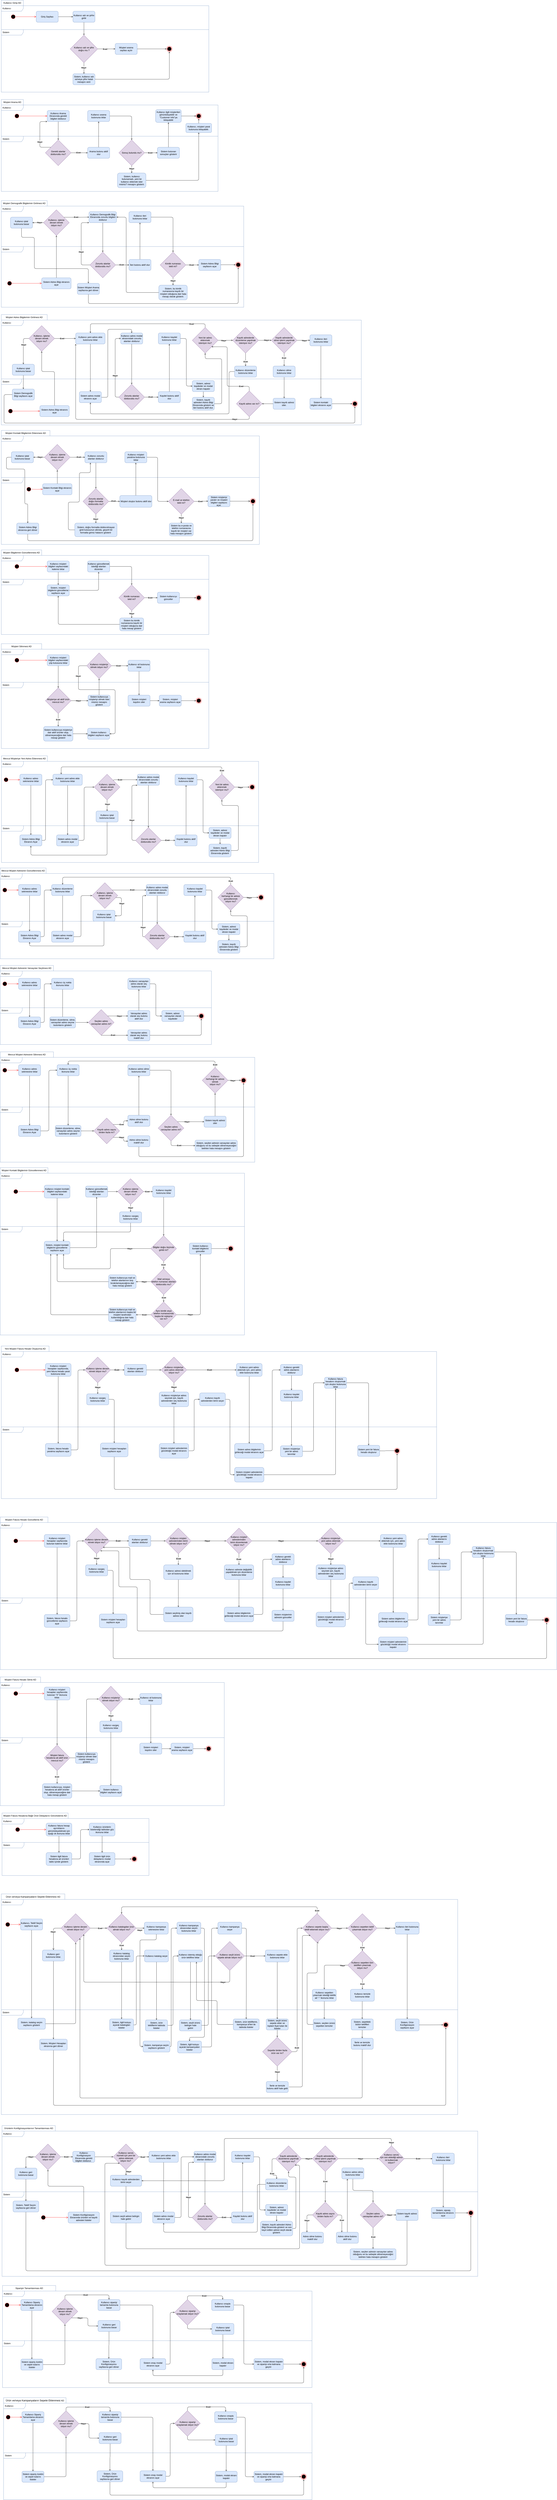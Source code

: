 <mxfile version="20.7.4" type="github">
  <diagram id="SmYG5MukR3YPICphpjvJ" name="Page-1">
    <mxGraphModel dx="1366" dy="1828" grid="1" gridSize="10" guides="1" tooltips="1" connect="1" arrows="1" fold="1" page="1" pageScale="1" pageWidth="850" pageHeight="1100" math="0" shadow="0">
      <root>
        <mxCell id="0" />
        <mxCell id="1" parent="0" />
        <mxCell id="8r8eFvfFpRtvFcE7tdO_-38" value="" style="edgeStyle=orthogonalEdgeStyle;rounded=1;orthogonalLoop=1;jettySize=auto;html=1;endArrow=open;endFill=0;" parent="1" edge="1">
          <mxGeometry relative="1" as="geometry">
            <mxPoint x="550" y="620" as="targetPoint" />
          </mxGeometry>
        </mxCell>
        <mxCell id="8r8eFvfFpRtvFcE7tdO_-44" style="edgeStyle=orthogonalEdgeStyle;rounded=0;orthogonalLoop=1;jettySize=auto;html=1;exitX=1;exitY=0.5;exitDx=0;exitDy=0;entryX=0;entryY=0.5;entryDx=0;entryDy=0;endArrow=open;endFill=0;" parent="1" edge="1">
          <mxGeometry relative="1" as="geometry">
            <mxPoint x="800" y="760" as="sourcePoint" />
          </mxGeometry>
        </mxCell>
        <mxCell id="8r8eFvfFpRtvFcE7tdO_-45" value="Evet" style="edgeLabel;html=1;align=center;verticalAlign=middle;resizable=0;points=[];fontStyle=1" parent="8r8eFvfFpRtvFcE7tdO_-44" vertex="1" connectable="0">
          <mxGeometry x="-0.119" relative="1" as="geometry">
            <mxPoint as="offset" />
          </mxGeometry>
        </mxCell>
        <mxCell id="8r8eFvfFpRtvFcE7tdO_-46" value="" style="edgeStyle=orthogonalEdgeStyle;rounded=1;orthogonalLoop=1;jettySize=auto;html=1;endArrow=open;endFill=0;" parent="1" edge="1">
          <mxGeometry relative="1" as="geometry">
            <mxPoint x="730" y="830" as="sourcePoint" />
          </mxGeometry>
        </mxCell>
        <mxCell id="8r8eFvfFpRtvFcE7tdO_-47" value="Hayır" style="edgeLabel;html=1;align=center;verticalAlign=middle;resizable=0;points=[];fontStyle=1" parent="8r8eFvfFpRtvFcE7tdO_-46" vertex="1" connectable="0">
          <mxGeometry x="-0.215" relative="1" as="geometry">
            <mxPoint as="offset" />
          </mxGeometry>
        </mxCell>
        <mxCell id="yhvEtrFAHof2nKqxp8WO-1" value="Sistem" style="shape=umlFrame;whiteSpace=wrap;html=1;width=120;height=30;boundedLbl=1;verticalAlign=middle;align=left;spacingLeft=5;fillColor=none;strokeColor=#6c8ebf;" vertex="1" parent="1">
          <mxGeometry x="26.5" y="11650" width="1685" height="255" as="geometry" />
        </mxCell>
        <mxCell id="yhvEtrFAHof2nKqxp8WO-2" value="Kullanıcı" style="shape=umlFrame;whiteSpace=wrap;html=1;width=120;height=30;boundedLbl=1;verticalAlign=middle;align=left;spacingLeft=5;fillColor=none;strokeColor=#6c8ebf;" vertex="1" parent="1">
          <mxGeometry x="26.5" y="11380" width="1685" height="270" as="geometry" />
        </mxCell>
        <mxCell id="yhvEtrFAHof2nKqxp8WO-3" value="Sistem" style="shape=umlFrame;whiteSpace=wrap;html=1;width=120;height=30;boundedLbl=1;verticalAlign=middle;align=left;spacingLeft=5;fillColor=none;strokeColor=#6c8ebf;" vertex="1" parent="1">
          <mxGeometry x="20" y="1516" width="1405" height="364" as="geometry" />
        </mxCell>
        <mxCell id="yhvEtrFAHof2nKqxp8WO-4" value="Sistem" style="shape=umlFrame;whiteSpace=wrap;html=1;width=120;height=30;boundedLbl=1;verticalAlign=middle;align=left;spacingLeft=5;fillColor=none;strokeColor=#6c8ebf;" vertex="1" parent="1">
          <mxGeometry x="20" y="-920" width="1130" height="340" as="geometry" />
        </mxCell>
        <mxCell id="yhvEtrFAHof2nKqxp8WO-5" value="Kullanıcı" style="shape=umlFrame;whiteSpace=wrap;html=1;width=120;height=30;boundedLbl=1;verticalAlign=middle;align=left;spacingLeft=5;fillColor=none;strokeColor=#6c8ebf;" vertex="1" parent="1">
          <mxGeometry x="20" y="-1050" width="1130" height="130" as="geometry" />
        </mxCell>
        <mxCell id="yhvEtrFAHof2nKqxp8WO-6" value="" style="ellipse;html=1;shape=startState;fillColor=#000000;strokeColor=#ff0000;" vertex="1" parent="1">
          <mxGeometry x="70" y="-1005" width="30" height="30" as="geometry" />
        </mxCell>
        <mxCell id="yhvEtrFAHof2nKqxp8WO-7" value="" style="edgeStyle=orthogonalEdgeStyle;html=1;verticalAlign=bottom;endArrow=open;endSize=8;strokeColor=#ff0000;rounded=0;entryX=0;entryY=0.5;entryDx=0;entryDy=0;" edge="1" parent="1" source="yhvEtrFAHof2nKqxp8WO-6" target="yhvEtrFAHof2nKqxp8WO-9">
          <mxGeometry relative="1" as="geometry">
            <mxPoint x="85" y="-915" as="targetPoint" />
          </mxGeometry>
        </mxCell>
        <mxCell id="yhvEtrFAHof2nKqxp8WO-8" value="" style="edgeStyle=orthogonalEdgeStyle;rounded=0;orthogonalLoop=1;jettySize=auto;html=1;endArrow=open;endFill=0;" edge="1" parent="1" source="yhvEtrFAHof2nKqxp8WO-9" target="yhvEtrFAHof2nKqxp8WO-11">
          <mxGeometry relative="1" as="geometry" />
        </mxCell>
        <mxCell id="yhvEtrFAHof2nKqxp8WO-9" value="Giriş Sayfası" style="whiteSpace=wrap;html=1;fillColor=#dae8fc;strokeColor=#6c8ebf;rounded=1;" vertex="1" parent="1">
          <mxGeometry x="210" y="-1020" width="120" height="60" as="geometry" />
        </mxCell>
        <mxCell id="yhvEtrFAHof2nKqxp8WO-10" value="" style="edgeStyle=orthogonalEdgeStyle;rounded=0;orthogonalLoop=1;jettySize=auto;html=1;endArrow=open;endFill=0;" edge="1" parent="1" source="yhvEtrFAHof2nKqxp8WO-11" target="yhvEtrFAHof2nKqxp8WO-16">
          <mxGeometry relative="1" as="geometry" />
        </mxCell>
        <mxCell id="yhvEtrFAHof2nKqxp8WO-11" value="Kullanıcı adı ve şirfre girilir" style="whiteSpace=wrap;html=1;fillColor=#dae8fc;strokeColor=#6c8ebf;rounded=1;" vertex="1" parent="1">
          <mxGeometry x="410" y="-1020" width="120" height="60" as="geometry" />
        </mxCell>
        <mxCell id="yhvEtrFAHof2nKqxp8WO-12" value="" style="edgeStyle=orthogonalEdgeStyle;rounded=0;orthogonalLoop=1;jettySize=auto;html=1;endArrow=open;endFill=0;" edge="1" parent="1" source="yhvEtrFAHof2nKqxp8WO-16" target="yhvEtrFAHof2nKqxp8WO-18">
          <mxGeometry relative="1" as="geometry" />
        </mxCell>
        <mxCell id="yhvEtrFAHof2nKqxp8WO-13" value="&lt;b&gt;Evet&lt;/b&gt;" style="edgeLabel;html=1;align=center;verticalAlign=middle;resizable=0;points=[];" vertex="1" connectable="0" parent="yhvEtrFAHof2nKqxp8WO-12">
          <mxGeometry x="-0.171" y="-1" relative="1" as="geometry">
            <mxPoint as="offset" />
          </mxGeometry>
        </mxCell>
        <mxCell id="yhvEtrFAHof2nKqxp8WO-14" value="" style="edgeStyle=orthogonalEdgeStyle;rounded=0;orthogonalLoop=1;jettySize=auto;html=1;endArrow=open;endFill=0;" edge="1" parent="1" source="yhvEtrFAHof2nKqxp8WO-16" target="yhvEtrFAHof2nKqxp8WO-20">
          <mxGeometry relative="1" as="geometry" />
        </mxCell>
        <mxCell id="yhvEtrFAHof2nKqxp8WO-15" value="&lt;b&gt;Hayır&lt;/b&gt;" style="edgeLabel;html=1;align=center;verticalAlign=middle;resizable=0;points=[];" vertex="1" connectable="0" parent="yhvEtrFAHof2nKqxp8WO-14">
          <mxGeometry x="-0.101" y="-1" relative="1" as="geometry">
            <mxPoint as="offset" />
          </mxGeometry>
        </mxCell>
        <mxCell id="yhvEtrFAHof2nKqxp8WO-16" value="Kullanıcı adı ve şifre &lt;br&gt;doğru mu ?" style="rhombus;whiteSpace=wrap;html=1;fillColor=#e1d5e7;strokeColor=#9673a6;" vertex="1" parent="1">
          <mxGeometry x="395" y="-890" width="150" height="150" as="geometry" />
        </mxCell>
        <mxCell id="yhvEtrFAHof2nKqxp8WO-17" style="edgeStyle=orthogonalEdgeStyle;rounded=0;orthogonalLoop=1;jettySize=auto;html=1;entryX=0;entryY=0.5;entryDx=0;entryDy=0;endArrow=open;endFill=0;" edge="1" parent="1" source="yhvEtrFAHof2nKqxp8WO-18" target="yhvEtrFAHof2nKqxp8WO-21">
          <mxGeometry relative="1" as="geometry" />
        </mxCell>
        <mxCell id="yhvEtrFAHof2nKqxp8WO-18" value="Müşteri arama sayfası açılır" style="whiteSpace=wrap;html=1;fillColor=#dae8fc;strokeColor=#6c8ebf;rounded=1;" vertex="1" parent="1">
          <mxGeometry x="640" y="-845" width="120" height="60" as="geometry" />
        </mxCell>
        <mxCell id="yhvEtrFAHof2nKqxp8WO-19" style="edgeStyle=orthogonalEdgeStyle;rounded=1;orthogonalLoop=1;jettySize=auto;html=1;entryX=0.5;entryY=1;entryDx=0;entryDy=0;endArrow=open;endFill=0;" edge="1" parent="1" source="yhvEtrFAHof2nKqxp8WO-20" target="yhvEtrFAHof2nKqxp8WO-21">
          <mxGeometry relative="1" as="geometry" />
        </mxCell>
        <mxCell id="yhvEtrFAHof2nKqxp8WO-20" value="Sistem, kullanıcı adı ve/veya şifre hatalı mesajını verir" style="whiteSpace=wrap;html=1;fillColor=#dae8fc;strokeColor=#6c8ebf;rounded=1;" vertex="1" parent="1">
          <mxGeometry x="410" y="-680" width="120" height="60" as="geometry" />
        </mxCell>
        <mxCell id="yhvEtrFAHof2nKqxp8WO-21" value="" style="ellipse;html=1;shape=endState;fillColor=#000000;strokeColor=#ff0000;" vertex="1" parent="1">
          <mxGeometry x="920" y="-830" width="30" height="30" as="geometry" />
        </mxCell>
        <mxCell id="yhvEtrFAHof2nKqxp8WO-22" value="Kullanıcı Girişi AD" style="rounded=0;whiteSpace=wrap;html=1;fillColor=none;strokeColor=#6c8ebf;" vertex="1" parent="1">
          <mxGeometry x="20" y="-1080" width="120" height="30" as="geometry" />
        </mxCell>
        <mxCell id="yhvEtrFAHof2nKqxp8WO-23" value="Sistem" style="shape=umlFrame;whiteSpace=wrap;html=1;width=120;height=30;boundedLbl=1;verticalAlign=middle;align=left;spacingLeft=5;fillColor=none;strokeColor=#6c8ebf;" vertex="1" parent="1">
          <mxGeometry x="20" y="-340" width="1180" height="300" as="geometry" />
        </mxCell>
        <mxCell id="yhvEtrFAHof2nKqxp8WO-24" value="Kullanıcı" style="shape=umlFrame;whiteSpace=wrap;html=1;width=120;height=30;boundedLbl=1;verticalAlign=middle;align=left;spacingLeft=5;fillColor=none;strokeColor=#6c8ebf;" vertex="1" parent="1">
          <mxGeometry x="20" y="-510" width="1180" height="170" as="geometry" />
        </mxCell>
        <mxCell id="yhvEtrFAHof2nKqxp8WO-25" value="" style="edgeStyle=orthogonalEdgeStyle;rounded=1;orthogonalLoop=1;jettySize=auto;html=1;endArrow=open;endFill=0;" edge="1" parent="1" source="yhvEtrFAHof2nKqxp8WO-26" target="yhvEtrFAHof2nKqxp8WO-31">
          <mxGeometry relative="1" as="geometry" />
        </mxCell>
        <mxCell id="yhvEtrFAHof2nKqxp8WO-26" value="Kullanıcı Arama Ekranında gerekli bilgileri doldurur" style="rounded=1;whiteSpace=wrap;html=1;fillStyle=auto;fillColor=#dae8fc;strokeColor=#6c8ebf;" vertex="1" parent="1">
          <mxGeometry x="270" y="-480" width="120" height="60" as="geometry" />
        </mxCell>
        <mxCell id="yhvEtrFAHof2nKqxp8WO-27" value="" style="edgeStyle=orthogonalEdgeStyle;rounded=0;orthogonalLoop=1;jettySize=auto;html=1;endArrow=open;endFill=0;" edge="1" parent="1" source="yhvEtrFAHof2nKqxp8WO-31" target="yhvEtrFAHof2nKqxp8WO-33">
          <mxGeometry relative="1" as="geometry" />
        </mxCell>
        <mxCell id="yhvEtrFAHof2nKqxp8WO-28" value="Evet" style="edgeLabel;html=1;align=center;verticalAlign=middle;resizable=0;points=[];fontStyle=1" vertex="1" connectable="0" parent="yhvEtrFAHof2nKqxp8WO-27">
          <mxGeometry x="-0.119" y="1" relative="1" as="geometry">
            <mxPoint as="offset" />
          </mxGeometry>
        </mxCell>
        <mxCell id="yhvEtrFAHof2nKqxp8WO-29" style="edgeStyle=orthogonalEdgeStyle;rounded=1;orthogonalLoop=1;jettySize=auto;html=1;entryX=0;entryY=1;entryDx=0;entryDy=0;endArrow=open;endFill=0;" edge="1" parent="1" source="yhvEtrFAHof2nKqxp8WO-31" target="yhvEtrFAHof2nKqxp8WO-26">
          <mxGeometry relative="1" as="geometry">
            <Array as="points">
              <mxPoint x="230" y="-280" />
              <mxPoint x="230" y="-420" />
            </Array>
          </mxGeometry>
        </mxCell>
        <mxCell id="yhvEtrFAHof2nKqxp8WO-30" value="Hayır" style="edgeLabel;html=1;align=center;verticalAlign=middle;resizable=0;points=[];fontStyle=1" vertex="1" connectable="0" parent="yhvEtrFAHof2nKqxp8WO-29">
          <mxGeometry x="-0.255" relative="1" as="geometry">
            <mxPoint as="offset" />
          </mxGeometry>
        </mxCell>
        <mxCell id="yhvEtrFAHof2nKqxp8WO-31" value="Gerekli alanlar &lt;br&gt;dolduruldu mu?" style="rhombus;whiteSpace=wrap;html=1;fillColor=#e1d5e7;rounded=0;fillStyle=auto;strokeColor=#9673a6;" vertex="1" parent="1">
          <mxGeometry x="260" y="-320" width="140" height="140" as="geometry" />
        </mxCell>
        <mxCell id="yhvEtrFAHof2nKqxp8WO-32" value="" style="edgeStyle=orthogonalEdgeStyle;rounded=1;orthogonalLoop=1;jettySize=auto;html=1;endArrow=open;endFill=0;" edge="1" parent="1" source="yhvEtrFAHof2nKqxp8WO-33" target="yhvEtrFAHof2nKqxp8WO-35">
          <mxGeometry relative="1" as="geometry" />
        </mxCell>
        <mxCell id="yhvEtrFAHof2nKqxp8WO-33" value="Arama butonu aktif olur" style="whiteSpace=wrap;html=1;fillColor=#dae8fc;rounded=1;fillStyle=auto;strokeColor=#6c8ebf;" vertex="1" parent="1">
          <mxGeometry x="490" y="-280" width="120" height="60" as="geometry" />
        </mxCell>
        <mxCell id="yhvEtrFAHof2nKqxp8WO-34" style="edgeStyle=orthogonalEdgeStyle;rounded=1;orthogonalLoop=1;jettySize=auto;html=1;exitX=1;exitY=0.5;exitDx=0;exitDy=0;entryX=0.5;entryY=0;entryDx=0;entryDy=0;endArrow=open;endFill=0;" edge="1" parent="1" source="yhvEtrFAHof2nKqxp8WO-35" target="yhvEtrFAHof2nKqxp8WO-44">
          <mxGeometry relative="1" as="geometry" />
        </mxCell>
        <mxCell id="yhvEtrFAHof2nKqxp8WO-35" value="Kullanıcı arama butonuna tıklar" style="whiteSpace=wrap;html=1;fillColor=#dae8fc;rounded=1;fillStyle=auto;strokeColor=#6c8ebf;" vertex="1" parent="1">
          <mxGeometry x="490" y="-480" width="120" height="60" as="geometry" />
        </mxCell>
        <mxCell id="yhvEtrFAHof2nKqxp8WO-36" value="" style="edgeStyle=orthogonalEdgeStyle;rounded=1;orthogonalLoop=1;jettySize=auto;html=1;endArrow=open;endFill=0;" edge="1" parent="1" source="yhvEtrFAHof2nKqxp8WO-37" target="yhvEtrFAHof2nKqxp8WO-39">
          <mxGeometry relative="1" as="geometry" />
        </mxCell>
        <mxCell id="yhvEtrFAHof2nKqxp8WO-37" value="Sistem bulunan sonuçları gösterir" style="whiteSpace=wrap;html=1;fillColor=#dae8fc;rounded=1;fillStyle=auto;strokeColor=#6c8ebf;" vertex="1" parent="1">
          <mxGeometry x="870" y="-280" width="120" height="60" as="geometry" />
        </mxCell>
        <mxCell id="yhvEtrFAHof2nKqxp8WO-38" style="edgeStyle=orthogonalEdgeStyle;rounded=1;orthogonalLoop=1;jettySize=auto;html=1;exitX=1;exitY=0.5;exitDx=0;exitDy=0;entryX=0;entryY=0.5;entryDx=0;entryDy=0;endArrow=open;endFill=0;" edge="1" parent="1" source="yhvEtrFAHof2nKqxp8WO-39">
          <mxGeometry relative="1" as="geometry">
            <mxPoint x="1080" y="-450" as="targetPoint" />
          </mxGeometry>
        </mxCell>
        <mxCell id="yhvEtrFAHof2nKqxp8WO-39" value="Kullanıcı ilgili müşterileri görüntülüyebilir ve &quot;Customer Info&quot;ya tıklayabilir" style="whiteSpace=wrap;html=1;fillColor=#dae8fc;rounded=1;fillStyle=auto;strokeColor=#6c8ebf;" vertex="1" parent="1">
          <mxGeometry x="860" y="-485" width="140" height="70" as="geometry" />
        </mxCell>
        <mxCell id="yhvEtrFAHof2nKqxp8WO-40" style="edgeStyle=orthogonalEdgeStyle;rounded=0;orthogonalLoop=1;jettySize=auto;html=1;exitX=1;exitY=0.5;exitDx=0;exitDy=0;entryX=0;entryY=0.5;entryDx=0;entryDy=0;endArrow=open;endFill=0;" edge="1" parent="1" source="yhvEtrFAHof2nKqxp8WO-44" target="yhvEtrFAHof2nKqxp8WO-37">
          <mxGeometry relative="1" as="geometry" />
        </mxCell>
        <mxCell id="yhvEtrFAHof2nKqxp8WO-41" value="Evet" style="edgeLabel;html=1;align=center;verticalAlign=middle;resizable=0;points=[];fontStyle=1" vertex="1" connectable="0" parent="yhvEtrFAHof2nKqxp8WO-40">
          <mxGeometry x="-0.119" relative="1" as="geometry">
            <mxPoint as="offset" />
          </mxGeometry>
        </mxCell>
        <mxCell id="yhvEtrFAHof2nKqxp8WO-42" value="" style="edgeStyle=orthogonalEdgeStyle;rounded=1;orthogonalLoop=1;jettySize=auto;html=1;endArrow=open;endFill=0;" edge="1" parent="1" source="yhvEtrFAHof2nKqxp8WO-44" target="yhvEtrFAHof2nKqxp8WO-46">
          <mxGeometry relative="1" as="geometry" />
        </mxCell>
        <mxCell id="yhvEtrFAHof2nKqxp8WO-43" value="Hayır" style="edgeLabel;html=1;align=center;verticalAlign=middle;resizable=0;points=[];fontStyle=1" vertex="1" connectable="0" parent="yhvEtrFAHof2nKqxp8WO-42">
          <mxGeometry x="-0.215" relative="1" as="geometry">
            <mxPoint as="offset" />
          </mxGeometry>
        </mxCell>
        <mxCell id="yhvEtrFAHof2nKqxp8WO-44" value="Sonuç bulundu mu?" style="rhombus;whiteSpace=wrap;html=1;fillColor=#e1d5e7;rounded=0;fillStyle=auto;strokeColor=#9673a6;" vertex="1" parent="1">
          <mxGeometry x="660" y="-320" width="140" height="140" as="geometry" />
        </mxCell>
        <mxCell id="yhvEtrFAHof2nKqxp8WO-45" style="edgeStyle=orthogonalEdgeStyle;rounded=1;orthogonalLoop=1;jettySize=auto;html=1;entryX=0.5;entryY=1;entryDx=0;entryDy=0;endArrow=open;endFill=0;" edge="1" parent="1" source="yhvEtrFAHof2nKqxp8WO-46" target="yhvEtrFAHof2nKqxp8WO-756">
          <mxGeometry relative="1" as="geometry" />
        </mxCell>
        <mxCell id="yhvEtrFAHof2nKqxp8WO-46" value="Sistem, kullanıcı bulunamadı, yeni bir kullanıcı eklemek ister misiniz? mesajını gösterir." style="whiteSpace=wrap;html=1;fillColor=#dae8fc;rounded=1;fillStyle=auto;strokeColor=#6c8ebf;glass=0;" vertex="1" parent="1">
          <mxGeometry x="652.5" y="-140" width="155" height="80" as="geometry" />
        </mxCell>
        <mxCell id="yhvEtrFAHof2nKqxp8WO-47" value="" style="ellipse;html=1;shape=startState;fillColor=#000000;strokeColor=#ff0000;" vertex="1" parent="1">
          <mxGeometry x="90" y="-465" width="30" height="30" as="geometry" />
        </mxCell>
        <mxCell id="yhvEtrFAHof2nKqxp8WO-48" value="" style="edgeStyle=orthogonalEdgeStyle;html=1;verticalAlign=bottom;endArrow=open;endSize=8;strokeColor=#ff0000;rounded=0;entryX=0;entryY=0.5;entryDx=0;entryDy=0;" edge="1" parent="1" source="yhvEtrFAHof2nKqxp8WO-47" target="yhvEtrFAHof2nKqxp8WO-26">
          <mxGeometry relative="1" as="geometry">
            <mxPoint x="125" y="-260" as="targetPoint" />
          </mxGeometry>
        </mxCell>
        <mxCell id="yhvEtrFAHof2nKqxp8WO-49" value="" style="ellipse;html=1;shape=endState;fillColor=#000000;strokeColor=#ff0000;" vertex="1" parent="1">
          <mxGeometry x="1080" y="-465" width="30" height="30" as="geometry" />
        </mxCell>
        <mxCell id="yhvEtrFAHof2nKqxp8WO-50" value="Müşteri Arama AD" style="rounded=0;whiteSpace=wrap;html=1;fillColor=none;strokeColor=#6c8ebf;" vertex="1" parent="1">
          <mxGeometry x="20" y="-540" width="120" height="30" as="geometry" />
        </mxCell>
        <mxCell id="yhvEtrFAHof2nKqxp8WO-51" value="Sistem" style="shape=umlFrame;whiteSpace=wrap;html=1;width=120;height=30;boundedLbl=1;verticalAlign=middle;align=left;spacingLeft=5;fillColor=none;strokeColor=#6c8ebf;" vertex="1" parent="1">
          <mxGeometry x="20" y="260" width="1320" height="330" as="geometry" />
        </mxCell>
        <mxCell id="yhvEtrFAHof2nKqxp8WO-52" value="Kullanıcı" style="shape=umlFrame;whiteSpace=wrap;html=1;width=120;height=30;boundedLbl=1;verticalAlign=middle;align=left;spacingLeft=5;fillColor=none;strokeColor=#6c8ebf;" vertex="1" parent="1">
          <mxGeometry x="20" y="40" width="1320" height="220" as="geometry" />
        </mxCell>
        <mxCell id="yhvEtrFAHof2nKqxp8WO-53" value="" style="edgeStyle=orthogonalEdgeStyle;rounded=1;orthogonalLoop=1;jettySize=auto;html=1;endArrow=open;endFill=0;" edge="1" parent="1" source="yhvEtrFAHof2nKqxp8WO-54" target="yhvEtrFAHof2nKqxp8WO-59">
          <mxGeometry relative="1" as="geometry" />
        </mxCell>
        <mxCell id="yhvEtrFAHof2nKqxp8WO-54" value="Kullanıcı Demografik Bilgi Ekranında zorunlu bilgileri doldurur" style="rounded=1;whiteSpace=wrap;html=1;fillStyle=auto;fillColor=#dae8fc;strokeColor=#6c8ebf;" vertex="1" parent="1">
          <mxGeometry x="497.5" y="70" width="150" height="60" as="geometry" />
        </mxCell>
        <mxCell id="yhvEtrFAHof2nKqxp8WO-55" value="" style="edgeStyle=orthogonalEdgeStyle;rounded=0;orthogonalLoop=1;jettySize=auto;html=1;endArrow=open;endFill=0;" edge="1" parent="1" source="yhvEtrFAHof2nKqxp8WO-59" target="yhvEtrFAHof2nKqxp8WO-61">
          <mxGeometry relative="1" as="geometry" />
        </mxCell>
        <mxCell id="yhvEtrFAHof2nKqxp8WO-56" value="Evet" style="edgeLabel;html=1;align=center;verticalAlign=middle;resizable=0;points=[];fontStyle=1" vertex="1" connectable="0" parent="yhvEtrFAHof2nKqxp8WO-55">
          <mxGeometry x="-0.119" y="1" relative="1" as="geometry">
            <mxPoint as="offset" />
          </mxGeometry>
        </mxCell>
        <mxCell id="yhvEtrFAHof2nKqxp8WO-57" style="edgeStyle=orthogonalEdgeStyle;rounded=1;orthogonalLoop=1;jettySize=auto;html=1;entryX=0;entryY=1;entryDx=0;entryDy=0;exitX=0;exitY=0.5;exitDx=0;exitDy=0;endArrow=open;endFill=0;" edge="1" parent="1" source="yhvEtrFAHof2nKqxp8WO-59" target="yhvEtrFAHof2nKqxp8WO-54">
          <mxGeometry relative="1" as="geometry">
            <Array as="points">
              <mxPoint x="455" y="360" />
              <mxPoint x="455" y="130" />
            </Array>
          </mxGeometry>
        </mxCell>
        <mxCell id="yhvEtrFAHof2nKqxp8WO-58" value="Hayır" style="edgeLabel;html=1;align=center;verticalAlign=middle;resizable=0;points=[];fontStyle=1" vertex="1" connectable="0" parent="yhvEtrFAHof2nKqxp8WO-57">
          <mxGeometry x="-0.255" relative="1" as="geometry">
            <mxPoint as="offset" />
          </mxGeometry>
        </mxCell>
        <mxCell id="yhvEtrFAHof2nKqxp8WO-59" value="Zorunlu alanlar &lt;br&gt;dolduruldu mu?" style="rhombus;whiteSpace=wrap;html=1;fillColor=#e1d5e7;rounded=0;fillStyle=auto;strokeColor=#9673a6;" vertex="1" parent="1">
          <mxGeometry x="502.5" y="290" width="140" height="140" as="geometry" />
        </mxCell>
        <mxCell id="yhvEtrFAHof2nKqxp8WO-60" value="" style="edgeStyle=orthogonalEdgeStyle;rounded=1;orthogonalLoop=1;jettySize=auto;html=1;endArrow=open;endFill=0;" edge="1" parent="1" source="yhvEtrFAHof2nKqxp8WO-61" target="yhvEtrFAHof2nKqxp8WO-63">
          <mxGeometry relative="1" as="geometry" />
        </mxCell>
        <mxCell id="yhvEtrFAHof2nKqxp8WO-61" value="İleri butonu aktif olur" style="whiteSpace=wrap;html=1;fillColor=#dae8fc;rounded=1;fillStyle=auto;strokeColor=#6c8ebf;" vertex="1" parent="1">
          <mxGeometry x="715" y="330" width="120" height="60" as="geometry" />
        </mxCell>
        <mxCell id="yhvEtrFAHof2nKqxp8WO-62" style="edgeStyle=orthogonalEdgeStyle;rounded=1;orthogonalLoop=1;jettySize=auto;html=1;exitX=1;exitY=0.5;exitDx=0;exitDy=0;entryX=0.5;entryY=0;entryDx=0;entryDy=0;endArrow=open;endFill=0;" edge="1" parent="1" source="yhvEtrFAHof2nKqxp8WO-63" target="yhvEtrFAHof2nKqxp8WO-70">
          <mxGeometry relative="1" as="geometry" />
        </mxCell>
        <mxCell id="yhvEtrFAHof2nKqxp8WO-63" value="Kullanıcı ileri butonuna tıklar" style="whiteSpace=wrap;html=1;fillColor=#dae8fc;rounded=1;fillStyle=auto;strokeColor=#6c8ebf;" vertex="1" parent="1">
          <mxGeometry x="715" y="70" width="120" height="60" as="geometry" />
        </mxCell>
        <mxCell id="yhvEtrFAHof2nKqxp8WO-64" value="Sistem Adres Bilgi sayfasını açar" style="whiteSpace=wrap;html=1;fillColor=#dae8fc;rounded=1;fillStyle=auto;strokeColor=#6c8ebf;" vertex="1" parent="1">
          <mxGeometry x="1095" y="330" width="120" height="60" as="geometry" />
        </mxCell>
        <mxCell id="yhvEtrFAHof2nKqxp8WO-65" style="edgeStyle=orthogonalEdgeStyle;rounded=1;orthogonalLoop=1;jettySize=auto;html=1;exitX=1;exitY=0.5;exitDx=0;exitDy=0;entryX=0;entryY=0.5;entryDx=0;entryDy=0;endArrow=open;endFill=0;" edge="1" parent="1">
          <mxGeometry relative="1" as="geometry">
            <mxPoint x="1295" y="359" as="targetPoint" />
            <mxPoint x="1215" y="359" as="sourcePoint" />
          </mxGeometry>
        </mxCell>
        <mxCell id="yhvEtrFAHof2nKqxp8WO-66" style="edgeStyle=orthogonalEdgeStyle;rounded=0;orthogonalLoop=1;jettySize=auto;html=1;exitX=1;exitY=0.5;exitDx=0;exitDy=0;entryX=0;entryY=0.5;entryDx=0;entryDy=0;endArrow=open;endFill=0;" edge="1" parent="1" source="yhvEtrFAHof2nKqxp8WO-70" target="yhvEtrFAHof2nKqxp8WO-64">
          <mxGeometry relative="1" as="geometry" />
        </mxCell>
        <mxCell id="yhvEtrFAHof2nKqxp8WO-67" value="Evet" style="edgeLabel;html=1;align=center;verticalAlign=middle;resizable=0;points=[];fontStyle=1" vertex="1" connectable="0" parent="yhvEtrFAHof2nKqxp8WO-66">
          <mxGeometry x="-0.119" relative="1" as="geometry">
            <mxPoint as="offset" />
          </mxGeometry>
        </mxCell>
        <mxCell id="yhvEtrFAHof2nKqxp8WO-68" value="" style="edgeStyle=orthogonalEdgeStyle;rounded=1;orthogonalLoop=1;jettySize=auto;html=1;endArrow=open;endFill=0;" edge="1" parent="1" source="yhvEtrFAHof2nKqxp8WO-70" target="yhvEtrFAHof2nKqxp8WO-72">
          <mxGeometry relative="1" as="geometry" />
        </mxCell>
        <mxCell id="yhvEtrFAHof2nKqxp8WO-69" value="Hayır" style="edgeLabel;html=1;align=center;verticalAlign=middle;resizable=0;points=[];fontStyle=1" vertex="1" connectable="0" parent="yhvEtrFAHof2nKqxp8WO-68">
          <mxGeometry x="-0.215" relative="1" as="geometry">
            <mxPoint as="offset" />
          </mxGeometry>
        </mxCell>
        <mxCell id="yhvEtrFAHof2nKqxp8WO-70" value="Kimlik numarası &lt;br&gt;tekil mi?" style="rhombus;whiteSpace=wrap;html=1;fillColor=#e1d5e7;rounded=0;fillStyle=auto;strokeColor=#9673a6;" vertex="1" parent="1">
          <mxGeometry x="885" y="290" width="140" height="140" as="geometry" />
        </mxCell>
        <mxCell id="yhvEtrFAHof2nKqxp8WO-71" style="edgeStyle=orthogonalEdgeStyle;rounded=1;orthogonalLoop=1;jettySize=auto;html=1;entryX=1;entryY=0.5;entryDx=0;entryDy=0;strokeWidth=1;endArrow=open;endFill=0;" edge="1" parent="1" source="yhvEtrFAHof2nKqxp8WO-72" target="yhvEtrFAHof2nKqxp8WO-54">
          <mxGeometry relative="1" as="geometry">
            <Array as="points">
              <mxPoint x="700" y="510" />
              <mxPoint x="700" y="100" />
            </Array>
          </mxGeometry>
        </mxCell>
        <mxCell id="yhvEtrFAHof2nKqxp8WO-72" value="Sistem, bu kimlik numarasına kayıtlı bir müşteri olduğuna dair hata mesajı olarak gösterir." style="whiteSpace=wrap;html=1;fillColor=#dae8fc;rounded=1;fillStyle=auto;strokeColor=#6c8ebf;glass=0;" vertex="1" parent="1">
          <mxGeometry x="877.5" y="470" width="155" height="80" as="geometry" />
        </mxCell>
        <mxCell id="yhvEtrFAHof2nKqxp8WO-73" value="" style="ellipse;html=1;shape=startState;fillColor=#000000;strokeColor=#ff0000;" vertex="1" parent="1">
          <mxGeometry x="50" y="445" width="30" height="30" as="geometry" />
        </mxCell>
        <mxCell id="yhvEtrFAHof2nKqxp8WO-74" value="" style="edgeStyle=orthogonalEdgeStyle;html=1;verticalAlign=bottom;endArrow=open;endSize=8;strokeColor=#ff0000;rounded=0;exitX=0.91;exitY=0.503;exitDx=0;exitDy=0;exitPerimeter=0;entryX=0;entryY=0.5;entryDx=0;entryDy=0;" edge="1" parent="1" source="yhvEtrFAHof2nKqxp8WO-73" target="yhvEtrFAHof2nKqxp8WO-416">
          <mxGeometry relative="1" as="geometry">
            <mxPoint x="160" y="465" as="targetPoint" />
            <mxPoint x="70" y="465" as="sourcePoint" />
            <Array as="points">
              <mxPoint x="77" y="460" />
            </Array>
          </mxGeometry>
        </mxCell>
        <mxCell id="yhvEtrFAHof2nKqxp8WO-75" value="" style="ellipse;html=1;shape=endState;fillColor=#000000;strokeColor=#ff0000;" vertex="1" parent="1">
          <mxGeometry x="1295" y="344" width="30" height="30" as="geometry" />
        </mxCell>
        <mxCell id="yhvEtrFAHof2nKqxp8WO-76" value="Müşteri Demografik Bilgilerinin Girilmesi AD" style="rounded=0;whiteSpace=wrap;html=1;fillColor=none;strokeColor=#6c8ebf;" vertex="1" parent="1">
          <mxGeometry x="20" y="10" width="250" height="30" as="geometry" />
        </mxCell>
        <mxCell id="yhvEtrFAHof2nKqxp8WO-77" value="Sistem" style="shape=umlFrame;whiteSpace=wrap;html=1;width=110;height=30;boundedLbl=1;verticalAlign=middle;align=left;spacingLeft=5;fillColor=none;strokeColor=#6c8ebf;" vertex="1" parent="1">
          <mxGeometry x="20" y="980" width="1960" height="250" as="geometry" />
        </mxCell>
        <mxCell id="yhvEtrFAHof2nKqxp8WO-78" value="Kullanıcı" style="shape=umlFrame;whiteSpace=wrap;html=1;width=120;height=30;boundedLbl=1;verticalAlign=middle;align=left;spacingLeft=5;fillColor=none;strokeColor=#6c8ebf;" vertex="1" parent="1">
          <mxGeometry x="20" y="660" width="1960" height="320" as="geometry" />
        </mxCell>
        <mxCell id="yhvEtrFAHof2nKqxp8WO-79" style="edgeStyle=orthogonalEdgeStyle;curved=1;rounded=0;orthogonalLoop=1;jettySize=auto;html=1;entryX=0.5;entryY=0;entryDx=0;entryDy=0;endArrow=open;endFill=0;" edge="1" parent="1" source="yhvEtrFAHof2nKqxp8WO-80" target="yhvEtrFAHof2nKqxp8WO-87">
          <mxGeometry relative="1" as="geometry" />
        </mxCell>
        <mxCell id="yhvEtrFAHof2nKqxp8WO-80" value="Kullanıcı yeni adres ekle butonuna tıklar" style="rounded=1;whiteSpace=wrap;html=1;fillStyle=auto;fillColor=#dae8fc;strokeColor=#6c8ebf;" vertex="1" parent="1">
          <mxGeometry x="425" y="730" width="160" height="60" as="geometry" />
        </mxCell>
        <mxCell id="yhvEtrFAHof2nKqxp8WO-81" style="edgeStyle=orthogonalEdgeStyle;rounded=1;orthogonalLoop=1;jettySize=auto;html=1;entryX=0;entryY=0.5;entryDx=0;entryDy=0;endArrow=open;endFill=0;" edge="1" parent="1" source="yhvEtrFAHof2nKqxp8WO-120" target="yhvEtrFAHof2nKqxp8WO-84">
          <mxGeometry relative="1" as="geometry">
            <mxPoint x="1930" y="1065" as="targetPoint" />
            <mxPoint x="1850" y="1065" as="sourcePoint" />
          </mxGeometry>
        </mxCell>
        <mxCell id="yhvEtrFAHof2nKqxp8WO-82" value="" style="ellipse;html=1;shape=startState;fillColor=#000000;strokeColor=#ff0000;" vertex="1" parent="1">
          <mxGeometry x="55" y="1140" width="30" height="30" as="geometry" />
        </mxCell>
        <mxCell id="yhvEtrFAHof2nKqxp8WO-83" value="" style="edgeStyle=orthogonalEdgeStyle;html=1;verticalAlign=bottom;endArrow=open;endSize=8;strokeColor=#ff0000;rounded=0;" edge="1" parent="1" source="yhvEtrFAHof2nKqxp8WO-82">
          <mxGeometry relative="1" as="geometry">
            <mxPoint x="230" y="1155" as="targetPoint" />
          </mxGeometry>
        </mxCell>
        <mxCell id="yhvEtrFAHof2nKqxp8WO-84" value="" style="ellipse;html=1;shape=endState;fillColor=#000000;strokeColor=#ff0000;" vertex="1" parent="1">
          <mxGeometry x="1930" y="1100" width="30" height="30" as="geometry" />
        </mxCell>
        <mxCell id="yhvEtrFAHof2nKqxp8WO-85" value="Müşteri Adres Bilgilerinin Girilmesi AD" style="rounded=0;whiteSpace=wrap;html=1;fillColor=none;strokeColor=#6c8ebf;" vertex="1" parent="1">
          <mxGeometry x="20" y="630" width="250" height="30" as="geometry" />
        </mxCell>
        <mxCell id="yhvEtrFAHof2nKqxp8WO-86" style="edgeStyle=orthogonalEdgeStyle;rounded=1;orthogonalLoop=1;jettySize=auto;html=1;entryX=0.5;entryY=0;entryDx=0;entryDy=0;exitX=1;exitY=0.5;exitDx=0;exitDy=0;endArrow=open;endFill=0;" edge="1" parent="1" source="yhvEtrFAHof2nKqxp8WO-87" target="yhvEtrFAHof2nKqxp8WO-89">
          <mxGeometry relative="1" as="geometry">
            <Array as="points">
              <mxPoint x="600" y="1080" />
              <mxPoint x="600" y="710" />
              <mxPoint x="730" y="710" />
            </Array>
          </mxGeometry>
        </mxCell>
        <mxCell id="yhvEtrFAHof2nKqxp8WO-87" value="Sistem adres modal ekranını açar" style="whiteSpace=wrap;html=1;fillColor=#dae8fc;rounded=1;fillStyle=auto;strokeColor=#6c8ebf;" vertex="1" parent="1">
          <mxGeometry x="445" y="1049" width="120" height="60" as="geometry" />
        </mxCell>
        <mxCell id="yhvEtrFAHof2nKqxp8WO-88" style="edgeStyle=orthogonalEdgeStyle;rounded=1;orthogonalLoop=1;jettySize=auto;html=1;entryX=0.5;entryY=0;entryDx=0;entryDy=0;elbow=vertical;endArrow=open;endFill=0;" edge="1" parent="1" source="yhvEtrFAHof2nKqxp8WO-89" target="yhvEtrFAHof2nKqxp8WO-90">
          <mxGeometry relative="1" as="geometry" />
        </mxCell>
        <mxCell id="yhvEtrFAHof2nKqxp8WO-89" value="Kullanıcı adres modal ekranındaki zorunlu alanları doldurur" style="whiteSpace=wrap;html=1;fillColor=#dae8fc;rounded=1;fillStyle=auto;strokeColor=#6c8ebf;" vertex="1" parent="1">
          <mxGeometry x="670" y="730" width="120" height="60" as="geometry" />
        </mxCell>
        <mxCell id="yhvEtrFAHof2nKqxp8WO-90" value="Zorunlu alanlar &lt;br&gt;dolduruldu mu?" style="rhombus;whiteSpace=wrap;html=1;fillColor=#e1d5e7;rounded=0;fillStyle=auto;strokeColor=#9673a6;" vertex="1" parent="1">
          <mxGeometry x="660" y="1009" width="140" height="140" as="geometry" />
        </mxCell>
        <mxCell id="yhvEtrFAHof2nKqxp8WO-91" style="edgeStyle=orthogonalEdgeStyle;rounded=1;orthogonalLoop=1;jettySize=auto;html=1;exitX=0;exitY=0.5;exitDx=0;exitDy=0;endArrow=open;endFill=0;" edge="1" parent="1" source="yhvEtrFAHof2nKqxp8WO-90" target="yhvEtrFAHof2nKqxp8WO-89">
          <mxGeometry relative="1" as="geometry">
            <Array as="points">
              <mxPoint x="640" y="1079" />
              <mxPoint x="640" y="760" />
            </Array>
            <mxPoint x="670" y="900.0" as="sourcePoint" />
            <mxPoint x="665" y="760.0" as="targetPoint" />
          </mxGeometry>
        </mxCell>
        <mxCell id="yhvEtrFAHof2nKqxp8WO-92" value="Hayır" style="edgeLabel;html=1;align=center;verticalAlign=middle;resizable=0;points=[];fontStyle=1" vertex="1" connectable="0" parent="yhvEtrFAHof2nKqxp8WO-91">
          <mxGeometry x="-0.255" relative="1" as="geometry">
            <mxPoint as="offset" />
          </mxGeometry>
        </mxCell>
        <mxCell id="yhvEtrFAHof2nKqxp8WO-93" value="" style="edgeStyle=orthogonalEdgeStyle;rounded=0;orthogonalLoop=1;jettySize=auto;html=1;endArrow=open;endFill=0;exitX=1;exitY=0.5;exitDx=0;exitDy=0;" edge="1" parent="1" source="yhvEtrFAHof2nKqxp8WO-90" target="yhvEtrFAHof2nKqxp8WO-96">
          <mxGeometry relative="1" as="geometry">
            <mxPoint x="800" y="1079.0" as="sourcePoint" />
          </mxGeometry>
        </mxCell>
        <mxCell id="yhvEtrFAHof2nKqxp8WO-94" value="Evet" style="edgeLabel;html=1;align=center;verticalAlign=middle;resizable=0;points=[];fontStyle=1" vertex="1" connectable="0" parent="yhvEtrFAHof2nKqxp8WO-93">
          <mxGeometry x="-0.119" y="1" relative="1" as="geometry">
            <mxPoint as="offset" />
          </mxGeometry>
        </mxCell>
        <mxCell id="yhvEtrFAHof2nKqxp8WO-95" style="edgeStyle=elbowEdgeStyle;rounded=1;orthogonalLoop=1;jettySize=auto;html=1;entryX=0.5;entryY=1;entryDx=0;entryDy=0;endArrow=open;endFill=0;" edge="1" parent="1" source="yhvEtrFAHof2nKqxp8WO-96" target="yhvEtrFAHof2nKqxp8WO-98">
          <mxGeometry relative="1" as="geometry" />
        </mxCell>
        <mxCell id="yhvEtrFAHof2nKqxp8WO-96" value="Kaydet butonu aktif olur" style="whiteSpace=wrap;html=1;fillColor=#dae8fc;rounded=1;fillStyle=auto;strokeColor=#6c8ebf;" vertex="1" parent="1">
          <mxGeometry x="875" y="1049" width="120" height="60" as="geometry" />
        </mxCell>
        <mxCell id="yhvEtrFAHof2nKqxp8WO-97" style="edgeStyle=elbowEdgeStyle;rounded=1;orthogonalLoop=1;jettySize=auto;html=1;endArrow=open;endFill=0;" edge="1" parent="1" source="yhvEtrFAHof2nKqxp8WO-98" target="yhvEtrFAHof2nKqxp8WO-100">
          <mxGeometry relative="1" as="geometry" />
        </mxCell>
        <mxCell id="yhvEtrFAHof2nKqxp8WO-98" value="Kullanıcı kaydet butonuna tıklar" style="whiteSpace=wrap;html=1;fillColor=#dae8fc;rounded=1;fillStyle=auto;strokeColor=#6c8ebf;" vertex="1" parent="1">
          <mxGeometry x="875" y="730" width="120" height="60" as="geometry" />
        </mxCell>
        <mxCell id="yhvEtrFAHof2nKqxp8WO-99" style="edgeStyle=elbowEdgeStyle;rounded=1;orthogonalLoop=1;jettySize=auto;html=1;entryX=0.5;entryY=0;entryDx=0;entryDy=0;endArrow=open;endFill=0;" edge="1" parent="1" source="yhvEtrFAHof2nKqxp8WO-100" target="yhvEtrFAHof2nKqxp8WO-102">
          <mxGeometry relative="1" as="geometry" />
        </mxCell>
        <mxCell id="yhvEtrFAHof2nKqxp8WO-100" value="Sistem, adresi kaydeder ve modal ekranı kapatır" style="whiteSpace=wrap;html=1;fillColor=#dae8fc;rounded=1;fillStyle=auto;strokeColor=#6c8ebf;" vertex="1" parent="1">
          <mxGeometry x="1060" y="989" width="120" height="60" as="geometry" />
        </mxCell>
        <mxCell id="yhvEtrFAHof2nKqxp8WO-101" style="edgeStyle=orthogonalEdgeStyle;rounded=1;orthogonalLoop=1;jettySize=auto;html=1;entryX=0.5;entryY=1;entryDx=0;entryDy=0;endArrow=open;endFill=0;" edge="1" parent="1" source="yhvEtrFAHof2nKqxp8WO-102" target="yhvEtrFAHof2nKqxp8WO-107">
          <mxGeometry relative="1" as="geometry">
            <Array as="points">
              <mxPoint x="1220" y="1115" />
              <mxPoint x="1220" y="870" />
              <mxPoint x="1130" y="870" />
            </Array>
          </mxGeometry>
        </mxCell>
        <mxCell id="yhvEtrFAHof2nKqxp8WO-102" value="Sistem, kayıtlı adresleri Adres Bilgi Ekranında gösterir ve ileri butonu aktif olur." style="whiteSpace=wrap;html=1;fillColor=#dae8fc;rounded=1;fillStyle=auto;strokeColor=#6c8ebf;" vertex="1" parent="1">
          <mxGeometry x="1060" y="1080" width="120" height="70" as="geometry" />
        </mxCell>
        <mxCell id="yhvEtrFAHof2nKqxp8WO-103" style="edgeStyle=orthogonalEdgeStyle;rounded=1;orthogonalLoop=1;jettySize=auto;html=1;entryX=0;entryY=0.5;entryDx=0;entryDy=0;elbow=vertical;endArrow=open;endFill=0;" edge="1" parent="1" source="yhvEtrFAHof2nKqxp8WO-107" target="yhvEtrFAHof2nKqxp8WO-112">
          <mxGeometry relative="1" as="geometry" />
        </mxCell>
        <mxCell id="yhvEtrFAHof2nKqxp8WO-104" value="&lt;b&gt;Hayır&lt;/b&gt;" style="edgeLabel;html=1;align=center;verticalAlign=middle;resizable=0;points=[];" vertex="1" connectable="0" parent="yhvEtrFAHof2nKqxp8WO-103">
          <mxGeometry x="-0.24" y="-1" relative="1" as="geometry">
            <mxPoint as="offset" />
          </mxGeometry>
        </mxCell>
        <mxCell id="yhvEtrFAHof2nKqxp8WO-105" style="edgeStyle=orthogonalEdgeStyle;rounded=1;orthogonalLoop=1;jettySize=auto;html=1;elbow=vertical;endArrow=open;endFill=0;" edge="1" parent="1" source="yhvEtrFAHof2nKqxp8WO-107" target="yhvEtrFAHof2nKqxp8WO-80">
          <mxGeometry relative="1" as="geometry">
            <Array as="points">
              <mxPoint x="1130" y="680" />
              <mxPoint x="505" y="680" />
            </Array>
          </mxGeometry>
        </mxCell>
        <mxCell id="yhvEtrFAHof2nKqxp8WO-106" value="&lt;b&gt;Evet&lt;/b&gt;" style="edgeLabel;html=1;align=center;verticalAlign=middle;resizable=0;points=[];" vertex="1" connectable="0" parent="yhvEtrFAHof2nKqxp8WO-105">
          <mxGeometry x="-0.73" y="1" relative="1" as="geometry">
            <mxPoint as="offset" />
          </mxGeometry>
        </mxCell>
        <mxCell id="yhvEtrFAHof2nKqxp8WO-107" value="Yeni bir adres &lt;br&gt;eklenmek &lt;br&gt;isteniyor mu?" style="rhombus;whiteSpace=wrap;html=1;fillColor=#e1d5e7;rounded=0;fillStyle=auto;strokeColor=#9673a6;" vertex="1" parent="1">
          <mxGeometry x="1060" y="700" width="140" height="140" as="geometry" />
        </mxCell>
        <mxCell id="yhvEtrFAHof2nKqxp8WO-108" style="edgeStyle=orthogonalEdgeStyle;rounded=1;orthogonalLoop=1;jettySize=auto;html=1;entryX=0;entryY=0.5;entryDx=0;entryDy=0;elbow=vertical;endArrow=open;endFill=0;" edge="1" parent="1" source="yhvEtrFAHof2nKqxp8WO-112" target="yhvEtrFAHof2nKqxp8WO-117">
          <mxGeometry relative="1" as="geometry" />
        </mxCell>
        <mxCell id="yhvEtrFAHof2nKqxp8WO-109" value="&lt;b&gt;Hayır&lt;/b&gt;" style="edgeLabel;html=1;align=center;verticalAlign=middle;resizable=0;points=[];" vertex="1" connectable="0" parent="yhvEtrFAHof2nKqxp8WO-108">
          <mxGeometry x="0.241" y="1" relative="1" as="geometry">
            <mxPoint as="offset" />
          </mxGeometry>
        </mxCell>
        <mxCell id="yhvEtrFAHof2nKqxp8WO-110" style="edgeStyle=orthogonalEdgeStyle;rounded=1;orthogonalLoop=1;jettySize=auto;html=1;entryX=0.5;entryY=0;entryDx=0;entryDy=0;elbow=vertical;endArrow=open;endFill=0;" edge="1" parent="1" source="yhvEtrFAHof2nKqxp8WO-112" target="yhvEtrFAHof2nKqxp8WO-122">
          <mxGeometry relative="1" as="geometry" />
        </mxCell>
        <mxCell id="yhvEtrFAHof2nKqxp8WO-111" value="&lt;b&gt;Evet&lt;/b&gt;" style="edgeLabel;html=1;align=center;verticalAlign=middle;resizable=0;points=[];" vertex="1" connectable="0" parent="yhvEtrFAHof2nKqxp8WO-110">
          <mxGeometry x="0.295" relative="1" as="geometry">
            <mxPoint as="offset" />
          </mxGeometry>
        </mxCell>
        <mxCell id="yhvEtrFAHof2nKqxp8WO-112" value="Kayıtlı adreslerde düzenleme yapılmak isteniyor mu?" style="rhombus;whiteSpace=wrap;html=1;fillColor=#e1d5e7;rounded=0;fillStyle=auto;strokeColor=#9673a6;" vertex="1" parent="1">
          <mxGeometry x="1280" y="700" width="140" height="140" as="geometry" />
        </mxCell>
        <mxCell id="yhvEtrFAHof2nKqxp8WO-113" style="edgeStyle=orthogonalEdgeStyle;rounded=1;orthogonalLoop=1;jettySize=auto;html=1;entryX=0.5;entryY=0;entryDx=0;entryDy=0;elbow=vertical;endArrow=open;endFill=0;" edge="1" parent="1" source="yhvEtrFAHof2nKqxp8WO-117" target="yhvEtrFAHof2nKqxp8WO-124">
          <mxGeometry relative="1" as="geometry" />
        </mxCell>
        <mxCell id="yhvEtrFAHof2nKqxp8WO-114" value="&lt;b&gt;Evet&lt;/b&gt;" style="edgeLabel;html=1;align=center;verticalAlign=middle;resizable=0;points=[];" vertex="1" connectable="0" parent="yhvEtrFAHof2nKqxp8WO-113">
          <mxGeometry x="-0.273" y="-1" relative="1" as="geometry">
            <mxPoint as="offset" />
          </mxGeometry>
        </mxCell>
        <mxCell id="yhvEtrFAHof2nKqxp8WO-115" style="edgeStyle=orthogonalEdgeStyle;rounded=1;orthogonalLoop=1;jettySize=auto;html=1;entryX=0;entryY=0.5;entryDx=0;entryDy=0;elbow=vertical;endArrow=open;endFill=0;" edge="1" parent="1" source="yhvEtrFAHof2nKqxp8WO-117" target="yhvEtrFAHof2nKqxp8WO-119">
          <mxGeometry relative="1" as="geometry" />
        </mxCell>
        <mxCell id="yhvEtrFAHof2nKqxp8WO-116" value="&lt;b&gt;Hayır&lt;/b&gt;" style="edgeLabel;html=1;align=center;verticalAlign=middle;resizable=0;points=[];" vertex="1" connectable="0" parent="yhvEtrFAHof2nKqxp8WO-115">
          <mxGeometry x="0.135" y="-1" relative="1" as="geometry">
            <mxPoint as="offset" />
          </mxGeometry>
        </mxCell>
        <mxCell id="yhvEtrFAHof2nKqxp8WO-117" value="Kayıtlı adreslerde&lt;br&gt;silme işlemi yapılmak &lt;br&gt;isteniyor mu?" style="rhombus;whiteSpace=wrap;html=1;fillColor=#e1d5e7;rounded=0;fillStyle=auto;strokeColor=#9673a6;" vertex="1" parent="1">
          <mxGeometry x="1490" y="700" width="140" height="140" as="geometry" />
        </mxCell>
        <mxCell id="yhvEtrFAHof2nKqxp8WO-118" style="edgeStyle=orthogonalEdgeStyle;rounded=1;orthogonalLoop=1;jettySize=auto;html=1;entryX=0.5;entryY=0;entryDx=0;entryDy=0;elbow=vertical;endArrow=open;endFill=0;" edge="1" parent="1" source="yhvEtrFAHof2nKqxp8WO-119" target="yhvEtrFAHof2nKqxp8WO-120">
          <mxGeometry relative="1" as="geometry" />
        </mxCell>
        <mxCell id="yhvEtrFAHof2nKqxp8WO-119" value="Kullanıcı ileri butonuna tıklar" style="whiteSpace=wrap;html=1;fillColor=#dae8fc;rounded=1;fillStyle=auto;strokeColor=#6c8ebf;" vertex="1" parent="1">
          <mxGeometry x="1700" y="740" width="120" height="60" as="geometry" />
        </mxCell>
        <mxCell id="yhvEtrFAHof2nKqxp8WO-120" value="Sistem kontakt bilgileri ekranını açar" style="whiteSpace=wrap;html=1;fillColor=#dae8fc;rounded=1;fillStyle=auto;strokeColor=#6c8ebf;" vertex="1" parent="1">
          <mxGeometry x="1700" y="1085" width="120" height="60" as="geometry" />
        </mxCell>
        <mxCell id="yhvEtrFAHof2nKqxp8WO-121" style="edgeStyle=orthogonalEdgeStyle;rounded=1;orthogonalLoop=1;jettySize=auto;html=1;entryX=0.5;entryY=1;entryDx=0;entryDy=0;endArrow=open;endFill=0;" edge="1" parent="1" source="yhvEtrFAHof2nKqxp8WO-122" target="yhvEtrFAHof2nKqxp8WO-87">
          <mxGeometry relative="1" as="geometry">
            <Array as="points">
              <mxPoint x="1260" y="940" />
              <mxPoint x="1260" y="1170" />
              <mxPoint x="505" y="1170" />
            </Array>
          </mxGeometry>
        </mxCell>
        <mxCell id="yhvEtrFAHof2nKqxp8WO-122" value="Kullanıcı düzenleme butonuna tıklar" style="whiteSpace=wrap;html=1;fillColor=#dae8fc;rounded=1;fillStyle=auto;strokeColor=#6c8ebf;" vertex="1" parent="1">
          <mxGeometry x="1290" y="910" width="120" height="60" as="geometry" />
        </mxCell>
        <mxCell id="yhvEtrFAHof2nKqxp8WO-123" style="edgeStyle=orthogonalEdgeStyle;rounded=1;orthogonalLoop=1;jettySize=auto;html=1;entryX=0.5;entryY=0;entryDx=0;entryDy=0;elbow=vertical;endArrow=open;endFill=0;" edge="1" parent="1" source="yhvEtrFAHof2nKqxp8WO-124" target="yhvEtrFAHof2nKqxp8WO-126">
          <mxGeometry relative="1" as="geometry">
            <mxPoint x="1560" y="1030" as="targetPoint" />
          </mxGeometry>
        </mxCell>
        <mxCell id="yhvEtrFAHof2nKqxp8WO-124" value="Kullanıcı silme butonuna tıklar" style="whiteSpace=wrap;html=1;fillColor=#dae8fc;rounded=1;fillStyle=auto;strokeColor=#6c8ebf;" vertex="1" parent="1">
          <mxGeometry x="1500" y="910" width="120" height="60" as="geometry" />
        </mxCell>
        <mxCell id="yhvEtrFAHof2nKqxp8WO-125" style="edgeStyle=orthogonalEdgeStyle;rounded=1;orthogonalLoop=1;jettySize=auto;html=1;entryX=1;entryY=0.5;entryDx=0;entryDy=0;elbow=vertical;endArrow=open;endFill=0;" edge="1" parent="1" source="yhvEtrFAHof2nKqxp8WO-126" target="yhvEtrFAHof2nKqxp8WO-131">
          <mxGeometry relative="1" as="geometry">
            <Array as="points">
              <mxPoint x="1560" y="1115" />
            </Array>
          </mxGeometry>
        </mxCell>
        <mxCell id="yhvEtrFAHof2nKqxp8WO-126" value="Sistem kayıtlı adresi siler." style="whiteSpace=wrap;html=1;fillColor=#dae8fc;rounded=1;fillStyle=auto;strokeColor=#6c8ebf;" vertex="1" parent="1">
          <mxGeometry x="1500" y="1085" width="120" height="60" as="geometry" />
        </mxCell>
        <mxCell id="yhvEtrFAHof2nKqxp8WO-127" style="edgeStyle=orthogonalEdgeStyle;rounded=1;orthogonalLoop=1;jettySize=auto;html=1;entryX=1;entryY=1;entryDx=0;entryDy=0;elbow=vertical;endArrow=open;endFill=0;" edge="1" parent="1" source="yhvEtrFAHof2nKqxp8WO-131" target="yhvEtrFAHof2nKqxp8WO-107">
          <mxGeometry relative="1" as="geometry">
            <Array as="points">
              <mxPoint x="1370" y="1020" />
              <mxPoint x="1250" y="1020" />
              <mxPoint x="1250" y="805" />
            </Array>
          </mxGeometry>
        </mxCell>
        <mxCell id="yhvEtrFAHof2nKqxp8WO-128" value="&lt;b&gt;Evet&lt;/b&gt;" style="edgeLabel;html=1;align=center;verticalAlign=middle;resizable=0;points=[];" vertex="1" connectable="0" parent="yhvEtrFAHof2nKqxp8WO-127">
          <mxGeometry x="-0.691" relative="1" as="geometry">
            <mxPoint as="offset" />
          </mxGeometry>
        </mxCell>
        <mxCell id="yhvEtrFAHof2nKqxp8WO-129" style="edgeStyle=orthogonalEdgeStyle;rounded=1;orthogonalLoop=1;jettySize=auto;html=1;elbow=vertical;entryX=0;entryY=1;entryDx=0;entryDy=0;endArrow=open;endFill=0;" edge="1" parent="1" source="yhvEtrFAHof2nKqxp8WO-131" target="yhvEtrFAHof2nKqxp8WO-80">
          <mxGeometry relative="1" as="geometry">
            <Array as="points">
              <mxPoint x="1370" y="1200" />
              <mxPoint x="425" y="1200" />
            </Array>
          </mxGeometry>
        </mxCell>
        <mxCell id="yhvEtrFAHof2nKqxp8WO-130" value="&lt;b&gt;Hayır&lt;/b&gt;" style="edgeLabel;html=1;align=center;verticalAlign=middle;resizable=0;points=[];" vertex="1" connectable="0" parent="yhvEtrFAHof2nKqxp8WO-129">
          <mxGeometry x="-0.862" y="-1" relative="1" as="geometry">
            <mxPoint as="offset" />
          </mxGeometry>
        </mxCell>
        <mxCell id="yhvEtrFAHof2nKqxp8WO-131" value="Kayıtlı adres var mı?" style="rhombus;whiteSpace=wrap;html=1;fillColor=#e1d5e7;rounded=0;fillStyle=auto;strokeColor=#9673a6;" vertex="1" parent="1">
          <mxGeometry x="1300" y="1045" width="140" height="140" as="geometry" />
        </mxCell>
        <mxCell id="yhvEtrFAHof2nKqxp8WO-132" value="Sistem" style="shape=umlFrame;whiteSpace=wrap;html=1;width=120;height=30;boundedLbl=1;verticalAlign=middle;align=left;spacingLeft=5;fillColor=none;strokeColor=#6c8ebf;" vertex="1" parent="1">
          <mxGeometry x="21" y="3410" width="1400" height="200" as="geometry" />
        </mxCell>
        <mxCell id="yhvEtrFAHof2nKqxp8WO-133" value="Kullanıcı" style="shape=umlFrame;whiteSpace=wrap;html=1;width=120;height=30;boundedLbl=1;verticalAlign=middle;align=left;spacingLeft=5;fillColor=none;strokeColor=#6c8ebf;" vertex="1" parent="1">
          <mxGeometry x="21" y="3060" width="1400" height="350" as="geometry" />
        </mxCell>
        <mxCell id="yhvEtrFAHof2nKqxp8WO-134" style="edgeStyle=orthogonalEdgeStyle;rounded=1;orthogonalLoop=1;jettySize=auto;html=1;entryX=0.5;entryY=0;entryDx=0;entryDy=0;endArrow=open;endFill=0;" edge="1" parent="1" source="yhvEtrFAHof2nKqxp8WO-135" target="yhvEtrFAHof2nKqxp8WO-141">
          <mxGeometry relative="1" as="geometry" />
        </mxCell>
        <mxCell id="yhvEtrFAHof2nKqxp8WO-135" value="Kullanıcı yeni adres ekle butonuna tıklar" style="rounded=1;whiteSpace=wrap;html=1;fillStyle=auto;fillColor=#dae8fc;strokeColor=#6c8ebf;" vertex="1" parent="1">
          <mxGeometry x="301" y="3130" width="160" height="60" as="geometry" />
        </mxCell>
        <mxCell id="yhvEtrFAHof2nKqxp8WO-136" value="" style="ellipse;html=1;shape=startState;fillColor=#000000;strokeColor=#ff0000;" vertex="1" parent="1">
          <mxGeometry x="31" y="3145" width="30" height="30" as="geometry" />
        </mxCell>
        <mxCell id="yhvEtrFAHof2nKqxp8WO-137" value="" style="edgeStyle=orthogonalEdgeStyle;html=1;verticalAlign=bottom;endArrow=open;endSize=8;strokeColor=#ff0000;rounded=0;entryX=0;entryY=0.5;entryDx=0;entryDy=0;" edge="1" parent="1" source="yhvEtrFAHof2nKqxp8WO-136" target="yhvEtrFAHof2nKqxp8WO-163">
          <mxGeometry relative="1" as="geometry">
            <mxPoint x="126" y="3350" as="targetPoint" />
          </mxGeometry>
        </mxCell>
        <mxCell id="yhvEtrFAHof2nKqxp8WO-138" value="" style="ellipse;html=1;shape=endState;fillColor=#000000;strokeColor=#ff0000;" vertex="1" parent="1">
          <mxGeometry x="1370.92" y="3185" width="30" height="30" as="geometry" />
        </mxCell>
        <mxCell id="yhvEtrFAHof2nKqxp8WO-139" value="Mevcut Müşteriye Yeni Adres Eklenmesi AD" style="rounded=0;whiteSpace=wrap;html=1;fillColor=none;strokeColor=#6c8ebf;" vertex="1" parent="1">
          <mxGeometry x="21" y="3030" width="250" height="30" as="geometry" />
        </mxCell>
        <mxCell id="yhvEtrFAHof2nKqxp8WO-140" style="edgeStyle=orthogonalEdgeStyle;rounded=1;orthogonalLoop=1;jettySize=auto;html=1;entryX=0;entryY=0.5;entryDx=0;entryDy=0;exitX=1;exitY=0.5;exitDx=0;exitDy=0;endArrow=open;endFill=0;" edge="1" parent="1" source="yhvEtrFAHof2nKqxp8WO-141" target="yhvEtrFAHof2nKqxp8WO-401">
          <mxGeometry relative="1" as="geometry">
            <Array as="points">
              <mxPoint x="471" y="3490" />
              <mxPoint x="471" y="3200" />
            </Array>
          </mxGeometry>
        </mxCell>
        <mxCell id="yhvEtrFAHof2nKqxp8WO-141" value="Sistem adres modal ekranını açar" style="whiteSpace=wrap;html=1;fillColor=#dae8fc;rounded=1;fillStyle=auto;strokeColor=#6c8ebf;" vertex="1" parent="1">
          <mxGeometry x="321" y="3460" width="120" height="60" as="geometry" />
        </mxCell>
        <mxCell id="yhvEtrFAHof2nKqxp8WO-142" style="edgeStyle=orthogonalEdgeStyle;rounded=1;orthogonalLoop=1;jettySize=auto;html=1;entryX=0.5;entryY=0;entryDx=0;entryDy=0;elbow=vertical;endArrow=open;endFill=0;" edge="1" parent="1" source="yhvEtrFAHof2nKqxp8WO-143" target="yhvEtrFAHof2nKqxp8WO-144">
          <mxGeometry relative="1" as="geometry" />
        </mxCell>
        <mxCell id="yhvEtrFAHof2nKqxp8WO-143" value="Kullanıcı adres modal ekranındaki zorunlu alanları doldurur" style="whiteSpace=wrap;html=1;fillColor=#dae8fc;rounded=1;fillStyle=auto;strokeColor=#6c8ebf;" vertex="1" parent="1">
          <mxGeometry x="760.92" y="3130" width="120" height="60" as="geometry" />
        </mxCell>
        <mxCell id="yhvEtrFAHof2nKqxp8WO-144" value="Zorunlu alanlar &lt;br&gt;dolduruldu mu?" style="rhombus;whiteSpace=wrap;html=1;fillColor=#e1d5e7;rounded=0;fillStyle=auto;strokeColor=#9673a6;" vertex="1" parent="1">
          <mxGeometry x="750.92" y="3420" width="140" height="140" as="geometry" />
        </mxCell>
        <mxCell id="yhvEtrFAHof2nKqxp8WO-145" style="edgeStyle=orthogonalEdgeStyle;rounded=1;orthogonalLoop=1;jettySize=auto;html=1;exitX=0;exitY=0.5;exitDx=0;exitDy=0;endArrow=open;endFill=0;" edge="1" parent="1" source="yhvEtrFAHof2nKqxp8WO-144" target="yhvEtrFAHof2nKqxp8WO-143">
          <mxGeometry relative="1" as="geometry">
            <Array as="points">
              <mxPoint x="731" y="3490" />
              <mxPoint x="731" y="3190" />
            </Array>
            <mxPoint x="760.92" y="3330" as="sourcePoint" />
            <mxPoint x="755.92" y="3190" as="targetPoint" />
          </mxGeometry>
        </mxCell>
        <mxCell id="yhvEtrFAHof2nKqxp8WO-146" value="Hayır" style="edgeLabel;html=1;align=center;verticalAlign=middle;resizable=0;points=[];fontStyle=1" vertex="1" connectable="0" parent="yhvEtrFAHof2nKqxp8WO-145">
          <mxGeometry x="-0.255" relative="1" as="geometry">
            <mxPoint as="offset" />
          </mxGeometry>
        </mxCell>
        <mxCell id="yhvEtrFAHof2nKqxp8WO-147" value="" style="edgeStyle=orthogonalEdgeStyle;rounded=0;orthogonalLoop=1;jettySize=auto;html=1;endArrow=open;endFill=0;exitX=1;exitY=0.5;exitDx=0;exitDy=0;" edge="1" parent="1" source="yhvEtrFAHof2nKqxp8WO-144" target="yhvEtrFAHof2nKqxp8WO-150">
          <mxGeometry relative="1" as="geometry">
            <mxPoint x="890.92" y="3509.0" as="sourcePoint" />
          </mxGeometry>
        </mxCell>
        <mxCell id="yhvEtrFAHof2nKqxp8WO-148" value="Evet" style="edgeLabel;html=1;align=center;verticalAlign=middle;resizable=0;points=[];fontStyle=1" vertex="1" connectable="0" parent="yhvEtrFAHof2nKqxp8WO-147">
          <mxGeometry x="-0.119" y="1" relative="1" as="geometry">
            <mxPoint as="offset" />
          </mxGeometry>
        </mxCell>
        <mxCell id="yhvEtrFAHof2nKqxp8WO-149" style="edgeStyle=elbowEdgeStyle;rounded=1;orthogonalLoop=1;jettySize=auto;html=1;entryX=0.5;entryY=1;entryDx=0;entryDy=0;endArrow=open;endFill=0;" edge="1" parent="1" source="yhvEtrFAHof2nKqxp8WO-150" target="yhvEtrFAHof2nKqxp8WO-152">
          <mxGeometry relative="1" as="geometry" />
        </mxCell>
        <mxCell id="yhvEtrFAHof2nKqxp8WO-150" value="Kaydet butonu aktif olur" style="whiteSpace=wrap;html=1;fillColor=#dae8fc;rounded=1;fillStyle=auto;strokeColor=#6c8ebf;" vertex="1" parent="1">
          <mxGeometry x="965.92" y="3460" width="120" height="60" as="geometry" />
        </mxCell>
        <mxCell id="yhvEtrFAHof2nKqxp8WO-151" style="edgeStyle=elbowEdgeStyle;rounded=1;orthogonalLoop=1;jettySize=auto;html=1;endArrow=open;endFill=0;" edge="1" parent="1" source="yhvEtrFAHof2nKqxp8WO-152" target="yhvEtrFAHof2nKqxp8WO-154">
          <mxGeometry relative="1" as="geometry" />
        </mxCell>
        <mxCell id="yhvEtrFAHof2nKqxp8WO-152" value="Kullanıcı kaydet butonuna tıklar" style="whiteSpace=wrap;html=1;fillColor=#dae8fc;rounded=1;fillStyle=auto;strokeColor=#6c8ebf;" vertex="1" parent="1">
          <mxGeometry x="965.92" y="3130" width="120" height="60" as="geometry" />
        </mxCell>
        <mxCell id="yhvEtrFAHof2nKqxp8WO-153" style="edgeStyle=elbowEdgeStyle;rounded=1;orthogonalLoop=1;jettySize=auto;html=1;entryX=0.5;entryY=0;entryDx=0;entryDy=0;endArrow=open;endFill=0;" edge="1" parent="1" source="yhvEtrFAHof2nKqxp8WO-154" target="yhvEtrFAHof2nKqxp8WO-156">
          <mxGeometry relative="1" as="geometry" />
        </mxCell>
        <mxCell id="yhvEtrFAHof2nKqxp8WO-154" value="Sistem, adresi kaydeder ve modal ekranı kapatır" style="whiteSpace=wrap;html=1;fillColor=#dae8fc;rounded=1;fillStyle=auto;strokeColor=#6c8ebf;" vertex="1" parent="1">
          <mxGeometry x="1150.92" y="3419" width="120" height="60" as="geometry" />
        </mxCell>
        <mxCell id="yhvEtrFAHof2nKqxp8WO-155" style="edgeStyle=orthogonalEdgeStyle;rounded=1;orthogonalLoop=1;jettySize=auto;html=1;entryX=0.5;entryY=1;entryDx=0;entryDy=0;endArrow=open;endFill=0;" edge="1" parent="1" source="yhvEtrFAHof2nKqxp8WO-156" target="yhvEtrFAHof2nKqxp8WO-161">
          <mxGeometry relative="1" as="geometry">
            <Array as="points">
              <mxPoint x="1310.92" y="3545" />
              <mxPoint x="1310.92" y="3300" />
              <mxPoint x="1220.92" y="3300" />
            </Array>
          </mxGeometry>
        </mxCell>
        <mxCell id="yhvEtrFAHof2nKqxp8WO-156" value="Sistem, kayıtlı adresleri Adres Bilgi Ekranında gösterir" style="whiteSpace=wrap;html=1;fillColor=#dae8fc;rounded=1;fillStyle=auto;strokeColor=#6c8ebf;" vertex="1" parent="1">
          <mxGeometry x="1150.92" y="3510" width="120" height="70" as="geometry" />
        </mxCell>
        <mxCell id="yhvEtrFAHof2nKqxp8WO-157" style="edgeStyle=orthogonalEdgeStyle;rounded=1;orthogonalLoop=1;jettySize=auto;html=1;entryX=0;entryY=0.5;entryDx=0;entryDy=0;elbow=vertical;endArrow=open;endFill=0;" edge="1" parent="1" source="yhvEtrFAHof2nKqxp8WO-161">
          <mxGeometry relative="1" as="geometry">
            <mxPoint x="1370.92" y="3200" as="targetPoint" />
          </mxGeometry>
        </mxCell>
        <mxCell id="yhvEtrFAHof2nKqxp8WO-158" value="&lt;b&gt;Hayır&lt;/b&gt;" style="edgeLabel;html=1;align=center;verticalAlign=middle;resizable=0;points=[];" vertex="1" connectable="0" parent="yhvEtrFAHof2nKqxp8WO-157">
          <mxGeometry x="-0.24" y="-1" relative="1" as="geometry">
            <mxPoint as="offset" />
          </mxGeometry>
        </mxCell>
        <mxCell id="yhvEtrFAHof2nKqxp8WO-159" style="edgeStyle=orthogonalEdgeStyle;rounded=1;orthogonalLoop=1;jettySize=auto;html=1;elbow=vertical;endArrow=open;endFill=0;" edge="1" parent="1" source="yhvEtrFAHof2nKqxp8WO-161" target="yhvEtrFAHof2nKqxp8WO-135">
          <mxGeometry relative="1" as="geometry">
            <Array as="points">
              <mxPoint x="1221" y="3090" />
              <mxPoint x="346" y="3090" />
            </Array>
          </mxGeometry>
        </mxCell>
        <mxCell id="yhvEtrFAHof2nKqxp8WO-160" value="&lt;b&gt;Evet&lt;/b&gt;" style="edgeLabel;html=1;align=center;verticalAlign=middle;resizable=0;points=[];" vertex="1" connectable="0" parent="yhvEtrFAHof2nKqxp8WO-159">
          <mxGeometry x="-0.73" y="1" relative="1" as="geometry">
            <mxPoint x="89" y="19" as="offset" />
          </mxGeometry>
        </mxCell>
        <mxCell id="yhvEtrFAHof2nKqxp8WO-161" value="Yeni bir adres &lt;br&gt;eklenmek &lt;br&gt;isteniyor mu?" style="rhombus;whiteSpace=wrap;html=1;fillColor=#e1d5e7;rounded=0;fillStyle=auto;strokeColor=#9673a6;" vertex="1" parent="1">
          <mxGeometry x="1150.92" y="3130" width="140" height="140" as="geometry" />
        </mxCell>
        <mxCell id="yhvEtrFAHof2nKqxp8WO-162" style="edgeStyle=orthogonalEdgeStyle;rounded=1;orthogonalLoop=1;jettySize=auto;html=1;entryX=0.5;entryY=0;entryDx=0;entryDy=0;endArrow=open;endFill=0;" edge="1" parent="1" source="yhvEtrFAHof2nKqxp8WO-163" target="yhvEtrFAHof2nKqxp8WO-165">
          <mxGeometry relative="1" as="geometry" />
        </mxCell>
        <mxCell id="yhvEtrFAHof2nKqxp8WO-163" value="Kullanıcı adres &lt;br&gt;sekmesine tıklar" style="rounded=1;whiteSpace=wrap;html=1;fillStyle=auto;fillColor=#dae8fc;strokeColor=#6c8ebf;" vertex="1" parent="1">
          <mxGeometry x="121" y="3130" width="120" height="60" as="geometry" />
        </mxCell>
        <mxCell id="yhvEtrFAHof2nKqxp8WO-164" style="edgeStyle=orthogonalEdgeStyle;rounded=1;orthogonalLoop=1;jettySize=auto;html=1;entryX=0;entryY=0.5;entryDx=0;entryDy=0;endArrow=open;endFill=0;" edge="1" parent="1" source="yhvEtrFAHof2nKqxp8WO-165" target="yhvEtrFAHof2nKqxp8WO-135">
          <mxGeometry relative="1" as="geometry">
            <Array as="points">
              <mxPoint x="261" y="3490" />
              <mxPoint x="261" y="3160" />
            </Array>
          </mxGeometry>
        </mxCell>
        <mxCell id="yhvEtrFAHof2nKqxp8WO-165" value="Sistem Adres Bilgi Ekranını Açar" style="whiteSpace=wrap;html=1;fillColor=#dae8fc;rounded=1;fillStyle=auto;strokeColor=#6c8ebf;" vertex="1" parent="1">
          <mxGeometry x="121" y="3460" width="120" height="60" as="geometry" />
        </mxCell>
        <mxCell id="yhvEtrFAHof2nKqxp8WO-166" value="Sistem" style="shape=umlFrame;whiteSpace=wrap;html=1;width=120;height=30;boundedLbl=1;verticalAlign=middle;align=left;spacingLeft=5;fillColor=none;strokeColor=#6c8ebf;" vertex="1" parent="1">
          <mxGeometry x="14" y="3930" width="1490" height="203.64" as="geometry" />
        </mxCell>
        <mxCell id="yhvEtrFAHof2nKqxp8WO-167" value="Kullanıcı" style="shape=umlFrame;whiteSpace=wrap;html=1;width=120;height=30;boundedLbl=1;verticalAlign=middle;align=left;spacingLeft=5;fillColor=none;strokeColor=#6c8ebf;" vertex="1" parent="1">
          <mxGeometry x="14" y="3670" width="1490" height="260" as="geometry" />
        </mxCell>
        <mxCell id="yhvEtrFAHof2nKqxp8WO-168" style="edgeStyle=orthogonalEdgeStyle;rounded=1;orthogonalLoop=1;jettySize=auto;html=1;entryX=0.5;entryY=0;entryDx=0;entryDy=0;exitX=0.5;exitY=1;exitDx=0;exitDy=0;" edge="1" parent="1" source="yhvEtrFAHof2nKqxp8WO-199" target="yhvEtrFAHof2nKqxp8WO-174">
          <mxGeometry relative="1" as="geometry">
            <mxPoint x="374" y="3790" as="sourcePoint" />
            <Array as="points">
              <mxPoint x="354" y="3990" />
              <mxPoint x="354" y="3990" />
            </Array>
          </mxGeometry>
        </mxCell>
        <mxCell id="yhvEtrFAHof2nKqxp8WO-169" value="" style="ellipse;html=1;shape=startState;fillColor=#000000;strokeColor=#ff0000;" vertex="1" parent="1">
          <mxGeometry x="24" y="3745" width="30" height="30" as="geometry" />
        </mxCell>
        <mxCell id="yhvEtrFAHof2nKqxp8WO-170" value="" style="edgeStyle=orthogonalEdgeStyle;html=1;verticalAlign=bottom;endArrow=open;endSize=8;strokeColor=#ff0000;rounded=0;entryX=0;entryY=0.5;entryDx=0;entryDy=0;" edge="1" parent="1" source="yhvEtrFAHof2nKqxp8WO-169" target="yhvEtrFAHof2nKqxp8WO-196">
          <mxGeometry relative="1" as="geometry">
            <mxPoint x="119" y="3950" as="targetPoint" />
          </mxGeometry>
        </mxCell>
        <mxCell id="yhvEtrFAHof2nKqxp8WO-171" value="" style="ellipse;html=1;shape=endState;fillColor=#000000;strokeColor=#ff0000;" vertex="1" parent="1">
          <mxGeometry x="1419" y="3785" width="30" height="30" as="geometry" />
        </mxCell>
        <mxCell id="yhvEtrFAHof2nKqxp8WO-172" value="Mevcut Müşteri Adresinin Güncellenmesi AD" style="rounded=0;whiteSpace=wrap;html=1;fillColor=none;strokeColor=#6c8ebf;" vertex="1" parent="1">
          <mxGeometry x="14" y="3640" width="250" height="30" as="geometry" />
        </mxCell>
        <mxCell id="yhvEtrFAHof2nKqxp8WO-173" style="edgeStyle=orthogonalEdgeStyle;rounded=1;orthogonalLoop=1;jettySize=auto;html=1;entryX=0;entryY=0.5;entryDx=0;entryDy=0;exitX=1;exitY=0.5;exitDx=0;exitDy=0;endArrow=open;endFill=0;" edge="1" parent="1" source="yhvEtrFAHof2nKqxp8WO-174" target="yhvEtrFAHof2nKqxp8WO-394">
          <mxGeometry relative="1" as="geometry">
            <Array as="points">
              <mxPoint x="454" y="4014" />
              <mxPoint x="454" y="3790" />
            </Array>
          </mxGeometry>
        </mxCell>
        <mxCell id="yhvEtrFAHof2nKqxp8WO-174" value="Sistem adres modal ekranını açar" style="whiteSpace=wrap;html=1;fillColor=#dae8fc;rounded=1;fillStyle=auto;strokeColor=#6c8ebf;" vertex="1" parent="1">
          <mxGeometry x="294" y="3983.64" width="120" height="60" as="geometry" />
        </mxCell>
        <mxCell id="yhvEtrFAHof2nKqxp8WO-175" style="edgeStyle=orthogonalEdgeStyle;rounded=1;orthogonalLoop=1;jettySize=auto;html=1;entryX=0.5;entryY=0;entryDx=0;entryDy=0;elbow=vertical;endArrow=open;endFill=0;" edge="1" parent="1" source="yhvEtrFAHof2nKqxp8WO-176" target="yhvEtrFAHof2nKqxp8WO-177">
          <mxGeometry relative="1" as="geometry" />
        </mxCell>
        <mxCell id="yhvEtrFAHof2nKqxp8WO-176" value="Kullanıcı adres modal ekranındaki zorunlu alanları doldurur" style="whiteSpace=wrap;html=1;fillColor=#dae8fc;rounded=1;fillStyle=auto;strokeColor=#6c8ebf;" vertex="1" parent="1">
          <mxGeometry x="809" y="3730" width="120" height="60" as="geometry" />
        </mxCell>
        <mxCell id="yhvEtrFAHof2nKqxp8WO-177" value="Zorunlu alanlar &lt;br&gt;dolduruldu mu?" style="rhombus;whiteSpace=wrap;html=1;fillColor=#e1d5e7;rounded=0;fillStyle=auto;strokeColor=#9673a6;" vertex="1" parent="1">
          <mxGeometry x="799" y="3943.64" width="140" height="140" as="geometry" />
        </mxCell>
        <mxCell id="yhvEtrFAHof2nKqxp8WO-178" style="edgeStyle=orthogonalEdgeStyle;rounded=1;orthogonalLoop=1;jettySize=auto;html=1;exitX=0;exitY=0.5;exitDx=0;exitDy=0;endArrow=open;endFill=0;" edge="1" parent="1" source="yhvEtrFAHof2nKqxp8WO-177" target="yhvEtrFAHof2nKqxp8WO-176">
          <mxGeometry relative="1" as="geometry">
            <Array as="points">
              <mxPoint x="789" y="4014" />
              <mxPoint x="789" y="3790" />
            </Array>
            <mxPoint x="809" y="3930" as="sourcePoint" />
            <mxPoint x="804" y="3790" as="targetPoint" />
          </mxGeometry>
        </mxCell>
        <mxCell id="yhvEtrFAHof2nKqxp8WO-179" value="&lt;b&gt;Hayır&lt;/b&gt;" style="edgeLabel;html=1;align=center;verticalAlign=middle;resizable=0;points=[];" vertex="1" connectable="0" parent="yhvEtrFAHof2nKqxp8WO-178">
          <mxGeometry x="-0.517" y="-3" relative="1" as="geometry">
            <mxPoint as="offset" />
          </mxGeometry>
        </mxCell>
        <mxCell id="yhvEtrFAHof2nKqxp8WO-180" value="" style="edgeStyle=orthogonalEdgeStyle;rounded=0;orthogonalLoop=1;jettySize=auto;html=1;endArrow=open;endFill=0;exitX=1;exitY=0.5;exitDx=0;exitDy=0;" edge="1" parent="1" source="yhvEtrFAHof2nKqxp8WO-177" target="yhvEtrFAHof2nKqxp8WO-183">
          <mxGeometry relative="1" as="geometry">
            <mxPoint x="939" y="4032.64" as="sourcePoint" />
          </mxGeometry>
        </mxCell>
        <mxCell id="yhvEtrFAHof2nKqxp8WO-181" value="Evet" style="edgeLabel;html=1;align=center;verticalAlign=middle;resizable=0;points=[];fontStyle=1" vertex="1" connectable="0" parent="yhvEtrFAHof2nKqxp8WO-180">
          <mxGeometry x="-0.119" y="1" relative="1" as="geometry">
            <mxPoint as="offset" />
          </mxGeometry>
        </mxCell>
        <mxCell id="yhvEtrFAHof2nKqxp8WO-182" style="edgeStyle=elbowEdgeStyle;rounded=1;orthogonalLoop=1;jettySize=auto;html=1;entryX=0.5;entryY=1;entryDx=0;entryDy=0;endArrow=open;endFill=0;" edge="1" parent="1" source="yhvEtrFAHof2nKqxp8WO-183" target="yhvEtrFAHof2nKqxp8WO-185">
          <mxGeometry relative="1" as="geometry" />
        </mxCell>
        <mxCell id="yhvEtrFAHof2nKqxp8WO-183" value="Kaydet butonu aktif olur" style="whiteSpace=wrap;html=1;fillColor=#dae8fc;rounded=1;fillStyle=auto;strokeColor=#6c8ebf;" vertex="1" parent="1">
          <mxGeometry x="1014" y="3983.64" width="120" height="60" as="geometry" />
        </mxCell>
        <mxCell id="yhvEtrFAHof2nKqxp8WO-184" style="edgeStyle=elbowEdgeStyle;rounded=1;orthogonalLoop=1;jettySize=auto;html=1;endArrow=open;endFill=0;" edge="1" parent="1" source="yhvEtrFAHof2nKqxp8WO-185" target="yhvEtrFAHof2nKqxp8WO-187">
          <mxGeometry relative="1" as="geometry" />
        </mxCell>
        <mxCell id="yhvEtrFAHof2nKqxp8WO-185" value="Kullanıcı kaydet butonuna tıklar" style="whiteSpace=wrap;html=1;fillColor=#dae8fc;rounded=1;fillStyle=auto;strokeColor=#6c8ebf;" vertex="1" parent="1">
          <mxGeometry x="1014" y="3730" width="120" height="60" as="geometry" />
        </mxCell>
        <mxCell id="yhvEtrFAHof2nKqxp8WO-186" style="edgeStyle=elbowEdgeStyle;rounded=1;orthogonalLoop=1;jettySize=auto;html=1;entryX=0.5;entryY=0;entryDx=0;entryDy=0;endArrow=open;endFill=0;" edge="1" parent="1" source="yhvEtrFAHof2nKqxp8WO-187" target="yhvEtrFAHof2nKqxp8WO-189">
          <mxGeometry relative="1" as="geometry" />
        </mxCell>
        <mxCell id="yhvEtrFAHof2nKqxp8WO-187" value="Sistem, adresi kaydeder ve modal ekranı kapatır" style="whiteSpace=wrap;html=1;fillColor=#dae8fc;rounded=1;fillStyle=auto;strokeColor=#6c8ebf;" vertex="1" parent="1">
          <mxGeometry x="1199" y="3942.64" width="120" height="60" as="geometry" />
        </mxCell>
        <mxCell id="yhvEtrFAHof2nKqxp8WO-188" style="edgeStyle=orthogonalEdgeStyle;rounded=1;orthogonalLoop=1;jettySize=auto;html=1;entryX=0.5;entryY=1;entryDx=0;entryDy=0;endArrow=open;endFill=0;" edge="1" parent="1" source="yhvEtrFAHof2nKqxp8WO-189" target="yhvEtrFAHof2nKqxp8WO-194">
          <mxGeometry relative="1" as="geometry">
            <Array as="points">
              <mxPoint x="1359" y="4069" />
              <mxPoint x="1359" y="3900" />
              <mxPoint x="1269" y="3900" />
            </Array>
          </mxGeometry>
        </mxCell>
        <mxCell id="yhvEtrFAHof2nKqxp8WO-189" value="Sistem, kayıtlı adresleri Adres Bilgi Ekranında gösterir" style="whiteSpace=wrap;html=1;fillColor=#dae8fc;rounded=1;fillStyle=auto;strokeColor=#6c8ebf;" vertex="1" parent="1">
          <mxGeometry x="1199" y="4033.64" width="120" height="70" as="geometry" />
        </mxCell>
        <mxCell id="yhvEtrFAHof2nKqxp8WO-190" style="edgeStyle=orthogonalEdgeStyle;rounded=1;orthogonalLoop=1;jettySize=auto;html=1;entryX=0;entryY=0.5;entryDx=0;entryDy=0;elbow=vertical;endArrow=open;endFill=0;" edge="1" parent="1" source="yhvEtrFAHof2nKqxp8WO-194">
          <mxGeometry relative="1" as="geometry">
            <mxPoint x="1419" y="3800" as="targetPoint" />
          </mxGeometry>
        </mxCell>
        <mxCell id="yhvEtrFAHof2nKqxp8WO-191" value="&lt;b&gt;Hayır&lt;/b&gt;" style="edgeLabel;html=1;align=center;verticalAlign=middle;resizable=0;points=[];" vertex="1" connectable="0" parent="yhvEtrFAHof2nKqxp8WO-190">
          <mxGeometry x="-0.24" y="-1" relative="1" as="geometry">
            <mxPoint as="offset" />
          </mxGeometry>
        </mxCell>
        <mxCell id="yhvEtrFAHof2nKqxp8WO-192" style="edgeStyle=orthogonalEdgeStyle;rounded=1;orthogonalLoop=1;jettySize=auto;html=1;elbow=vertical;entryX=0.5;entryY=0;entryDx=0;entryDy=0;endArrow=open;endFill=0;exitX=0.5;exitY=0;exitDx=0;exitDy=0;" edge="1" parent="1" source="yhvEtrFAHof2nKqxp8WO-194" target="yhvEtrFAHof2nKqxp8WO-199">
          <mxGeometry relative="1" as="geometry">
            <Array as="points">
              <mxPoint x="1269" y="3690" />
              <mxPoint x="354" y="3690" />
            </Array>
            <mxPoint x="339" y="3730" as="targetPoint" />
          </mxGeometry>
        </mxCell>
        <mxCell id="yhvEtrFAHof2nKqxp8WO-193" value="&lt;b&gt;Evet&lt;/b&gt;" style="edgeLabel;html=1;align=center;verticalAlign=middle;resizable=0;points=[];" vertex="1" connectable="0" parent="yhvEtrFAHof2nKqxp8WO-192">
          <mxGeometry x="-0.73" y="1" relative="1" as="geometry">
            <mxPoint x="94" y="20" as="offset" />
          </mxGeometry>
        </mxCell>
        <mxCell id="yhvEtrFAHof2nKqxp8WO-194" value="Kullanıcı &lt;br&gt;herhangi bir adresi&lt;br&gt;güncellenmek&lt;br&gt;istiyor mu?" style="rhombus;whiteSpace=wrap;html=1;fillColor=#e1d5e7;rounded=0;fillStyle=auto;strokeColor=#9673a6;" vertex="1" parent="1">
          <mxGeometry x="1199" y="3730" width="140" height="140" as="geometry" />
        </mxCell>
        <mxCell id="yhvEtrFAHof2nKqxp8WO-195" style="edgeStyle=orthogonalEdgeStyle;rounded=1;orthogonalLoop=1;jettySize=auto;html=1;entryX=0.5;entryY=0;entryDx=0;entryDy=0;endArrow=open;endFill=0;" edge="1" parent="1" source="yhvEtrFAHof2nKqxp8WO-196" target="yhvEtrFAHof2nKqxp8WO-198">
          <mxGeometry relative="1" as="geometry" />
        </mxCell>
        <mxCell id="yhvEtrFAHof2nKqxp8WO-196" value="Kullanıcı adres &lt;br&gt;sekmesine tıklar" style="rounded=1;whiteSpace=wrap;html=1;fillStyle=auto;fillColor=#dae8fc;strokeColor=#6c8ebf;" vertex="1" parent="1">
          <mxGeometry x="114" y="3730" width="120" height="60" as="geometry" />
        </mxCell>
        <mxCell id="yhvEtrFAHof2nKqxp8WO-197" style="edgeStyle=orthogonalEdgeStyle;rounded=1;orthogonalLoop=1;jettySize=auto;html=1;entryX=0;entryY=0.5;entryDx=0;entryDy=0;exitX=1;exitY=0.5;exitDx=0;exitDy=0;endArrow=open;endFill=0;" edge="1" parent="1" source="yhvEtrFAHof2nKqxp8WO-198">
          <mxGeometry relative="1" as="geometry">
            <Array as="points">
              <mxPoint x="254" y="4014" />
              <mxPoint x="254" y="3760" />
            </Array>
            <mxPoint x="294" y="3760" as="targetPoint" />
          </mxGeometry>
        </mxCell>
        <mxCell id="yhvEtrFAHof2nKqxp8WO-198" value="Sistem Adres Bilgi Ekranını Açar" style="whiteSpace=wrap;html=1;fillColor=#dae8fc;rounded=1;fillStyle=auto;strokeColor=#6c8ebf;" vertex="1" parent="1">
          <mxGeometry x="114" y="3983.64" width="120" height="60" as="geometry" />
        </mxCell>
        <mxCell id="yhvEtrFAHof2nKqxp8WO-199" value="Kullanıcı düzenleme butonuna tıklar" style="whiteSpace=wrap;html=1;fillColor=#dae8fc;rounded=1;fillStyle=auto;strokeColor=#6c8ebf;" vertex="1" parent="1">
          <mxGeometry x="294" y="3730" width="120" height="60" as="geometry" />
        </mxCell>
        <mxCell id="yhvEtrFAHof2nKqxp8WO-200" value="Sistem" style="shape=umlFrame;whiteSpace=wrap;html=1;width=120;height=30;boundedLbl=1;verticalAlign=middle;align=left;spacingLeft=5;fillColor=none;strokeColor=#6c8ebf;" vertex="1" parent="1">
          <mxGeometry x="14" y="4400" width="1150" height="200" as="geometry" />
        </mxCell>
        <mxCell id="yhvEtrFAHof2nKqxp8WO-201" value="Kullanıcı" style="shape=umlFrame;whiteSpace=wrap;html=1;width=120;height=30;boundedLbl=1;verticalAlign=middle;align=left;spacingLeft=5;fillColor=none;strokeColor=#6c8ebf;" vertex="1" parent="1">
          <mxGeometry x="14" y="4200" width="1150" height="200" as="geometry" />
        </mxCell>
        <mxCell id="yhvEtrFAHof2nKqxp8WO-202" style="edgeStyle=orthogonalEdgeStyle;rounded=1;orthogonalLoop=1;jettySize=auto;html=1;entryX=0.5;entryY=0;entryDx=0;entryDy=0;exitX=0.5;exitY=1;exitDx=0;exitDy=0;endArrow=open;endFill=0;" edge="1" parent="1" source="yhvEtrFAHof2nKqxp8WO-224" target="yhvEtrFAHof2nKqxp8WO-208">
          <mxGeometry relative="1" as="geometry">
            <mxPoint x="374" y="4300" as="sourcePoint" />
            <Array as="points">
              <mxPoint x="354" y="4500" />
              <mxPoint x="354" y="4500" />
            </Array>
          </mxGeometry>
        </mxCell>
        <mxCell id="yhvEtrFAHof2nKqxp8WO-203" value="" style="ellipse;html=1;shape=startState;fillColor=#000000;strokeColor=#ff0000;" vertex="1" parent="1">
          <mxGeometry x="24" y="4255" width="30" height="30" as="geometry" />
        </mxCell>
        <mxCell id="yhvEtrFAHof2nKqxp8WO-204" value="" style="edgeStyle=orthogonalEdgeStyle;html=1;verticalAlign=bottom;endArrow=open;endSize=8;strokeColor=#ff0000;rounded=0;entryX=0;entryY=0.5;entryDx=0;entryDy=0;" edge="1" parent="1" source="yhvEtrFAHof2nKqxp8WO-203" target="yhvEtrFAHof2nKqxp8WO-221">
          <mxGeometry relative="1" as="geometry">
            <mxPoint x="119" y="4460" as="targetPoint" />
          </mxGeometry>
        </mxCell>
        <mxCell id="yhvEtrFAHof2nKqxp8WO-205" value="" style="ellipse;html=1;shape=endState;fillColor=#000000;strokeColor=#ff0000;" vertex="1" parent="1">
          <mxGeometry x="1094" y="4430" width="30" height="30" as="geometry" />
        </mxCell>
        <mxCell id="yhvEtrFAHof2nKqxp8WO-206" value="Mevcut Müşteri Adresinin Varsayılan Seçilmesi AD" style="rounded=0;whiteSpace=wrap;html=1;fillColor=none;strokeColor=#6c8ebf;" vertex="1" parent="1">
          <mxGeometry x="14" y="4170" width="290" height="30" as="geometry" />
        </mxCell>
        <mxCell id="yhvEtrFAHof2nKqxp8WO-207" style="edgeStyle=orthogonalEdgeStyle;rounded=1;orthogonalLoop=1;jettySize=auto;html=1;endArrow=open;endFill=0;" edge="1" parent="1" source="yhvEtrFAHof2nKqxp8WO-208" target="yhvEtrFAHof2nKqxp8WO-211">
          <mxGeometry relative="1" as="geometry" />
        </mxCell>
        <mxCell id="yhvEtrFAHof2nKqxp8WO-208" value="Sistem düzenleme, silme, varsayılan adres seçme butonlarını gösterir" style="whiteSpace=wrap;html=1;fillColor=#dae8fc;rounded=1;fillStyle=auto;strokeColor=#6c8ebf;" vertex="1" parent="1">
          <mxGeometry x="284" y="4450" width="140" height="60" as="geometry" />
        </mxCell>
        <mxCell id="yhvEtrFAHof2nKqxp8WO-209" style="edgeStyle=orthogonalEdgeStyle;rounded=1;orthogonalLoop=1;jettySize=auto;html=1;entryX=0;entryY=0.5;entryDx=0;entryDy=0;exitX=1;exitY=0;exitDx=0;exitDy=0;endArrow=open;endFill=0;" edge="1" parent="1" source="yhvEtrFAHof2nKqxp8WO-211" target="yhvEtrFAHof2nKqxp8WO-226">
          <mxGeometry relative="1" as="geometry" />
        </mxCell>
        <mxCell id="yhvEtrFAHof2nKqxp8WO-210" value="&lt;b&gt;Hayır&lt;/b&gt;" style="edgeLabel;html=1;align=center;verticalAlign=middle;resizable=0;points=[];" vertex="1" connectable="0" parent="yhvEtrFAHof2nKqxp8WO-209">
          <mxGeometry x="0.152" relative="1" as="geometry">
            <mxPoint as="offset" />
          </mxGeometry>
        </mxCell>
        <mxCell id="yhvEtrFAHof2nKqxp8WO-211" value="Seçilen adres &lt;br&gt;varsayılan adres mi?" style="rhombus;whiteSpace=wrap;html=1;fillColor=#e1d5e7;rounded=0;fillStyle=auto;strokeColor=#9673a6;" vertex="1" parent="1">
          <mxGeometry x="494" y="4410" width="140" height="140" as="geometry" />
        </mxCell>
        <mxCell id="yhvEtrFAHof2nKqxp8WO-212" value="" style="edgeStyle=orthogonalEdgeStyle;rounded=0;orthogonalLoop=1;jettySize=auto;html=1;endArrow=open;endFill=0;exitX=0.5;exitY=1;exitDx=0;exitDy=0;" edge="1" parent="1" source="yhvEtrFAHof2nKqxp8WO-211" target="yhvEtrFAHof2nKqxp8WO-215">
          <mxGeometry relative="1" as="geometry">
            <mxPoint x="634" y="4499" as="sourcePoint" />
            <Array as="points">
              <mxPoint x="624" y="4550" />
              <mxPoint x="624" y="4550" />
            </Array>
          </mxGeometry>
        </mxCell>
        <mxCell id="yhvEtrFAHof2nKqxp8WO-213" value="Evet" style="edgeLabel;html=1;align=center;verticalAlign=middle;resizable=0;points=[];fontStyle=1" vertex="1" connectable="0" parent="yhvEtrFAHof2nKqxp8WO-212">
          <mxGeometry x="-0.119" y="1" relative="1" as="geometry">
            <mxPoint as="offset" />
          </mxGeometry>
        </mxCell>
        <mxCell id="yhvEtrFAHof2nKqxp8WO-214" style="edgeStyle=orthogonalEdgeStyle;rounded=1;orthogonalLoop=1;jettySize=auto;html=1;entryX=0.5;entryY=1;entryDx=0;entryDy=0;endArrow=open;endFill=0;" edge="1" parent="1" source="yhvEtrFAHof2nKqxp8WO-215" target="yhvEtrFAHof2nKqxp8WO-205">
          <mxGeometry relative="1" as="geometry" />
        </mxCell>
        <mxCell id="yhvEtrFAHof2nKqxp8WO-215" value="Varsayılan adres olarak seç butonu inaktif olur" style="whiteSpace=wrap;html=1;fillColor=#dae8fc;rounded=1;fillStyle=auto;strokeColor=#6c8ebf;" vertex="1" parent="1">
          <mxGeometry x="709" y="4520" width="120" height="60" as="geometry" />
        </mxCell>
        <mxCell id="yhvEtrFAHof2nKqxp8WO-216" style="edgeStyle=elbowEdgeStyle;rounded=1;orthogonalLoop=1;jettySize=auto;html=1;endArrow=open;endFill=0;" edge="1" parent="1" source="yhvEtrFAHof2nKqxp8WO-217" target="yhvEtrFAHof2nKqxp8WO-218">
          <mxGeometry relative="1" as="geometry" />
        </mxCell>
        <mxCell id="yhvEtrFAHof2nKqxp8WO-217" value="Kullanıcı varsayılan adres olarak seç butonuna tıklar" style="whiteSpace=wrap;html=1;fillColor=#dae8fc;rounded=1;fillStyle=auto;strokeColor=#6c8ebf;" vertex="1" parent="1">
          <mxGeometry x="709" y="4240" width="120" height="60" as="geometry" />
        </mxCell>
        <mxCell id="yhvEtrFAHof2nKqxp8WO-218" value="Sistem, adresi&amp;nbsp; varsayılan olarak kaydeder" style="whiteSpace=wrap;html=1;fillColor=#dae8fc;rounded=1;fillStyle=auto;strokeColor=#6c8ebf;" vertex="1" parent="1">
          <mxGeometry x="894" y="4415" width="120" height="60" as="geometry" />
        </mxCell>
        <mxCell id="yhvEtrFAHof2nKqxp8WO-219" style="edgeStyle=orthogonalEdgeStyle;rounded=1;orthogonalLoop=1;jettySize=auto;html=1;entryX=0;entryY=0.5;entryDx=0;entryDy=0;elbow=vertical;endArrow=open;endFill=0;" edge="1" parent="1">
          <mxGeometry relative="1" as="geometry">
            <mxPoint x="1094" y="4445" as="targetPoint" />
            <mxPoint x="1014" y="4445" as="sourcePoint" />
          </mxGeometry>
        </mxCell>
        <mxCell id="yhvEtrFAHof2nKqxp8WO-220" style="edgeStyle=orthogonalEdgeStyle;rounded=1;orthogonalLoop=1;jettySize=auto;html=1;entryX=0.5;entryY=0;entryDx=0;entryDy=0;endArrow=open;endFill=0;" edge="1" parent="1" source="yhvEtrFAHof2nKqxp8WO-221" target="yhvEtrFAHof2nKqxp8WO-223">
          <mxGeometry relative="1" as="geometry" />
        </mxCell>
        <mxCell id="yhvEtrFAHof2nKqxp8WO-221" value="Kullanıcı adres &lt;br&gt;sekmesine tıklar" style="rounded=1;whiteSpace=wrap;html=1;fillStyle=auto;fillColor=#dae8fc;strokeColor=#6c8ebf;" vertex="1" parent="1">
          <mxGeometry x="114" y="4240" width="120" height="60" as="geometry" />
        </mxCell>
        <mxCell id="yhvEtrFAHof2nKqxp8WO-222" style="edgeStyle=orthogonalEdgeStyle;rounded=1;orthogonalLoop=1;jettySize=auto;html=1;entryX=0;entryY=0.5;entryDx=0;entryDy=0;endArrow=open;endFill=0;" edge="1" parent="1" source="yhvEtrFAHof2nKqxp8WO-223">
          <mxGeometry relative="1" as="geometry">
            <Array as="points">
              <mxPoint x="254" y="4480" />
              <mxPoint x="254" y="4270" />
            </Array>
            <mxPoint x="294" y="4270" as="targetPoint" />
          </mxGeometry>
        </mxCell>
        <mxCell id="yhvEtrFAHof2nKqxp8WO-223" value="Sistem Adres Bilgi Ekranını Açar" style="whiteSpace=wrap;html=1;fillColor=#dae8fc;rounded=1;fillStyle=auto;strokeColor=#6c8ebf;" vertex="1" parent="1">
          <mxGeometry x="114" y="4450" width="120" height="60" as="geometry" />
        </mxCell>
        <mxCell id="yhvEtrFAHof2nKqxp8WO-224" value="Kullanıcı üç nokta ikonuna tıklar" style="whiteSpace=wrap;html=1;fillColor=#dae8fc;rounded=1;fillStyle=auto;strokeColor=#6c8ebf;" vertex="1" parent="1">
          <mxGeometry x="294" y="4240" width="120" height="60" as="geometry" />
        </mxCell>
        <mxCell id="yhvEtrFAHof2nKqxp8WO-225" style="edgeStyle=orthogonalEdgeStyle;rounded=1;orthogonalLoop=1;jettySize=auto;html=1;entryX=0.5;entryY=1;entryDx=0;entryDy=0;endArrow=open;endFill=0;" edge="1" parent="1" source="yhvEtrFAHof2nKqxp8WO-226" target="yhvEtrFAHof2nKqxp8WO-217">
          <mxGeometry relative="1" as="geometry" />
        </mxCell>
        <mxCell id="yhvEtrFAHof2nKqxp8WO-226" value="Varsayılan adres olarak seç butonu aktif olur" style="whiteSpace=wrap;html=1;fillColor=#dae8fc;rounded=1;fillStyle=auto;strokeColor=#6c8ebf;" vertex="1" parent="1">
          <mxGeometry x="709" y="4415" width="120" height="60" as="geometry" />
        </mxCell>
        <mxCell id="yhvEtrFAHof2nKqxp8WO-227" value="Sistem" style="shape=umlFrame;whiteSpace=wrap;html=1;width=120;height=30;boundedLbl=1;verticalAlign=middle;align=left;spacingLeft=5;fillColor=none;strokeColor=#6c8ebf;" vertex="1" parent="1">
          <mxGeometry x="14" y="4940" width="1386" height="300" as="geometry" />
        </mxCell>
        <mxCell id="yhvEtrFAHof2nKqxp8WO-228" value="Kullanıcı" style="shape=umlFrame;whiteSpace=wrap;html=1;width=120;height=30;boundedLbl=1;verticalAlign=middle;align=left;spacingLeft=5;fillColor=none;strokeColor=#6c8ebf;" vertex="1" parent="1">
          <mxGeometry x="14" y="4670" width="1386" height="270" as="geometry" />
        </mxCell>
        <mxCell id="yhvEtrFAHof2nKqxp8WO-229" value="" style="ellipse;html=1;shape=startState;fillColor=#000000;strokeColor=#ff0000;" vertex="1" parent="1">
          <mxGeometry x="24" y="4725" width="30" height="30" as="geometry" />
        </mxCell>
        <mxCell id="yhvEtrFAHof2nKqxp8WO-230" value="" style="edgeStyle=orthogonalEdgeStyle;html=1;verticalAlign=bottom;endArrow=open;endSize=8;strokeColor=#ff0000;rounded=0;entryX=0;entryY=0.5;entryDx=0;entryDy=0;" edge="1" parent="1" source="yhvEtrFAHof2nKqxp8WO-229" target="yhvEtrFAHof2nKqxp8WO-239">
          <mxGeometry relative="1" as="geometry">
            <mxPoint x="119" y="4930" as="targetPoint" />
          </mxGeometry>
        </mxCell>
        <mxCell id="yhvEtrFAHof2nKqxp8WO-231" value="Mevcut Müşteri Adresinin Silinmesi AD" style="rounded=0;whiteSpace=wrap;html=1;fillColor=none;strokeColor=#6c8ebf;" vertex="1" parent="1">
          <mxGeometry x="14" y="4640" width="290" height="30" as="geometry" />
        </mxCell>
        <mxCell id="yhvEtrFAHof2nKqxp8WO-232" style="edgeStyle=orthogonalEdgeStyle;rounded=1;orthogonalLoop=1;jettySize=auto;html=1;entryX=0;entryY=0.5;entryDx=0;entryDy=0;exitX=1;exitY=0;exitDx=0;exitDy=0;endArrow=open;endFill=0;" edge="1" parent="1" source="yhvEtrFAHof2nKqxp8WO-234" target="yhvEtrFAHof2nKqxp8WO-256">
          <mxGeometry relative="1" as="geometry" />
        </mxCell>
        <mxCell id="yhvEtrFAHof2nKqxp8WO-233" value="&lt;b&gt;Hayır&lt;/b&gt;" style="edgeLabel;html=1;align=center;verticalAlign=middle;resizable=0;points=[];" vertex="1" connectable="0" parent="yhvEtrFAHof2nKqxp8WO-232">
          <mxGeometry x="-0.291" relative="1" as="geometry">
            <mxPoint as="offset" />
          </mxGeometry>
        </mxCell>
        <mxCell id="yhvEtrFAHof2nKqxp8WO-234" value="Seçilen adres &lt;br&gt;varsayılan adres mi?" style="rhombus;whiteSpace=wrap;html=1;fillColor=#e1d5e7;rounded=0;fillStyle=auto;strokeColor=#9673a6;" vertex="1" parent="1">
          <mxGeometry x="874" y="4985" width="140" height="140" as="geometry" />
        </mxCell>
        <mxCell id="yhvEtrFAHof2nKqxp8WO-235" value="" style="edgeStyle=orthogonalEdgeStyle;rounded=1;orthogonalLoop=1;jettySize=auto;html=1;endArrow=open;endFill=0;exitX=0.5;exitY=1;exitDx=0;exitDy=0;entryX=0;entryY=0.5;entryDx=0;entryDy=0;" edge="1" parent="1" source="yhvEtrFAHof2nKqxp8WO-234" target="yhvEtrFAHof2nKqxp8WO-237">
          <mxGeometry relative="1" as="geometry">
            <mxPoint x="1084" y="5089" as="sourcePoint" />
            <Array as="points">
              <mxPoint x="1024" y="5150" />
              <mxPoint x="1114" y="5150" />
            </Array>
          </mxGeometry>
        </mxCell>
        <mxCell id="yhvEtrFAHof2nKqxp8WO-236" value="Evet" style="edgeLabel;html=1;align=center;verticalAlign=middle;resizable=0;points=[];fontStyle=1" vertex="1" connectable="0" parent="yhvEtrFAHof2nKqxp8WO-235">
          <mxGeometry x="-0.119" y="1" relative="1" as="geometry">
            <mxPoint as="offset" />
          </mxGeometry>
        </mxCell>
        <mxCell id="yhvEtrFAHof2nKqxp8WO-237" value="Sistem, seçilen adresin varsayılan adres olduğunu ve bu sebeple silinemeyeceğini belirten hata mesajını gösterir" style="whiteSpace=wrap;html=1;fillColor=#dae8fc;rounded=1;fillStyle=auto;strokeColor=#6c8ebf;" vertex="1" parent="1">
          <mxGeometry x="1075" y="5120" width="230" height="60" as="geometry" />
        </mxCell>
        <mxCell id="yhvEtrFAHof2nKqxp8WO-238" style="edgeStyle=orthogonalEdgeStyle;rounded=1;orthogonalLoop=1;jettySize=auto;html=1;entryX=0.5;entryY=0;entryDx=0;entryDy=0;endArrow=open;endFill=0;" edge="1" parent="1" source="yhvEtrFAHof2nKqxp8WO-239" target="yhvEtrFAHof2nKqxp8WO-241">
          <mxGeometry relative="1" as="geometry" />
        </mxCell>
        <mxCell id="yhvEtrFAHof2nKqxp8WO-239" value="Kullanıcı adres &lt;br&gt;sekmesine tıklar" style="rounded=1;whiteSpace=wrap;html=1;fillStyle=auto;fillColor=#dae8fc;strokeColor=#6c8ebf;" vertex="1" parent="1">
          <mxGeometry x="114" y="4710" width="120" height="60" as="geometry" />
        </mxCell>
        <mxCell id="yhvEtrFAHof2nKqxp8WO-240" style="edgeStyle=orthogonalEdgeStyle;rounded=1;orthogonalLoop=1;jettySize=auto;html=1;entryX=0;entryY=0.5;entryDx=0;entryDy=0;endArrow=open;endFill=0;" edge="1" parent="1" source="yhvEtrFAHof2nKqxp8WO-241" target="yhvEtrFAHof2nKqxp8WO-254">
          <mxGeometry relative="1" as="geometry" />
        </mxCell>
        <mxCell id="yhvEtrFAHof2nKqxp8WO-241" value="Sistem Adres Bilgi Ekranını Açar" style="whiteSpace=wrap;html=1;fillColor=#dae8fc;rounded=1;fillStyle=auto;strokeColor=#6c8ebf;" vertex="1" parent="1">
          <mxGeometry x="114" y="5040" width="120" height="60" as="geometry" />
        </mxCell>
        <mxCell id="yhvEtrFAHof2nKqxp8WO-242" style="edgeStyle=orthogonalEdgeStyle;rounded=1;orthogonalLoop=1;jettySize=auto;html=1;endArrow=open;endFill=0;" edge="1" parent="1" source="yhvEtrFAHof2nKqxp8WO-243" target="yhvEtrFAHof2nKqxp8WO-234">
          <mxGeometry relative="1" as="geometry" />
        </mxCell>
        <mxCell id="yhvEtrFAHof2nKqxp8WO-243" value="Kullanıcı adres silme butonuna tıklar" style="whiteSpace=wrap;html=1;fillColor=#dae8fc;rounded=1;fillStyle=auto;strokeColor=#6c8ebf;" vertex="1" parent="1">
          <mxGeometry x="709" y="4710" width="120" height="60" as="geometry" />
        </mxCell>
        <mxCell id="yhvEtrFAHof2nKqxp8WO-244" style="edgeStyle=orthogonalEdgeStyle;rounded=1;orthogonalLoop=1;jettySize=auto;html=1;entryX=0;entryY=0.5;entryDx=0;entryDy=0;exitX=1;exitY=1;exitDx=0;exitDy=0;endArrow=open;endFill=0;" edge="1" parent="1" source="yhvEtrFAHof2nKqxp8WO-248" target="yhvEtrFAHof2nKqxp8WO-249">
          <mxGeometry relative="1" as="geometry" />
        </mxCell>
        <mxCell id="yhvEtrFAHof2nKqxp8WO-245" value="&lt;b&gt;Hayır&lt;/b&gt;" style="edgeLabel;html=1;align=center;verticalAlign=middle;resizable=0;points=[];" vertex="1" connectable="0" parent="yhvEtrFAHof2nKqxp8WO-244">
          <mxGeometry x="-0.101" relative="1" as="geometry">
            <mxPoint as="offset" />
          </mxGeometry>
        </mxCell>
        <mxCell id="yhvEtrFAHof2nKqxp8WO-246" style="edgeStyle=orthogonalEdgeStyle;rounded=1;orthogonalLoop=1;jettySize=auto;html=1;entryX=0;entryY=0.5;entryDx=0;entryDy=0;exitX=1;exitY=0;exitDx=0;exitDy=0;endArrow=open;endFill=0;" edge="1" parent="1" source="yhvEtrFAHof2nKqxp8WO-248" target="yhvEtrFAHof2nKqxp8WO-251">
          <mxGeometry relative="1" as="geometry" />
        </mxCell>
        <mxCell id="yhvEtrFAHof2nKqxp8WO-247" value="&lt;b&gt;Evet&lt;/b&gt;" style="edgeLabel;html=1;align=center;verticalAlign=middle;resizable=0;points=[];" vertex="1" connectable="0" parent="yhvEtrFAHof2nKqxp8WO-246">
          <mxGeometry x="-0.076" relative="1" as="geometry">
            <mxPoint as="offset" />
          </mxGeometry>
        </mxCell>
        <mxCell id="yhvEtrFAHof2nKqxp8WO-248" value="Kayıtlı adres sayısı birden fazla mı?" style="rhombus;whiteSpace=wrap;html=1;fillColor=#e1d5e7;rounded=0;fillStyle=auto;strokeColor=#9673a6;" vertex="1" parent="1">
          <mxGeometry x="524" y="5000" width="140" height="140" as="geometry" />
        </mxCell>
        <mxCell id="yhvEtrFAHof2nKqxp8WO-249" value="Adres silme butonu inaktif olur" style="whiteSpace=wrap;html=1;fillColor=#dae8fc;rounded=1;fillStyle=auto;strokeColor=#6c8ebf;" vertex="1" parent="1">
          <mxGeometry x="709" y="5096" width="120" height="60" as="geometry" />
        </mxCell>
        <mxCell id="yhvEtrFAHof2nKqxp8WO-250" style="edgeStyle=orthogonalEdgeStyle;rounded=1;orthogonalLoop=1;jettySize=auto;html=1;entryX=0.5;entryY=1;entryDx=0;entryDy=0;endArrow=open;endFill=0;" edge="1" parent="1" source="yhvEtrFAHof2nKqxp8WO-251" target="yhvEtrFAHof2nKqxp8WO-243">
          <mxGeometry relative="1" as="geometry" />
        </mxCell>
        <mxCell id="yhvEtrFAHof2nKqxp8WO-251" value="Adres silme butonu aktif olur" style="whiteSpace=wrap;html=1;fillColor=#dae8fc;rounded=1;fillStyle=auto;strokeColor=#6c8ebf;" vertex="1" parent="1">
          <mxGeometry x="709" y="4985" width="120" height="60" as="geometry" />
        </mxCell>
        <mxCell id="yhvEtrFAHof2nKqxp8WO-252" value="Sistem düzenleme, silme, varsayılan adres seçme butonlarını gösterir" style="whiteSpace=wrap;html=1;fillColor=#dae8fc;rounded=1;fillStyle=auto;strokeColor=#6c8ebf;" vertex="1" parent="1">
          <mxGeometry x="314" y="5040" width="140" height="60" as="geometry" />
        </mxCell>
        <mxCell id="yhvEtrFAHof2nKqxp8WO-253" style="edgeStyle=orthogonalEdgeStyle;rounded=1;orthogonalLoop=1;jettySize=auto;html=1;endArrow=open;endFill=0;" edge="1" parent="1" source="yhvEtrFAHof2nKqxp8WO-254" target="yhvEtrFAHof2nKqxp8WO-252">
          <mxGeometry relative="1" as="geometry" />
        </mxCell>
        <mxCell id="yhvEtrFAHof2nKqxp8WO-254" value="Kullanıcı üç nokta ikonuna tıklar" style="whiteSpace=wrap;html=1;fillColor=#dae8fc;rounded=1;fillStyle=auto;strokeColor=#6c8ebf;" vertex="1" parent="1">
          <mxGeometry x="324" y="4710" width="120" height="60" as="geometry" />
        </mxCell>
        <mxCell id="yhvEtrFAHof2nKqxp8WO-255" style="edgeStyle=orthogonalEdgeStyle;rounded=1;orthogonalLoop=1;jettySize=auto;html=1;entryX=0.5;entryY=1;entryDx=0;entryDy=0;endArrow=open;endFill=0;" edge="1" parent="1" source="yhvEtrFAHof2nKqxp8WO-256" target="yhvEtrFAHof2nKqxp8WO-262">
          <mxGeometry relative="1" as="geometry" />
        </mxCell>
        <mxCell id="yhvEtrFAHof2nKqxp8WO-256" value="Sistem kayıtlı adresi siler" style="whiteSpace=wrap;html=1;fillColor=#dae8fc;rounded=1;fillStyle=auto;strokeColor=#6c8ebf;" vertex="1" parent="1">
          <mxGeometry x="1124" y="4990" width="120" height="60" as="geometry" />
        </mxCell>
        <mxCell id="yhvEtrFAHof2nKqxp8WO-257" value="" style="ellipse;html=1;shape=endState;fillColor=#000000;strokeColor=#ff0000;" vertex="1" parent="1">
          <mxGeometry x="1324" y="4780" width="30" height="30" as="geometry" />
        </mxCell>
        <mxCell id="yhvEtrFAHof2nKqxp8WO-258" style="edgeStyle=orthogonalEdgeStyle;rounded=1;orthogonalLoop=1;jettySize=auto;html=1;entryX=0;entryY=0.5;entryDx=0;entryDy=0;elbow=vertical;endArrow=open;endFill=0;" edge="1" parent="1" source="yhvEtrFAHof2nKqxp8WO-262" target="yhvEtrFAHof2nKqxp8WO-257">
          <mxGeometry relative="1" as="geometry">
            <mxPoint x="1294" y="4825" as="targetPoint" />
          </mxGeometry>
        </mxCell>
        <mxCell id="yhvEtrFAHof2nKqxp8WO-259" value="&lt;b&gt;Hayır&lt;/b&gt;" style="edgeLabel;html=1;align=center;verticalAlign=middle;resizable=0;points=[];" vertex="1" connectable="0" parent="yhvEtrFAHof2nKqxp8WO-258">
          <mxGeometry x="-0.24" y="-1" relative="1" as="geometry">
            <mxPoint as="offset" />
          </mxGeometry>
        </mxCell>
        <mxCell id="yhvEtrFAHof2nKqxp8WO-260" style="edgeStyle=orthogonalEdgeStyle;rounded=1;orthogonalLoop=1;jettySize=auto;html=1;endArrow=open;endFill=0;" edge="1" parent="1" source="yhvEtrFAHof2nKqxp8WO-262" target="yhvEtrFAHof2nKqxp8WO-254">
          <mxGeometry relative="1" as="geometry">
            <Array as="points">
              <mxPoint x="1184" y="4690" />
              <mxPoint x="384" y="4690" />
            </Array>
          </mxGeometry>
        </mxCell>
        <mxCell id="yhvEtrFAHof2nKqxp8WO-261" value="&lt;b&gt;Evet&lt;/b&gt;" style="edgeLabel;html=1;align=center;verticalAlign=middle;resizable=0;points=[];" vertex="1" connectable="0" parent="yhvEtrFAHof2nKqxp8WO-260">
          <mxGeometry x="-0.648" y="1" relative="1" as="geometry">
            <mxPoint x="115" y="19" as="offset" />
          </mxGeometry>
        </mxCell>
        <mxCell id="yhvEtrFAHof2nKqxp8WO-262" value="Kullanıcı &lt;br&gt;herhangi bir adresi&lt;br&gt;silmek&lt;br&gt;istiyor mu?" style="rhombus;whiteSpace=wrap;html=1;fillColor=#e1d5e7;rounded=0;fillStyle=auto;strokeColor=#9673a6;" vertex="1" parent="1">
          <mxGeometry x="1114" y="4725" width="140" height="140" as="geometry" />
        </mxCell>
        <mxCell id="yhvEtrFAHof2nKqxp8WO-263" value="Sistem" style="shape=umlFrame;whiteSpace=wrap;html=1;width=120;height=30;boundedLbl=1;verticalAlign=middle;align=left;spacingLeft=5;fillColor=none;strokeColor=#6c8ebf;" vertex="1" parent="1">
          <mxGeometry x="24" y="10840" width="2590" height="460" as="geometry" />
        </mxCell>
        <mxCell id="yhvEtrFAHof2nKqxp8WO-264" value="Kullanıcı" style="shape=umlFrame;whiteSpace=wrap;html=1;width=120;height=30;boundedLbl=1;verticalAlign=middle;align=left;spacingLeft=5;fillColor=none;strokeColor=#6c8ebf;" vertex="1" parent="1">
          <mxGeometry x="24" y="10510" width="2590" height="330" as="geometry" />
        </mxCell>
        <mxCell id="yhvEtrFAHof2nKqxp8WO-265" value="" style="ellipse;html=1;shape=startState;fillColor=#000000;strokeColor=#ff0000;" vertex="1" parent="1">
          <mxGeometry x="234" y="10965" width="30" height="30" as="geometry" />
        </mxCell>
        <mxCell id="yhvEtrFAHof2nKqxp8WO-266" value="" style="edgeStyle=orthogonalEdgeStyle;html=1;verticalAlign=bottom;endArrow=open;endSize=8;strokeColor=#ff0000;rounded=0;entryX=0;entryY=0.5;entryDx=0;entryDy=0;exitX=0.858;exitY=0.469;exitDx=0;exitDy=0;exitPerimeter=0;" edge="1" parent="1" source="yhvEtrFAHof2nKqxp8WO-265" target="yhvEtrFAHof2nKqxp8WO-269">
          <mxGeometry relative="1" as="geometry">
            <mxPoint x="139" y="10970" as="targetPoint" />
          </mxGeometry>
        </mxCell>
        <mxCell id="yhvEtrFAHof2nKqxp8WO-267" value="Ürünlerin Konfigürasyonlarının Tamamlanması AD" style="rounded=0;whiteSpace=wrap;html=1;fillColor=none;strokeColor=#6c8ebf;" vertex="1" parent="1">
          <mxGeometry x="24" y="10480" width="290" height="30" as="geometry" />
        </mxCell>
        <mxCell id="yhvEtrFAHof2nKqxp8WO-268" style="edgeStyle=orthogonalEdgeStyle;rounded=1;orthogonalLoop=1;jettySize=auto;html=1;entryX=0.5;entryY=1;entryDx=0;entryDy=0;exitX=0.5;exitY=0;exitDx=0;exitDy=0;endArrow=open;endFill=0;" edge="1" parent="1" source="yhvEtrFAHof2nKqxp8WO-269" target="yhvEtrFAHof2nKqxp8WO-385">
          <mxGeometry relative="1" as="geometry">
            <Array as="points">
              <mxPoint x="469" y="10810" />
              <mxPoint x="274" y="10810" />
            </Array>
          </mxGeometry>
        </mxCell>
        <mxCell id="yhvEtrFAHof2nKqxp8WO-269" value="Sistem Konfigürasyon Ekranında ürünleri ve kayıtlı adresleri listeler" style="whiteSpace=wrap;html=1;fillColor=#dae8fc;rounded=1;fillStyle=auto;strokeColor=#6c8ebf;" vertex="1" parent="1">
          <mxGeometry x="384" y="10950" width="170" height="60" as="geometry" />
        </mxCell>
        <mxCell id="yhvEtrFAHof2nKqxp8WO-270" style="edgeStyle=orthogonalEdgeStyle;rounded=1;orthogonalLoop=1;jettySize=auto;html=1;entryX=0;entryY=0.5;entryDx=0;entryDy=0;endArrow=open;endFill=0;" edge="1" parent="1" source="yhvEtrFAHof2nKqxp8WO-271" target="yhvEtrFAHof2nKqxp8WO-276">
          <mxGeometry relative="1" as="geometry" />
        </mxCell>
        <mxCell id="yhvEtrFAHof2nKqxp8WO-271" value="Kullanıcı Konfigürasyon Ekranında gerekli bilgileri doldurur.&amp;nbsp;" style="whiteSpace=wrap;html=1;fillColor=#dae8fc;rounded=1;fillStyle=auto;strokeColor=#6c8ebf;" vertex="1" parent="1">
          <mxGeometry x="409" y="10620" width="120" height="60" as="geometry" />
        </mxCell>
        <mxCell id="yhvEtrFAHof2nKqxp8WO-272" style="edgeStyle=orthogonalEdgeStyle;rounded=1;orthogonalLoop=1;jettySize=auto;html=1;entryX=0;entryY=0.5;entryDx=0;entryDy=0;endArrow=open;endFill=0;" edge="1" parent="1" source="yhvEtrFAHof2nKqxp8WO-276" target="yhvEtrFAHof2nKqxp8WO-285">
          <mxGeometry relative="1" as="geometry" />
        </mxCell>
        <mxCell id="yhvEtrFAHof2nKqxp8WO-273" value="&lt;b&gt;Evet&lt;/b&gt;" style="edgeLabel;html=1;align=center;verticalAlign=middle;resizable=0;points=[];" vertex="1" connectable="0" parent="yhvEtrFAHof2nKqxp8WO-272">
          <mxGeometry x="0.321" y="-1" relative="1" as="geometry">
            <mxPoint x="-16" as="offset" />
          </mxGeometry>
        </mxCell>
        <mxCell id="yhvEtrFAHof2nKqxp8WO-274" style="edgeStyle=orthogonalEdgeStyle;rounded=1;orthogonalLoop=1;jettySize=auto;html=1;entryX=0.5;entryY=0;entryDx=0;entryDy=0;endArrow=open;endFill=0;" edge="1" parent="1" source="yhvEtrFAHof2nKqxp8WO-276" target="yhvEtrFAHof2nKqxp8WO-345">
          <mxGeometry relative="1" as="geometry" />
        </mxCell>
        <mxCell id="yhvEtrFAHof2nKqxp8WO-275" value="&lt;b&gt;Hayır&lt;/b&gt;" style="edgeLabel;html=1;align=center;verticalAlign=middle;resizable=0;points=[];" vertex="1" connectable="0" parent="yhvEtrFAHof2nKqxp8WO-274">
          <mxGeometry x="-0.768" relative="1" as="geometry">
            <mxPoint x="15" y="4" as="offset" />
          </mxGeometry>
        </mxCell>
        <mxCell id="yhvEtrFAHof2nKqxp8WO-276" value="Kullanıcı servis &lt;br&gt;hizmeti için yeni bir &lt;br&gt;adres eklemek &lt;br&gt;istiyor mu?&amp;nbsp;" style="rhombus;whiteSpace=wrap;html=1;fillColor=#e1d5e7;rounded=0;fillStyle=auto;strokeColor=#9673a6;" vertex="1" parent="1">
          <mxGeometry x="629" y="10580" width="140" height="140" as="geometry" />
        </mxCell>
        <mxCell id="yhvEtrFAHof2nKqxp8WO-277" style="edgeStyle=orthogonalEdgeStyle;rounded=1;orthogonalLoop=1;jettySize=auto;html=1;entryX=0.5;entryY=0;entryDx=0;entryDy=0;elbow=vertical;exitX=0;exitY=0.5;exitDx=0;exitDy=0;endArrow=open;endFill=0;" edge="1" parent="1" source="yhvEtrFAHof2nKqxp8WO-281" target="yhvEtrFAHof2nKqxp8WO-283">
          <mxGeometry relative="1" as="geometry" />
        </mxCell>
        <mxCell id="yhvEtrFAHof2nKqxp8WO-278" value="&lt;b&gt;Evet&lt;/b&gt;" style="edgeLabel;html=1;align=center;verticalAlign=middle;resizable=0;points=[];" vertex="1" connectable="0" parent="yhvEtrFAHof2nKqxp8WO-277">
          <mxGeometry x="0.295" relative="1" as="geometry">
            <mxPoint as="offset" />
          </mxGeometry>
        </mxCell>
        <mxCell id="yhvEtrFAHof2nKqxp8WO-279" style="edgeStyle=orthogonalEdgeStyle;rounded=1;orthogonalLoop=1;jettySize=auto;html=1;entryX=0;entryY=0.5;entryDx=0;entryDy=0;endArrow=open;endFill=0;" edge="1" parent="1" source="yhvEtrFAHof2nKqxp8WO-281" target="yhvEtrFAHof2nKqxp8WO-335">
          <mxGeometry relative="1" as="geometry" />
        </mxCell>
        <mxCell id="yhvEtrFAHof2nKqxp8WO-280" value="&lt;b&gt;Hayır&lt;/b&gt;" style="edgeLabel;html=1;align=center;verticalAlign=middle;resizable=0;points=[];" vertex="1" connectable="0" parent="yhvEtrFAHof2nKqxp8WO-279">
          <mxGeometry x="0.192" relative="1" as="geometry">
            <mxPoint as="offset" />
          </mxGeometry>
        </mxCell>
        <mxCell id="yhvEtrFAHof2nKqxp8WO-281" value="Kayıtlı adreslerde düzenleme yapılmak isteniyor mu?" style="rhombus;whiteSpace=wrap;html=1;fillColor=#e1d5e7;rounded=0;fillStyle=auto;strokeColor=#9673a6;" vertex="1" parent="1">
          <mxGeometry x="1514" y="10590" width="140" height="140" as="geometry" />
        </mxCell>
        <mxCell id="yhvEtrFAHof2nKqxp8WO-282" style="edgeStyle=orthogonalEdgeStyle;rounded=1;orthogonalLoop=1;jettySize=auto;html=1;entryX=0.5;entryY=1;entryDx=0;entryDy=0;endArrow=open;endFill=0;" edge="1" parent="1" source="yhvEtrFAHof2nKqxp8WO-283" target="yhvEtrFAHof2nKqxp8WO-287">
          <mxGeometry relative="1" as="geometry">
            <Array as="points">
              <mxPoint x="1414" y="10800" />
              <mxPoint x="1414" y="11060" />
              <mxPoint x="904" y="11060" />
            </Array>
          </mxGeometry>
        </mxCell>
        <mxCell id="yhvEtrFAHof2nKqxp8WO-283" value="Kullanıcı düzenleme butonuna tıklar" style="whiteSpace=wrap;html=1;fillColor=#dae8fc;rounded=1;fillStyle=auto;strokeColor=#6c8ebf;" vertex="1" parent="1">
          <mxGeometry x="1459" y="10770" width="120" height="60" as="geometry" />
        </mxCell>
        <mxCell id="yhvEtrFAHof2nKqxp8WO-284" style="edgeStyle=orthogonalEdgeStyle;curved=1;rounded=0;orthogonalLoop=1;jettySize=auto;html=1;entryX=0.5;entryY=0;entryDx=0;entryDy=0;endArrow=open;endFill=0;" edge="1" parent="1" source="yhvEtrFAHof2nKqxp8WO-285" target="yhvEtrFAHof2nKqxp8WO-287">
          <mxGeometry relative="1" as="geometry" />
        </mxCell>
        <mxCell id="yhvEtrFAHof2nKqxp8WO-285" value="Kullanıcı yeni adres ekle butonuna tıklar" style="rounded=1;whiteSpace=wrap;html=1;fillStyle=auto;fillColor=#dae8fc;strokeColor=#6c8ebf;" vertex="1" parent="1">
          <mxGeometry x="824" y="10620" width="160" height="60" as="geometry" />
        </mxCell>
        <mxCell id="yhvEtrFAHof2nKqxp8WO-286" style="edgeStyle=orthogonalEdgeStyle;rounded=1;orthogonalLoop=1;jettySize=auto;html=1;entryX=0;entryY=0.5;entryDx=0;entryDy=0;exitX=1;exitY=0.5;exitDx=0;exitDy=0;endArrow=open;endFill=0;" edge="1" parent="1" source="yhvEtrFAHof2nKqxp8WO-287" target="yhvEtrFAHof2nKqxp8WO-289">
          <mxGeometry relative="1" as="geometry">
            <Array as="points">
              <mxPoint x="999" y="10980" />
              <mxPoint x="999" y="10650" />
            </Array>
          </mxGeometry>
        </mxCell>
        <mxCell id="yhvEtrFAHof2nKqxp8WO-287" value="Sistem adres modal ekranını açar" style="whiteSpace=wrap;html=1;fillColor=#dae8fc;rounded=1;fillStyle=auto;strokeColor=#6c8ebf;" vertex="1" parent="1">
          <mxGeometry x="844" y="10950" width="120" height="60" as="geometry" />
        </mxCell>
        <mxCell id="yhvEtrFAHof2nKqxp8WO-288" style="edgeStyle=orthogonalEdgeStyle;rounded=1;orthogonalLoop=1;jettySize=auto;html=1;entryX=0.5;entryY=0;entryDx=0;entryDy=0;elbow=vertical;endArrow=open;endFill=0;" edge="1" parent="1" source="yhvEtrFAHof2nKqxp8WO-289" target="yhvEtrFAHof2nKqxp8WO-290">
          <mxGeometry relative="1" as="geometry" />
        </mxCell>
        <mxCell id="yhvEtrFAHof2nKqxp8WO-289" value="Kullanıcı adres modal ekranındaki zorunlu alanları doldurur" style="whiteSpace=wrap;html=1;fillColor=#dae8fc;rounded=1;fillStyle=auto;strokeColor=#6c8ebf;" vertex="1" parent="1">
          <mxGeometry x="1069" y="10620" width="120" height="60" as="geometry" />
        </mxCell>
        <mxCell id="yhvEtrFAHof2nKqxp8WO-290" value="Zorunlu alanlar &lt;br&gt;dolduruldu mu?" style="rhombus;whiteSpace=wrap;html=1;fillColor=#e1d5e7;rounded=0;fillStyle=auto;strokeColor=#9673a6;" vertex="1" parent="1">
          <mxGeometry x="1059" y="10910" width="140" height="140" as="geometry" />
        </mxCell>
        <mxCell id="yhvEtrFAHof2nKqxp8WO-291" style="edgeStyle=orthogonalEdgeStyle;rounded=1;orthogonalLoop=1;jettySize=auto;html=1;exitX=0;exitY=0.5;exitDx=0;exitDy=0;endArrow=open;endFill=0;" edge="1" parent="1" source="yhvEtrFAHof2nKqxp8WO-290" target="yhvEtrFAHof2nKqxp8WO-289">
          <mxGeometry relative="1" as="geometry">
            <Array as="points">
              <mxPoint x="1039" y="10980" />
              <mxPoint x="1039" y="10680" />
            </Array>
            <mxPoint x="1069" y="10820" as="sourcePoint" />
            <mxPoint x="1064" y="10680" as="targetPoint" />
          </mxGeometry>
        </mxCell>
        <mxCell id="yhvEtrFAHof2nKqxp8WO-292" value="Hayır" style="edgeLabel;html=1;align=center;verticalAlign=middle;resizable=0;points=[];fontStyle=1" vertex="1" connectable="0" parent="yhvEtrFAHof2nKqxp8WO-291">
          <mxGeometry x="-0.255" relative="1" as="geometry">
            <mxPoint as="offset" />
          </mxGeometry>
        </mxCell>
        <mxCell id="yhvEtrFAHof2nKqxp8WO-293" value="" style="edgeStyle=orthogonalEdgeStyle;rounded=0;orthogonalLoop=1;jettySize=auto;html=1;endArrow=open;endFill=0;exitX=1;exitY=0.5;exitDx=0;exitDy=0;" edge="1" parent="1" source="yhvEtrFAHof2nKqxp8WO-290" target="yhvEtrFAHof2nKqxp8WO-296">
          <mxGeometry relative="1" as="geometry">
            <mxPoint x="1199" y="10999" as="sourcePoint" />
          </mxGeometry>
        </mxCell>
        <mxCell id="yhvEtrFAHof2nKqxp8WO-294" value="Evet" style="edgeLabel;html=1;align=center;verticalAlign=middle;resizable=0;points=[];fontStyle=1" vertex="1" connectable="0" parent="yhvEtrFAHof2nKqxp8WO-293">
          <mxGeometry x="-0.119" y="1" relative="1" as="geometry">
            <mxPoint as="offset" />
          </mxGeometry>
        </mxCell>
        <mxCell id="yhvEtrFAHof2nKqxp8WO-295" style="edgeStyle=elbowEdgeStyle;rounded=1;orthogonalLoop=1;jettySize=auto;html=1;entryX=0.5;entryY=1;entryDx=0;entryDy=0;endArrow=open;endFill=0;" edge="1" parent="1" source="yhvEtrFAHof2nKqxp8WO-296" target="yhvEtrFAHof2nKqxp8WO-298">
          <mxGeometry relative="1" as="geometry" />
        </mxCell>
        <mxCell id="yhvEtrFAHof2nKqxp8WO-296" value="Kaydet butonu aktif olur" style="whiteSpace=wrap;html=1;fillColor=#dae8fc;rounded=1;fillStyle=auto;strokeColor=#6c8ebf;" vertex="1" parent="1">
          <mxGeometry x="1274" y="10950" width="120" height="60" as="geometry" />
        </mxCell>
        <mxCell id="yhvEtrFAHof2nKqxp8WO-297" style="edgeStyle=elbowEdgeStyle;rounded=1;orthogonalLoop=1;jettySize=auto;html=1;endArrow=open;endFill=0;" edge="1" parent="1" source="yhvEtrFAHof2nKqxp8WO-298" target="yhvEtrFAHof2nKqxp8WO-300">
          <mxGeometry relative="1" as="geometry" />
        </mxCell>
        <mxCell id="yhvEtrFAHof2nKqxp8WO-298" value="Kullanıcı kaydet butonuna tıklar" style="whiteSpace=wrap;html=1;fillColor=#dae8fc;rounded=1;fillStyle=auto;strokeColor=#6c8ebf;" vertex="1" parent="1">
          <mxGeometry x="1274" y="10620" width="120" height="60" as="geometry" />
        </mxCell>
        <mxCell id="yhvEtrFAHof2nKqxp8WO-299" style="edgeStyle=elbowEdgeStyle;rounded=1;orthogonalLoop=1;jettySize=auto;html=1;entryX=0.5;entryY=0;entryDx=0;entryDy=0;endArrow=open;endFill=0;" edge="1" parent="1" source="yhvEtrFAHof2nKqxp8WO-300" target="yhvEtrFAHof2nKqxp8WO-302">
          <mxGeometry relative="1" as="geometry" />
        </mxCell>
        <mxCell id="yhvEtrFAHof2nKqxp8WO-300" value="Sistem, adresi kaydeder ve modal ekranı kapatır" style="whiteSpace=wrap;html=1;fillColor=#dae8fc;rounded=1;fillStyle=auto;strokeColor=#6c8ebf;" vertex="1" parent="1">
          <mxGeometry x="1459" y="10909" width="120" height="60" as="geometry" />
        </mxCell>
        <mxCell id="yhvEtrFAHof2nKqxp8WO-301" style="edgeStyle=orthogonalEdgeStyle;rounded=1;orthogonalLoop=1;jettySize=auto;html=1;entryX=0.5;entryY=1;entryDx=0;entryDy=0;endArrow=open;endFill=0;" edge="1" parent="1" source="yhvEtrFAHof2nKqxp8WO-302" target="yhvEtrFAHof2nKqxp8WO-281">
          <mxGeometry relative="1" as="geometry">
            <Array as="points">
              <mxPoint x="1624" y="11040" />
              <mxPoint x="1624" y="10760" />
              <mxPoint x="1584" y="10760" />
            </Array>
          </mxGeometry>
        </mxCell>
        <mxCell id="yhvEtrFAHof2nKqxp8WO-302" value="Sistem, kayıtlı adresleri Adres Bilgi Ekranında gösterir ve son kayıt edilen adresi seçili olarak gösterir." style="whiteSpace=wrap;html=1;fillColor=#dae8fc;rounded=1;fillStyle=auto;strokeColor=#6c8ebf;" vertex="1" parent="1">
          <mxGeometry x="1431.5" y="11000" width="175" height="80" as="geometry" />
        </mxCell>
        <mxCell id="yhvEtrFAHof2nKqxp8WO-303" value="Kullanıcı üç nokta ikonuna tıklar" style="whiteSpace=wrap;html=1;fillColor=#dae8fc;rounded=1;fillStyle=auto;strokeColor=#6c8ebf;" vertex="1" parent="1">
          <mxGeometry x="324" y="4710" width="120" height="60" as="geometry" />
        </mxCell>
        <mxCell id="yhvEtrFAHof2nKqxp8WO-304" value="Kullanıcı üç nokta ikonuna tıklar" style="whiteSpace=wrap;html=1;fillColor=#dae8fc;rounded=1;fillStyle=auto;strokeColor=#6c8ebf;" vertex="1" parent="1">
          <mxGeometry x="324" y="4710" width="120" height="60" as="geometry" />
        </mxCell>
        <mxCell id="yhvEtrFAHof2nKqxp8WO-305" style="edgeStyle=orthogonalEdgeStyle;rounded=1;orthogonalLoop=1;jettySize=auto;html=1;entryX=0;entryY=0.5;entryDx=0;entryDy=0;endArrow=open;endFill=0;exitX=1;exitY=0.5;exitDx=0;exitDy=0;" edge="1" parent="1" source="yhvEtrFAHof2nKqxp8WO-252" target="yhvEtrFAHof2nKqxp8WO-306">
          <mxGeometry relative="1" as="geometry">
            <mxPoint x="454" y="5056" as="sourcePoint" />
            <mxPoint x="524" y="5056" as="targetPoint" />
          </mxGeometry>
        </mxCell>
        <mxCell id="yhvEtrFAHof2nKqxp8WO-306" value="Kayıtlı adres sayısı birden fazla mı?" style="rhombus;whiteSpace=wrap;html=1;fillColor=#e1d5e7;rounded=0;fillStyle=auto;strokeColor=#9673a6;" vertex="1" parent="1">
          <mxGeometry x="524" y="5000" width="140" height="140" as="geometry" />
        </mxCell>
        <mxCell id="yhvEtrFAHof2nKqxp8WO-307" value="Adres silme butonu aktif olur" style="whiteSpace=wrap;html=1;fillColor=#dae8fc;rounded=1;fillStyle=auto;strokeColor=#6c8ebf;" vertex="1" parent="1">
          <mxGeometry x="709" y="4985" width="120" height="60" as="geometry" />
        </mxCell>
        <mxCell id="yhvEtrFAHof2nKqxp8WO-308" style="edgeStyle=orthogonalEdgeStyle;rounded=1;orthogonalLoop=1;jettySize=auto;html=1;entryX=0.5;entryY=1;entryDx=0;entryDy=0;endArrow=open;endFill=0;" edge="1" parent="1" source="yhvEtrFAHof2nKqxp8WO-309" target="yhvEtrFAHof2nKqxp8WO-257">
          <mxGeometry relative="1" as="geometry">
            <Array as="points">
              <mxPoint x="769" y="5210" />
              <mxPoint x="1339" y="5210" />
            </Array>
          </mxGeometry>
        </mxCell>
        <mxCell id="yhvEtrFAHof2nKqxp8WO-309" value="Adres silme butonu inaktif olur" style="whiteSpace=wrap;html=1;fillColor=#dae8fc;rounded=1;fillStyle=auto;strokeColor=#6c8ebf;" vertex="1" parent="1">
          <mxGeometry x="709" y="5096" width="120" height="60" as="geometry" />
        </mxCell>
        <mxCell id="yhvEtrFAHof2nKqxp8WO-310" value="Kullanıcı adres silme butonuna tıklar" style="whiteSpace=wrap;html=1;fillColor=#dae8fc;rounded=1;fillStyle=auto;strokeColor=#6c8ebf;" vertex="1" parent="1">
          <mxGeometry x="709" y="4710" width="120" height="60" as="geometry" />
        </mxCell>
        <mxCell id="yhvEtrFAHof2nKqxp8WO-311" style="edgeStyle=orthogonalEdgeStyle;rounded=1;orthogonalLoop=1;jettySize=auto;html=1;entryX=0;entryY=0.5;entryDx=0;entryDy=0;exitX=1;exitY=0.5;exitDx=0;exitDy=0;endArrow=open;endFill=0;" edge="1" parent="1" source="yhvEtrFAHof2nKqxp8WO-313" target="yhvEtrFAHof2nKqxp8WO-319">
          <mxGeometry relative="1" as="geometry" />
        </mxCell>
        <mxCell id="yhvEtrFAHof2nKqxp8WO-312" value="&lt;b&gt;Hayır&lt;/b&gt;" style="edgeLabel;html=1;align=center;verticalAlign=middle;resizable=0;points=[];" vertex="1" connectable="0" parent="yhvEtrFAHof2nKqxp8WO-311">
          <mxGeometry x="-0.291" relative="1" as="geometry">
            <mxPoint as="offset" />
          </mxGeometry>
        </mxCell>
        <mxCell id="yhvEtrFAHof2nKqxp8WO-313" value="Seçilen adres &lt;br&gt;varsayılan adres mi?" style="rhombus;whiteSpace=wrap;html=1;fillColor=#e1d5e7;rounded=0;fillStyle=auto;strokeColor=#9673a6;" vertex="1" parent="1">
          <mxGeometry x="1974" y="10896" width="140" height="140" as="geometry" />
        </mxCell>
        <mxCell id="yhvEtrFAHof2nKqxp8WO-314" value="" style="edgeStyle=orthogonalEdgeStyle;rounded=1;orthogonalLoop=1;jettySize=auto;html=1;endArrow=open;endFill=0;exitX=0.5;exitY=1;exitDx=0;exitDy=0;entryX=0.5;entryY=0;entryDx=0;entryDy=0;" edge="1" parent="1" source="yhvEtrFAHof2nKqxp8WO-313" target="yhvEtrFAHof2nKqxp8WO-316">
          <mxGeometry relative="1" as="geometry">
            <mxPoint x="2184" y="11000" as="sourcePoint" />
            <Array as="points">
              <mxPoint x="2044" y="11061" />
              <mxPoint x="2044" y="11061" />
            </Array>
          </mxGeometry>
        </mxCell>
        <mxCell id="yhvEtrFAHof2nKqxp8WO-315" value="Evet" style="edgeLabel;html=1;align=center;verticalAlign=middle;resizable=0;points=[];fontStyle=1" vertex="1" connectable="0" parent="yhvEtrFAHof2nKqxp8WO-314">
          <mxGeometry x="-0.119" y="1" relative="1" as="geometry">
            <mxPoint as="offset" />
          </mxGeometry>
        </mxCell>
        <mxCell id="yhvEtrFAHof2nKqxp8WO-316" value="Sistem, seçilen adresin varsayılan adres olduğunu ve bu sebeple silinemeyeceğini belirten hata mesajını gösterir" style="whiteSpace=wrap;html=1;fillColor=#dae8fc;rounded=1;fillStyle=auto;strokeColor=#6c8ebf;" vertex="1" parent="1">
          <mxGeometry x="1919" y="11150" width="250" height="60" as="geometry" />
        </mxCell>
        <mxCell id="yhvEtrFAHof2nKqxp8WO-317" style="edgeStyle=orthogonalEdgeStyle;rounded=1;orthogonalLoop=1;jettySize=auto;html=1;exitX=0.5;exitY=1;exitDx=0;exitDy=0;endArrow=open;endFill=0;" edge="1" parent="1" source="yhvEtrFAHof2nKqxp8WO-332" target="yhvEtrFAHof2nKqxp8WO-313">
          <mxGeometry relative="1" as="geometry">
            <mxPoint x="1994" y="10740.067" as="sourcePoint" />
          </mxGeometry>
        </mxCell>
        <mxCell id="yhvEtrFAHof2nKqxp8WO-318" style="edgeStyle=orthogonalEdgeStyle;rounded=1;orthogonalLoop=1;jettySize=auto;html=1;entryX=0;entryY=1;entryDx=0;entryDy=0;endArrow=open;endFill=0;" edge="1" parent="1" source="yhvEtrFAHof2nKqxp8WO-319" target="yhvEtrFAHof2nKqxp8WO-276">
          <mxGeometry relative="1" as="geometry">
            <Array as="points">
              <mxPoint x="2229" y="11240" />
              <mxPoint x="584" y="11240" />
              <mxPoint x="584" y="10685" />
            </Array>
          </mxGeometry>
        </mxCell>
        <mxCell id="yhvEtrFAHof2nKqxp8WO-319" value="Sistem kayıtlı adresi siler" style="whiteSpace=wrap;html=1;fillColor=#dae8fc;rounded=1;fillStyle=auto;strokeColor=#6c8ebf;" vertex="1" parent="1">
          <mxGeometry x="2169" y="10936" width="120" height="60" as="geometry" />
        </mxCell>
        <mxCell id="yhvEtrFAHof2nKqxp8WO-320" style="edgeStyle=orthogonalEdgeStyle;rounded=1;orthogonalLoop=1;jettySize=auto;html=1;entryX=0.5;entryY=0;entryDx=0;entryDy=0;endArrow=open;endFill=0;" edge="1" parent="1" source="yhvEtrFAHof2nKqxp8WO-321" target="yhvEtrFAHof2nKqxp8WO-336">
          <mxGeometry relative="1" as="geometry" />
        </mxCell>
        <mxCell id="yhvEtrFAHof2nKqxp8WO-321" value="Kullanıcı ileri butonuna tıklar" style="whiteSpace=wrap;html=1;fillColor=#dae8fc;rounded=1;fillStyle=auto;strokeColor=#6c8ebf;" vertex="1" parent="1">
          <mxGeometry x="2366.31" y="10630" width="120" height="60" as="geometry" />
        </mxCell>
        <mxCell id="yhvEtrFAHof2nKqxp8WO-322" style="edgeStyle=orthogonalEdgeStyle;rounded=1;orthogonalLoop=1;jettySize=auto;html=1;entryX=0.5;entryY=0;entryDx=0;entryDy=0;endArrow=open;endFill=0;" edge="1" parent="1" source="yhvEtrFAHof2nKqxp8WO-335" target="yhvEtrFAHof2nKqxp8WO-326">
          <mxGeometry relative="1" as="geometry">
            <mxPoint x="2264" y="10950" as="sourcePoint" />
          </mxGeometry>
        </mxCell>
        <mxCell id="yhvEtrFAHof2nKqxp8WO-323" value="&lt;b&gt;Evet&lt;/b&gt;" style="edgeLabel;html=1;align=center;verticalAlign=middle;resizable=0;points=[];" vertex="1" connectable="0" parent="yhvEtrFAHof2nKqxp8WO-322">
          <mxGeometry x="-0.351" relative="1" as="geometry">
            <mxPoint as="offset" />
          </mxGeometry>
        </mxCell>
        <mxCell id="yhvEtrFAHof2nKqxp8WO-324" style="edgeStyle=orthogonalEdgeStyle;rounded=1;orthogonalLoop=1;jettySize=auto;html=1;entryX=0.25;entryY=0;entryDx=0;entryDy=0;exitX=0;exitY=0.5;exitDx=0;exitDy=0;endArrow=open;endFill=0;" edge="1" parent="1" source="yhvEtrFAHof2nKqxp8WO-326" target="yhvEtrFAHof2nKqxp8WO-331">
          <mxGeometry relative="1" as="geometry" />
        </mxCell>
        <mxCell id="yhvEtrFAHof2nKqxp8WO-325" value="&lt;b&gt;Hayır&lt;/b&gt;" style="edgeLabel;html=1;align=center;verticalAlign=middle;resizable=0;points=[];" vertex="1" connectable="0" parent="yhvEtrFAHof2nKqxp8WO-324">
          <mxGeometry x="-0.203" relative="1" as="geometry">
            <mxPoint y="10" as="offset" />
          </mxGeometry>
        </mxCell>
        <mxCell id="yhvEtrFAHof2nKqxp8WO-326" value="Kayıtlı adres sayısı birden fazla mı?" style="rhombus;whiteSpace=wrap;html=1;fillColor=#e1d5e7;rounded=0;fillStyle=auto;strokeColor=#9673a6;" vertex="1" parent="1">
          <mxGeometry x="1714" y="10896" width="140" height="140" as="geometry" />
        </mxCell>
        <mxCell id="yhvEtrFAHof2nKqxp8WO-327" style="edgeStyle=orthogonalEdgeStyle;rounded=1;orthogonalLoop=1;jettySize=auto;html=1;entryX=0.25;entryY=0;entryDx=0;entryDy=0;exitX=1;exitY=0.5;exitDx=0;exitDy=0;endArrow=open;endFill=0;" edge="1" parent="1" source="yhvEtrFAHof2nKqxp8WO-326" target="yhvEtrFAHof2nKqxp8WO-330">
          <mxGeometry relative="1" as="geometry" />
        </mxCell>
        <mxCell id="yhvEtrFAHof2nKqxp8WO-328" value="&lt;b&gt;Evet&lt;/b&gt;" style="edgeLabel;html=1;align=center;verticalAlign=middle;resizable=0;points=[];" vertex="1" connectable="0" parent="yhvEtrFAHof2nKqxp8WO-327">
          <mxGeometry x="-0.076" relative="1" as="geometry">
            <mxPoint y="-4" as="offset" />
          </mxGeometry>
        </mxCell>
        <mxCell id="yhvEtrFAHof2nKqxp8WO-329" style="edgeStyle=orthogonalEdgeStyle;rounded=1;orthogonalLoop=1;jettySize=auto;html=1;entryX=0.25;entryY=1;entryDx=0;entryDy=0;endArrow=open;endFill=0;" edge="1" parent="1" source="yhvEtrFAHof2nKqxp8WO-330" target="yhvEtrFAHof2nKqxp8WO-332">
          <mxGeometry relative="1" as="geometry" />
        </mxCell>
        <mxCell id="yhvEtrFAHof2nKqxp8WO-330" value="Adres silme butonu aktif olur" style="whiteSpace=wrap;html=1;fillColor=#dae8fc;rounded=1;fillStyle=auto;strokeColor=#6c8ebf;" vertex="1" parent="1">
          <mxGeometry x="1844" y="11060" width="120" height="60" as="geometry" />
        </mxCell>
        <mxCell id="yhvEtrFAHof2nKqxp8WO-331" value="Adres silme butonu inaktif olur" style="whiteSpace=wrap;html=1;fillColor=#dae8fc;rounded=1;fillStyle=auto;strokeColor=#6c8ebf;" vertex="1" parent="1">
          <mxGeometry x="1654" y="11060" width="120" height="60" as="geometry" />
        </mxCell>
        <mxCell id="yhvEtrFAHof2nKqxp8WO-332" value="Kullanıcı adres silme butonuna tıklar" style="whiteSpace=wrap;html=1;fillColor=#dae8fc;rounded=1;fillStyle=auto;strokeColor=#6c8ebf;" vertex="1" parent="1">
          <mxGeometry x="1874" y="10710" width="120" height="60" as="geometry" />
        </mxCell>
        <mxCell id="yhvEtrFAHof2nKqxp8WO-333" style="edgeStyle=orthogonalEdgeStyle;rounded=1;orthogonalLoop=1;jettySize=auto;html=1;entryX=0;entryY=0.5;entryDx=0;entryDy=0;endArrow=open;endFill=0;" edge="1" parent="1" source="yhvEtrFAHof2nKqxp8WO-335" target="yhvEtrFAHof2nKqxp8WO-343">
          <mxGeometry relative="1" as="geometry" />
        </mxCell>
        <mxCell id="yhvEtrFAHof2nKqxp8WO-334" value="&lt;b&gt;Hayır&lt;/b&gt;" style="edgeLabel;html=1;align=center;verticalAlign=middle;resizable=0;points=[];" vertex="1" connectable="0" parent="yhvEtrFAHof2nKqxp8WO-333">
          <mxGeometry x="0.2" relative="1" as="geometry">
            <mxPoint x="-10" as="offset" />
          </mxGeometry>
        </mxCell>
        <mxCell id="yhvEtrFAHof2nKqxp8WO-335" value="Kayıtlı adreslerde &lt;br&gt;silme işlemi yapılmak isteniyor mu?" style="rhombus;whiteSpace=wrap;html=1;fillColor=#e1d5e7;rounded=0;fillStyle=auto;strokeColor=#9673a6;" vertex="1" parent="1">
          <mxGeometry x="1714" y="10590" width="140" height="140" as="geometry" />
        </mxCell>
        <mxCell id="yhvEtrFAHof2nKqxp8WO-336" value="Sistem, sipraiş tamamlanma ekranını açar" style="whiteSpace=wrap;html=1;fillColor=#dae8fc;rounded=1;fillStyle=auto;strokeColor=#6c8ebf;" vertex="1" parent="1">
          <mxGeometry x="2361.31" y="10925" width="130" height="60" as="geometry" />
        </mxCell>
        <mxCell id="yhvEtrFAHof2nKqxp8WO-337" value="" style="ellipse;html=1;shape=endState;fillColor=#000000;strokeColor=#ff0000;" vertex="1" parent="1">
          <mxGeometry x="2561.31" y="10940" width="30" height="30" as="geometry" />
        </mxCell>
        <mxCell id="yhvEtrFAHof2nKqxp8WO-338" style="edgeStyle=orthogonalEdgeStyle;rounded=1;orthogonalLoop=1;jettySize=auto;html=1;entryX=0;entryY=0.5;entryDx=0;entryDy=0;elbow=vertical;exitX=1;exitY=0.5;exitDx=0;exitDy=0;endArrow=open;endFill=0;" edge="1" parent="1" source="yhvEtrFAHof2nKqxp8WO-336" target="yhvEtrFAHof2nKqxp8WO-337">
          <mxGeometry relative="1" as="geometry">
            <mxPoint x="2531.31" y="10985" as="targetPoint" />
            <mxPoint x="2491.31" y="10955" as="sourcePoint" />
          </mxGeometry>
        </mxCell>
        <mxCell id="yhvEtrFAHof2nKqxp8WO-339" style="edgeStyle=orthogonalEdgeStyle;rounded=1;orthogonalLoop=1;jettySize=auto;html=1;entryX=0;entryY=0.5;entryDx=0;entryDy=0;endArrow=open;endFill=0;" edge="1" parent="1" source="yhvEtrFAHof2nKqxp8WO-343" target="yhvEtrFAHof2nKqxp8WO-321">
          <mxGeometry relative="1" as="geometry" />
        </mxCell>
        <mxCell id="yhvEtrFAHof2nKqxp8WO-340" value="&lt;b&gt;Evet&lt;/b&gt;" style="edgeLabel;html=1;align=center;verticalAlign=middle;resizable=0;points=[];" vertex="1" connectable="0" parent="yhvEtrFAHof2nKqxp8WO-339">
          <mxGeometry x="0.616" y="-2" relative="1" as="geometry">
            <mxPoint x="-48" y="-2" as="offset" />
          </mxGeometry>
        </mxCell>
        <mxCell id="yhvEtrFAHof2nKqxp8WO-341" style="edgeStyle=orthogonalEdgeStyle;rounded=1;orthogonalLoop=1;jettySize=auto;html=1;entryX=1;entryY=0.5;entryDx=0;entryDy=0;endArrow=open;endFill=0;" edge="1" parent="1" source="yhvEtrFAHof2nKqxp8WO-343" target="yhvEtrFAHof2nKqxp8WO-345">
          <mxGeometry relative="1" as="geometry">
            <Array as="points">
              <mxPoint x="2144" y="10550" />
              <mxPoint x="1234" y="10550" />
              <mxPoint x="1234" y="10780" />
            </Array>
          </mxGeometry>
        </mxCell>
        <mxCell id="yhvEtrFAHof2nKqxp8WO-342" value="&lt;b&gt;Hayır&lt;/b&gt;" style="edgeLabel;html=1;align=center;verticalAlign=middle;resizable=0;points=[];" vertex="1" connectable="0" parent="yhvEtrFAHof2nKqxp8WO-341">
          <mxGeometry x="-0.923" y="-1" relative="1" as="geometry">
            <mxPoint x="23" y="23" as="offset" />
          </mxGeometry>
        </mxCell>
        <mxCell id="yhvEtrFAHof2nKqxp8WO-343" value="Kullanıcı servis &lt;br&gt;için son eklediği adresi &lt;br&gt;mi kullanmak &lt;br&gt;istiyor?" style="rhombus;whiteSpace=wrap;html=1;fillColor=#e1d5e7;rounded=0;fillStyle=auto;strokeColor=#9673a6;" vertex="1" parent="1">
          <mxGeometry x="2074" y="10590" width="140" height="140" as="geometry" />
        </mxCell>
        <mxCell id="yhvEtrFAHof2nKqxp8WO-344" style="edgeStyle=orthogonalEdgeStyle;rounded=1;orthogonalLoop=1;jettySize=auto;html=1;entryX=0.5;entryY=0;entryDx=0;entryDy=0;endArrow=open;endFill=0;" edge="1" parent="1" source="yhvEtrFAHof2nKqxp8WO-345" target="yhvEtrFAHof2nKqxp8WO-347">
          <mxGeometry relative="1" as="geometry" />
        </mxCell>
        <mxCell id="yhvEtrFAHof2nKqxp8WO-345" value="Kullanıcı kayıtlı adreslerden birini seçer" style="whiteSpace=wrap;html=1;fillColor=#dae8fc;rounded=1;fillStyle=auto;strokeColor=#6c8ebf;" vertex="1" parent="1">
          <mxGeometry x="614" y="10750" width="170" height="60" as="geometry" />
        </mxCell>
        <mxCell id="yhvEtrFAHof2nKqxp8WO-346" style="edgeStyle=orthogonalEdgeStyle;rounded=1;orthogonalLoop=1;jettySize=auto;html=1;entryX=1;entryY=1;entryDx=0;entryDy=0;endArrow=open;endFill=0;" edge="1" parent="1" source="yhvEtrFAHof2nKqxp8WO-347" target="yhvEtrFAHof2nKqxp8WO-281">
          <mxGeometry relative="1" as="geometry">
            <Array as="points">
              <mxPoint x="699" y="11150" />
              <mxPoint x="1644" y="11150" />
              <mxPoint x="1644" y="10695" />
            </Array>
          </mxGeometry>
        </mxCell>
        <mxCell id="yhvEtrFAHof2nKqxp8WO-347" value="Sistem seçili adresi belirgin hale getirir" style="whiteSpace=wrap;html=1;fillColor=#dae8fc;rounded=1;fillStyle=auto;strokeColor=#6c8ebf;" vertex="1" parent="1">
          <mxGeometry x="614" y="10950" width="170" height="60" as="geometry" />
        </mxCell>
        <mxCell id="yhvEtrFAHof2nKqxp8WO-348" value="" style="ellipse;html=1;shape=startState;fillColor=#000000;strokeColor=#ff0000;" vertex="1" parent="1">
          <mxGeometry x="36.5" y="11441" width="30" height="30" as="geometry" />
        </mxCell>
        <mxCell id="yhvEtrFAHof2nKqxp8WO-349" value="" style="edgeStyle=orthogonalEdgeStyle;html=1;verticalAlign=bottom;endArrow=open;endSize=8;strokeColor=#ff0000;rounded=0;entryX=0;entryY=0.5;entryDx=0;entryDy=0;" edge="1" parent="1" source="yhvEtrFAHof2nKqxp8WO-348" target="yhvEtrFAHof2nKqxp8WO-352">
          <mxGeometry relative="1" as="geometry">
            <mxPoint x="131.5" y="11640" as="targetPoint" />
          </mxGeometry>
        </mxCell>
        <mxCell id="yhvEtrFAHof2nKqxp8WO-350" value="Siparişin Tamamlanması AD" style="rounded=0;whiteSpace=wrap;html=1;fillColor=none;strokeColor=#6c8ebf;" vertex="1" parent="1">
          <mxGeometry x="26.5" y="11350" width="290" height="30" as="geometry" />
        </mxCell>
        <mxCell id="yhvEtrFAHof2nKqxp8WO-351" style="edgeStyle=orthogonalEdgeStyle;rounded=1;orthogonalLoop=1;jettySize=auto;html=1;entryX=0.5;entryY=0;entryDx=0;entryDy=0;endArrow=open;endFill=0;" edge="1" parent="1" source="yhvEtrFAHof2nKqxp8WO-352" target="yhvEtrFAHof2nKqxp8WO-354">
          <mxGeometry relative="1" as="geometry" />
        </mxCell>
        <mxCell id="yhvEtrFAHof2nKqxp8WO-352" value="Kullanıcı Sipariş Tamamlama ekranını açar" style="rounded=1;whiteSpace=wrap;html=1;fillStyle=auto;fillColor=#dae8fc;strokeColor=#6c8ebf;" vertex="1" parent="1">
          <mxGeometry x="126.5" y="11426" width="120" height="60" as="geometry" />
        </mxCell>
        <mxCell id="yhvEtrFAHof2nKqxp8WO-353" style="edgeStyle=orthogonalEdgeStyle;rounded=1;orthogonalLoop=1;jettySize=auto;html=1;entryX=0.5;entryY=1;entryDx=0;entryDy=0;endArrow=open;endFill=0;" edge="1" parent="1" source="yhvEtrFAHof2nKqxp8WO-354" target="yhvEtrFAHof2nKqxp8WO-376">
          <mxGeometry relative="1" as="geometry" />
        </mxCell>
        <mxCell id="yhvEtrFAHof2nKqxp8WO-354" value="Sistem sipariş özetini ve sepet tutarını listeler" style="whiteSpace=wrap;html=1;fillColor=#dae8fc;rounded=1;fillStyle=auto;strokeColor=#6c8ebf;" vertex="1" parent="1">
          <mxGeometry x="126.5" y="11750" width="120" height="60" as="geometry" />
        </mxCell>
        <mxCell id="yhvEtrFAHof2nKqxp8WO-355" style="edgeStyle=orthogonalEdgeStyle;rounded=1;orthogonalLoop=1;jettySize=auto;html=1;exitX=1;exitY=0.5;exitDx=0;exitDy=0;entryX=0;entryY=0.5;entryDx=0;entryDy=0;endArrow=open;endFill=0;elbow=vertical;" edge="1" parent="1" source="yhvEtrFAHof2nKqxp8WO-356" target="yhvEtrFAHof2nKqxp8WO-364">
          <mxGeometry relative="1" as="geometry" />
        </mxCell>
        <mxCell id="yhvEtrFAHof2nKqxp8WO-356" value="Sistem onay modal ekranını açar" style="whiteSpace=wrap;html=1;fillColor=#dae8fc;rounded=1;fillStyle=auto;strokeColor=#6c8ebf;" vertex="1" parent="1">
          <mxGeometry x="775.5" y="11747.5" width="140" height="60" as="geometry" />
        </mxCell>
        <mxCell id="yhvEtrFAHof2nKqxp8WO-357" value="" style="ellipse;html=1;shape=endState;fillColor=#000000;strokeColor=#ff0000;" vertex="1" parent="1">
          <mxGeometry x="1651.5" y="11762.5" width="30" height="30" as="geometry" />
        </mxCell>
        <mxCell id="yhvEtrFAHof2nKqxp8WO-358" style="edgeStyle=orthogonalEdgeStyle;rounded=1;orthogonalLoop=1;jettySize=auto;html=1;entryX=0;entryY=0.5;entryDx=0;entryDy=0;elbow=vertical;exitX=1;exitY=0.5;exitDx=0;exitDy=0;endArrow=open;endFill=0;" edge="1" parent="1" source="yhvEtrFAHof2nKqxp8WO-369" target="yhvEtrFAHof2nKqxp8WO-357">
          <mxGeometry relative="1" as="geometry">
            <mxPoint x="1466.5" y="11790" as="targetPoint" />
            <mxPoint x="1426.5" y="11760" as="sourcePoint" />
          </mxGeometry>
        </mxCell>
        <mxCell id="yhvEtrFAHof2nKqxp8WO-359" value="Kullanıcı siparişi tamamla butonuna basar" style="whiteSpace=wrap;html=1;fillColor=#dae8fc;rounded=1;fillStyle=auto;strokeColor=#6c8ebf;" vertex="1" parent="1">
          <mxGeometry x="546.5" y="11426" width="120" height="60" as="geometry" />
        </mxCell>
        <mxCell id="yhvEtrFAHof2nKqxp8WO-360" style="edgeStyle=orthogonalEdgeStyle;rounded=1;orthogonalLoop=1;jettySize=auto;html=1;entryX=0.5;entryY=0;entryDx=0;entryDy=0;endArrow=open;endFill=0;" edge="1" parent="1" source="yhvEtrFAHof2nKqxp8WO-359" target="yhvEtrFAHof2nKqxp8WO-356">
          <mxGeometry relative="1" as="geometry">
            <mxPoint x="606.5" y="11760" as="targetPoint" />
          </mxGeometry>
        </mxCell>
        <mxCell id="yhvEtrFAHof2nKqxp8WO-361" style="edgeStyle=orthogonalEdgeStyle;rounded=1;orthogonalLoop=1;jettySize=auto;html=1;entryX=0.5;entryY=0;entryDx=0;entryDy=0;exitX=0.5;exitY=0;exitDx=0;exitDy=0;endArrow=open;endFill=0;" edge="1" parent="1" source="yhvEtrFAHof2nKqxp8WO-364" target="yhvEtrFAHof2nKqxp8WO-366">
          <mxGeometry relative="1" as="geometry" />
        </mxCell>
        <mxCell id="yhvEtrFAHof2nKqxp8WO-362" value="&lt;b&gt;Evet&lt;/b&gt;" style="edgeLabel;html=1;align=center;verticalAlign=middle;resizable=0;points=[];" vertex="1" connectable="0" parent="yhvEtrFAHof2nKqxp8WO-361">
          <mxGeometry x="0.101" y="-3" relative="1" as="geometry">
            <mxPoint x="-16" y="-3" as="offset" />
          </mxGeometry>
        </mxCell>
        <mxCell id="yhvEtrFAHof2nKqxp8WO-363" style="edgeStyle=orthogonalEdgeStyle;rounded=1;orthogonalLoop=1;jettySize=auto;html=1;exitX=0.5;exitY=1;exitDx=0;exitDy=0;entryX=0;entryY=0.5;entryDx=0;entryDy=0;endArrow=open;endFill=0;elbow=vertical;" edge="1" parent="1" source="yhvEtrFAHof2nKqxp8WO-364" target="yhvEtrFAHof2nKqxp8WO-368">
          <mxGeometry relative="1" as="geometry" />
        </mxCell>
        <mxCell id="yhvEtrFAHof2nKqxp8WO-364" value="Kullanıcı siparişi onaylamak istiyor mu?" style="rhombus;whiteSpace=wrap;html=1;fillColor=#e1d5e7;rounded=0;fillStyle=auto;strokeColor=#9673a6;" vertex="1" parent="1">
          <mxGeometry x="963.5" y="11426" width="140" height="140" as="geometry" />
        </mxCell>
        <mxCell id="yhvEtrFAHof2nKqxp8WO-365" style="edgeStyle=orthogonalEdgeStyle;rounded=1;orthogonalLoop=1;jettySize=auto;html=1;entryX=0;entryY=0.5;entryDx=0;entryDy=0;endArrow=open;endFill=0;" edge="1" parent="1" source="yhvEtrFAHof2nKqxp8WO-366" target="yhvEtrFAHof2nKqxp8WO-369">
          <mxGeometry relative="1" as="geometry" />
        </mxCell>
        <mxCell id="yhvEtrFAHof2nKqxp8WO-366" value="Kullanıcı onayla butonuna basar" style="whiteSpace=wrap;html=1;fillColor=#dae8fc;rounded=1;fillStyle=auto;strokeColor=#6c8ebf;" vertex="1" parent="1">
          <mxGeometry x="1165.42" y="11426" width="120" height="60" as="geometry" />
        </mxCell>
        <mxCell id="yhvEtrFAHof2nKqxp8WO-367" style="edgeStyle=orthogonalEdgeStyle;rounded=1;orthogonalLoop=1;jettySize=auto;html=1;exitX=0.5;exitY=1;exitDx=0;exitDy=0;entryX=0.5;entryY=0;entryDx=0;entryDy=0;endArrow=open;endFill=0;elbow=vertical;" edge="1" parent="1" source="yhvEtrFAHof2nKqxp8WO-368" target="yhvEtrFAHof2nKqxp8WO-371">
          <mxGeometry relative="1" as="geometry" />
        </mxCell>
        <mxCell id="yhvEtrFAHof2nKqxp8WO-368" value="Kullanıcı iptal butonuna basar" style="whiteSpace=wrap;html=1;fillColor=#dae8fc;rounded=1;fillStyle=auto;strokeColor=#6c8ebf;" vertex="1" parent="1">
          <mxGeometry x="1166.5" y="11556" width="120" height="60" as="geometry" />
        </mxCell>
        <mxCell id="yhvEtrFAHof2nKqxp8WO-369" value="Sistem, modal ekranı kapatır ve siparişi orta katmana geçirir&amp;nbsp;" style="whiteSpace=wrap;html=1;fillColor=#dae8fc;rounded=1;fillStyle=auto;strokeColor=#6c8ebf;" vertex="1" parent="1">
          <mxGeometry x="1395.5" y="11747.5" width="160" height="60" as="geometry" />
        </mxCell>
        <mxCell id="yhvEtrFAHof2nKqxp8WO-370" style="edgeStyle=orthogonalEdgeStyle;rounded=1;orthogonalLoop=1;jettySize=auto;html=1;entryX=0.5;entryY=1;entryDx=0;entryDy=0;endArrow=open;endFill=0;" edge="1" parent="1" source="yhvEtrFAHof2nKqxp8WO-371" target="yhvEtrFAHof2nKqxp8WO-356">
          <mxGeometry relative="1" as="geometry">
            <Array as="points">
              <mxPoint x="916.5" y="11840" />
              <mxPoint x="606.5" y="11840" />
            </Array>
          </mxGeometry>
        </mxCell>
        <mxCell id="yhvEtrFAHof2nKqxp8WO-371" value="Sistem, modal ekranı kapatır" style="whiteSpace=wrap;html=1;fillColor=#dae8fc;rounded=1;fillStyle=auto;strokeColor=#6c8ebf;" vertex="1" parent="1">
          <mxGeometry x="1166.5" y="11747.5" width="120" height="60" as="geometry" />
        </mxCell>
        <mxCell id="yhvEtrFAHof2nKqxp8WO-372" style="edgeStyle=orthogonalEdgeStyle;rounded=1;orthogonalLoop=1;jettySize=auto;html=1;entryX=0.5;entryY=0;entryDx=0;entryDy=0;exitX=0.5;exitY=0;exitDx=0;exitDy=0;endArrow=open;endFill=0;" edge="1" parent="1" source="yhvEtrFAHof2nKqxp8WO-376" target="yhvEtrFAHof2nKqxp8WO-359">
          <mxGeometry relative="1" as="geometry" />
        </mxCell>
        <mxCell id="yhvEtrFAHof2nKqxp8WO-373" value="&lt;b&gt;Evet&lt;/b&gt;" style="edgeLabel;html=1;align=center;verticalAlign=middle;resizable=0;points=[];" vertex="1" connectable="0" parent="yhvEtrFAHof2nKqxp8WO-372">
          <mxGeometry x="-0.074" y="-3" relative="1" as="geometry">
            <mxPoint y="-3" as="offset" />
          </mxGeometry>
        </mxCell>
        <mxCell id="yhvEtrFAHof2nKqxp8WO-374" style="edgeStyle=orthogonalEdgeStyle;rounded=1;orthogonalLoop=1;jettySize=auto;html=1;entryX=0;entryY=0.5;entryDx=0;entryDy=0;exitX=1;exitY=1;exitDx=0;exitDy=0;endArrow=open;endFill=0;" edge="1" parent="1" source="yhvEtrFAHof2nKqxp8WO-376" target="yhvEtrFAHof2nKqxp8WO-378">
          <mxGeometry relative="1" as="geometry" />
        </mxCell>
        <mxCell id="yhvEtrFAHof2nKqxp8WO-375" value="&lt;b&gt;Hayır&lt;/b&gt;" style="edgeLabel;html=1;align=center;verticalAlign=middle;resizable=0;points=[];" vertex="1" connectable="0" parent="yhvEtrFAHof2nKqxp8WO-374">
          <mxGeometry x="-0.411" y="-3" relative="1" as="geometry">
            <mxPoint x="-8" y="-3" as="offset" />
          </mxGeometry>
        </mxCell>
        <mxCell id="yhvEtrFAHof2nKqxp8WO-376" value="Kullanıcı işleme &lt;br&gt;devam etmek &lt;br&gt;istiyor mu?" style="rhombus;whiteSpace=wrap;html=1;fillColor=#e1d5e7;rounded=0;fillStyle=auto;strokeColor=#9673a6;" vertex="1" parent="1">
          <mxGeometry x="296.5" y="11421" width="140" height="140" as="geometry" />
        </mxCell>
        <mxCell id="yhvEtrFAHof2nKqxp8WO-377" style="edgeStyle=orthogonalEdgeStyle;rounded=1;orthogonalLoop=1;jettySize=auto;html=1;entryX=0.5;entryY=0;entryDx=0;entryDy=0;endArrow=open;endFill=0;" edge="1" parent="1" source="yhvEtrFAHof2nKqxp8WO-378" target="yhvEtrFAHof2nKqxp8WO-380">
          <mxGeometry relative="1" as="geometry" />
        </mxCell>
        <mxCell id="yhvEtrFAHof2nKqxp8WO-378" value="Kullanıcı geri butonuna basar" style="whiteSpace=wrap;html=1;fillColor=#dae8fc;rounded=1;fillStyle=auto;strokeColor=#6c8ebf;" vertex="1" parent="1">
          <mxGeometry x="546.5" y="11540" width="120" height="60" as="geometry" />
        </mxCell>
        <mxCell id="yhvEtrFAHof2nKqxp8WO-379" style="edgeStyle=orthogonalEdgeStyle;rounded=1;orthogonalLoop=1;jettySize=auto;html=1;entryX=0.5;entryY=1;entryDx=0;entryDy=0;endArrow=open;endFill=0;exitX=0.5;exitY=1;exitDx=0;exitDy=0;" edge="1" parent="1" source="yhvEtrFAHof2nKqxp8WO-380" target="yhvEtrFAHof2nKqxp8WO-357">
          <mxGeometry relative="1" as="geometry">
            <Array as="points">
              <mxPoint x="606.5" y="11880" />
              <mxPoint x="1561.5" y="11880" />
            </Array>
          </mxGeometry>
        </mxCell>
        <mxCell id="yhvEtrFAHof2nKqxp8WO-380" value="Sistem, Ürün Konfigürasyonu sayfasına geri döner" style="whiteSpace=wrap;html=1;fillColor=#dae8fc;rounded=1;fillStyle=auto;strokeColor=#6c8ebf;" vertex="1" parent="1">
          <mxGeometry x="535.5" y="11747.5" width="140" height="60" as="geometry" />
        </mxCell>
        <mxCell id="yhvEtrFAHof2nKqxp8WO-381" style="edgeStyle=orthogonalEdgeStyle;rounded=1;orthogonalLoop=1;jettySize=auto;html=1;entryX=0.5;entryY=0;entryDx=0;entryDy=0;endArrow=open;endFill=0;" edge="1" parent="1" source="yhvEtrFAHof2nKqxp8WO-385" target="yhvEtrFAHof2nKqxp8WO-387">
          <mxGeometry relative="1" as="geometry">
            <Array as="points">
              <mxPoint x="154" y="10651.25" />
            </Array>
          </mxGeometry>
        </mxCell>
        <mxCell id="yhvEtrFAHof2nKqxp8WO-382" value="&lt;b&gt;Hayır&lt;/b&gt;" style="edgeLabel;html=1;align=center;verticalAlign=middle;resizable=0;points=[];" vertex="1" connectable="0" parent="yhvEtrFAHof2nKqxp8WO-381">
          <mxGeometry x="-0.245" y="2" relative="1" as="geometry">
            <mxPoint x="19" y="-3" as="offset" />
          </mxGeometry>
        </mxCell>
        <mxCell id="yhvEtrFAHof2nKqxp8WO-383" style="edgeStyle=orthogonalEdgeStyle;rounded=1;orthogonalLoop=1;jettySize=auto;html=1;entryX=0;entryY=0.5;entryDx=0;entryDy=0;endArrow=open;endFill=0;" edge="1" parent="1" source="yhvEtrFAHof2nKqxp8WO-385" target="yhvEtrFAHof2nKqxp8WO-271">
          <mxGeometry relative="1" as="geometry" />
        </mxCell>
        <mxCell id="yhvEtrFAHof2nKqxp8WO-384" value="&lt;b&gt;Evet&lt;/b&gt;" style="edgeLabel;html=1;align=center;verticalAlign=middle;resizable=0;points=[];" vertex="1" connectable="0" parent="yhvEtrFAHof2nKqxp8WO-383">
          <mxGeometry x="0.204" y="-1" relative="1" as="geometry">
            <mxPoint x="-9" y="-1" as="offset" />
          </mxGeometry>
        </mxCell>
        <mxCell id="yhvEtrFAHof2nKqxp8WO-385" value="Kullanıcı, işleme &lt;br&gt;devam etmek &lt;br&gt;istiyor mu?" style="rhombus;whiteSpace=wrap;html=1;fillColor=#e1d5e7;rounded=0;fillStyle=auto;strokeColor=#9673a6;" vertex="1" parent="1">
          <mxGeometry x="204" y="10580.25" width="140" height="140" as="geometry" />
        </mxCell>
        <mxCell id="yhvEtrFAHof2nKqxp8WO-386" style="edgeStyle=orthogonalEdgeStyle;rounded=1;orthogonalLoop=1;jettySize=auto;html=1;entryX=0.5;entryY=0;entryDx=0;entryDy=0;endArrow=open;endFill=0;" edge="1" parent="1" source="yhvEtrFAHof2nKqxp8WO-387" target="yhvEtrFAHof2nKqxp8WO-389">
          <mxGeometry relative="1" as="geometry" />
        </mxCell>
        <mxCell id="yhvEtrFAHof2nKqxp8WO-387" value="Kullanıcı geri butonuna basar" style="whiteSpace=wrap;html=1;fillColor=#dae8fc;rounded=1;fillStyle=auto;strokeColor=#6c8ebf;" vertex="1" parent="1">
          <mxGeometry x="94" y="10711.25" width="120" height="60" as="geometry" />
        </mxCell>
        <mxCell id="yhvEtrFAHof2nKqxp8WO-388" style="edgeStyle=orthogonalEdgeStyle;rounded=1;orthogonalLoop=1;jettySize=auto;html=1;endArrow=open;endFill=0;entryX=0.5;entryY=1;entryDx=0;entryDy=0;" edge="1" parent="1" source="yhvEtrFAHof2nKqxp8WO-389" target="yhvEtrFAHof2nKqxp8WO-337">
          <mxGeometry relative="1" as="geometry">
            <Array as="points">
              <mxPoint x="154" y="11270" />
              <mxPoint x="2576" y="11270" />
            </Array>
          </mxGeometry>
        </mxCell>
        <mxCell id="yhvEtrFAHof2nKqxp8WO-389" value="Sistem, Teklif Seçim sayfasına geri döner" style="whiteSpace=wrap;html=1;fillColor=#dae8fc;rounded=1;fillStyle=auto;strokeColor=#6c8ebf;" vertex="1" parent="1">
          <mxGeometry x="84" y="10890" width="140" height="60" as="geometry" />
        </mxCell>
        <mxCell id="yhvEtrFAHof2nKqxp8WO-390" style="edgeStyle=orthogonalEdgeStyle;rounded=1;orthogonalLoop=1;jettySize=auto;html=1;entryX=1;entryY=0.5;entryDx=0;entryDy=0;endArrow=open;endFill=0;" edge="1" parent="1" source="yhvEtrFAHof2nKqxp8WO-394" target="yhvEtrFAHof2nKqxp8WO-396">
          <mxGeometry relative="1" as="geometry">
            <Array as="points">
              <mxPoint x="674" y="3801" />
              <mxPoint x="674" y="3900" />
            </Array>
          </mxGeometry>
        </mxCell>
        <mxCell id="yhvEtrFAHof2nKqxp8WO-391" value="&lt;b&gt;Hayır&lt;/b&gt;" style="edgeLabel;html=1;align=center;verticalAlign=middle;resizable=0;points=[];" vertex="1" connectable="0" parent="yhvEtrFAHof2nKqxp8WO-390">
          <mxGeometry x="-0.245" y="2" relative="1" as="geometry">
            <mxPoint as="offset" />
          </mxGeometry>
        </mxCell>
        <mxCell id="yhvEtrFAHof2nKqxp8WO-392" style="edgeStyle=orthogonalEdgeStyle;rounded=1;orthogonalLoop=1;jettySize=auto;html=1;exitX=1;exitY=0;exitDx=0;exitDy=0;endArrow=open;endFill=0;" edge="1" parent="1">
          <mxGeometry relative="1" as="geometry">
            <mxPoint x="619" y="3760" as="sourcePoint" />
            <mxPoint x="809" y="3760" as="targetPoint" />
            <Array as="points">
              <mxPoint x="809" y="3760" />
            </Array>
          </mxGeometry>
        </mxCell>
        <mxCell id="yhvEtrFAHof2nKqxp8WO-393" value="&lt;b&gt;Evet&lt;/b&gt;" style="edgeLabel;html=1;align=center;verticalAlign=middle;resizable=0;points=[];" vertex="1" connectable="0" parent="yhvEtrFAHof2nKqxp8WO-392">
          <mxGeometry x="0.195" y="1" relative="1" as="geometry">
            <mxPoint as="offset" />
          </mxGeometry>
        </mxCell>
        <mxCell id="yhvEtrFAHof2nKqxp8WO-394" value="Kullanıcı, işleme &lt;br&gt;devam etmek &lt;br&gt;istiyor mu?" style="rhombus;whiteSpace=wrap;html=1;fillColor=#e1d5e7;rounded=0;fillStyle=auto;strokeColor=#9673a6;" vertex="1" parent="1">
          <mxGeometry x="514" y="3720" width="140" height="140" as="geometry" />
        </mxCell>
        <mxCell id="yhvEtrFAHof2nKqxp8WO-395" style="edgeStyle=orthogonalEdgeStyle;rounded=1;orthogonalLoop=1;jettySize=auto;html=1;entryX=0.5;entryY=1;entryDx=0;entryDy=0;endArrow=open;endFill=0;" edge="1" parent="1" source="yhvEtrFAHof2nKqxp8WO-396" target="yhvEtrFAHof2nKqxp8WO-198">
          <mxGeometry relative="1" as="geometry">
            <Array as="points">
              <mxPoint x="579" y="4064" />
              <mxPoint x="174" y="4064" />
            </Array>
          </mxGeometry>
        </mxCell>
        <mxCell id="yhvEtrFAHof2nKqxp8WO-396" value="Kullanıcı iptal butonuna basar" style="whiteSpace=wrap;html=1;fillColor=#dae8fc;rounded=1;fillStyle=auto;strokeColor=#6c8ebf;" vertex="1" parent="1">
          <mxGeometry x="519" y="3870" width="120" height="60" as="geometry" />
        </mxCell>
        <mxCell id="yhvEtrFAHof2nKqxp8WO-397" style="edgeStyle=orthogonalEdgeStyle;rounded=1;orthogonalLoop=1;jettySize=auto;html=1;entryX=0.5;entryY=0;entryDx=0;entryDy=0;endArrow=open;endFill=0;" edge="1" parent="1" source="yhvEtrFAHof2nKqxp8WO-401" target="yhvEtrFAHof2nKqxp8WO-403">
          <mxGeometry relative="1" as="geometry">
            <Array as="points">
              <mxPoint x="596" y="3330" />
            </Array>
          </mxGeometry>
        </mxCell>
        <mxCell id="yhvEtrFAHof2nKqxp8WO-398" value="&lt;b&gt;Hayır&lt;/b&gt;" style="edgeLabel;html=1;align=center;verticalAlign=middle;resizable=0;points=[];" vertex="1" connectable="0" parent="yhvEtrFAHof2nKqxp8WO-397">
          <mxGeometry x="-0.245" y="2" relative="1" as="geometry">
            <mxPoint as="offset" />
          </mxGeometry>
        </mxCell>
        <mxCell id="yhvEtrFAHof2nKqxp8WO-399" style="edgeStyle=orthogonalEdgeStyle;rounded=1;orthogonalLoop=1;jettySize=auto;html=1;entryX=0;entryY=0.5;entryDx=0;entryDy=0;exitX=1;exitY=0;exitDx=0;exitDy=0;endArrow=open;endFill=0;" edge="1" parent="1" source="yhvEtrFAHof2nKqxp8WO-401" target="yhvEtrFAHof2nKqxp8WO-143">
          <mxGeometry relative="1" as="geometry">
            <Array as="points">
              <mxPoint x="631" y="3160" />
            </Array>
          </mxGeometry>
        </mxCell>
        <mxCell id="yhvEtrFAHof2nKqxp8WO-400" value="&lt;b&gt;Evet&lt;/b&gt;" style="edgeLabel;html=1;align=center;verticalAlign=middle;resizable=0;points=[];" vertex="1" connectable="0" parent="yhvEtrFAHof2nKqxp8WO-399">
          <mxGeometry x="-0.414" relative="1" as="geometry">
            <mxPoint as="offset" />
          </mxGeometry>
        </mxCell>
        <mxCell id="yhvEtrFAHof2nKqxp8WO-401" value="Kullanıcı, işleme &lt;br&gt;devam etmek &lt;br&gt;istiyor mu?" style="rhombus;whiteSpace=wrap;html=1;fillColor=#e1d5e7;rounded=0;fillStyle=auto;strokeColor=#9673a6;" vertex="1" parent="1">
          <mxGeometry x="526" y="3130" width="140" height="140" as="geometry" />
        </mxCell>
        <mxCell id="yhvEtrFAHof2nKqxp8WO-402" style="edgeStyle=orthogonalEdgeStyle;rounded=1;orthogonalLoop=1;jettySize=auto;html=1;entryX=0.5;entryY=1;entryDx=0;entryDy=0;exitX=0.5;exitY=1;exitDx=0;exitDy=0;endArrow=open;endFill=0;" edge="1" parent="1" source="yhvEtrFAHof2nKqxp8WO-403" target="yhvEtrFAHof2nKqxp8WO-165">
          <mxGeometry relative="1" as="geometry">
            <Array as="points">
              <mxPoint x="596" y="3570" />
              <mxPoint x="181" y="3570" />
            </Array>
          </mxGeometry>
        </mxCell>
        <mxCell id="yhvEtrFAHof2nKqxp8WO-403" value="Kullanıcı iptal butonuna basar" style="whiteSpace=wrap;html=1;fillColor=#dae8fc;rounded=1;fillStyle=auto;strokeColor=#6c8ebf;" vertex="1" parent="1">
          <mxGeometry x="536" y="3330" width="120" height="60" as="geometry" />
        </mxCell>
        <mxCell id="yhvEtrFAHof2nKqxp8WO-404" style="edgeStyle=orthogonalEdgeStyle;rounded=1;orthogonalLoop=1;jettySize=auto;html=1;entryX=0.5;entryY=1;entryDx=0;entryDy=0;endArrow=open;endFill=0;" edge="1" parent="1" source="yhvEtrFAHof2nKqxp8WO-405" target="yhvEtrFAHof2nKqxp8WO-410">
          <mxGeometry relative="1" as="geometry">
            <Array as="points">
              <mxPoint x="310" y="940" />
              <mxPoint x="240" y="940" />
            </Array>
          </mxGeometry>
        </mxCell>
        <mxCell id="yhvEtrFAHof2nKqxp8WO-405" value="Sistem Adres Bilgi ekranını açar" style="rounded=1;whiteSpace=wrap;html=1;fillStyle=auto;fillColor=#dae8fc;strokeColor=#6c8ebf;" vertex="1" parent="1">
          <mxGeometry x="230" y="1125" width="160" height="60" as="geometry" />
        </mxCell>
        <mxCell id="yhvEtrFAHof2nKqxp8WO-406" style="edgeStyle=orthogonalEdgeStyle;rounded=1;orthogonalLoop=1;jettySize=auto;html=1;entryX=0.5;entryY=0;entryDx=0;entryDy=0;exitX=0;exitY=0.5;exitDx=0;exitDy=0;endArrow=open;endFill=0;" edge="1" parent="1" source="yhvEtrFAHof2nKqxp8WO-410" target="yhvEtrFAHof2nKqxp8WO-412">
          <mxGeometry relative="1" as="geometry">
            <Array as="points">
              <mxPoint x="140" y="760" />
            </Array>
          </mxGeometry>
        </mxCell>
        <mxCell id="yhvEtrFAHof2nKqxp8WO-407" value="&lt;b&gt;Hayır&lt;/b&gt;" style="edgeLabel;html=1;align=center;verticalAlign=middle;resizable=0;points=[];" vertex="1" connectable="0" parent="yhvEtrFAHof2nKqxp8WO-406">
          <mxGeometry x="-0.245" y="2" relative="1" as="geometry">
            <mxPoint as="offset" />
          </mxGeometry>
        </mxCell>
        <mxCell id="yhvEtrFAHof2nKqxp8WO-408" style="edgeStyle=orthogonalEdgeStyle;rounded=1;orthogonalLoop=1;jettySize=auto;html=1;entryX=0;entryY=0.5;entryDx=0;entryDy=0;endArrow=open;endFill=0;" edge="1" parent="1" source="yhvEtrFAHof2nKqxp8WO-410" target="yhvEtrFAHof2nKqxp8WO-80">
          <mxGeometry relative="1" as="geometry" />
        </mxCell>
        <mxCell id="yhvEtrFAHof2nKqxp8WO-409" value="&lt;b&gt;Evet&lt;/b&gt;" style="edgeLabel;html=1;align=center;verticalAlign=middle;resizable=0;points=[];" vertex="1" connectable="0" parent="yhvEtrFAHof2nKqxp8WO-408">
          <mxGeometry x="-0.299" relative="1" as="geometry">
            <mxPoint as="offset" />
          </mxGeometry>
        </mxCell>
        <mxCell id="yhvEtrFAHof2nKqxp8WO-410" value="Kullanıcı, işleme &lt;br&gt;devam etmek &lt;br&gt;istiyor mu?" style="rhombus;whiteSpace=wrap;html=1;fillColor=#e1d5e7;rounded=0;fillStyle=auto;strokeColor=#9673a6;" vertex="1" parent="1">
          <mxGeometry x="170" y="690" width="140" height="140" as="geometry" />
        </mxCell>
        <mxCell id="yhvEtrFAHof2nKqxp8WO-411" style="edgeStyle=orthogonalEdgeStyle;rounded=1;orthogonalLoop=1;jettySize=auto;html=1;entryX=0.5;entryY=0;entryDx=0;entryDy=0;endArrow=open;endFill=0;" edge="1" parent="1" source="yhvEtrFAHof2nKqxp8WO-412" target="yhvEtrFAHof2nKqxp8WO-414">
          <mxGeometry relative="1" as="geometry" />
        </mxCell>
        <mxCell id="yhvEtrFAHof2nKqxp8WO-412" value="Kullanıcı iptal butonuna basar" style="whiteSpace=wrap;html=1;fillColor=#dae8fc;rounded=1;fillStyle=auto;strokeColor=#6c8ebf;" vertex="1" parent="1">
          <mxGeometry x="80" y="900" width="120" height="60" as="geometry" />
        </mxCell>
        <mxCell id="yhvEtrFAHof2nKqxp8WO-413" style="edgeStyle=orthogonalEdgeStyle;rounded=1;orthogonalLoop=1;jettySize=auto;html=1;entryX=0.5;entryY=1;entryDx=0;entryDy=0;endArrow=open;endFill=0;" edge="1" parent="1" source="yhvEtrFAHof2nKqxp8WO-414" target="yhvEtrFAHof2nKqxp8WO-84">
          <mxGeometry relative="1" as="geometry">
            <Array as="points">
              <mxPoint x="35" y="1065" />
              <mxPoint x="35" y="1220" />
              <mxPoint x="1945" y="1220" />
            </Array>
          </mxGeometry>
        </mxCell>
        <mxCell id="yhvEtrFAHof2nKqxp8WO-414" value="Sistem Demografik Bilgi sayfasını açar" style="whiteSpace=wrap;html=1;fillColor=#dae8fc;rounded=1;fillStyle=auto;strokeColor=#6c8ebf;" vertex="1" parent="1">
          <mxGeometry x="80" y="1035" width="120" height="60" as="geometry" />
        </mxCell>
        <mxCell id="yhvEtrFAHof2nKqxp8WO-415" style="edgeStyle=orthogonalEdgeStyle;rounded=1;orthogonalLoop=1;jettySize=auto;html=1;entryX=0.5;entryY=1;entryDx=0;entryDy=0;exitX=0.5;exitY=0;exitDx=0;exitDy=0;endArrow=open;endFill=0;" edge="1" parent="1" source="yhvEtrFAHof2nKqxp8WO-416" target="yhvEtrFAHof2nKqxp8WO-421">
          <mxGeometry relative="1" as="geometry">
            <Array as="points">
              <mxPoint x="320" y="470" />
              <mxPoint x="320" y="470" />
            </Array>
          </mxGeometry>
        </mxCell>
        <mxCell id="yhvEtrFAHof2nKqxp8WO-416" value="Sistem Adres Bilgi ekranını açar" style="rounded=1;whiteSpace=wrap;html=1;fillStyle=auto;fillColor=#dae8fc;strokeColor=#6c8ebf;" vertex="1" parent="1">
          <mxGeometry x="240" y="430" width="160" height="60" as="geometry" />
        </mxCell>
        <mxCell id="yhvEtrFAHof2nKqxp8WO-417" style="edgeStyle=orthogonalEdgeStyle;rounded=1;orthogonalLoop=1;jettySize=auto;html=1;entryX=1;entryY=0.5;entryDx=0;entryDy=0;exitX=0;exitY=0.5;exitDx=0;exitDy=0;endArrow=open;endFill=0;" edge="1" parent="1" source="yhvEtrFAHof2nKqxp8WO-421" target="yhvEtrFAHof2nKqxp8WO-423">
          <mxGeometry relative="1" as="geometry">
            <Array as="points">
              <mxPoint x="230" y="130" />
              <mxPoint x="230" y="130" />
            </Array>
          </mxGeometry>
        </mxCell>
        <mxCell id="yhvEtrFAHof2nKqxp8WO-418" value="&lt;b&gt;Hayır&lt;/b&gt;" style="edgeLabel;html=1;align=center;verticalAlign=middle;resizable=0;points=[];" vertex="1" connectable="0" parent="yhvEtrFAHof2nKqxp8WO-417">
          <mxGeometry x="-0.245" y="2" relative="1" as="geometry">
            <mxPoint y="-3" as="offset" />
          </mxGeometry>
        </mxCell>
        <mxCell id="yhvEtrFAHof2nKqxp8WO-419" style="edgeStyle=orthogonalEdgeStyle;rounded=1;orthogonalLoop=1;jettySize=auto;html=1;entryX=0;entryY=0.5;entryDx=0;entryDy=0;exitX=0.799;exitY=0.29;exitDx=0;exitDy=0;exitPerimeter=0;endArrow=open;endFill=0;" edge="1" parent="1" source="yhvEtrFAHof2nKqxp8WO-421" target="yhvEtrFAHof2nKqxp8WO-54">
          <mxGeometry relative="1" as="geometry" />
        </mxCell>
        <mxCell id="yhvEtrFAHof2nKqxp8WO-420" value="&lt;b&gt;Evet&lt;/b&gt;" style="edgeLabel;html=1;align=center;verticalAlign=middle;resizable=0;points=[];" vertex="1" connectable="0" parent="yhvEtrFAHof2nKqxp8WO-419">
          <mxGeometry x="0.447" y="1" relative="1" as="geometry">
            <mxPoint x="-33" y="1" as="offset" />
          </mxGeometry>
        </mxCell>
        <mxCell id="yhvEtrFAHof2nKqxp8WO-421" value="Kullanıcı, işleme &lt;br&gt;devam etmek &lt;br&gt;istiyor mu?" style="rhombus;whiteSpace=wrap;html=1;fillColor=#e1d5e7;rounded=0;fillStyle=auto;strokeColor=#9673a6;" vertex="1" parent="1">
          <mxGeometry x="250" y="60" width="140" height="140" as="geometry" />
        </mxCell>
        <mxCell id="yhvEtrFAHof2nKqxp8WO-422" style="edgeStyle=orthogonalEdgeStyle;rounded=1;orthogonalLoop=1;jettySize=auto;html=1;exitX=0.5;exitY=1;exitDx=0;exitDy=0;entryX=0.5;entryY=0;entryDx=0;entryDy=0;endArrow=open;endFill=0;elbow=vertical;" edge="1" parent="1" source="yhvEtrFAHof2nKqxp8WO-423" target="yhvEtrFAHof2nKqxp8WO-425">
          <mxGeometry relative="1" as="geometry">
            <Array as="points">
              <mxPoint x="130" y="210" />
              <mxPoint x="200" y="210" />
              <mxPoint x="200" y="380" />
              <mxPoint x="494" y="380" />
            </Array>
          </mxGeometry>
        </mxCell>
        <mxCell id="yhvEtrFAHof2nKqxp8WO-423" value="Kullanıcı iptal butonuna basar" style="whiteSpace=wrap;html=1;fillColor=#dae8fc;rounded=1;fillStyle=auto;strokeColor=#6c8ebf;" vertex="1" parent="1">
          <mxGeometry x="70" y="100" width="120" height="60" as="geometry" />
        </mxCell>
        <mxCell id="yhvEtrFAHof2nKqxp8WO-424" style="edgeStyle=orthogonalEdgeStyle;rounded=1;orthogonalLoop=1;jettySize=auto;html=1;entryX=0.5;entryY=1;entryDx=0;entryDy=0;strokeWidth=1;endArrow=open;endFill=0;exitX=0.5;exitY=1;exitDx=0;exitDy=0;" edge="1" parent="1" source="yhvEtrFAHof2nKqxp8WO-425" target="yhvEtrFAHof2nKqxp8WO-75">
          <mxGeometry relative="1" as="geometry">
            <Array as="points">
              <mxPoint x="494" y="570" />
              <mxPoint x="1310" y="570" />
            </Array>
          </mxGeometry>
        </mxCell>
        <mxCell id="yhvEtrFAHof2nKqxp8WO-425" value="Sistem Müşteri Arama sayfasına geri döner" style="whiteSpace=wrap;html=1;fillColor=#dae8fc;rounded=1;fillStyle=auto;strokeColor=#6c8ebf;" vertex="1" parent="1">
          <mxGeometry x="434" y="460" width="120" height="60" as="geometry" />
        </mxCell>
        <mxCell id="yhvEtrFAHof2nKqxp8WO-426" value="Kullanıcı" style="shape=umlFrame;whiteSpace=wrap;html=1;width=120;height=30;boundedLbl=1;verticalAlign=middle;align=left;spacingLeft=5;fillColor=none;strokeColor=#6c8ebf;" vertex="1" parent="1">
          <mxGeometry x="20" y="1290" width="1405" height="226" as="geometry" />
        </mxCell>
        <mxCell id="yhvEtrFAHof2nKqxp8WO-427" value="" style="edgeStyle=orthogonalEdgeStyle;rounded=1;orthogonalLoop=1;jettySize=auto;html=1;endArrow=open;endFill=0;" edge="1" parent="1" source="yhvEtrFAHof2nKqxp8WO-428" target="yhvEtrFAHof2nKqxp8WO-431">
          <mxGeometry relative="1" as="geometry" />
        </mxCell>
        <mxCell id="yhvEtrFAHof2nKqxp8WO-428" value="Kullanıcı zorunlu alanları doldurur" style="rounded=1;whiteSpace=wrap;html=1;fillStyle=auto;fillColor=#dae8fc;strokeColor=#6c8ebf;" vertex="1" parent="1">
          <mxGeometry x="475" y="1376" width="120" height="60" as="geometry" />
        </mxCell>
        <mxCell id="yhvEtrFAHof2nKqxp8WO-429" value="" style="edgeStyle=orthogonalEdgeStyle;rounded=0;orthogonalLoop=1;jettySize=auto;html=1;endArrow=open;endFill=0;entryX=0;entryY=0.5;entryDx=0;entryDy=0;" edge="1" parent="1" source="yhvEtrFAHof2nKqxp8WO-431" target="yhvEtrFAHof2nKqxp8WO-440">
          <mxGeometry relative="1" as="geometry">
            <mxPoint x="835" y="1621" as="targetPoint" />
          </mxGeometry>
        </mxCell>
        <mxCell id="yhvEtrFAHof2nKqxp8WO-430" value="&lt;b&gt;Evet&lt;/b&gt;" style="edgeLabel;html=1;align=center;verticalAlign=middle;resizable=0;points=[];" vertex="1" connectable="0" parent="yhvEtrFAHof2nKqxp8WO-429">
          <mxGeometry x="-0.148" y="3" relative="1" as="geometry">
            <mxPoint y="1" as="offset" />
          </mxGeometry>
        </mxCell>
        <mxCell id="yhvEtrFAHof2nKqxp8WO-431" value="Zorunlu alanlar &lt;br&gt;doğru formatta &lt;br&gt;dolduruldu mu?" style="rhombus;whiteSpace=wrap;html=1;fillColor=#e1d5e7;rounded=0;fillStyle=auto;strokeColor=#9673a6;" vertex="1" parent="1">
          <mxGeometry x="465" y="1576" width="140" height="140" as="geometry" />
        </mxCell>
        <mxCell id="yhvEtrFAHof2nKqxp8WO-432" value="Sistem müşteriyi yaratır ve müşteri bilgileri sayfasını açar." style="whiteSpace=wrap;html=1;fillColor=#dae8fc;rounded=1;fillStyle=auto;strokeColor=#6c8ebf;" vertex="1" parent="1">
          <mxGeometry x="1145" y="1615" width="120" height="60" as="geometry" />
        </mxCell>
        <mxCell id="yhvEtrFAHof2nKqxp8WO-433" style="edgeStyle=orthogonalEdgeStyle;rounded=0;orthogonalLoop=1;jettySize=auto;html=1;exitX=1;exitY=0.5;exitDx=0;exitDy=0;entryX=0;entryY=0.5;entryDx=0;entryDy=0;endArrow=open;endFill=0;" edge="1" parent="1" source="yhvEtrFAHof2nKqxp8WO-437" target="yhvEtrFAHof2nKqxp8WO-432">
          <mxGeometry relative="1" as="geometry" />
        </mxCell>
        <mxCell id="yhvEtrFAHof2nKqxp8WO-434" value="Evet" style="edgeLabel;html=1;align=center;verticalAlign=middle;resizable=0;points=[];fontStyle=1" vertex="1" connectable="0" parent="yhvEtrFAHof2nKqxp8WO-433">
          <mxGeometry x="-0.119" relative="1" as="geometry">
            <mxPoint as="offset" />
          </mxGeometry>
        </mxCell>
        <mxCell id="yhvEtrFAHof2nKqxp8WO-435" value="" style="edgeStyle=orthogonalEdgeStyle;rounded=1;orthogonalLoop=1;jettySize=auto;html=1;endArrow=open;endFill=0;" edge="1" parent="1" source="yhvEtrFAHof2nKqxp8WO-437" target="yhvEtrFAHof2nKqxp8WO-438">
          <mxGeometry relative="1" as="geometry" />
        </mxCell>
        <mxCell id="yhvEtrFAHof2nKqxp8WO-436" value="Hayır" style="edgeLabel;html=1;align=center;verticalAlign=middle;resizable=0;points=[];fontStyle=1" vertex="1" connectable="0" parent="yhvEtrFAHof2nKqxp8WO-435">
          <mxGeometry x="-0.215" relative="1" as="geometry">
            <mxPoint as="offset" />
          </mxGeometry>
        </mxCell>
        <mxCell id="yhvEtrFAHof2nKqxp8WO-437" value="E-mail ve telefon &lt;br&gt;tekil mi?" style="rhombus;whiteSpace=wrap;html=1;fillColor=#e1d5e7;rounded=0;fillStyle=auto;strokeColor=#9673a6;" vertex="1" parent="1">
          <mxGeometry x="930" y="1576" width="140" height="140" as="geometry" />
        </mxCell>
        <mxCell id="yhvEtrFAHof2nKqxp8WO-438" value="Sistem bu e-posta ve telefon numarasına kayıtlı bir müşteri var hata mesajını gösterir." style="whiteSpace=wrap;html=1;fillColor=#dae8fc;rounded=1;fillStyle=auto;strokeColor=#6c8ebf;" vertex="1" parent="1">
          <mxGeometry x="935" y="1764" width="130" height="70" as="geometry" />
        </mxCell>
        <mxCell id="yhvEtrFAHof2nKqxp8WO-439" style="edgeStyle=orthogonalEdgeStyle;rounded=0;orthogonalLoop=1;jettySize=auto;html=1;endArrow=open;endFill=0;" edge="1" parent="1" source="yhvEtrFAHof2nKqxp8WO-440" target="yhvEtrFAHof2nKqxp8WO-448">
          <mxGeometry relative="1" as="geometry" />
        </mxCell>
        <mxCell id="yhvEtrFAHof2nKqxp8WO-440" value="Müşteri oluştur butonu aktif olur" style="html=1;fillColor=#dae8fc;strokeColor=#6c8ebf;rounded=1;" vertex="1" parent="1">
          <mxGeometry x="665" y="1614" width="175" height="64" as="geometry" />
        </mxCell>
        <mxCell id="yhvEtrFAHof2nKqxp8WO-441" style="edgeStyle=orthogonalEdgeStyle;rounded=1;orthogonalLoop=1;jettySize=auto;html=1;exitX=0;exitY=0.5;exitDx=0;exitDy=0;entryX=0.25;entryY=1;entryDx=0;entryDy=0;endArrow=open;endFill=0;elbow=vertical;" edge="1" parent="1" source="yhvEtrFAHof2nKqxp8WO-442" target="yhvEtrFAHof2nKqxp8WO-428">
          <mxGeometry relative="1" as="geometry">
            <Array as="points">
              <mxPoint x="385" y="1801" />
              <mxPoint x="385" y="1650" />
              <mxPoint x="445" y="1650" />
              <mxPoint x="445" y="1490" />
              <mxPoint x="505" y="1490" />
            </Array>
          </mxGeometry>
        </mxCell>
        <mxCell id="yhvEtrFAHof2nKqxp8WO-442" value="Sistem, doğru formatta doldurulmayan &lt;br&gt;girdi kutusunun altında, geçerli bir &lt;br&gt;formatta giriniz hatasını gösterir&amp;nbsp;" style="html=1;fillColor=#dae8fc;strokeColor=#6c8ebf;rounded=1;" vertex="1" parent="1">
          <mxGeometry x="420" y="1764" width="230" height="74" as="geometry" />
        </mxCell>
        <mxCell id="yhvEtrFAHof2nKqxp8WO-443" value="" style="ellipse;html=1;shape=startState;fillColor=#000000;strokeColor=#ff0000;" vertex="1" parent="1">
          <mxGeometry x="155" y="1565" width="30" height="30" as="geometry" />
        </mxCell>
        <mxCell id="yhvEtrFAHof2nKqxp8WO-444" value="" style="edgeStyle=orthogonalEdgeStyle;html=1;verticalAlign=bottom;endArrow=open;endSize=8;strokeColor=#ff0000;rounded=0;entryX=0;entryY=0.5;entryDx=0;entryDy=0;" edge="1" parent="1" target="yhvEtrFAHof2nKqxp8WO-453">
          <mxGeometry relative="1" as="geometry">
            <mxPoint x="165" y="1580" as="targetPoint" />
            <mxPoint x="185" y="1580" as="sourcePoint" />
          </mxGeometry>
        </mxCell>
        <mxCell id="yhvEtrFAHof2nKqxp8WO-445" value="" style="ellipse;html=1;shape=endState;fillColor=#000000;strokeColor=#ff0000;" vertex="1" parent="1">
          <mxGeometry x="1375" y="1630" width="30" height="30" as="geometry" />
        </mxCell>
        <mxCell id="yhvEtrFAHof2nKqxp8WO-446" value="" style="endArrow=open;startArrow=none;endFill=0;startFill=0;endSize=8;html=1;verticalAlign=bottom;labelBackgroundColor=none;strokeWidth=1;rounded=0;exitX=1;exitY=0.5;exitDx=0;exitDy=0;entryX=0;entryY=0.5;entryDx=0;entryDy=0;" edge="1" parent="1" source="yhvEtrFAHof2nKqxp8WO-432" target="yhvEtrFAHof2nKqxp8WO-445">
          <mxGeometry width="160" relative="1" as="geometry">
            <mxPoint x="1025" y="1654" as="sourcePoint" />
            <mxPoint x="1185" y="1654" as="targetPoint" />
          </mxGeometry>
        </mxCell>
        <mxCell id="yhvEtrFAHof2nKqxp8WO-447" style="edgeStyle=orthogonalEdgeStyle;rounded=1;orthogonalLoop=1;jettySize=auto;html=1;entryX=0;entryY=0.5;entryDx=0;entryDy=0;endArrow=open;endFill=0;" edge="1" parent="1" source="yhvEtrFAHof2nKqxp8WO-448" target="yhvEtrFAHof2nKqxp8WO-437">
          <mxGeometry relative="1" as="geometry" />
        </mxCell>
        <mxCell id="yhvEtrFAHof2nKqxp8WO-448" value="Kullanıcı müşteri yaratma butonuna tıklar" style="rounded=1;whiteSpace=wrap;html=1;fillStyle=auto;fillColor=#dae8fc;strokeColor=#6c8ebf;" vertex="1" parent="1">
          <mxGeometry x="692.5" y="1376" width="120" height="60" as="geometry" />
        </mxCell>
        <mxCell id="yhvEtrFAHof2nKqxp8WO-449" value="" style="edgeStyle=orthogonalEdgeStyle;rounded=1;orthogonalLoop=1;jettySize=auto;html=1;endArrow=open;endFill=0;entryX=0.5;entryY=0;entryDx=0;entryDy=0;" edge="1" parent="1" source="yhvEtrFAHof2nKqxp8WO-431" target="yhvEtrFAHof2nKqxp8WO-442">
          <mxGeometry relative="1" as="geometry">
            <mxPoint x="615" y="1650" as="sourcePoint" />
            <mxPoint x="642.64" y="1474.46" as="targetPoint" />
          </mxGeometry>
        </mxCell>
        <mxCell id="yhvEtrFAHof2nKqxp8WO-450" value="&lt;b&gt;Hayır&lt;/b&gt;" style="edgeLabel;html=1;align=center;verticalAlign=middle;resizable=0;points=[];" vertex="1" connectable="0" parent="yhvEtrFAHof2nKqxp8WO-449">
          <mxGeometry x="0.059" y="-1" relative="1" as="geometry">
            <mxPoint as="offset" />
          </mxGeometry>
        </mxCell>
        <mxCell id="yhvEtrFAHof2nKqxp8WO-451" value="&lt;span style=&quot;text-align: left;&quot;&gt;Müşteri Kontakt Bilgilerinin Eklenmesi&amp;nbsp;&lt;/span&gt;AD" style="rounded=0;whiteSpace=wrap;html=1;fillColor=none;strokeColor=#6c8ebf;" vertex="1" parent="1">
          <mxGeometry x="20" y="1260" width="265" height="30" as="geometry" />
        </mxCell>
        <mxCell id="yhvEtrFAHof2nKqxp8WO-452" style="edgeStyle=orthogonalEdgeStyle;rounded=1;orthogonalLoop=1;jettySize=auto;html=1;exitX=0.5;exitY=0;exitDx=0;exitDy=0;entryX=0.5;entryY=1;entryDx=0;entryDy=0;endArrow=open;endFill=0;elbow=vertical;" edge="1" parent="1" source="yhvEtrFAHof2nKqxp8WO-453" target="yhvEtrFAHof2nKqxp8WO-458">
          <mxGeometry relative="1" as="geometry" />
        </mxCell>
        <mxCell id="yhvEtrFAHof2nKqxp8WO-453" value="Sistem Kontakt Bilgi ekranını açar" style="rounded=1;whiteSpace=wrap;html=1;fillStyle=auto;fillColor=#dae8fc;strokeColor=#6c8ebf;" vertex="1" parent="1">
          <mxGeometry x="245" y="1550" width="160" height="60" as="geometry" />
        </mxCell>
        <mxCell id="yhvEtrFAHof2nKqxp8WO-454" style="edgeStyle=orthogonalEdgeStyle;rounded=1;orthogonalLoop=1;jettySize=auto;html=1;entryX=1;entryY=0.5;entryDx=0;entryDy=0;exitX=0;exitY=0.5;exitDx=0;exitDy=0;endArrow=open;endFill=0;" edge="1" parent="1" source="yhvEtrFAHof2nKqxp8WO-458" target="yhvEtrFAHof2nKqxp8WO-460">
          <mxGeometry relative="1" as="geometry">
            <Array as="points">
              <mxPoint x="235" y="1406" />
              <mxPoint x="235" y="1406" />
            </Array>
          </mxGeometry>
        </mxCell>
        <mxCell id="yhvEtrFAHof2nKqxp8WO-455" value="&lt;b&gt;Hayır&lt;/b&gt;" style="edgeLabel;html=1;align=center;verticalAlign=middle;resizable=0;points=[];" vertex="1" connectable="0" parent="yhvEtrFAHof2nKqxp8WO-454">
          <mxGeometry x="-0.245" y="2" relative="1" as="geometry">
            <mxPoint x="-2" y="-3" as="offset" />
          </mxGeometry>
        </mxCell>
        <mxCell id="yhvEtrFAHof2nKqxp8WO-456" style="edgeStyle=orthogonalEdgeStyle;rounded=1;orthogonalLoop=1;jettySize=auto;html=1;entryX=0;entryY=0.5;entryDx=0;entryDy=0;endArrow=open;endFill=0;" edge="1" parent="1" source="yhvEtrFAHof2nKqxp8WO-458" target="yhvEtrFAHof2nKqxp8WO-428">
          <mxGeometry relative="1" as="geometry" />
        </mxCell>
        <mxCell id="yhvEtrFAHof2nKqxp8WO-457" value="&lt;b&gt;Evet&lt;/b&gt;" style="edgeLabel;html=1;align=center;verticalAlign=middle;resizable=0;points=[];" vertex="1" connectable="0" parent="yhvEtrFAHof2nKqxp8WO-456">
          <mxGeometry x="0.172" y="1" relative="1" as="geometry">
            <mxPoint as="offset" />
          </mxGeometry>
        </mxCell>
        <mxCell id="yhvEtrFAHof2nKqxp8WO-458" value="Kullanıcı, işleme &lt;br&gt;devam etmek &lt;br&gt;istiyor mu?" style="rhombus;whiteSpace=wrap;html=1;fillColor=#e1d5e7;rounded=0;fillStyle=auto;strokeColor=#9673a6;" vertex="1" parent="1">
          <mxGeometry x="255" y="1336" width="140" height="140" as="geometry" />
        </mxCell>
        <mxCell id="yhvEtrFAHof2nKqxp8WO-459" style="edgeStyle=orthogonalEdgeStyle;rounded=1;orthogonalLoop=1;jettySize=auto;html=1;exitX=0;exitY=0.5;exitDx=0;exitDy=0;entryX=0.5;entryY=0;entryDx=0;entryDy=0;endArrow=open;endFill=0;elbow=vertical;" edge="1" parent="1" source="yhvEtrFAHof2nKqxp8WO-460" target="yhvEtrFAHof2nKqxp8WO-462">
          <mxGeometry relative="1" as="geometry">
            <mxPoint x="78" y="1406" as="sourcePoint" />
            <mxPoint x="167" y="1764.0" as="targetPoint" />
            <Array as="points">
              <mxPoint x="48" y="1406" />
              <mxPoint x="48" y="1470" />
              <mxPoint x="148" y="1470" />
              <mxPoint x="148" y="1660" />
              <mxPoint x="164" y="1660" />
            </Array>
          </mxGeometry>
        </mxCell>
        <mxCell id="yhvEtrFAHof2nKqxp8WO-460" value="Kullanıcı iptal butonuna basar" style="whiteSpace=wrap;html=1;fillColor=#dae8fc;rounded=1;fillStyle=auto;strokeColor=#6c8ebf;" vertex="1" parent="1">
          <mxGeometry x="75" y="1376" width="120" height="60" as="geometry" />
        </mxCell>
        <mxCell id="yhvEtrFAHof2nKqxp8WO-461" style="edgeStyle=orthogonalEdgeStyle;rounded=1;orthogonalLoop=1;jettySize=auto;html=1;exitX=0.5;exitY=1;exitDx=0;exitDy=0;entryX=0.5;entryY=1;entryDx=0;entryDy=0;endArrow=open;endFill=0;elbow=vertical;" edge="1" parent="1" source="yhvEtrFAHof2nKqxp8WO-462" target="yhvEtrFAHof2nKqxp8WO-445">
          <mxGeometry relative="1" as="geometry">
            <Array as="points">
              <mxPoint x="164" y="1860" />
              <mxPoint x="1390" y="1860" />
            </Array>
          </mxGeometry>
        </mxCell>
        <mxCell id="yhvEtrFAHof2nKqxp8WO-462" value="Sistem Adres Bilgi ekranına geri döner" style="whiteSpace=wrap;html=1;fillColor=#dae8fc;rounded=1;fillStyle=auto;strokeColor=#6c8ebf;" vertex="1" parent="1">
          <mxGeometry x="104" y="1764" width="120" height="60" as="geometry" />
        </mxCell>
        <mxCell id="yhvEtrFAHof2nKqxp8WO-463" value="Sistem" style="shape=umlFrame;whiteSpace=wrap;html=1;width=120;height=30;boundedLbl=1;verticalAlign=middle;align=left;spacingLeft=5;fillColor=none;strokeColor=#6c8ebf;" vertex="1" parent="1">
          <mxGeometry x="32.5" y="12260" width="1679" height="255" as="geometry" />
        </mxCell>
        <mxCell id="yhvEtrFAHof2nKqxp8WO-464" value="Kullanıcı" style="shape=umlFrame;whiteSpace=wrap;html=1;width=120;height=30;boundedLbl=1;verticalAlign=middle;align=left;spacingLeft=5;fillColor=none;strokeColor=#6c8ebf;" vertex="1" parent="1">
          <mxGeometry x="32.5" y="11990" width="1679" height="270" as="geometry" />
        </mxCell>
        <mxCell id="yhvEtrFAHof2nKqxp8WO-465" value="" style="ellipse;html=1;shape=startState;fillColor=#000000;strokeColor=#ff0000;" vertex="1" parent="1">
          <mxGeometry x="42.5" y="12051" width="30" height="30" as="geometry" />
        </mxCell>
        <mxCell id="yhvEtrFAHof2nKqxp8WO-466" value="" style="edgeStyle=orthogonalEdgeStyle;html=1;verticalAlign=bottom;endArrow=open;endSize=8;strokeColor=#ff0000;rounded=0;entryX=0;entryY=0.5;entryDx=0;entryDy=0;" edge="1" parent="1" source="yhvEtrFAHof2nKqxp8WO-465" target="yhvEtrFAHof2nKqxp8WO-469">
          <mxGeometry relative="1" as="geometry">
            <mxPoint x="137.5" y="12250" as="targetPoint" />
          </mxGeometry>
        </mxCell>
        <mxCell id="yhvEtrFAHof2nKqxp8WO-467" value="&lt;span style=&quot;font-size: 14px; text-align: left;&quot;&gt;Ürün ve/veya Kampanyaların Sepete Eklenmesi&lt;/span&gt;&amp;nbsp;AD" style="rounded=0;whiteSpace=wrap;html=1;fillColor=none;strokeColor=#6c8ebf;" vertex="1" parent="1">
          <mxGeometry x="32.5" y="11960" width="340" height="30" as="geometry" />
        </mxCell>
        <mxCell id="yhvEtrFAHof2nKqxp8WO-468" style="edgeStyle=orthogonalEdgeStyle;rounded=1;orthogonalLoop=1;jettySize=auto;html=1;entryX=0.5;entryY=0;entryDx=0;entryDy=0;endArrow=open;endFill=0;" edge="1" parent="1" source="yhvEtrFAHof2nKqxp8WO-469" target="yhvEtrFAHof2nKqxp8WO-471">
          <mxGeometry relative="1" as="geometry" />
        </mxCell>
        <mxCell id="yhvEtrFAHof2nKqxp8WO-469" value="Kullanıcı Sipariş Tamamlama ekranını açar" style="rounded=1;whiteSpace=wrap;html=1;fillStyle=auto;fillColor=#dae8fc;strokeColor=#6c8ebf;" vertex="1" parent="1">
          <mxGeometry x="132.5" y="12036" width="120" height="60" as="geometry" />
        </mxCell>
        <mxCell id="yhvEtrFAHof2nKqxp8WO-470" style="edgeStyle=orthogonalEdgeStyle;rounded=1;orthogonalLoop=1;jettySize=auto;html=1;entryX=0.5;entryY=1;entryDx=0;entryDy=0;endArrow=open;endFill=0;" edge="1" parent="1" source="yhvEtrFAHof2nKqxp8WO-471" target="yhvEtrFAHof2nKqxp8WO-493">
          <mxGeometry relative="1" as="geometry" />
        </mxCell>
        <mxCell id="yhvEtrFAHof2nKqxp8WO-471" value="Sistem sipariş özetini ve sepet tutarını listeler" style="whiteSpace=wrap;html=1;fillColor=#dae8fc;rounded=1;fillStyle=auto;strokeColor=#6c8ebf;" vertex="1" parent="1">
          <mxGeometry x="132.5" y="12360" width="120" height="60" as="geometry" />
        </mxCell>
        <mxCell id="yhvEtrFAHof2nKqxp8WO-472" value="Sistem onay modal ekranını açar" style="whiteSpace=wrap;html=1;fillColor=#dae8fc;rounded=1;fillStyle=auto;strokeColor=#6c8ebf;" vertex="1" parent="1">
          <mxGeometry x="775.5" y="12357.5" width="140" height="60" as="geometry" />
        </mxCell>
        <mxCell id="yhvEtrFAHof2nKqxp8WO-473" value="" style="ellipse;html=1;shape=endState;fillColor=#000000;strokeColor=#ff0000;" vertex="1" parent="1">
          <mxGeometry x="1651.5" y="12374.5" width="30" height="30" as="geometry" />
        </mxCell>
        <mxCell id="yhvEtrFAHof2nKqxp8WO-474" style="edgeStyle=orthogonalEdgeStyle;rounded=1;orthogonalLoop=1;jettySize=auto;html=1;entryX=0;entryY=0.5;entryDx=0;entryDy=0;elbow=vertical;exitX=1;exitY=0.5;exitDx=0;exitDy=0;endArrow=open;endFill=0;" edge="1" parent="1" source="yhvEtrFAHof2nKqxp8WO-486" target="yhvEtrFAHof2nKqxp8WO-473">
          <mxGeometry relative="1" as="geometry">
            <mxPoint x="1521.5" y="12400" as="targetPoint" />
            <mxPoint x="1481.5" y="12370" as="sourcePoint" />
          </mxGeometry>
        </mxCell>
        <mxCell id="yhvEtrFAHof2nKqxp8WO-475" value="Kullanıcı siparişi tamamla butonuna basar" style="whiteSpace=wrap;html=1;fillColor=#dae8fc;rounded=1;fillStyle=auto;strokeColor=#6c8ebf;" vertex="1" parent="1">
          <mxGeometry x="552.5" y="12036" width="120" height="60" as="geometry" />
        </mxCell>
        <mxCell id="yhvEtrFAHof2nKqxp8WO-476" style="edgeStyle=orthogonalEdgeStyle;rounded=1;orthogonalLoop=1;jettySize=auto;html=1;entryX=0.5;entryY=0;entryDx=0;entryDy=0;endArrow=open;endFill=0;" edge="1" parent="1" source="yhvEtrFAHof2nKqxp8WO-475" target="yhvEtrFAHof2nKqxp8WO-472">
          <mxGeometry relative="1" as="geometry">
            <mxPoint x="612.5" y="12370" as="targetPoint" />
          </mxGeometry>
        </mxCell>
        <mxCell id="yhvEtrFAHof2nKqxp8WO-477" style="edgeStyle=orthogonalEdgeStyle;rounded=1;orthogonalLoop=1;jettySize=auto;html=1;entryX=0;entryY=0.5;entryDx=0;entryDy=0;exitX=1;exitY=0.5;exitDx=0;exitDy=0;endArrow=open;endFill=0;" edge="1" parent="1" source="yhvEtrFAHof2nKqxp8WO-472" target="yhvEtrFAHof2nKqxp8WO-481">
          <mxGeometry relative="1" as="geometry">
            <mxPoint x="682.5" y="12400" as="sourcePoint" />
          </mxGeometry>
        </mxCell>
        <mxCell id="yhvEtrFAHof2nKqxp8WO-478" style="edgeStyle=orthogonalEdgeStyle;rounded=1;orthogonalLoop=1;jettySize=auto;html=1;entryX=0.5;entryY=0;entryDx=0;entryDy=0;exitX=0.5;exitY=0;exitDx=0;exitDy=0;endArrow=open;endFill=0;" edge="1" parent="1" source="yhvEtrFAHof2nKqxp8WO-481" target="yhvEtrFAHof2nKqxp8WO-483">
          <mxGeometry relative="1" as="geometry" />
        </mxCell>
        <mxCell id="yhvEtrFAHof2nKqxp8WO-479" value="&lt;b&gt;Evet&lt;/b&gt;" style="edgeLabel;html=1;align=center;verticalAlign=middle;resizable=0;points=[];" vertex="1" connectable="0" parent="yhvEtrFAHof2nKqxp8WO-478">
          <mxGeometry x="0.101" y="-3" relative="1" as="geometry">
            <mxPoint x="-7" y="-3" as="offset" />
          </mxGeometry>
        </mxCell>
        <mxCell id="yhvEtrFAHof2nKqxp8WO-480" style="edgeStyle=orthogonalEdgeStyle;rounded=1;orthogonalLoop=1;jettySize=auto;html=1;exitX=0.5;exitY=1;exitDx=0;exitDy=0;entryX=0;entryY=0.5;entryDx=0;entryDy=0;endArrow=open;endFill=0;elbow=vertical;" edge="1" parent="1" source="yhvEtrFAHof2nKqxp8WO-481" target="yhvEtrFAHof2nKqxp8WO-485">
          <mxGeometry relative="1" as="geometry" />
        </mxCell>
        <mxCell id="yhvEtrFAHof2nKqxp8WO-481" value="Kullanıcı siparişi onaylamak istiyor mu?" style="rhombus;whiteSpace=wrap;html=1;fillColor=#e1d5e7;rounded=0;fillStyle=auto;strokeColor=#9673a6;" vertex="1" parent="1">
          <mxGeometry x="963.5" y="12030" width="140" height="140" as="geometry" />
        </mxCell>
        <mxCell id="yhvEtrFAHof2nKqxp8WO-482" style="edgeStyle=orthogonalEdgeStyle;rounded=1;orthogonalLoop=1;jettySize=auto;html=1;entryX=0;entryY=0.5;entryDx=0;entryDy=0;endArrow=open;endFill=0;" edge="1" parent="1" source="yhvEtrFAHof2nKqxp8WO-483" target="yhvEtrFAHof2nKqxp8WO-486">
          <mxGeometry relative="1" as="geometry" />
        </mxCell>
        <mxCell id="yhvEtrFAHof2nKqxp8WO-483" value="Kullanıcı onayla butonuna basar" style="whiteSpace=wrap;html=1;fillColor=#dae8fc;rounded=1;fillStyle=auto;strokeColor=#6c8ebf;" vertex="1" parent="1">
          <mxGeometry x="1181.5" y="12036" width="120" height="60" as="geometry" />
        </mxCell>
        <mxCell id="yhvEtrFAHof2nKqxp8WO-484" style="edgeStyle=orthogonalEdgeStyle;rounded=1;orthogonalLoop=1;jettySize=auto;html=1;exitX=0.5;exitY=1;exitDx=0;exitDy=0;entryX=0.5;entryY=0;entryDx=0;entryDy=0;endArrow=open;endFill=0;elbow=vertical;" edge="1" parent="1" source="yhvEtrFAHof2nKqxp8WO-485" target="yhvEtrFAHof2nKqxp8WO-488">
          <mxGeometry relative="1" as="geometry" />
        </mxCell>
        <mxCell id="yhvEtrFAHof2nKqxp8WO-485" value="Kullanıcı iptal butonuna basar" style="whiteSpace=wrap;html=1;fillColor=#dae8fc;rounded=1;fillStyle=auto;strokeColor=#6c8ebf;" vertex="1" parent="1">
          <mxGeometry x="1184.5" y="12160" width="120" height="60" as="geometry" />
        </mxCell>
        <mxCell id="yhvEtrFAHof2nKqxp8WO-486" value="Sistem, modal ekranı kapatır ve siparişi orta katmana geçirir&amp;nbsp;" style="whiteSpace=wrap;html=1;fillColor=#dae8fc;rounded=1;fillStyle=auto;strokeColor=#6c8ebf;" vertex="1" parent="1">
          <mxGeometry x="1395.5" y="12360" width="160" height="60" as="geometry" />
        </mxCell>
        <mxCell id="yhvEtrFAHof2nKqxp8WO-487" style="edgeStyle=orthogonalEdgeStyle;rounded=1;orthogonalLoop=1;jettySize=auto;html=1;entryX=0.5;entryY=1;entryDx=0;entryDy=0;endArrow=open;endFill=0;" edge="1" parent="1" source="yhvEtrFAHof2nKqxp8WO-488" target="yhvEtrFAHof2nKqxp8WO-472">
          <mxGeometry relative="1" as="geometry">
            <Array as="points">
              <mxPoint x="922.5" y="12450" />
              <mxPoint x="612.5" y="12450" />
            </Array>
          </mxGeometry>
        </mxCell>
        <mxCell id="yhvEtrFAHof2nKqxp8WO-488" value="Sistem, modal ekranı kapatır" style="whiteSpace=wrap;html=1;fillColor=#dae8fc;rounded=1;fillStyle=auto;strokeColor=#6c8ebf;" vertex="1" parent="1">
          <mxGeometry x="1184.5" y="12360" width="120" height="60" as="geometry" />
        </mxCell>
        <mxCell id="yhvEtrFAHof2nKqxp8WO-489" style="edgeStyle=orthogonalEdgeStyle;rounded=1;orthogonalLoop=1;jettySize=auto;html=1;entryX=0.5;entryY=0;entryDx=0;entryDy=0;exitX=0.5;exitY=0;exitDx=0;exitDy=0;endArrow=open;endFill=0;" edge="1" parent="1" source="yhvEtrFAHof2nKqxp8WO-493" target="yhvEtrFAHof2nKqxp8WO-475">
          <mxGeometry relative="1" as="geometry" />
        </mxCell>
        <mxCell id="yhvEtrFAHof2nKqxp8WO-490" value="&lt;b&gt;Evet&lt;/b&gt;" style="edgeLabel;html=1;align=center;verticalAlign=middle;resizable=0;points=[];" vertex="1" connectable="0" parent="yhvEtrFAHof2nKqxp8WO-489">
          <mxGeometry x="-0.074" y="-3" relative="1" as="geometry">
            <mxPoint x="3" y="-3" as="offset" />
          </mxGeometry>
        </mxCell>
        <mxCell id="yhvEtrFAHof2nKqxp8WO-491" style="edgeStyle=orthogonalEdgeStyle;rounded=1;orthogonalLoop=1;jettySize=auto;html=1;entryX=0;entryY=0.5;entryDx=0;entryDy=0;exitX=1;exitY=0.5;exitDx=0;exitDy=0;endArrow=open;endFill=0;" edge="1" parent="1" source="yhvEtrFAHof2nKqxp8WO-493" target="yhvEtrFAHof2nKqxp8WO-495">
          <mxGeometry relative="1" as="geometry" />
        </mxCell>
        <mxCell id="yhvEtrFAHof2nKqxp8WO-492" value="&lt;b&gt;Hayır&lt;/b&gt;" style="edgeLabel;html=1;align=center;verticalAlign=middle;resizable=0;points=[];" vertex="1" connectable="0" parent="yhvEtrFAHof2nKqxp8WO-491">
          <mxGeometry x="-0.411" y="-3" relative="1" as="geometry">
            <mxPoint x="-28" y="-1" as="offset" />
          </mxGeometry>
        </mxCell>
        <mxCell id="yhvEtrFAHof2nKqxp8WO-493" value="Kullanıcı işleme &lt;br&gt;devam etmek &lt;br&gt;istiyor mu?" style="rhombus;whiteSpace=wrap;html=1;fillColor=#e1d5e7;rounded=0;fillStyle=auto;strokeColor=#9673a6;" vertex="1" parent="1">
          <mxGeometry x="302.5" y="12031" width="140" height="140" as="geometry" />
        </mxCell>
        <mxCell id="yhvEtrFAHof2nKqxp8WO-494" style="edgeStyle=orthogonalEdgeStyle;rounded=1;orthogonalLoop=1;jettySize=auto;html=1;entryX=0.5;entryY=0;entryDx=0;entryDy=0;endArrow=open;endFill=0;" edge="1" parent="1" source="yhvEtrFAHof2nKqxp8WO-495" target="yhvEtrFAHof2nKqxp8WO-497">
          <mxGeometry relative="1" as="geometry" />
        </mxCell>
        <mxCell id="yhvEtrFAHof2nKqxp8WO-495" value="Kullanıcı geri butonuna basar" style="whiteSpace=wrap;html=1;fillColor=#dae8fc;rounded=1;fillStyle=auto;strokeColor=#6c8ebf;" vertex="1" parent="1">
          <mxGeometry x="552.5" y="12150" width="120" height="60" as="geometry" />
        </mxCell>
        <mxCell id="yhvEtrFAHof2nKqxp8WO-496" style="edgeStyle=orthogonalEdgeStyle;rounded=1;orthogonalLoop=1;jettySize=auto;html=1;entryX=0.5;entryY=1;entryDx=0;entryDy=0;endArrow=open;endFill=0;exitX=0.5;exitY=1;exitDx=0;exitDy=0;" edge="1" parent="1" source="yhvEtrFAHof2nKqxp8WO-497" target="yhvEtrFAHof2nKqxp8WO-473">
          <mxGeometry relative="1" as="geometry">
            <Array as="points">
              <mxPoint x="611.5" y="12490" />
              <mxPoint x="1666.5" y="12490" />
            </Array>
          </mxGeometry>
        </mxCell>
        <mxCell id="yhvEtrFAHof2nKqxp8WO-497" value="Sistem, Ürün Konfigürasyonu sayfasına geri döner" style="whiteSpace=wrap;html=1;fillColor=#dae8fc;rounded=1;fillStyle=auto;strokeColor=#6c8ebf;" vertex="1" parent="1">
          <mxGeometry x="541.5" y="12357.5" width="140" height="60" as="geometry" />
        </mxCell>
        <mxCell id="yhvEtrFAHof2nKqxp8WO-498" value="Sistem" style="shape=umlFrame;whiteSpace=wrap;html=1;width=120;height=30;boundedLbl=1;verticalAlign=middle;align=left;spacingLeft=5;fillColor=none;strokeColor=#6c8ebf;" vertex="1" parent="1">
          <mxGeometry x="14" y="7610" width="3030" height="390" as="geometry" />
        </mxCell>
        <mxCell id="yhvEtrFAHof2nKqxp8WO-499" value="Kullanıcı" style="shape=umlFrame;whiteSpace=wrap;html=1;width=120;height=30;boundedLbl=1;verticalAlign=middle;align=left;spacingLeft=5;fillColor=none;strokeColor=#6c8ebf;" vertex="1" parent="1">
          <mxGeometry x="14" y="7200" width="3030" height="410" as="geometry" />
        </mxCell>
        <mxCell id="yhvEtrFAHof2nKqxp8WO-500" value="Sistem" style="shape=umlFrame;whiteSpace=wrap;html=1;width=120;height=30;boundedLbl=1;verticalAlign=middle;align=left;spacingLeft=5;fillColor=none;strokeColor=#6c8ebf;" vertex="1" parent="1">
          <mxGeometry x="20" y="2070" width="1130" height="300" as="geometry" />
        </mxCell>
        <mxCell id="yhvEtrFAHof2nKqxp8WO-501" value="Müşteri Bilgilerinin Güncellenmesi AD" style="rounded=0;whiteSpace=wrap;html=1;fillColor=none;strokeColor=#6c8ebf;" vertex="1" parent="1">
          <mxGeometry x="20" y="1910" width="220" height="30" as="geometry" />
        </mxCell>
        <mxCell id="yhvEtrFAHof2nKqxp8WO-502" value="Kullanıcı" style="shape=umlFrame;whiteSpace=wrap;html=1;width=120;height=30;boundedLbl=1;verticalAlign=middle;align=left;spacingLeft=5;fillColor=none;strokeColor=#6c8ebf;" vertex="1" parent="1">
          <mxGeometry x="20" y="1940" width="1130" height="130" as="geometry" />
        </mxCell>
        <mxCell id="yhvEtrFAHof2nKqxp8WO-503" value="" style="edgeStyle=orthogonalEdgeStyle;rounded=1;orthogonalLoop=1;jettySize=auto;html=1;endArrow=open;endFill=0;" edge="1" parent="1" source="yhvEtrFAHof2nKqxp8WO-504">
          <mxGeometry relative="1" as="geometry">
            <mxPoint x="330" y="2100" as="targetPoint" />
          </mxGeometry>
        </mxCell>
        <mxCell id="yhvEtrFAHof2nKqxp8WO-504" value="Kullanıcı müşteri bilgileri sayfasındaki kaleme tıklar" style="rounded=1;whiteSpace=wrap;html=1;fillStyle=auto;fillColor=#dae8fc;strokeColor=#6c8ebf;" vertex="1" parent="1">
          <mxGeometry x="270" y="1970" width="120" height="60" as="geometry" />
        </mxCell>
        <mxCell id="yhvEtrFAHof2nKqxp8WO-505" style="edgeStyle=orthogonalEdgeStyle;rounded=1;orthogonalLoop=1;jettySize=auto;html=1;exitX=1;exitY=0.5;exitDx=0;exitDy=0;entryX=0.5;entryY=1;entryDx=0;entryDy=0;endArrow=open;endFill=0;" edge="1" parent="1" source="yhvEtrFAHof2nKqxp8WO-506" target="yhvEtrFAHof2nKqxp8WO-508">
          <mxGeometry relative="1" as="geometry" />
        </mxCell>
        <mxCell id="yhvEtrFAHof2nKqxp8WO-506" value="Sistem, müşteri bilgilerini güncelleme sayfasını açar" style="whiteSpace=wrap;html=1;fillColor=#dae8fc;rounded=1;fillStyle=auto;strokeColor=#6c8ebf;" vertex="1" parent="1">
          <mxGeometry x="270" y="2100" width="120" height="60" as="geometry" />
        </mxCell>
        <mxCell id="yhvEtrFAHof2nKqxp8WO-507" style="edgeStyle=orthogonalEdgeStyle;rounded=1;orthogonalLoop=1;jettySize=auto;html=1;exitX=1;exitY=0.5;exitDx=0;exitDy=0;entryX=0.5;entryY=0;entryDx=0;entryDy=0;endArrow=open;endFill=0;" edge="1" parent="1" source="yhvEtrFAHof2nKqxp8WO-508" target="yhvEtrFAHof2nKqxp8WO-515">
          <mxGeometry relative="1" as="geometry" />
        </mxCell>
        <mxCell id="yhvEtrFAHof2nKqxp8WO-508" value="Kullanıcı güncellemek istediği alanları düzenler" style="whiteSpace=wrap;html=1;fillColor=#dae8fc;rounded=1;fillStyle=auto;strokeColor=#6c8ebf;" vertex="1" parent="1">
          <mxGeometry x="490" y="1970" width="120" height="60" as="geometry" />
        </mxCell>
        <mxCell id="yhvEtrFAHof2nKqxp8WO-509" value="Sistem kullanıcıyı günceller" style="whiteSpace=wrap;html=1;fillColor=#dae8fc;rounded=1;fillStyle=auto;strokeColor=#6c8ebf;" vertex="1" parent="1">
          <mxGeometry x="870" y="2140" width="120" height="60" as="geometry" />
        </mxCell>
        <mxCell id="yhvEtrFAHof2nKqxp8WO-510" style="edgeStyle=orthogonalEdgeStyle;rounded=1;orthogonalLoop=1;jettySize=auto;html=1;exitX=1;exitY=0.5;exitDx=0;exitDy=0;entryX=0;entryY=0.5;entryDx=0;entryDy=0;endArrow=open;endFill=0;" edge="1" parent="1">
          <mxGeometry relative="1" as="geometry">
            <mxPoint x="1080" y="2170" as="targetPoint" />
            <mxPoint x="990" y="2170" as="sourcePoint" />
          </mxGeometry>
        </mxCell>
        <mxCell id="yhvEtrFAHof2nKqxp8WO-511" style="edgeStyle=orthogonalEdgeStyle;rounded=0;orthogonalLoop=1;jettySize=auto;html=1;exitX=1;exitY=0.5;exitDx=0;exitDy=0;entryX=0;entryY=0.5;entryDx=0;entryDy=0;endArrow=open;endFill=0;" edge="1" parent="1" source="yhvEtrFAHof2nKqxp8WO-515" target="yhvEtrFAHof2nKqxp8WO-509">
          <mxGeometry relative="1" as="geometry" />
        </mxCell>
        <mxCell id="yhvEtrFAHof2nKqxp8WO-512" value="Evet" style="edgeLabel;html=1;align=center;verticalAlign=middle;resizable=0;points=[];fontStyle=1" vertex="1" connectable="0" parent="yhvEtrFAHof2nKqxp8WO-511">
          <mxGeometry x="-0.119" relative="1" as="geometry">
            <mxPoint as="offset" />
          </mxGeometry>
        </mxCell>
        <mxCell id="yhvEtrFAHof2nKqxp8WO-513" value="" style="edgeStyle=orthogonalEdgeStyle;rounded=1;orthogonalLoop=1;jettySize=auto;html=1;endArrow=open;endFill=0;" edge="1" parent="1" source="yhvEtrFAHof2nKqxp8WO-515" target="yhvEtrFAHof2nKqxp8WO-517">
          <mxGeometry relative="1" as="geometry" />
        </mxCell>
        <mxCell id="yhvEtrFAHof2nKqxp8WO-514" value="Hayır" style="edgeLabel;html=1;align=center;verticalAlign=middle;resizable=0;points=[];fontStyle=1" vertex="1" connectable="0" parent="yhvEtrFAHof2nKqxp8WO-513">
          <mxGeometry x="-0.215" relative="1" as="geometry">
            <mxPoint as="offset" />
          </mxGeometry>
        </mxCell>
        <mxCell id="yhvEtrFAHof2nKqxp8WO-515" value="Kimlik numarası &lt;br&gt;tekil mi?" style="rhombus;whiteSpace=wrap;html=1;fillColor=#e1d5e7;rounded=0;fillStyle=auto;strokeColor=#9673a6;" vertex="1" parent="1">
          <mxGeometry x="660" y="2100" width="140" height="140" as="geometry" />
        </mxCell>
        <mxCell id="yhvEtrFAHof2nKqxp8WO-516" style="edgeStyle=orthogonalEdgeStyle;rounded=1;orthogonalLoop=1;jettySize=auto;html=1;exitX=0;exitY=0.5;exitDx=0;exitDy=0;entryX=0.5;entryY=1;entryDx=0;entryDy=0;endArrow=open;endFill=0;" edge="1" parent="1" source="yhvEtrFAHof2nKqxp8WO-517" target="yhvEtrFAHof2nKqxp8WO-506">
          <mxGeometry relative="1" as="geometry" />
        </mxCell>
        <mxCell id="yhvEtrFAHof2nKqxp8WO-517" value="Sistem bu kimlik numarasına kayıtlı bir müşteri olduğuna dair hata mesajı gösterir" style="whiteSpace=wrap;html=1;fillColor=#dae8fc;rounded=1;fillStyle=auto;strokeColor=#6c8ebf;glass=0;" vertex="1" parent="1">
          <mxGeometry x="665" y="2280" width="130" height="70" as="geometry" />
        </mxCell>
        <mxCell id="yhvEtrFAHof2nKqxp8WO-518" value="" style="ellipse;html=1;shape=startState;fillColor=#000000;strokeColor=#ff0000;" vertex="1" parent="1">
          <mxGeometry x="90" y="1985" width="30" height="30" as="geometry" />
        </mxCell>
        <mxCell id="yhvEtrFAHof2nKqxp8WO-519" value="" style="edgeStyle=orthogonalEdgeStyle;html=1;verticalAlign=bottom;endArrow=open;endSize=8;strokeColor=#ff0000;rounded=0;entryX=0;entryY=0.5;entryDx=0;entryDy=0;" edge="1" parent="1" source="yhvEtrFAHof2nKqxp8WO-518" target="yhvEtrFAHof2nKqxp8WO-504">
          <mxGeometry relative="1" as="geometry">
            <mxPoint x="125" y="2190" as="targetPoint" />
          </mxGeometry>
        </mxCell>
        <mxCell id="yhvEtrFAHof2nKqxp8WO-520" value="" style="ellipse;html=1;shape=endState;fillColor=#000000;strokeColor=#ff0000;" vertex="1" parent="1">
          <mxGeometry x="1080" y="2155" width="30" height="30" as="geometry" />
        </mxCell>
        <mxCell id="yhvEtrFAHof2nKqxp8WO-521" value="Sistem" style="shape=umlFrame;whiteSpace=wrap;html=1;width=120;height=30;boundedLbl=1;verticalAlign=middle;align=left;spacingLeft=5;fillColor=none;strokeColor=#6c8ebf;" vertex="1" parent="1">
          <mxGeometry x="20" y="2630" width="1130" height="360" as="geometry" />
        </mxCell>
        <mxCell id="yhvEtrFAHof2nKqxp8WO-522" value="Müşteri Silinmesi AD" style="rounded=0;whiteSpace=wrap;html=1;fillColor=none;strokeColor=#6c8ebf;" vertex="1" parent="1">
          <mxGeometry x="20" y="2420" width="220" height="30" as="geometry" />
        </mxCell>
        <mxCell id="yhvEtrFAHof2nKqxp8WO-523" value="Kullanıcı" style="shape=umlFrame;whiteSpace=wrap;html=1;width=120;height=30;boundedLbl=1;verticalAlign=middle;align=left;spacingLeft=5;fillColor=none;strokeColor=#6c8ebf;" vertex="1" parent="1">
          <mxGeometry x="20" y="2450" width="1130" height="180" as="geometry" />
        </mxCell>
        <mxCell id="yhvEtrFAHof2nKqxp8WO-524" value="" style="edgeStyle=orthogonalEdgeStyle;rounded=1;orthogonalLoop=1;jettySize=auto;html=1;endArrow=open;endFill=0;entryX=0.5;entryY=0;entryDx=0;entryDy=0;" edge="1" parent="1" source="yhvEtrFAHof2nKqxp8WO-525" target="yhvEtrFAHof2nKqxp8WO-538">
          <mxGeometry relative="1" as="geometry">
            <mxPoint x="330" y="2610" as="targetPoint" />
          </mxGeometry>
        </mxCell>
        <mxCell id="yhvEtrFAHof2nKqxp8WO-525" value="Kullanıcı müşteri bilgileri sayfasındaki çöp kutusuna tıklar" style="rounded=1;whiteSpace=wrap;html=1;fillStyle=auto;fillColor=#dae8fc;strokeColor=#6c8ebf;" vertex="1" parent="1">
          <mxGeometry x="270" y="2480" width="120" height="60" as="geometry" />
        </mxCell>
        <mxCell id="yhvEtrFAHof2nKqxp8WO-526" style="edgeStyle=orthogonalEdgeStyle;rounded=1;orthogonalLoop=1;jettySize=auto;html=1;exitX=0.5;exitY=1;exitDx=0;exitDy=0;entryX=0.5;entryY=0;entryDx=0;entryDy=0;endArrow=open;endFill=0;" edge="1" parent="1" source="yhvEtrFAHof2nKqxp8WO-527" target="yhvEtrFAHof2nKqxp8WO-529">
          <mxGeometry relative="1" as="geometry" />
        </mxCell>
        <mxCell id="yhvEtrFAHof2nKqxp8WO-527" value="Kullanıcı sil butonuna tıklar" style="whiteSpace=wrap;html=1;fillColor=#dae8fc;rounded=1;fillStyle=auto;strokeColor=#6c8ebf;" vertex="1" parent="1">
          <mxGeometry x="710" y="2510" width="120" height="60" as="geometry" />
        </mxCell>
        <mxCell id="yhvEtrFAHof2nKqxp8WO-528" style="edgeStyle=orthogonalEdgeStyle;rounded=1;orthogonalLoop=1;jettySize=auto;html=1;exitX=1;exitY=0.5;exitDx=0;exitDy=0;entryX=0;entryY=0.5;entryDx=0;entryDy=0;endArrow=open;endFill=0;" edge="1" parent="1" source="yhvEtrFAHof2nKqxp8WO-529" target="yhvEtrFAHof2nKqxp8WO-541">
          <mxGeometry relative="1" as="geometry" />
        </mxCell>
        <mxCell id="yhvEtrFAHof2nKqxp8WO-529" value="Sistem müşteri kaydını siler" style="whiteSpace=wrap;html=1;fillColor=#dae8fc;rounded=1;fillStyle=auto;strokeColor=#6c8ebf;" vertex="1" parent="1">
          <mxGeometry x="710" y="2700" width="120" height="60" as="geometry" />
        </mxCell>
        <mxCell id="yhvEtrFAHof2nKqxp8WO-530" style="edgeStyle=orthogonalEdgeStyle;rounded=1;orthogonalLoop=1;jettySize=auto;html=1;exitX=1;exitY=0.5;exitDx=0;exitDy=0;entryX=0;entryY=0.5;entryDx=0;entryDy=0;endArrow=open;endFill=0;" edge="1" parent="1">
          <mxGeometry relative="1" as="geometry">
            <mxPoint x="1080" y="2730" as="targetPoint" />
            <mxPoint x="990" y="2730" as="sourcePoint" />
          </mxGeometry>
        </mxCell>
        <mxCell id="yhvEtrFAHof2nKqxp8WO-531" value="" style="ellipse;html=1;shape=startState;fillColor=#000000;strokeColor=#ff0000;" vertex="1" parent="1">
          <mxGeometry x="90" y="2495" width="30" height="30" as="geometry" />
        </mxCell>
        <mxCell id="yhvEtrFAHof2nKqxp8WO-532" value="" style="edgeStyle=orthogonalEdgeStyle;html=1;verticalAlign=bottom;endArrow=open;endSize=8;strokeColor=#ff0000;rounded=0;entryX=0;entryY=0.5;entryDx=0;entryDy=0;" edge="1" parent="1" source="yhvEtrFAHof2nKqxp8WO-531" target="yhvEtrFAHof2nKqxp8WO-525">
          <mxGeometry relative="1" as="geometry">
            <mxPoint x="125" y="2700" as="targetPoint" />
          </mxGeometry>
        </mxCell>
        <mxCell id="yhvEtrFAHof2nKqxp8WO-533" value="" style="ellipse;html=1;shape=endState;fillColor=#000000;strokeColor=#ff0000;" vertex="1" parent="1">
          <mxGeometry x="1080" y="2715" width="30" height="30" as="geometry" />
        </mxCell>
        <mxCell id="yhvEtrFAHof2nKqxp8WO-534" style="edgeStyle=orthogonalEdgeStyle;rounded=1;orthogonalLoop=1;jettySize=auto;html=1;exitX=1;exitY=0.5;exitDx=0;exitDy=0;entryX=0;entryY=0.5;entryDx=0;entryDy=0;endArrow=open;endFill=0;" edge="1" parent="1" source="yhvEtrFAHof2nKqxp8WO-538" target="yhvEtrFAHof2nKqxp8WO-540">
          <mxGeometry relative="1" as="geometry" />
        </mxCell>
        <mxCell id="yhvEtrFAHof2nKqxp8WO-535" value="Hayır" style="edgeLabel;html=1;align=center;verticalAlign=middle;resizable=0;points=[];fontStyle=1" vertex="1" connectable="0" parent="yhvEtrFAHof2nKqxp8WO-534">
          <mxGeometry x="-0.139" relative="1" as="geometry">
            <mxPoint as="offset" />
          </mxGeometry>
        </mxCell>
        <mxCell id="yhvEtrFAHof2nKqxp8WO-536" style="edgeStyle=orthogonalEdgeStyle;rounded=1;orthogonalLoop=1;jettySize=auto;html=1;exitX=0.5;exitY=1;exitDx=0;exitDy=0;entryX=0.5;entryY=0;entryDx=0;entryDy=0;endArrow=open;endFill=0;" edge="1" parent="1" source="yhvEtrFAHof2nKqxp8WO-538" target="yhvEtrFAHof2nKqxp8WO-543">
          <mxGeometry relative="1" as="geometry" />
        </mxCell>
        <mxCell id="yhvEtrFAHof2nKqxp8WO-537" value="&lt;b&gt;Evet&lt;/b&gt;" style="edgeLabel;html=1;align=center;verticalAlign=middle;resizable=0;points=[];" vertex="1" connectable="0" parent="yhvEtrFAHof2nKqxp8WO-536">
          <mxGeometry x="-0.07" y="-1" relative="1" as="geometry">
            <mxPoint as="offset" />
          </mxGeometry>
        </mxCell>
        <mxCell id="yhvEtrFAHof2nKqxp8WO-538" value="Müşteriye ait aktif ürün mevcut mu?" style="rhombus;whiteSpace=wrap;html=1;fillColor=#e1d5e7;rounded=0;fillStyle=auto;strokeColor=#9673a6;" vertex="1" parent="1">
          <mxGeometry x="260" y="2660" width="140" height="140" as="geometry" />
        </mxCell>
        <mxCell id="yhvEtrFAHof2nKqxp8WO-539" style="edgeStyle=orthogonalEdgeStyle;rounded=1;orthogonalLoop=1;jettySize=auto;html=1;exitX=0.5;exitY=0;exitDx=0;exitDy=0;entryX=0.5;entryY=1;entryDx=0;entryDy=0;endArrow=open;endFill=0;" edge="1" parent="1" source="yhvEtrFAHof2nKqxp8WO-540" target="yhvEtrFAHof2nKqxp8WO-548">
          <mxGeometry relative="1" as="geometry" />
        </mxCell>
        <mxCell id="yhvEtrFAHof2nKqxp8WO-540" value="Sistem kullanıcıya müşteriyi silmek ister misiniz mesajını gösterir" style="whiteSpace=wrap;html=1;fillColor=#dae8fc;rounded=1;fillStyle=auto;strokeColor=#6c8ebf;" vertex="1" parent="1">
          <mxGeometry x="492.5" y="2700" width="120" height="60" as="geometry" />
        </mxCell>
        <mxCell id="yhvEtrFAHof2nKqxp8WO-541" value="Sistem, müşteri arama sayfasını açar" style="whiteSpace=wrap;html=1;fillColor=#dae8fc;rounded=1;fillStyle=auto;strokeColor=#6c8ebf;" vertex="1" parent="1">
          <mxGeometry x="880" y="2700" width="120" height="60" as="geometry" />
        </mxCell>
        <mxCell id="yhvEtrFAHof2nKqxp8WO-542" style="edgeStyle=orthogonalEdgeStyle;rounded=1;orthogonalLoop=1;jettySize=auto;html=1;exitX=1;exitY=0.5;exitDx=0;exitDy=0;entryX=0;entryY=0.5;entryDx=0;entryDy=0;endArrow=open;endFill=0;" edge="1" parent="1" source="yhvEtrFAHof2nKqxp8WO-543" target="yhvEtrFAHof2nKqxp8WO-549">
          <mxGeometry relative="1" as="geometry" />
        </mxCell>
        <mxCell id="yhvEtrFAHof2nKqxp8WO-543" value="Sistem kullanıcıya müşteriye dair aktif ürünler olup, silinemeyeceğine dair hata mesajı gösterir" style="whiteSpace=wrap;html=1;fillColor=#dae8fc;rounded=1;fillStyle=auto;strokeColor=#6c8ebf;" vertex="1" parent="1">
          <mxGeometry x="250" y="2870" width="160" height="80" as="geometry" />
        </mxCell>
        <mxCell id="yhvEtrFAHof2nKqxp8WO-544" style="edgeStyle=orthogonalEdgeStyle;rounded=1;orthogonalLoop=1;jettySize=auto;html=1;exitX=1;exitY=0.5;exitDx=0;exitDy=0;entryX=0;entryY=0.5;entryDx=0;entryDy=0;endArrow=open;endFill=0;" edge="1" parent="1" source="yhvEtrFAHof2nKqxp8WO-548" target="yhvEtrFAHof2nKqxp8WO-527">
          <mxGeometry relative="1" as="geometry">
            <Array as="points">
              <mxPoint x="640" y="2540" />
              <mxPoint x="640" y="2540" />
            </Array>
          </mxGeometry>
        </mxCell>
        <mxCell id="yhvEtrFAHof2nKqxp8WO-545" value="Evet" style="edgeLabel;html=1;align=center;verticalAlign=middle;resizable=0;points=[];fontStyle=1" vertex="1" connectable="0" parent="yhvEtrFAHof2nKqxp8WO-544">
          <mxGeometry x="-0.157" relative="1" as="geometry">
            <mxPoint as="offset" />
          </mxGeometry>
        </mxCell>
        <mxCell id="yhvEtrFAHof2nKqxp8WO-546" style="edgeStyle=orthogonalEdgeStyle;rounded=1;orthogonalLoop=1;jettySize=auto;html=1;exitX=0;exitY=0.5;exitDx=0;exitDy=0;entryX=1;entryY=0.5;entryDx=0;entryDy=0;endArrow=open;endFill=0;" edge="1" parent="1" source="yhvEtrFAHof2nKqxp8WO-548" target="yhvEtrFAHof2nKqxp8WO-549">
          <mxGeometry relative="1" as="geometry">
            <Array as="points">
              <mxPoint x="440" y="2540" />
              <mxPoint x="440" y="2670" />
              <mxPoint x="640" y="2670" />
              <mxPoint x="640" y="2910" />
            </Array>
          </mxGeometry>
        </mxCell>
        <mxCell id="yhvEtrFAHof2nKqxp8WO-547" value="Hayır" style="edgeLabel;html=1;align=center;verticalAlign=middle;resizable=0;points=[];fontStyle=1" vertex="1" connectable="0" parent="yhvEtrFAHof2nKqxp8WO-546">
          <mxGeometry x="-0.688" y="-1" relative="1" as="geometry">
            <mxPoint as="offset" />
          </mxGeometry>
        </mxCell>
        <mxCell id="yhvEtrFAHof2nKqxp8WO-548" value="Kullanıcı müşteriyi &lt;br&gt;silmek istiyor mu?" style="rhombus;whiteSpace=wrap;html=1;fillColor=#e1d5e7;rounded=0;fillStyle=auto;strokeColor=#9673a6;" vertex="1" parent="1">
          <mxGeometry x="485" y="2470" width="135" height="140" as="geometry" />
        </mxCell>
        <mxCell id="yhvEtrFAHof2nKqxp8WO-549" value="Sistem kullanıcı bilgileri sayfasını açar" style="whiteSpace=wrap;html=1;fillColor=#dae8fc;rounded=1;fillStyle=auto;strokeColor=#6c8ebf;" vertex="1" parent="1">
          <mxGeometry x="490" y="2880" width="120" height="60" as="geometry" />
        </mxCell>
        <mxCell id="yhvEtrFAHof2nKqxp8WO-550" value="Sistem" style="shape=umlFrame;whiteSpace=wrap;html=1;width=120;height=30;boundedLbl=1;verticalAlign=middle;align=left;spacingLeft=5;fillColor=none;strokeColor=#6c8ebf;" vertex="1" parent="1">
          <mxGeometry x="14" y="5590" width="1330" height="590" as="geometry" />
        </mxCell>
        <mxCell id="yhvEtrFAHof2nKqxp8WO-551" value="Müşteri Kontakt Bilgilerinin Güncellenmesi AD" style="rounded=0;whiteSpace=wrap;html=1;fillColor=none;strokeColor=#6c8ebf;" vertex="1" parent="1">
          <mxGeometry x="14" y="5270" width="260" height="30" as="geometry" />
        </mxCell>
        <mxCell id="yhvEtrFAHof2nKqxp8WO-552" value="Kullanıcı" style="shape=umlFrame;whiteSpace=wrap;html=1;width=120;height=30;boundedLbl=1;verticalAlign=middle;align=left;spacingLeft=5;fillColor=none;strokeColor=#6c8ebf;" vertex="1" parent="1">
          <mxGeometry x="14" y="5300" width="1330" height="290" as="geometry" />
        </mxCell>
        <mxCell id="yhvEtrFAHof2nKqxp8WO-553" value="" style="edgeStyle=orthogonalEdgeStyle;rounded=1;orthogonalLoop=1;jettySize=auto;html=1;endArrow=open;endFill=0;entryX=0.5;entryY=0;entryDx=0;entryDy=0;" edge="1" parent="1" source="yhvEtrFAHof2nKqxp8WO-554" target="yhvEtrFAHof2nKqxp8WO-556">
          <mxGeometry relative="1" as="geometry">
            <mxPoint x="324" y="5500" as="targetPoint" />
          </mxGeometry>
        </mxCell>
        <mxCell id="yhvEtrFAHof2nKqxp8WO-554" value="Kullanıcı müşteri kontakt bilgileri sayfasındaki kaleme tıklar" style="rounded=1;whiteSpace=wrap;html=1;fillStyle=auto;fillColor=#dae8fc;strokeColor=#6c8ebf;" vertex="1" parent="1">
          <mxGeometry x="254" y="5365" width="140" height="70" as="geometry" />
        </mxCell>
        <mxCell id="yhvEtrFAHof2nKqxp8WO-555" style="edgeStyle=orthogonalEdgeStyle;rounded=1;orthogonalLoop=1;jettySize=auto;html=1;exitX=1;exitY=0.5;exitDx=0;exitDy=0;entryX=0.5;entryY=1;entryDx=0;entryDy=0;endArrow=open;endFill=0;" edge="1" parent="1" source="yhvEtrFAHof2nKqxp8WO-556" target="yhvEtrFAHof2nKqxp8WO-558">
          <mxGeometry relative="1" as="geometry" />
        </mxCell>
        <mxCell id="yhvEtrFAHof2nKqxp8WO-556" value="Sistem, müşteri kontakt bilgilerini güncelleme sayfasını açar" style="whiteSpace=wrap;html=1;fillColor=#dae8fc;rounded=1;fillStyle=auto;strokeColor=#6c8ebf;" vertex="1" parent="1">
          <mxGeometry x="254" y="5670" width="140" height="70" as="geometry" />
        </mxCell>
        <mxCell id="yhvEtrFAHof2nKqxp8WO-557" style="edgeStyle=orthogonalEdgeStyle;rounded=1;orthogonalLoop=1;jettySize=auto;html=1;exitX=1;exitY=0.5;exitDx=0;exitDy=0;entryX=0;entryY=0.5;entryDx=0;entryDy=0;fontSize=11;endArrow=open;endFill=0;" edge="1" parent="1" source="yhvEtrFAHof2nKqxp8WO-558" target="yhvEtrFAHof2nKqxp8WO-585">
          <mxGeometry relative="1" as="geometry" />
        </mxCell>
        <mxCell id="yhvEtrFAHof2nKqxp8WO-558" value="Kullanıcı güncellemek istediği alanları düzenler" style="whiteSpace=wrap;html=1;fillColor=#dae8fc;rounded=1;fillStyle=auto;strokeColor=#6c8ebf;" vertex="1" parent="1">
          <mxGeometry x="479" y="5370" width="120" height="60" as="geometry" />
        </mxCell>
        <mxCell id="yhvEtrFAHof2nKqxp8WO-559" value="Sistem kullanıcı kontakt bilgilerini günceller" style="whiteSpace=wrap;html=1;fillColor=#dae8fc;rounded=1;fillStyle=auto;strokeColor=#6c8ebf;" vertex="1" parent="1">
          <mxGeometry x="1044" y="5680" width="120" height="60" as="geometry" />
        </mxCell>
        <mxCell id="yhvEtrFAHof2nKqxp8WO-560" style="edgeStyle=orthogonalEdgeStyle;rounded=1;orthogonalLoop=1;jettySize=auto;html=1;exitX=0.5;exitY=1;exitDx=0;exitDy=0;entryX=0.5;entryY=0;entryDx=0;entryDy=0;fontSize=11;endArrow=open;endFill=0;" edge="1" parent="1" source="yhvEtrFAHof2nKqxp8WO-564" target="yhvEtrFAHof2nKqxp8WO-571">
          <mxGeometry relative="1" as="geometry" />
        </mxCell>
        <mxCell id="yhvEtrFAHof2nKqxp8WO-561" value="&lt;b&gt;Evet&lt;/b&gt;" style="edgeLabel;html=1;align=center;verticalAlign=middle;resizable=0;points=[];fontSize=11;" vertex="1" connectable="0" parent="yhvEtrFAHof2nKqxp8WO-560">
          <mxGeometry x="-0.11" y="-1" relative="1" as="geometry">
            <mxPoint as="offset" />
          </mxGeometry>
        </mxCell>
        <mxCell id="yhvEtrFAHof2nKqxp8WO-562" style="edgeStyle=orthogonalEdgeStyle;rounded=1;orthogonalLoop=1;jettySize=auto;html=1;exitX=0;exitY=0.5;exitDx=0;exitDy=0;entryX=0.75;entryY=1;entryDx=0;entryDy=0;fontSize=11;endArrow=open;endFill=0;" edge="1" parent="1" source="yhvEtrFAHof2nKqxp8WO-564" target="yhvEtrFAHof2nKqxp8WO-556">
          <mxGeometry relative="1" as="geometry">
            <Array as="points">
              <mxPoint x="614" y="5710" />
              <mxPoint x="614" y="5820" />
              <mxPoint x="359" y="5820" />
            </Array>
          </mxGeometry>
        </mxCell>
        <mxCell id="yhvEtrFAHof2nKqxp8WO-563" value="Hayır" style="edgeLabel;html=1;align=center;verticalAlign=middle;resizable=0;points=[];fontSize=11;fontStyle=1" vertex="1" connectable="0" parent="yhvEtrFAHof2nKqxp8WO-562">
          <mxGeometry x="-0.657" y="1" relative="1" as="geometry">
            <mxPoint y="-1" as="offset" />
          </mxGeometry>
        </mxCell>
        <mxCell id="yhvEtrFAHof2nKqxp8WO-564" value="Bilgiler doğru biçimde girildi mi?" style="rhombus;whiteSpace=wrap;html=1;fillColor=#e1d5e7;rounded=0;fillStyle=auto;strokeColor=#9673a6;" vertex="1" parent="1">
          <mxGeometry x="834" y="5640" width="140" height="140" as="geometry" />
        </mxCell>
        <mxCell id="yhvEtrFAHof2nKqxp8WO-565" value="" style="ellipse;html=1;shape=startState;fillColor=#000000;strokeColor=#ff0000;" vertex="1" parent="1">
          <mxGeometry x="84" y="5385" width="30" height="30" as="geometry" />
        </mxCell>
        <mxCell id="yhvEtrFAHof2nKqxp8WO-566" value="" style="edgeStyle=orthogonalEdgeStyle;html=1;verticalAlign=bottom;endArrow=open;endSize=8;strokeColor=#ff0000;rounded=0;entryX=0;entryY=0.5;entryDx=0;entryDy=0;" edge="1" parent="1" source="yhvEtrFAHof2nKqxp8WO-565" target="yhvEtrFAHof2nKqxp8WO-554">
          <mxGeometry relative="1" as="geometry">
            <mxPoint x="119" y="5590" as="targetPoint" />
          </mxGeometry>
        </mxCell>
        <mxCell id="yhvEtrFAHof2nKqxp8WO-567" style="edgeStyle=orthogonalEdgeStyle;rounded=1;orthogonalLoop=1;jettySize=auto;html=1;exitX=0.5;exitY=1;exitDx=0;exitDy=0;entryX=0.5;entryY=0;entryDx=0;entryDy=0;fontSize=11;endArrow=open;endFill=0;" edge="1" parent="1" source="yhvEtrFAHof2nKqxp8WO-571" target="yhvEtrFAHof2nKqxp8WO-576">
          <mxGeometry relative="1" as="geometry" />
        </mxCell>
        <mxCell id="yhvEtrFAHof2nKqxp8WO-568" value="&lt;b&gt;Evet&lt;/b&gt;" style="edgeLabel;html=1;align=center;verticalAlign=middle;resizable=0;points=[];fontSize=11;" vertex="1" connectable="0" parent="yhvEtrFAHof2nKqxp8WO-567">
          <mxGeometry x="-0.17" y="1" relative="1" as="geometry">
            <mxPoint as="offset" />
          </mxGeometry>
        </mxCell>
        <mxCell id="yhvEtrFAHof2nKqxp8WO-569" style="edgeStyle=orthogonalEdgeStyle;rounded=1;orthogonalLoop=1;jettySize=auto;html=1;exitX=0;exitY=0.5;exitDx=0;exitDy=0;fontSize=11;endArrow=open;endFill=0;" edge="1" parent="1" source="yhvEtrFAHof2nKqxp8WO-571" target="yhvEtrFAHof2nKqxp8WO-578">
          <mxGeometry relative="1" as="geometry" />
        </mxCell>
        <mxCell id="yhvEtrFAHof2nKqxp8WO-570" value="Hayır" style="edgeLabel;html=1;align=center;verticalAlign=middle;resizable=0;points=[];fontSize=11;fontStyle=1" vertex="1" connectable="0" parent="yhvEtrFAHof2nKqxp8WO-569">
          <mxGeometry x="-0.093" y="1" relative="1" as="geometry">
            <mxPoint y="-1" as="offset" />
          </mxGeometry>
        </mxCell>
        <mxCell id="yhvEtrFAHof2nKqxp8WO-571" value="&lt;font style=&quot;font-size: 12px;&quot;&gt;Mail ve/veya &lt;br&gt;telefon numarası alanları&lt;br&gt;dolduruldu mu?&lt;/font&gt;" style="rhombus;whiteSpace=wrap;html=1;fillColor=#e1d5e7;rounded=0;fillStyle=auto;strokeColor=#9673a6;" vertex="1" parent="1">
          <mxGeometry x="834" y="5820" width="140" height="140" as="geometry" />
        </mxCell>
        <mxCell id="yhvEtrFAHof2nKqxp8WO-572" style="edgeStyle=orthogonalEdgeStyle;rounded=1;orthogonalLoop=1;jettySize=auto;html=1;exitX=0;exitY=0.5;exitDx=0;exitDy=0;entryX=1;entryY=0.5;entryDx=0;entryDy=0;fontSize=11;endArrow=open;endFill=0;" edge="1" parent="1" source="yhvEtrFAHof2nKqxp8WO-576" target="yhvEtrFAHof2nKqxp8WO-580">
          <mxGeometry relative="1" as="geometry" />
        </mxCell>
        <mxCell id="yhvEtrFAHof2nKqxp8WO-573" value="&lt;b&gt;Evet&lt;/b&gt;" style="edgeLabel;html=1;align=center;verticalAlign=middle;resizable=0;points=[];fontSize=11;" vertex="1" connectable="0" parent="yhvEtrFAHof2nKqxp8WO-572">
          <mxGeometry x="-0.126" relative="1" as="geometry">
            <mxPoint as="offset" />
          </mxGeometry>
        </mxCell>
        <mxCell id="yhvEtrFAHof2nKqxp8WO-574" style="edgeStyle=orthogonalEdgeStyle;rounded=1;orthogonalLoop=1;jettySize=auto;html=1;exitX=1;exitY=0.5;exitDx=0;exitDy=0;entryX=0.5;entryY=1;entryDx=0;entryDy=0;fontSize=11;endArrow=open;endFill=0;" edge="1" parent="1" source="yhvEtrFAHof2nKqxp8WO-576" target="yhvEtrFAHof2nKqxp8WO-559">
          <mxGeometry relative="1" as="geometry" />
        </mxCell>
        <mxCell id="yhvEtrFAHof2nKqxp8WO-575" value="Hayır" style="edgeLabel;html=1;align=center;verticalAlign=middle;resizable=0;points=[];fontSize=11;fontStyle=1" vertex="1" connectable="0" parent="yhvEtrFAHof2nKqxp8WO-574">
          <mxGeometry x="-0.674" y="1" relative="1" as="geometry">
            <mxPoint as="offset" />
          </mxGeometry>
        </mxCell>
        <mxCell id="yhvEtrFAHof2nKqxp8WO-576" value="&lt;font style=&quot;font-size: 12px;&quot;&gt;Aynı kimlik veya &lt;br&gt;telefon numarasında başka bir eşleşme &lt;br&gt;var mı?&lt;/font&gt;" style="rhombus;whiteSpace=wrap;html=1;fillColor=#e1d5e7;rounded=0;fillStyle=auto;strokeColor=#9673a6;" vertex="1" parent="1">
          <mxGeometry x="834" y="6000" width="140" height="140" as="geometry" />
        </mxCell>
        <mxCell id="yhvEtrFAHof2nKqxp8WO-577" style="edgeStyle=orthogonalEdgeStyle;rounded=1;orthogonalLoop=1;jettySize=auto;html=1;exitX=0;exitY=0.5;exitDx=0;exitDy=0;entryX=0.5;entryY=1;entryDx=0;entryDy=0;fontSize=11;endArrow=open;endFill=0;" edge="1" parent="1" source="yhvEtrFAHof2nKqxp8WO-578" target="yhvEtrFAHof2nKqxp8WO-556">
          <mxGeometry relative="1" as="geometry" />
        </mxCell>
        <mxCell id="yhvEtrFAHof2nKqxp8WO-578" value="Sistem kullanıcıya mail ve telefon alanlarının boş bırakılamayacağına dair hata mesajı gösterir" style="whiteSpace=wrap;html=1;fillColor=#dae8fc;rounded=1;fillStyle=auto;strokeColor=#6c8ebf;" vertex="1" parent="1">
          <mxGeometry x="604" y="5852.5" width="150" height="75" as="geometry" />
        </mxCell>
        <mxCell id="yhvEtrFAHof2nKqxp8WO-579" style="edgeStyle=orthogonalEdgeStyle;rounded=1;orthogonalLoop=1;jettySize=auto;html=1;exitX=0;exitY=0.5;exitDx=0;exitDy=0;entryX=0.25;entryY=1;entryDx=0;entryDy=0;fontSize=11;endArrow=open;endFill=0;" edge="1" parent="1" source="yhvEtrFAHof2nKqxp8WO-580" target="yhvEtrFAHof2nKqxp8WO-556">
          <mxGeometry relative="1" as="geometry" />
        </mxCell>
        <mxCell id="yhvEtrFAHof2nKqxp8WO-580" value="Sistem kullanıcıya mail ve telefon alanlarının başka bir müşteri tarafından kullanıldığına dair hata mesajı gösterir" style="whiteSpace=wrap;html=1;fillColor=#dae8fc;rounded=1;fillStyle=auto;strokeColor=#6c8ebf;" vertex="1" parent="1">
          <mxGeometry x="604" y="6032.5" width="150" height="75" as="geometry" />
        </mxCell>
        <mxCell id="yhvEtrFAHof2nKqxp8WO-581" style="edgeStyle=orthogonalEdgeStyle;rounded=1;orthogonalLoop=1;jettySize=auto;html=1;exitX=1;exitY=0.5;exitDx=0;exitDy=0;entryX=0;entryY=0.5;entryDx=0;entryDy=0;fontSize=11;endArrow=open;endFill=0;" edge="1" parent="1" source="yhvEtrFAHof2nKqxp8WO-585" target="yhvEtrFAHof2nKqxp8WO-587">
          <mxGeometry relative="1" as="geometry" />
        </mxCell>
        <mxCell id="yhvEtrFAHof2nKqxp8WO-582" value="&lt;b&gt;Evet&lt;/b&gt;" style="edgeLabel;html=1;align=center;verticalAlign=middle;resizable=0;points=[];fontSize=11;" vertex="1" connectable="0" parent="yhvEtrFAHof2nKqxp8WO-581">
          <mxGeometry x="-0.156" relative="1" as="geometry">
            <mxPoint as="offset" />
          </mxGeometry>
        </mxCell>
        <mxCell id="yhvEtrFAHof2nKqxp8WO-583" style="edgeStyle=orthogonalEdgeStyle;rounded=1;orthogonalLoop=1;jettySize=auto;html=1;exitX=0.5;exitY=1;exitDx=0;exitDy=0;entryX=0.5;entryY=0;entryDx=0;entryDy=0;fontSize=11;endArrow=open;endFill=0;" edge="1" parent="1" source="yhvEtrFAHof2nKqxp8WO-585" target="yhvEtrFAHof2nKqxp8WO-589">
          <mxGeometry relative="1" as="geometry" />
        </mxCell>
        <mxCell id="yhvEtrFAHof2nKqxp8WO-584" value="&lt;b&gt;Hayır&lt;/b&gt;" style="edgeLabel;html=1;align=center;verticalAlign=middle;resizable=0;points=[];fontSize=11;" vertex="1" connectable="0" parent="yhvEtrFAHof2nKqxp8WO-583">
          <mxGeometry x="-0.1" relative="1" as="geometry">
            <mxPoint as="offset" />
          </mxGeometry>
        </mxCell>
        <mxCell id="yhvEtrFAHof2nKqxp8WO-585" value="Kullanıcı işleme &lt;br&gt;devam etmek &lt;br&gt;istiyor mu?" style="rhombus;whiteSpace=wrap;html=1;fillColor=#e1d5e7;rounded=0;fillStyle=auto;strokeColor=#9673a6;" vertex="1" parent="1">
          <mxGeometry x="654" y="5330" width="140" height="140" as="geometry" />
        </mxCell>
        <mxCell id="yhvEtrFAHof2nKqxp8WO-586" style="edgeStyle=orthogonalEdgeStyle;rounded=1;orthogonalLoop=1;jettySize=auto;html=1;exitX=0.5;exitY=1;exitDx=0;exitDy=0;entryX=0.5;entryY=0;entryDx=0;entryDy=0;fontSize=11;endArrow=open;endFill=0;" edge="1" parent="1" source="yhvEtrFAHof2nKqxp8WO-587" target="yhvEtrFAHof2nKqxp8WO-564">
          <mxGeometry relative="1" as="geometry" />
        </mxCell>
        <mxCell id="yhvEtrFAHof2nKqxp8WO-587" value="Kullanıcı kaydet butonuna tıklar" style="whiteSpace=wrap;html=1;fillColor=#dae8fc;rounded=1;fillStyle=auto;strokeColor=#6c8ebf;" vertex="1" parent="1">
          <mxGeometry x="844" y="5370" width="120" height="60" as="geometry" />
        </mxCell>
        <mxCell id="yhvEtrFAHof2nKqxp8WO-588" style="edgeStyle=orthogonalEdgeStyle;rounded=1;orthogonalLoop=1;jettySize=auto;html=1;exitX=0.5;exitY=1;exitDx=0;exitDy=0;entryX=0.75;entryY=0;entryDx=0;entryDy=0;fontSize=11;endArrow=open;endFill=0;" edge="1" parent="1" source="yhvEtrFAHof2nKqxp8WO-589" target="yhvEtrFAHof2nKqxp8WO-556">
          <mxGeometry relative="1" as="geometry" />
        </mxCell>
        <mxCell id="yhvEtrFAHof2nKqxp8WO-589" value="Kullanıcı vazgeç butonuna tıklar" style="whiteSpace=wrap;html=1;fillColor=#dae8fc;rounded=1;fillStyle=auto;strokeColor=#6c8ebf;" vertex="1" parent="1">
          <mxGeometry x="664" y="5510" width="120" height="60" as="geometry" />
        </mxCell>
        <mxCell id="yhvEtrFAHof2nKqxp8WO-590" style="edgeStyle=orthogonalEdgeStyle;rounded=1;orthogonalLoop=1;jettySize=auto;html=1;exitX=1;exitY=0.5;exitDx=0;exitDy=0;entryX=0;entryY=0.5;entryDx=0;entryDy=0;endArrow=open;endFill=0;" edge="1" parent="1">
          <mxGeometry relative="1" as="geometry">
            <mxPoint x="1254" y="5710" as="targetPoint" />
            <mxPoint x="1164" y="5710" as="sourcePoint" />
          </mxGeometry>
        </mxCell>
        <mxCell id="yhvEtrFAHof2nKqxp8WO-591" value="" style="ellipse;html=1;shape=endState;fillColor=#000000;strokeColor=#ff0000;" vertex="1" parent="1">
          <mxGeometry x="1254" y="5695" width="30" height="30" as="geometry" />
        </mxCell>
        <mxCell id="yhvEtrFAHof2nKqxp8WO-592" value="Sistem" style="shape=umlFrame;whiteSpace=wrap;html=1;width=120;height=30;boundedLbl=1;verticalAlign=middle;align=left;spacingLeft=5;fillColor=none;strokeColor=#6c8ebf;" vertex="1" parent="1">
          <mxGeometry x="20" y="6680" width="2370" height="390" as="geometry" />
        </mxCell>
        <mxCell id="yhvEtrFAHof2nKqxp8WO-593" value="Yeni Müşteri Fatura Hesabı Oluşturma AD" style="rounded=0;whiteSpace=wrap;html=1;fillColor=none;strokeColor=#6c8ebf;" vertex="1" parent="1">
          <mxGeometry x="20" y="6240" width="260" height="30" as="geometry" />
        </mxCell>
        <mxCell id="yhvEtrFAHof2nKqxp8WO-594" value="Kullanıcı" style="shape=umlFrame;whiteSpace=wrap;html=1;width=120;height=30;boundedLbl=1;verticalAlign=middle;align=left;spacingLeft=5;fillColor=none;strokeColor=#6c8ebf;" vertex="1" parent="1">
          <mxGeometry x="20" y="6270" width="2370" height="410" as="geometry" />
        </mxCell>
        <mxCell id="yhvEtrFAHof2nKqxp8WO-595" value="" style="edgeStyle=orthogonalEdgeStyle;rounded=1;orthogonalLoop=1;jettySize=auto;html=1;endArrow=open;endFill=0;entryX=0.5;entryY=0;entryDx=0;entryDy=0;" edge="1" parent="1" source="yhvEtrFAHof2nKqxp8WO-596" target="yhvEtrFAHof2nKqxp8WO-637">
          <mxGeometry relative="1" as="geometry">
            <mxPoint x="330" y="6640" as="targetPoint" />
          </mxGeometry>
        </mxCell>
        <mxCell id="yhvEtrFAHof2nKqxp8WO-596" value="Kullanıcı müşteri hesapları sayfasında, yeni fatura hesabı yarat butonuna tıklar" style="rounded=1;whiteSpace=wrap;html=1;fillStyle=auto;fillColor=#dae8fc;strokeColor=#6c8ebf;" vertex="1" parent="1">
          <mxGeometry x="260" y="6335" width="140" height="70" as="geometry" />
        </mxCell>
        <mxCell id="yhvEtrFAHof2nKqxp8WO-597" style="edgeStyle=orthogonalEdgeStyle;rounded=1;orthogonalLoop=1;jettySize=auto;html=1;exitX=1;exitY=0.5;exitDx=0;exitDy=0;entryX=0;entryY=0.5;entryDx=0;entryDy=0;fontSize=12;endArrow=open;endFill=0;" edge="1" parent="1" source="yhvEtrFAHof2nKqxp8WO-598" target="yhvEtrFAHof2nKqxp8WO-622">
          <mxGeometry relative="1" as="geometry" />
        </mxCell>
        <mxCell id="yhvEtrFAHof2nKqxp8WO-598" value="Kullanıcı gerekli alanları doldurur" style="whiteSpace=wrap;html=1;fillColor=#dae8fc;rounded=1;fillStyle=auto;strokeColor=#6c8ebf;" vertex="1" parent="1">
          <mxGeometry x="690" y="6340" width="120" height="60" as="geometry" />
        </mxCell>
        <mxCell id="yhvEtrFAHof2nKqxp8WO-599" value="" style="ellipse;html=1;shape=startState;fillColor=#000000;strokeColor=#ff0000;" vertex="1" parent="1">
          <mxGeometry x="90" y="6355" width="30" height="30" as="geometry" />
        </mxCell>
        <mxCell id="yhvEtrFAHof2nKqxp8WO-600" value="" style="edgeStyle=orthogonalEdgeStyle;html=1;verticalAlign=bottom;endArrow=open;endSize=8;strokeColor=#ff0000;rounded=0;entryX=0;entryY=0.5;entryDx=0;entryDy=0;" edge="1" parent="1" source="yhvEtrFAHof2nKqxp8WO-599" target="yhvEtrFAHof2nKqxp8WO-596">
          <mxGeometry relative="1" as="geometry">
            <mxPoint x="125" y="6560" as="targetPoint" />
          </mxGeometry>
        </mxCell>
        <mxCell id="yhvEtrFAHof2nKqxp8WO-601" style="edgeStyle=orthogonalEdgeStyle;rounded=1;orthogonalLoop=1;jettySize=auto;html=1;exitX=0.5;exitY=1;exitDx=0;exitDy=0;entryX=0.5;entryY=0;entryDx=0;entryDy=0;fontSize=12;endArrow=open;endFill=0;" edge="1" parent="1" source="yhvEtrFAHof2nKqxp8WO-605" target="yhvEtrFAHof2nKqxp8WO-609">
          <mxGeometry relative="1" as="geometry" />
        </mxCell>
        <mxCell id="yhvEtrFAHof2nKqxp8WO-602" value="Hayır" style="edgeLabel;html=1;align=center;verticalAlign=middle;resizable=0;points=[];fontSize=12;fontStyle=1" vertex="1" connectable="0" parent="yhvEtrFAHof2nKqxp8WO-601">
          <mxGeometry x="-0.173" relative="1" as="geometry">
            <mxPoint as="offset" />
          </mxGeometry>
        </mxCell>
        <mxCell id="yhvEtrFAHof2nKqxp8WO-603" style="edgeStyle=orthogonalEdgeStyle;rounded=1;orthogonalLoop=1;jettySize=auto;html=1;exitX=1;exitY=0.5;exitDx=0;exitDy=0;fontSize=12;endArrow=open;endFill=0;" edge="1" parent="1" source="yhvEtrFAHof2nKqxp8WO-605" target="yhvEtrFAHof2nKqxp8WO-598">
          <mxGeometry relative="1" as="geometry" />
        </mxCell>
        <mxCell id="yhvEtrFAHof2nKqxp8WO-604" value="Evet" style="edgeLabel;html=1;align=center;verticalAlign=middle;resizable=0;points=[];fontSize=12;fontStyle=1" vertex="1" connectable="0" parent="yhvEtrFAHof2nKqxp8WO-603">
          <mxGeometry x="-0.111" relative="1" as="geometry">
            <mxPoint as="offset" />
          </mxGeometry>
        </mxCell>
        <mxCell id="yhvEtrFAHof2nKqxp8WO-605" value="Kullanıcı işleme devam etmek istiyor mu?" style="rhombus;whiteSpace=wrap;html=1;fillColor=#e1d5e7;rounded=0;fillStyle=auto;strokeColor=#9673a6;" vertex="1" parent="1">
          <mxGeometry x="475" y="6300" width="140" height="140" as="geometry" />
        </mxCell>
        <mxCell id="yhvEtrFAHof2nKqxp8WO-606" style="edgeStyle=orthogonalEdgeStyle;rounded=1;orthogonalLoop=1;jettySize=auto;html=1;exitX=1;exitY=0.5;exitDx=0;exitDy=0;entryX=0.333;entryY=0.476;entryDx=0;entryDy=0;endArrow=open;endFill=0;entryPerimeter=0;" edge="1" parent="1" target="yhvEtrFAHof2nKqxp8WO-607">
          <mxGeometry relative="1" as="geometry">
            <mxPoint x="2150" y="6810" as="targetPoint" />
            <mxPoint x="2060" y="6810" as="sourcePoint" />
          </mxGeometry>
        </mxCell>
        <mxCell id="yhvEtrFAHof2nKqxp8WO-607" value="" style="ellipse;html=1;shape=endState;fillColor=#000000;strokeColor=#ff0000;" vertex="1" parent="1">
          <mxGeometry x="2160" y="6795" width="30" height="30" as="geometry" />
        </mxCell>
        <mxCell id="yhvEtrFAHof2nKqxp8WO-608" style="edgeStyle=orthogonalEdgeStyle;rounded=1;orthogonalLoop=1;jettySize=auto;html=1;exitX=1;exitY=0.5;exitDx=0;exitDy=0;entryX=0.5;entryY=0;entryDx=0;entryDy=0;fontSize=12;endArrow=open;endFill=0;" edge="1" parent="1" source="yhvEtrFAHof2nKqxp8WO-609" target="yhvEtrFAHof2nKqxp8WO-639">
          <mxGeometry relative="1" as="geometry" />
        </mxCell>
        <mxCell id="yhvEtrFAHof2nKqxp8WO-609" value="Kullanıcı vazgeç butonuna tıklar" style="whiteSpace=wrap;html=1;fillColor=#dae8fc;rounded=1;fillStyle=auto;strokeColor=#6c8ebf;" vertex="1" parent="1">
          <mxGeometry x="485" y="6500" width="120" height="60" as="geometry" />
        </mxCell>
        <mxCell id="yhvEtrFAHof2nKqxp8WO-610" style="edgeStyle=orthogonalEdgeStyle;rounded=1;orthogonalLoop=1;jettySize=auto;html=1;exitX=0.5;exitY=1;exitDx=0;exitDy=0;fontSize=12;endArrow=open;endFill=0;entryX=0.5;entryY=0;entryDx=0;entryDy=0;" edge="1" parent="1" source="yhvEtrFAHof2nKqxp8WO-611" target="yhvEtrFAHof2nKqxp8WO-613">
          <mxGeometry relative="1" as="geometry">
            <mxPoint x="969.909" y="6620" as="targetPoint" />
          </mxGeometry>
        </mxCell>
        <mxCell id="yhvEtrFAHof2nKqxp8WO-611" value="Kullanıcı müşteriye adres seçmek için, kayıtlı adreslerden seç butonuna tıklar" style="whiteSpace=wrap;html=1;fillColor=#dae8fc;rounded=1;fillStyle=auto;strokeColor=#6c8ebf;" vertex="1" parent="1">
          <mxGeometry x="880" y="6490" width="160" height="80" as="geometry" />
        </mxCell>
        <mxCell id="yhvEtrFAHof2nKqxp8WO-612" style="edgeStyle=orthogonalEdgeStyle;rounded=1;orthogonalLoop=1;jettySize=auto;html=1;exitX=1;exitY=0.5;exitDx=0;exitDy=0;entryX=0;entryY=0.5;entryDx=0;entryDy=0;endArrow=open;endFill=0;" edge="1" parent="1" source="yhvEtrFAHof2nKqxp8WO-613" target="yhvEtrFAHof2nKqxp8WO-615">
          <mxGeometry relative="1" as="geometry" />
        </mxCell>
        <mxCell id="yhvEtrFAHof2nKqxp8WO-613" value="Sistem müşteri adreslerinin gözüktüğü modal ekranını açar" style="whiteSpace=wrap;html=1;fillColor=#dae8fc;rounded=1;fillStyle=auto;strokeColor=#6c8ebf;" vertex="1" parent="1">
          <mxGeometry x="880" y="6770" width="160" height="80" as="geometry" />
        </mxCell>
        <mxCell id="yhvEtrFAHof2nKqxp8WO-614" style="edgeStyle=orthogonalEdgeStyle;rounded=1;orthogonalLoop=1;jettySize=auto;html=1;exitX=1;exitY=0.5;exitDx=0;exitDy=0;entryX=0;entryY=0.5;entryDx=0;entryDy=0;endArrow=open;endFill=0;" edge="1" parent="1" source="yhvEtrFAHof2nKqxp8WO-615" target="yhvEtrFAHof2nKqxp8WO-617">
          <mxGeometry relative="1" as="geometry" />
        </mxCell>
        <mxCell id="yhvEtrFAHof2nKqxp8WO-615" value="Kullanıcı kayıtlı adreslerden birini seçer" style="whiteSpace=wrap;html=1;fillColor=#dae8fc;rounded=1;fillStyle=auto;strokeColor=#6c8ebf;" vertex="1" parent="1">
          <mxGeometry x="1100" y="6495" width="140" height="70" as="geometry" />
        </mxCell>
        <mxCell id="yhvEtrFAHof2nKqxp8WO-616" style="edgeStyle=orthogonalEdgeStyle;rounded=1;orthogonalLoop=1;jettySize=auto;html=1;exitX=1;exitY=0.5;exitDx=0;exitDy=0;entryX=0.5;entryY=1;entryDx=0;entryDy=0;endArrow=open;endFill=0;" edge="1" parent="1" source="yhvEtrFAHof2nKqxp8WO-617" target="yhvEtrFAHof2nKqxp8WO-634">
          <mxGeometry relative="1" as="geometry" />
        </mxCell>
        <mxCell id="yhvEtrFAHof2nKqxp8WO-617" value="Sistem müşteri adreslerinin gözüktüğü modal ekranını kapatır" style="whiteSpace=wrap;html=1;fillColor=#dae8fc;rounded=1;fillStyle=auto;strokeColor=#6c8ebf;" vertex="1" parent="1">
          <mxGeometry x="1290" y="6900" width="160" height="80" as="geometry" />
        </mxCell>
        <mxCell id="yhvEtrFAHof2nKqxp8WO-618" style="edgeStyle=orthogonalEdgeStyle;rounded=1;orthogonalLoop=1;jettySize=auto;html=1;exitX=0.5;exitY=1;exitDx=0;exitDy=0;entryX=0.5;entryY=0;entryDx=0;entryDy=0;fontSize=12;endArrow=open;endFill=0;" edge="1" parent="1" source="yhvEtrFAHof2nKqxp8WO-622" target="yhvEtrFAHof2nKqxp8WO-611">
          <mxGeometry relative="1" as="geometry" />
        </mxCell>
        <mxCell id="yhvEtrFAHof2nKqxp8WO-619" value="Hayır" style="edgeLabel;html=1;align=center;verticalAlign=middle;resizable=0;points=[];fontSize=12;fontStyle=1" vertex="1" connectable="0" parent="yhvEtrFAHof2nKqxp8WO-618">
          <mxGeometry x="-0.059" relative="1" as="geometry">
            <mxPoint as="offset" />
          </mxGeometry>
        </mxCell>
        <mxCell id="yhvEtrFAHof2nKqxp8WO-620" style="edgeStyle=orthogonalEdgeStyle;rounded=1;orthogonalLoop=1;jettySize=auto;html=1;exitX=1;exitY=0.5;exitDx=0;exitDy=0;entryX=0;entryY=0.5;entryDx=0;entryDy=0;fontSize=12;endArrow=open;endFill=0;" edge="1" parent="1" source="yhvEtrFAHof2nKqxp8WO-622" target="yhvEtrFAHof2nKqxp8WO-624">
          <mxGeometry relative="1" as="geometry" />
        </mxCell>
        <mxCell id="yhvEtrFAHof2nKqxp8WO-621" value="Evet" style="edgeLabel;html=1;align=center;verticalAlign=middle;resizable=0;points=[];fontSize=12;fontStyle=1" vertex="1" connectable="0" parent="yhvEtrFAHof2nKqxp8WO-620">
          <mxGeometry x="-0.083" relative="1" as="geometry">
            <mxPoint as="offset" />
          </mxGeometry>
        </mxCell>
        <mxCell id="yhvEtrFAHof2nKqxp8WO-622" value="Kullanıcı müşteriye &lt;br&gt;yeni adres eklemek &lt;br&gt;istiyor mu?" style="rhombus;whiteSpace=wrap;html=1;fillColor=#e1d5e7;rounded=0;fillStyle=auto;strokeColor=#9673a6;" vertex="1" parent="1">
          <mxGeometry x="890" y="6300" width="140" height="140" as="geometry" />
        </mxCell>
        <mxCell id="yhvEtrFAHof2nKqxp8WO-623" style="edgeStyle=orthogonalEdgeStyle;rounded=1;orthogonalLoop=1;jettySize=auto;html=1;exitX=0.5;exitY=1;exitDx=0;exitDy=0;fontSize=12;endArrow=open;endFill=0;entryX=0.5;entryY=0;entryDx=0;entryDy=0;" edge="1" parent="1" source="yhvEtrFAHof2nKqxp8WO-624" target="yhvEtrFAHof2nKqxp8WO-626">
          <mxGeometry relative="1" as="geometry">
            <mxPoint x="1210.2" y="6750" as="targetPoint" />
          </mxGeometry>
        </mxCell>
        <mxCell id="yhvEtrFAHof2nKqxp8WO-624" value="Kullanıcı yeni adres eklemek için, yeni adres ekle butonuna tıklar" style="whiteSpace=wrap;html=1;fillColor=#dae8fc;rounded=1;fillStyle=auto;strokeColor=#6c8ebf;" vertex="1" parent="1">
          <mxGeometry x="1300" y="6335" width="140" height="70" as="geometry" />
        </mxCell>
        <mxCell id="yhvEtrFAHof2nKqxp8WO-625" style="edgeStyle=orthogonalEdgeStyle;rounded=1;orthogonalLoop=1;jettySize=auto;html=1;exitX=1;exitY=0.5;exitDx=0;exitDy=0;entryX=0;entryY=0.5;entryDx=0;entryDy=0;fontSize=12;endArrow=open;endFill=0;" edge="1" parent="1" source="yhvEtrFAHof2nKqxp8WO-626" target="yhvEtrFAHof2nKqxp8WO-628">
          <mxGeometry relative="1" as="geometry" />
        </mxCell>
        <mxCell id="yhvEtrFAHof2nKqxp8WO-626" value="Sistem adres bilgilerinin girileceği modal ekranını açar" style="whiteSpace=wrap;html=1;fillColor=#dae8fc;rounded=1;fillStyle=auto;strokeColor=#6c8ebf;" vertex="1" parent="1">
          <mxGeometry x="1290" y="6770" width="160" height="80" as="geometry" />
        </mxCell>
        <mxCell id="yhvEtrFAHof2nKqxp8WO-627" style="edgeStyle=orthogonalEdgeStyle;rounded=1;orthogonalLoop=1;jettySize=auto;html=1;exitX=0.5;exitY=1;exitDx=0;exitDy=0;entryX=0.5;entryY=0;entryDx=0;entryDy=0;fontSize=12;endArrow=open;endFill=0;" edge="1" parent="1" source="yhvEtrFAHof2nKqxp8WO-628" target="yhvEtrFAHof2nKqxp8WO-630">
          <mxGeometry relative="1" as="geometry" />
        </mxCell>
        <mxCell id="yhvEtrFAHof2nKqxp8WO-628" value="Kullanıcı gerekli adres alanlarını doldurur" style="whiteSpace=wrap;html=1;fillColor=#dae8fc;rounded=1;fillStyle=auto;strokeColor=#6c8ebf;" vertex="1" parent="1">
          <mxGeometry x="1540" y="6340" width="120" height="60" as="geometry" />
        </mxCell>
        <mxCell id="yhvEtrFAHof2nKqxp8WO-629" style="edgeStyle=orthogonalEdgeStyle;rounded=1;orthogonalLoop=1;jettySize=auto;html=1;exitX=0.5;exitY=1;exitDx=0;exitDy=0;entryX=0.5;entryY=0;entryDx=0;entryDy=0;fontSize=12;endArrow=open;endFill=0;" edge="1" parent="1" source="yhvEtrFAHof2nKqxp8WO-630" target="yhvEtrFAHof2nKqxp8WO-632">
          <mxGeometry relative="1" as="geometry" />
        </mxCell>
        <mxCell id="yhvEtrFAHof2nKqxp8WO-630" value="Kullanıcı kaydet butonuna tıklar" style="whiteSpace=wrap;html=1;fillColor=#dae8fc;rounded=1;fillStyle=auto;strokeColor=#6c8ebf;" vertex="1" parent="1">
          <mxGeometry x="1540" y="6480" width="120" height="60" as="geometry" />
        </mxCell>
        <mxCell id="yhvEtrFAHof2nKqxp8WO-631" style="edgeStyle=orthogonalEdgeStyle;rounded=1;orthogonalLoop=1;jettySize=auto;html=1;exitX=1;exitY=0.5;exitDx=0;exitDy=0;entryX=0;entryY=0.5;entryDx=0;entryDy=0;fontSize=12;endArrow=open;endFill=0;" edge="1" parent="1" source="yhvEtrFAHof2nKqxp8WO-632" target="yhvEtrFAHof2nKqxp8WO-634">
          <mxGeometry relative="1" as="geometry" />
        </mxCell>
        <mxCell id="yhvEtrFAHof2nKqxp8WO-632" value="Sistem müşteriye &lt;br&gt;yeni bir adres tanımlar" style="whiteSpace=wrap;html=1;fillColor=#dae8fc;rounded=1;fillStyle=auto;strokeColor=#6c8ebf;" vertex="1" parent="1">
          <mxGeometry x="1540" y="6782.5" width="120" height="60" as="geometry" />
        </mxCell>
        <mxCell id="yhvEtrFAHof2nKqxp8WO-633" style="edgeStyle=orthogonalEdgeStyle;rounded=1;orthogonalLoop=1;jettySize=auto;html=1;exitX=1;exitY=0.5;exitDx=0;exitDy=0;entryX=0.5;entryY=0;entryDx=0;entryDy=0;fontSize=12;endArrow=open;endFill=0;" edge="1" parent="1" source="yhvEtrFAHof2nKqxp8WO-634" target="yhvEtrFAHof2nKqxp8WO-635">
          <mxGeometry relative="1" as="geometry" />
        </mxCell>
        <mxCell id="yhvEtrFAHof2nKqxp8WO-634" value="Kullanıcı fatura hesabını oluşturmak için oluştur butonuna tıklar" style="whiteSpace=wrap;html=1;fillColor=#dae8fc;rounded=1;fillStyle=auto;strokeColor=#6c8ebf;" vertex="1" parent="1">
          <mxGeometry x="1780" y="6410" width="120" height="60" as="geometry" />
        </mxCell>
        <mxCell id="yhvEtrFAHof2nKqxp8WO-635" value="Sistem yeni bir fatura hesabı oluşturur" style="whiteSpace=wrap;html=1;fillColor=#dae8fc;rounded=1;fillStyle=auto;strokeColor=#6c8ebf;" vertex="1" parent="1">
          <mxGeometry x="1960" y="6780" width="120" height="60" as="geometry" />
        </mxCell>
        <mxCell id="yhvEtrFAHof2nKqxp8WO-636" style="edgeStyle=orthogonalEdgeStyle;rounded=1;orthogonalLoop=1;jettySize=auto;html=1;exitX=1;exitY=0.5;exitDx=0;exitDy=0;entryX=0;entryY=0.5;entryDx=0;entryDy=0;fontSize=12;endArrow=open;endFill=0;" edge="1" parent="1" source="yhvEtrFAHof2nKqxp8WO-637" target="yhvEtrFAHof2nKqxp8WO-605">
          <mxGeometry relative="1" as="geometry" />
        </mxCell>
        <mxCell id="yhvEtrFAHof2nKqxp8WO-637" value="Sistem, fatura hesabı yaratma sayfasını açar" style="whiteSpace=wrap;html=1;fillColor=#dae8fc;rounded=1;fillStyle=auto;strokeColor=#6c8ebf;" vertex="1" parent="1">
          <mxGeometry x="260" y="6770" width="140" height="70" as="geometry" />
        </mxCell>
        <mxCell id="yhvEtrFAHof2nKqxp8WO-638" style="edgeStyle=orthogonalEdgeStyle;rounded=1;orthogonalLoop=1;jettySize=auto;html=1;entryX=0.5;entryY=1;entryDx=0;entryDy=0;endArrow=open;endFill=0;" edge="1" parent="1" source="yhvEtrFAHof2nKqxp8WO-639" target="yhvEtrFAHof2nKqxp8WO-607">
          <mxGeometry relative="1" as="geometry">
            <Array as="points">
              <mxPoint x="635" y="7020" />
              <mxPoint x="2175" y="7020" />
            </Array>
          </mxGeometry>
        </mxCell>
        <mxCell id="yhvEtrFAHof2nKqxp8WO-639" value="Sistem müşteri hesapları sayfasını açar" style="whiteSpace=wrap;html=1;fillColor=#dae8fc;rounded=1;fillStyle=auto;strokeColor=#6c8ebf;" vertex="1" parent="1">
          <mxGeometry x="560" y="6767.5" width="150" height="75" as="geometry" />
        </mxCell>
        <mxCell id="yhvEtrFAHof2nKqxp8WO-640" value="Müşteri Fatura Hesabı Güncelleme AD" style="rounded=0;whiteSpace=wrap;html=1;fillColor=none;strokeColor=#6c8ebf;" vertex="1" parent="1">
          <mxGeometry x="14" y="7170" width="260" height="30" as="geometry" />
        </mxCell>
        <mxCell id="yhvEtrFAHof2nKqxp8WO-641" value="" style="edgeStyle=orthogonalEdgeStyle;rounded=1;orthogonalLoop=1;jettySize=auto;html=1;endArrow=open;endFill=0;entryX=0.5;entryY=0;entryDx=0;entryDy=0;" edge="1" parent="1" source="yhvEtrFAHof2nKqxp8WO-642" target="yhvEtrFAHof2nKqxp8WO-682">
          <mxGeometry relative="1" as="geometry">
            <mxPoint x="324" y="7570" as="targetPoint" />
          </mxGeometry>
        </mxCell>
        <mxCell id="yhvEtrFAHof2nKqxp8WO-642" value="Kullanıcı müşteri hesapları sayfasında bulunan kaleme tıklar" style="rounded=1;whiteSpace=wrap;html=1;fillStyle=auto;fillColor=#dae8fc;strokeColor=#6c8ebf;" vertex="1" parent="1">
          <mxGeometry x="254" y="7265" width="140" height="70" as="geometry" />
        </mxCell>
        <mxCell id="yhvEtrFAHof2nKqxp8WO-643" style="edgeStyle=orthogonalEdgeStyle;rounded=1;orthogonalLoop=1;jettySize=auto;html=1;exitX=1;exitY=0.5;exitDx=0;exitDy=0;entryX=0;entryY=0.5;entryDx=0;entryDy=0;fontSize=12;endArrow=open;endFill=0;" edge="1" parent="1" source="yhvEtrFAHof2nKqxp8WO-644" target="yhvEtrFAHof2nKqxp8WO-689">
          <mxGeometry relative="1" as="geometry" />
        </mxCell>
        <mxCell id="yhvEtrFAHof2nKqxp8WO-644" value="Kullanıcı gerekli alanları doldurur" style="whiteSpace=wrap;html=1;fillColor=#dae8fc;rounded=1;fillStyle=auto;strokeColor=#6c8ebf;" vertex="1" parent="1">
          <mxGeometry x="714" y="7270" width="120" height="60" as="geometry" />
        </mxCell>
        <mxCell id="yhvEtrFAHof2nKqxp8WO-645" value="" style="ellipse;html=1;shape=startState;fillColor=#000000;strokeColor=#ff0000;" vertex="1" parent="1">
          <mxGeometry x="84" y="7285" width="30" height="30" as="geometry" />
        </mxCell>
        <mxCell id="yhvEtrFAHof2nKqxp8WO-646" value="" style="edgeStyle=orthogonalEdgeStyle;html=1;verticalAlign=bottom;endArrow=open;endSize=8;strokeColor=#ff0000;rounded=0;entryX=0;entryY=0.5;entryDx=0;entryDy=0;" edge="1" parent="1" source="yhvEtrFAHof2nKqxp8WO-645" target="yhvEtrFAHof2nKqxp8WO-642">
          <mxGeometry relative="1" as="geometry">
            <mxPoint x="119" y="7490" as="targetPoint" />
          </mxGeometry>
        </mxCell>
        <mxCell id="yhvEtrFAHof2nKqxp8WO-647" style="edgeStyle=orthogonalEdgeStyle;rounded=1;orthogonalLoop=1;jettySize=auto;html=1;exitX=0.5;exitY=1;exitDx=0;exitDy=0;entryX=0.5;entryY=0;entryDx=0;entryDy=0;fontSize=12;endArrow=open;endFill=0;" edge="1" parent="1" source="yhvEtrFAHof2nKqxp8WO-651" target="yhvEtrFAHof2nKqxp8WO-655">
          <mxGeometry relative="1" as="geometry" />
        </mxCell>
        <mxCell id="yhvEtrFAHof2nKqxp8WO-648" value="Hayır" style="edgeLabel;html=1;align=center;verticalAlign=middle;resizable=0;points=[];fontSize=12;fontStyle=1" vertex="1" connectable="0" parent="yhvEtrFAHof2nKqxp8WO-647">
          <mxGeometry x="-0.173" relative="1" as="geometry">
            <mxPoint as="offset" />
          </mxGeometry>
        </mxCell>
        <mxCell id="yhvEtrFAHof2nKqxp8WO-649" style="edgeStyle=orthogonalEdgeStyle;rounded=1;orthogonalLoop=1;jettySize=auto;html=1;exitX=1;exitY=0.5;exitDx=0;exitDy=0;fontSize=12;endArrow=open;endFill=0;" edge="1" parent="1" source="yhvEtrFAHof2nKqxp8WO-651" target="yhvEtrFAHof2nKqxp8WO-644">
          <mxGeometry relative="1" as="geometry" />
        </mxCell>
        <mxCell id="yhvEtrFAHof2nKqxp8WO-650" value="Evet" style="edgeLabel;html=1;align=center;verticalAlign=middle;resizable=0;points=[];fontSize=12;fontStyle=1" vertex="1" connectable="0" parent="yhvEtrFAHof2nKqxp8WO-649">
          <mxGeometry x="-0.111" relative="1" as="geometry">
            <mxPoint as="offset" />
          </mxGeometry>
        </mxCell>
        <mxCell id="yhvEtrFAHof2nKqxp8WO-651" value="Kullanıcı işleme devam etmek istiyor mu?" style="rhombus;whiteSpace=wrap;html=1;fillColor=#e1d5e7;rounded=0;fillStyle=auto;strokeColor=#9673a6;" vertex="1" parent="1">
          <mxGeometry x="469" y="7230" width="140" height="140" as="geometry" />
        </mxCell>
        <mxCell id="yhvEtrFAHof2nKqxp8WO-652" style="edgeStyle=orthogonalEdgeStyle;rounded=1;orthogonalLoop=1;jettySize=auto;html=1;exitX=1;exitY=0.5;exitDx=0;exitDy=0;entryX=0;entryY=0.5;entryDx=0;entryDy=0;endArrow=open;endFill=0;" edge="1" parent="1">
          <mxGeometry relative="1" as="geometry">
            <mxPoint x="2974" y="7730" as="targetPoint" />
            <mxPoint x="2884" y="7730" as="sourcePoint" />
          </mxGeometry>
        </mxCell>
        <mxCell id="yhvEtrFAHof2nKqxp8WO-653" value="" style="ellipse;html=1;shape=endState;fillColor=#000000;strokeColor=#ff0000;" vertex="1" parent="1">
          <mxGeometry x="2974" y="7715" width="30" height="30" as="geometry" />
        </mxCell>
        <mxCell id="yhvEtrFAHof2nKqxp8WO-654" style="edgeStyle=orthogonalEdgeStyle;rounded=1;orthogonalLoop=1;jettySize=auto;html=1;exitX=1;exitY=0.5;exitDx=0;exitDy=0;entryX=0.5;entryY=0;entryDx=0;entryDy=0;fontSize=12;endArrow=open;endFill=0;" edge="1" parent="1" source="yhvEtrFAHof2nKqxp8WO-655" target="yhvEtrFAHof2nKqxp8WO-684">
          <mxGeometry relative="1" as="geometry" />
        </mxCell>
        <mxCell id="yhvEtrFAHof2nKqxp8WO-655" value="Kullanıcı vazgeç butonuna tıklar" style="whiteSpace=wrap;html=1;fillColor=#dae8fc;rounded=1;fillStyle=auto;strokeColor=#6c8ebf;" vertex="1" parent="1">
          <mxGeometry x="479" y="7430" width="120" height="60" as="geometry" />
        </mxCell>
        <mxCell id="yhvEtrFAHof2nKqxp8WO-656" style="edgeStyle=orthogonalEdgeStyle;rounded=1;orthogonalLoop=1;jettySize=auto;html=1;exitX=0.5;exitY=1;exitDx=0;exitDy=0;fontSize=12;endArrow=open;endFill=0;entryX=0.5;entryY=0;entryDx=0;entryDy=0;" edge="1" parent="1" source="yhvEtrFAHof2nKqxp8WO-657" target="yhvEtrFAHof2nKqxp8WO-659">
          <mxGeometry relative="1" as="geometry">
            <mxPoint x="963.909" y="7550" as="targetPoint" />
          </mxGeometry>
        </mxCell>
        <mxCell id="yhvEtrFAHof2nKqxp8WO-657" value="Kullanıcı müşteriye adres seçmek için, kayıtlı adreslerden seç butonuna tıklar" style="whiteSpace=wrap;html=1;fillColor=#dae8fc;rounded=1;fillStyle=auto;strokeColor=#6c8ebf;" vertex="1" parent="1">
          <mxGeometry x="1734" y="7430" width="160" height="80" as="geometry" />
        </mxCell>
        <mxCell id="yhvEtrFAHof2nKqxp8WO-658" style="edgeStyle=orthogonalEdgeStyle;rounded=1;orthogonalLoop=1;jettySize=auto;html=1;exitX=1;exitY=0.5;exitDx=0;exitDy=0;entryX=0;entryY=0.5;entryDx=0;entryDy=0;endArrow=open;endFill=0;" edge="1" parent="1" source="yhvEtrFAHof2nKqxp8WO-659" target="yhvEtrFAHof2nKqxp8WO-661">
          <mxGeometry relative="1" as="geometry" />
        </mxCell>
        <mxCell id="yhvEtrFAHof2nKqxp8WO-659" value="Sistem müşteri adreslerinin gözüktüğü modal ekranını açar" style="whiteSpace=wrap;html=1;fillColor=#dae8fc;rounded=1;fillStyle=auto;strokeColor=#6c8ebf;" vertex="1" parent="1">
          <mxGeometry x="1734" y="7687.5" width="160" height="80" as="geometry" />
        </mxCell>
        <mxCell id="yhvEtrFAHof2nKqxp8WO-660" style="edgeStyle=orthogonalEdgeStyle;rounded=1;orthogonalLoop=1;jettySize=auto;html=1;entryX=0;entryY=0.5;entryDx=0;entryDy=0;endArrow=open;endFill=0;" edge="1" parent="1" source="yhvEtrFAHof2nKqxp8WO-661" target="yhvEtrFAHof2nKqxp8WO-663">
          <mxGeometry relative="1" as="geometry" />
        </mxCell>
        <mxCell id="yhvEtrFAHof2nKqxp8WO-661" value="Kullanıcı kayıtlı adreslerden birini seçer" style="whiteSpace=wrap;html=1;fillColor=#dae8fc;rounded=1;fillStyle=auto;strokeColor=#6c8ebf;" vertex="1" parent="1">
          <mxGeometry x="1934" y="7495" width="140" height="70" as="geometry" />
        </mxCell>
        <mxCell id="yhvEtrFAHof2nKqxp8WO-662" style="edgeStyle=orthogonalEdgeStyle;rounded=1;orthogonalLoop=1;jettySize=auto;html=1;exitX=1;exitY=0.5;exitDx=0;exitDy=0;entryX=0.5;entryY=1;entryDx=0;entryDy=0;fontSize=12;endArrow=open;endFill=0;" edge="1" parent="1" source="yhvEtrFAHof2nKqxp8WO-663" target="yhvEtrFAHof2nKqxp8WO-679">
          <mxGeometry relative="1" as="geometry" />
        </mxCell>
        <mxCell id="yhvEtrFAHof2nKqxp8WO-663" value="Sistem müşteri adreslerinin gözüktüğü modal ekranını kapatır" style="whiteSpace=wrap;html=1;fillColor=#dae8fc;rounded=1;fillStyle=auto;strokeColor=#6c8ebf;" vertex="1" parent="1">
          <mxGeometry x="2074" y="7822.5" width="160" height="80" as="geometry" />
        </mxCell>
        <mxCell id="yhvEtrFAHof2nKqxp8WO-664" style="edgeStyle=orthogonalEdgeStyle;rounded=1;orthogonalLoop=1;jettySize=auto;html=1;exitX=0.5;exitY=1;exitDx=0;exitDy=0;entryX=0.5;entryY=0;entryDx=0;entryDy=0;fontSize=12;endArrow=open;endFill=0;" edge="1" parent="1" source="yhvEtrFAHof2nKqxp8WO-667" target="yhvEtrFAHof2nKqxp8WO-657">
          <mxGeometry relative="1" as="geometry" />
        </mxCell>
        <mxCell id="yhvEtrFAHof2nKqxp8WO-665" value="Hayır" style="edgeLabel;html=1;align=center;verticalAlign=middle;resizable=0;points=[];fontSize=12;fontStyle=1" vertex="1" connectable="0" parent="yhvEtrFAHof2nKqxp8WO-664">
          <mxGeometry x="-0.059" relative="1" as="geometry">
            <mxPoint as="offset" />
          </mxGeometry>
        </mxCell>
        <mxCell id="yhvEtrFAHof2nKqxp8WO-666" style="edgeStyle=orthogonalEdgeStyle;rounded=1;orthogonalLoop=1;jettySize=auto;html=1;exitX=1;exitY=0.5;exitDx=0;exitDy=0;entryX=0;entryY=0.5;entryDx=0;entryDy=0;fontSize=12;endArrow=open;endFill=0;" edge="1" parent="1" source="yhvEtrFAHof2nKqxp8WO-667" target="yhvEtrFAHof2nKqxp8WO-669">
          <mxGeometry relative="1" as="geometry" />
        </mxCell>
        <mxCell id="yhvEtrFAHof2nKqxp8WO-667" value="Kullanıcı müşteriye &lt;br&gt;yeni adres eklemek &lt;br&gt;istiyor mu?" style="rhombus;whiteSpace=wrap;html=1;fillColor=#e1d5e7;rounded=0;fillStyle=auto;strokeColor=#9673a6;" vertex="1" parent="1">
          <mxGeometry x="1744" y="7230" width="140" height="140" as="geometry" />
        </mxCell>
        <mxCell id="yhvEtrFAHof2nKqxp8WO-668" style="edgeStyle=orthogonalEdgeStyle;rounded=1;orthogonalLoop=1;jettySize=auto;html=1;exitX=0.5;exitY=1;exitDx=0;exitDy=0;fontSize=12;endArrow=open;endFill=0;entryX=0.5;entryY=0;entryDx=0;entryDy=0;" edge="1" parent="1" source="yhvEtrFAHof2nKqxp8WO-669" target="yhvEtrFAHof2nKqxp8WO-671">
          <mxGeometry relative="1" as="geometry">
            <mxPoint x="1204.2" y="7680" as="targetPoint" />
          </mxGeometry>
        </mxCell>
        <mxCell id="yhvEtrFAHof2nKqxp8WO-669" value="Kullanıcı yeni adres eklemek için, yeni adres ekle butonuna tıklar" style="whiteSpace=wrap;html=1;fillColor=#dae8fc;rounded=1;fillStyle=auto;strokeColor=#6c8ebf;" vertex="1" parent="1">
          <mxGeometry x="2084" y="7265" width="140" height="70" as="geometry" />
        </mxCell>
        <mxCell id="yhvEtrFAHof2nKqxp8WO-670" style="edgeStyle=orthogonalEdgeStyle;rounded=1;orthogonalLoop=1;jettySize=auto;html=1;exitX=1;exitY=0.5;exitDx=0;exitDy=0;entryX=0;entryY=0.5;entryDx=0;entryDy=0;fontSize=12;endArrow=open;endFill=0;" edge="1" parent="1" source="yhvEtrFAHof2nKqxp8WO-671" target="yhvEtrFAHof2nKqxp8WO-673">
          <mxGeometry relative="1" as="geometry" />
        </mxCell>
        <mxCell id="yhvEtrFAHof2nKqxp8WO-671" value="Sistem adres bilgilerinin girileceği modal ekranını açar" style="whiteSpace=wrap;html=1;fillColor=#dae8fc;rounded=1;fillStyle=auto;strokeColor=#6c8ebf;" vertex="1" parent="1">
          <mxGeometry x="2074" y="7690" width="160" height="80" as="geometry" />
        </mxCell>
        <mxCell id="yhvEtrFAHof2nKqxp8WO-672" style="edgeStyle=orthogonalEdgeStyle;rounded=1;orthogonalLoop=1;jettySize=auto;html=1;exitX=0.5;exitY=1;exitDx=0;exitDy=0;entryX=0.5;entryY=0;entryDx=0;entryDy=0;fontSize=12;endArrow=open;endFill=0;" edge="1" parent="1" source="yhvEtrFAHof2nKqxp8WO-673" target="yhvEtrFAHof2nKqxp8WO-675">
          <mxGeometry relative="1" as="geometry" />
        </mxCell>
        <mxCell id="yhvEtrFAHof2nKqxp8WO-673" value="Kullanıcı gerekli adres alanlarını doldurur" style="whiteSpace=wrap;html=1;fillColor=#dae8fc;rounded=1;fillStyle=auto;strokeColor=#6c8ebf;" vertex="1" parent="1">
          <mxGeometry x="2344" y="7260" width="120" height="60" as="geometry" />
        </mxCell>
        <mxCell id="yhvEtrFAHof2nKqxp8WO-674" style="edgeStyle=orthogonalEdgeStyle;rounded=1;orthogonalLoop=1;jettySize=auto;html=1;exitX=0.5;exitY=1;exitDx=0;exitDy=0;entryX=0.5;entryY=0;entryDx=0;entryDy=0;fontSize=12;endArrow=open;endFill=0;" edge="1" parent="1" source="yhvEtrFAHof2nKqxp8WO-675" target="yhvEtrFAHof2nKqxp8WO-677">
          <mxGeometry relative="1" as="geometry" />
        </mxCell>
        <mxCell id="yhvEtrFAHof2nKqxp8WO-675" value="Kullanıcı kaydet butonuna tıklar" style="whiteSpace=wrap;html=1;fillColor=#dae8fc;rounded=1;fillStyle=auto;strokeColor=#6c8ebf;" vertex="1" parent="1">
          <mxGeometry x="2344" y="7400" width="120" height="60" as="geometry" />
        </mxCell>
        <mxCell id="yhvEtrFAHof2nKqxp8WO-676" style="edgeStyle=orthogonalEdgeStyle;rounded=1;orthogonalLoop=1;jettySize=auto;html=1;exitX=1;exitY=0.5;exitDx=0;exitDy=0;entryX=0;entryY=0.5;entryDx=0;entryDy=0;fontSize=12;endArrow=open;endFill=0;" edge="1" parent="1" source="yhvEtrFAHof2nKqxp8WO-677" target="yhvEtrFAHof2nKqxp8WO-679">
          <mxGeometry relative="1" as="geometry" />
        </mxCell>
        <mxCell id="yhvEtrFAHof2nKqxp8WO-677" value="Sistem müşteriye &lt;br&gt;yeni bir adres tanımlar" style="whiteSpace=wrap;html=1;fillColor=#dae8fc;rounded=1;fillStyle=auto;strokeColor=#6c8ebf;" vertex="1" parent="1">
          <mxGeometry x="2344" y="7700" width="120" height="60" as="geometry" />
        </mxCell>
        <mxCell id="yhvEtrFAHof2nKqxp8WO-678" style="edgeStyle=orthogonalEdgeStyle;rounded=1;orthogonalLoop=1;jettySize=auto;html=1;exitX=1;exitY=0.5;exitDx=0;exitDy=0;entryX=0.5;entryY=0;entryDx=0;entryDy=0;fontSize=12;endArrow=open;endFill=0;" edge="1" parent="1" source="yhvEtrFAHof2nKqxp8WO-679" target="yhvEtrFAHof2nKqxp8WO-680">
          <mxGeometry relative="1" as="geometry" />
        </mxCell>
        <mxCell id="yhvEtrFAHof2nKqxp8WO-679" value="Kullanıcı fatura hesabını oluşturmak için oluştur butonuna tıklar" style="whiteSpace=wrap;html=1;fillColor=#dae8fc;rounded=1;fillStyle=auto;strokeColor=#6c8ebf;" vertex="1" parent="1">
          <mxGeometry x="2584" y="7330" width="120" height="60" as="geometry" />
        </mxCell>
        <mxCell id="yhvEtrFAHof2nKqxp8WO-680" value="Sistem yeni bir fatura hesabı oluşturur" style="whiteSpace=wrap;html=1;fillColor=#dae8fc;rounded=1;fillStyle=auto;strokeColor=#6c8ebf;" vertex="1" parent="1">
          <mxGeometry x="2764" y="7700" width="120" height="60" as="geometry" />
        </mxCell>
        <mxCell id="yhvEtrFAHof2nKqxp8WO-681" style="edgeStyle=orthogonalEdgeStyle;rounded=1;orthogonalLoop=1;jettySize=auto;html=1;exitX=1;exitY=0.5;exitDx=0;exitDy=0;entryX=0;entryY=0.5;entryDx=0;entryDy=0;fontSize=12;endArrow=open;endFill=0;" edge="1" parent="1" source="yhvEtrFAHof2nKqxp8WO-682" target="yhvEtrFAHof2nKqxp8WO-651">
          <mxGeometry relative="1" as="geometry" />
        </mxCell>
        <mxCell id="yhvEtrFAHof2nKqxp8WO-682" value="Sistem, fatura hesabı güncelleme sayfasını açar" style="whiteSpace=wrap;html=1;fillColor=#dae8fc;rounded=1;fillStyle=auto;strokeColor=#6c8ebf;" vertex="1" parent="1">
          <mxGeometry x="254" y="7700" width="140" height="70" as="geometry" />
        </mxCell>
        <mxCell id="yhvEtrFAHof2nKqxp8WO-683" style="edgeStyle=orthogonalEdgeStyle;rounded=1;orthogonalLoop=1;jettySize=auto;html=1;entryX=0.5;entryY=1;entryDx=0;entryDy=0;endArrow=open;endFill=0;" edge="1" parent="1" source="yhvEtrFAHof2nKqxp8WO-684" target="yhvEtrFAHof2nKqxp8WO-653">
          <mxGeometry relative="1" as="geometry">
            <Array as="points">
              <mxPoint x="629" y="7940" />
              <mxPoint x="2989" y="7940" />
            </Array>
          </mxGeometry>
        </mxCell>
        <mxCell id="yhvEtrFAHof2nKqxp8WO-684" value="Sistem müşteri hesapları sayfasını açar" style="whiteSpace=wrap;html=1;fillColor=#dae8fc;rounded=1;fillStyle=auto;strokeColor=#6c8ebf;" vertex="1" parent="1">
          <mxGeometry x="554" y="7697.5" width="150" height="75" as="geometry" />
        </mxCell>
        <mxCell id="yhvEtrFAHof2nKqxp8WO-685" style="edgeStyle=orthogonalEdgeStyle;rounded=1;orthogonalLoop=1;jettySize=auto;html=1;exitX=1;exitY=0.5;exitDx=0;exitDy=0;entryX=0;entryY=0.5;entryDx=0;entryDy=0;fontSize=12;endArrow=open;endFill=0;" edge="1" parent="1" source="yhvEtrFAHof2nKqxp8WO-689" target="yhvEtrFAHof2nKqxp8WO-696">
          <mxGeometry relative="1" as="geometry" />
        </mxCell>
        <mxCell id="yhvEtrFAHof2nKqxp8WO-686" value="Hayır" style="edgeLabel;html=1;align=center;verticalAlign=middle;resizable=0;points=[];fontSize=12;fontStyle=1" vertex="1" connectable="0" parent="yhvEtrFAHof2nKqxp8WO-685">
          <mxGeometry x="-0.074" relative="1" as="geometry">
            <mxPoint as="offset" />
          </mxGeometry>
        </mxCell>
        <mxCell id="yhvEtrFAHof2nKqxp8WO-687" style="edgeStyle=orthogonalEdgeStyle;rounded=1;orthogonalLoop=1;jettySize=auto;html=1;exitX=0.5;exitY=1;exitDx=0;exitDy=0;entryX=0.5;entryY=0;entryDx=0;entryDy=0;fontSize=12;endArrow=open;endFill=0;" edge="1" parent="1" source="yhvEtrFAHof2nKqxp8WO-689" target="yhvEtrFAHof2nKqxp8WO-698">
          <mxGeometry relative="1" as="geometry" />
        </mxCell>
        <mxCell id="yhvEtrFAHof2nKqxp8WO-688" value="Evet" style="edgeLabel;html=1;align=center;verticalAlign=middle;resizable=0;points=[];fontSize=12;fontStyle=1" vertex="1" connectable="0" parent="yhvEtrFAHof2nKqxp8WO-687">
          <mxGeometry x="-0.103" y="1" relative="1" as="geometry">
            <mxPoint as="offset" />
          </mxGeometry>
        </mxCell>
        <mxCell id="yhvEtrFAHof2nKqxp8WO-689" value="Kullanıcı müşteri adreslerinden birini silmek istiyor mu?" style="rhombus;whiteSpace=wrap;html=1;fillColor=#e1d5e7;rounded=0;fillStyle=auto;strokeColor=#9673a6;" vertex="1" parent="1">
          <mxGeometry x="914" y="7230" width="140" height="140" as="geometry" />
        </mxCell>
        <mxCell id="yhvEtrFAHof2nKqxp8WO-690" style="edgeStyle=orthogonalEdgeStyle;rounded=1;orthogonalLoop=1;jettySize=auto;html=1;exitX=0.5;exitY=1;exitDx=0;exitDy=0;fontSize=12;endArrow=open;endFill=0;" edge="1" parent="1" source="yhvEtrFAHof2nKqxp8WO-691" target="yhvEtrFAHof2nKqxp8WO-700">
          <mxGeometry relative="1" as="geometry" />
        </mxCell>
        <mxCell id="yhvEtrFAHof2nKqxp8WO-691" value="Kullanıcı adreste değişiklik yapabilmek için düzenleme butonuna tıklar" style="whiteSpace=wrap;html=1;fillColor=#dae8fc;rounded=1;fillStyle=auto;strokeColor=#6c8ebf;" vertex="1" parent="1">
          <mxGeometry x="1234" y="7430" width="160" height="80" as="geometry" />
        </mxCell>
        <mxCell id="yhvEtrFAHof2nKqxp8WO-692" style="edgeStyle=orthogonalEdgeStyle;rounded=1;orthogonalLoop=1;jettySize=auto;html=1;exitX=1;exitY=0.5;exitDx=0;exitDy=0;entryX=0;entryY=0.5;entryDx=0;entryDy=0;fontSize=12;endArrow=open;endFill=0;" edge="1" parent="1" source="yhvEtrFAHof2nKqxp8WO-696" target="yhvEtrFAHof2nKqxp8WO-667">
          <mxGeometry relative="1" as="geometry" />
        </mxCell>
        <mxCell id="yhvEtrFAHof2nKqxp8WO-693" value="Hayır" style="edgeLabel;html=1;align=center;verticalAlign=middle;resizable=0;points=[];fontSize=12;fontStyle=1" vertex="1" connectable="0" parent="yhvEtrFAHof2nKqxp8WO-692">
          <mxGeometry x="-0.116" relative="1" as="geometry">
            <mxPoint as="offset" />
          </mxGeometry>
        </mxCell>
        <mxCell id="yhvEtrFAHof2nKqxp8WO-694" style="edgeStyle=orthogonalEdgeStyle;rounded=1;orthogonalLoop=1;jettySize=auto;html=1;exitX=0.5;exitY=1;exitDx=0;exitDy=0;entryX=0.5;entryY=0;entryDx=0;entryDy=0;fontSize=12;endArrow=open;endFill=0;" edge="1" parent="1" source="yhvEtrFAHof2nKqxp8WO-696" target="yhvEtrFAHof2nKqxp8WO-691">
          <mxGeometry relative="1" as="geometry" />
        </mxCell>
        <mxCell id="yhvEtrFAHof2nKqxp8WO-695" value="&lt;b&gt;Evet&lt;/b&gt;" style="edgeLabel;html=1;align=center;verticalAlign=middle;resizable=0;points=[];fontSize=12;" vertex="1" connectable="0" parent="yhvEtrFAHof2nKqxp8WO-694">
          <mxGeometry x="-0.02" y="-1" relative="1" as="geometry">
            <mxPoint as="offset" />
          </mxGeometry>
        </mxCell>
        <mxCell id="yhvEtrFAHof2nKqxp8WO-696" value="Kullanıcı müşteri adreslerinden &lt;br&gt;birini düzenlemek &lt;br&gt;istiyor mu?" style="rhombus;whiteSpace=wrap;html=1;fillColor=#e1d5e7;rounded=0;fillStyle=auto;strokeColor=#9673a6;" vertex="1" parent="1">
          <mxGeometry x="1244" y="7230" width="140" height="140" as="geometry" />
        </mxCell>
        <mxCell id="yhvEtrFAHof2nKqxp8WO-697" style="edgeStyle=orthogonalEdgeStyle;rounded=0;orthogonalLoop=1;jettySize=auto;html=1;exitX=0.5;exitY=1;exitDx=0;exitDy=0;entryX=0.5;entryY=0;entryDx=0;entryDy=0;endArrow=open;endFill=0;" edge="1" parent="1" source="yhvEtrFAHof2nKqxp8WO-698" target="yhvEtrFAHof2nKqxp8WO-709">
          <mxGeometry relative="1" as="geometry" />
        </mxCell>
        <mxCell id="yhvEtrFAHof2nKqxp8WO-698" value="Kullanıcı adresi silebilmek için sil butonuna tıklar" style="whiteSpace=wrap;html=1;fillColor=#dae8fc;rounded=1;fillStyle=auto;strokeColor=#6c8ebf;" vertex="1" parent="1">
          <mxGeometry x="904" y="7430" width="160" height="80" as="geometry" />
        </mxCell>
        <mxCell id="yhvEtrFAHof2nKqxp8WO-699" style="edgeStyle=orthogonalEdgeStyle;rounded=1;orthogonalLoop=1;jettySize=auto;html=1;exitX=1;exitY=0.5;exitDx=0;exitDy=0;entryX=0;entryY=0.5;entryDx=0;entryDy=0;fontSize=12;endArrow=open;endFill=0;" edge="1" parent="1" source="yhvEtrFAHof2nKqxp8WO-700" target="yhvEtrFAHof2nKqxp8WO-702">
          <mxGeometry relative="1" as="geometry" />
        </mxCell>
        <mxCell id="yhvEtrFAHof2nKqxp8WO-700" value="Sistem adres bilgilerinin girileceği modal ekranını açar" style="whiteSpace=wrap;html=1;fillColor=#dae8fc;rounded=1;fillStyle=auto;strokeColor=#6c8ebf;" vertex="1" parent="1">
          <mxGeometry x="1234" y="7660" width="160" height="80" as="geometry" />
        </mxCell>
        <mxCell id="yhvEtrFAHof2nKqxp8WO-701" style="edgeStyle=orthogonalEdgeStyle;rounded=1;orthogonalLoop=1;jettySize=auto;html=1;exitX=0.5;exitY=1;exitDx=0;exitDy=0;entryX=0.5;entryY=0;entryDx=0;entryDy=0;fontSize=12;endArrow=open;endFill=0;" edge="1" parent="1" source="yhvEtrFAHof2nKqxp8WO-702" target="yhvEtrFAHof2nKqxp8WO-704">
          <mxGeometry relative="1" as="geometry" />
        </mxCell>
        <mxCell id="yhvEtrFAHof2nKqxp8WO-702" value="Kullanıcı gerekli adres alanlarını doldurur" style="whiteSpace=wrap;html=1;fillColor=#dae8fc;rounded=1;fillStyle=auto;strokeColor=#6c8ebf;" vertex="1" parent="1">
          <mxGeometry x="1494" y="7370" width="120" height="60" as="geometry" />
        </mxCell>
        <mxCell id="yhvEtrFAHof2nKqxp8WO-703" style="edgeStyle=orthogonalEdgeStyle;rounded=1;orthogonalLoop=1;jettySize=auto;html=1;exitX=0.5;exitY=1;exitDx=0;exitDy=0;entryX=0.5;entryY=0;entryDx=0;entryDy=0;fontSize=12;endArrow=open;endFill=0;" edge="1" parent="1" source="yhvEtrFAHof2nKqxp8WO-704" target="yhvEtrFAHof2nKqxp8WO-707">
          <mxGeometry relative="1" as="geometry" />
        </mxCell>
        <mxCell id="yhvEtrFAHof2nKqxp8WO-704" value="Kullanıcı kaydet butonuna tıklar" style="whiteSpace=wrap;html=1;fillColor=#dae8fc;rounded=1;fillStyle=auto;strokeColor=#6c8ebf;" vertex="1" parent="1">
          <mxGeometry x="1494" y="7500" width="120" height="60" as="geometry" />
        </mxCell>
        <mxCell id="yhvEtrFAHof2nKqxp8WO-705" style="edgeStyle=orthogonalEdgeStyle;rounded=1;orthogonalLoop=1;jettySize=auto;html=1;exitX=0.5;exitY=1;exitDx=0;exitDy=0;fontSize=12;endArrow=open;endFill=0;" edge="1" parent="1" source="yhvEtrFAHof2nKqxp8WO-704" target="yhvEtrFAHof2nKqxp8WO-704">
          <mxGeometry relative="1" as="geometry" />
        </mxCell>
        <mxCell id="yhvEtrFAHof2nKqxp8WO-706" style="edgeStyle=orthogonalEdgeStyle;rounded=1;orthogonalLoop=1;jettySize=auto;html=1;entryX=0.646;entryY=0.885;entryDx=0;entryDy=0;endArrow=open;endFill=0;entryPerimeter=0;" edge="1" parent="1" source="yhvEtrFAHof2nKqxp8WO-707" target="yhvEtrFAHof2nKqxp8WO-651">
          <mxGeometry relative="1" as="geometry">
            <Array as="points">
              <mxPoint x="1554" y="7790" />
              <mxPoint x="760" y="7790" />
              <mxPoint x="760" y="7550" />
              <mxPoint x="660" y="7550" />
              <mxPoint x="660" y="7354" />
            </Array>
          </mxGeometry>
        </mxCell>
        <mxCell id="yhvEtrFAHof2nKqxp8WO-707" value="Sistem müşterinin adresini günceller" style="whiteSpace=wrap;html=1;fillColor=#dae8fc;rounded=1;fillStyle=auto;strokeColor=#6c8ebf;" vertex="1" parent="1">
          <mxGeometry x="1494" y="7677.5" width="120" height="60" as="geometry" />
        </mxCell>
        <mxCell id="yhvEtrFAHof2nKqxp8WO-708" style="edgeStyle=orthogonalEdgeStyle;rounded=1;orthogonalLoop=1;jettySize=auto;html=1;entryX=1;entryY=1;entryDx=0;entryDy=0;endArrow=open;endFill=0;" edge="1" parent="1" source="yhvEtrFAHof2nKqxp8WO-709" target="yhvEtrFAHof2nKqxp8WO-651">
          <mxGeometry relative="1" as="geometry">
            <Array as="points">
              <mxPoint x="830" y="7700" />
              <mxPoint x="830" y="7510" />
              <mxPoint x="720" y="7510" />
              <mxPoint x="720" y="7335" />
            </Array>
          </mxGeometry>
        </mxCell>
        <mxCell id="yhvEtrFAHof2nKqxp8WO-709" value="Sistem seçilmiş olan kayıtlı adresi siler" style="whiteSpace=wrap;html=1;fillColor=#dae8fc;rounded=1;fillStyle=auto;strokeColor=#6c8ebf;" vertex="1" parent="1">
          <mxGeometry x="904" y="7660" width="160" height="80" as="geometry" />
        </mxCell>
        <mxCell id="yhvEtrFAHof2nKqxp8WO-710" value="Sistem" style="shape=umlFrame;whiteSpace=wrap;html=1;width=120;height=30;boundedLbl=1;verticalAlign=middle;align=left;spacingLeft=5;fillColor=none;strokeColor=#6c8ebf;" vertex="1" parent="1">
          <mxGeometry x="14" y="8370" width="1220" height="370" as="geometry" />
        </mxCell>
        <mxCell id="yhvEtrFAHof2nKqxp8WO-711" value="Müşteri Fatura Hesabı Silme AD" style="rounded=0;whiteSpace=wrap;html=1;fillColor=none;strokeColor=#6c8ebf;" vertex="1" parent="1">
          <mxGeometry x="14" y="8040" width="220" height="30" as="geometry" />
        </mxCell>
        <mxCell id="yhvEtrFAHof2nKqxp8WO-712" value="Kullanıcı" style="shape=umlFrame;whiteSpace=wrap;html=1;width=120;height=30;boundedLbl=1;verticalAlign=middle;align=left;spacingLeft=5;fillColor=none;strokeColor=#6c8ebf;" vertex="1" parent="1">
          <mxGeometry x="14" y="8070" width="1220" height="300" as="geometry" />
        </mxCell>
        <mxCell id="yhvEtrFAHof2nKqxp8WO-713" value="" style="edgeStyle=orthogonalEdgeStyle;rounded=1;orthogonalLoop=1;jettySize=auto;html=1;endArrow=open;endFill=0;entryX=0.5;entryY=0;entryDx=0;entryDy=0;" edge="1" parent="1" source="yhvEtrFAHof2nKqxp8WO-714" target="yhvEtrFAHof2nKqxp8WO-725">
          <mxGeometry relative="1" as="geometry">
            <mxPoint x="324" y="8230" as="targetPoint" />
          </mxGeometry>
        </mxCell>
        <mxCell id="yhvEtrFAHof2nKqxp8WO-714" value="Kullanıcı müşteri hesapları sayfasında bulunan &quot;X&quot; ikonuna tıklar." style="rounded=1;whiteSpace=wrap;html=1;fillStyle=auto;fillColor=#dae8fc;strokeColor=#6c8ebf;" vertex="1" parent="1">
          <mxGeometry x="254" y="8095" width="140" height="70" as="geometry" />
        </mxCell>
        <mxCell id="yhvEtrFAHof2nKqxp8WO-715" style="edgeStyle=orthogonalEdgeStyle;rounded=1;orthogonalLoop=1;jettySize=auto;html=1;exitX=0.5;exitY=1;exitDx=0;exitDy=0;entryX=0.5;entryY=0;entryDx=0;entryDy=0;endArrow=open;endFill=0;" edge="1" parent="1" source="yhvEtrFAHof2nKqxp8WO-716" target="yhvEtrFAHof2nKqxp8WO-718">
          <mxGeometry relative="1" as="geometry" />
        </mxCell>
        <mxCell id="yhvEtrFAHof2nKqxp8WO-716" value="Kullanıcı sil butonuna tıklar" style="whiteSpace=wrap;html=1;fillColor=#dae8fc;rounded=1;fillStyle=auto;strokeColor=#6c8ebf;" vertex="1" parent="1">
          <mxGeometry x="774" y="8130" width="120" height="60" as="geometry" />
        </mxCell>
        <mxCell id="yhvEtrFAHof2nKqxp8WO-717" style="edgeStyle=orthogonalEdgeStyle;rounded=1;orthogonalLoop=1;jettySize=auto;html=1;exitX=1;exitY=0.5;exitDx=0;exitDy=0;entryX=0;entryY=0.5;entryDx=0;entryDy=0;endArrow=open;endFill=0;" edge="1" parent="1" source="yhvEtrFAHof2nKqxp8WO-718" target="yhvEtrFAHof2nKqxp8WO-726">
          <mxGeometry relative="1" as="geometry" />
        </mxCell>
        <mxCell id="yhvEtrFAHof2nKqxp8WO-718" value="Sistem müşteri kaydını siler" style="whiteSpace=wrap;html=1;fillColor=#dae8fc;rounded=1;fillStyle=auto;strokeColor=#6c8ebf;" vertex="1" parent="1">
          <mxGeometry x="774" y="8400" width="120" height="60" as="geometry" />
        </mxCell>
        <mxCell id="yhvEtrFAHof2nKqxp8WO-719" style="edgeStyle=orthogonalEdgeStyle;rounded=1;orthogonalLoop=1;jettySize=auto;html=1;exitX=1;exitY=0.5;exitDx=0;exitDy=0;entryX=0;entryY=0.5;entryDx=0;entryDy=0;endArrow=open;endFill=0;" edge="1" parent="1">
          <mxGeometry relative="1" as="geometry">
            <mxPoint x="1134" y="8430" as="targetPoint" />
            <mxPoint x="1044" y="8430" as="sourcePoint" />
          </mxGeometry>
        </mxCell>
        <mxCell id="yhvEtrFAHof2nKqxp8WO-720" value="" style="ellipse;html=1;shape=startState;fillColor=#000000;strokeColor=#ff0000;" vertex="1" parent="1">
          <mxGeometry x="84" y="8115" width="30" height="30" as="geometry" />
        </mxCell>
        <mxCell id="yhvEtrFAHof2nKqxp8WO-721" value="" style="edgeStyle=orthogonalEdgeStyle;html=1;verticalAlign=bottom;endArrow=open;endSize=8;strokeColor=#ff0000;rounded=0;entryX=0;entryY=0.5;entryDx=0;entryDy=0;" edge="1" parent="1" source="yhvEtrFAHof2nKqxp8WO-720" target="yhvEtrFAHof2nKqxp8WO-714">
          <mxGeometry relative="1" as="geometry">
            <mxPoint x="119" y="8320" as="targetPoint" />
          </mxGeometry>
        </mxCell>
        <mxCell id="yhvEtrFAHof2nKqxp8WO-722" value="" style="ellipse;html=1;shape=endState;fillColor=#000000;strokeColor=#ff0000;" vertex="1" parent="1">
          <mxGeometry x="1134" y="8415" width="30" height="30" as="geometry" />
        </mxCell>
        <mxCell id="yhvEtrFAHof2nKqxp8WO-723" style="edgeStyle=orthogonalEdgeStyle;rounded=1;orthogonalLoop=1;jettySize=auto;html=1;exitX=0.5;exitY=1;exitDx=0;exitDy=0;entryX=0.5;entryY=0;entryDx=0;entryDy=0;endArrow=open;endFill=0;" edge="1" parent="1" source="yhvEtrFAHof2nKqxp8WO-725" target="yhvEtrFAHof2nKqxp8WO-728">
          <mxGeometry relative="1" as="geometry" />
        </mxCell>
        <mxCell id="yhvEtrFAHof2nKqxp8WO-724" value="&lt;b&gt;Evet&lt;/b&gt;" style="edgeLabel;html=1;align=center;verticalAlign=middle;resizable=0;points=[];" vertex="1" connectable="0" parent="yhvEtrFAHof2nKqxp8WO-723">
          <mxGeometry x="-0.07" y="-1" relative="1" as="geometry">
            <mxPoint as="offset" />
          </mxGeometry>
        </mxCell>
        <mxCell id="yhvEtrFAHof2nKqxp8WO-725" value="Müşteri fatura &lt;br&gt;hesabına ait aktif ürün mevcut mu?" style="rhombus;whiteSpace=wrap;html=1;fillColor=#e1d5e7;rounded=0;fillStyle=auto;strokeColor=#9673a6;" vertex="1" parent="1">
          <mxGeometry x="254" y="8410" width="140" height="140" as="geometry" />
        </mxCell>
        <mxCell id="yhvEtrFAHof2nKqxp8WO-726" value="Sistem, müşteri arama sayfasını açar" style="whiteSpace=wrap;html=1;fillColor=#dae8fc;rounded=1;fillStyle=auto;strokeColor=#6c8ebf;" vertex="1" parent="1">
          <mxGeometry x="944" y="8400" width="120" height="60" as="geometry" />
        </mxCell>
        <mxCell id="yhvEtrFAHof2nKqxp8WO-727" style="edgeStyle=orthogonalEdgeStyle;rounded=1;orthogonalLoop=1;jettySize=auto;html=1;exitX=1;exitY=0.5;exitDx=0;exitDy=0;entryX=0;entryY=0.5;entryDx=0;entryDy=0;endArrow=open;endFill=0;" edge="1" parent="1" source="yhvEtrFAHof2nKqxp8WO-728" target="yhvEtrFAHof2nKqxp8WO-735">
          <mxGeometry relative="1" as="geometry" />
        </mxCell>
        <mxCell id="yhvEtrFAHof2nKqxp8WO-728" value="Sistem kullanıcıya, müşteri hesabına ait aktif ürünler olup, silinemeyeceğine dair hata mesajı gösterir" style="whiteSpace=wrap;html=1;fillColor=#dae8fc;rounded=1;fillStyle=auto;strokeColor=#6c8ebf;" vertex="1" parent="1">
          <mxGeometry x="244" y="8620" width="160" height="80" as="geometry" />
        </mxCell>
        <mxCell id="yhvEtrFAHof2nKqxp8WO-729" style="edgeStyle=orthogonalEdgeStyle;rounded=1;orthogonalLoop=1;jettySize=auto;html=1;exitX=1;exitY=0.5;exitDx=0;exitDy=0;entryX=0;entryY=0.5;entryDx=0;entryDy=0;endArrow=open;endFill=0;" edge="1" parent="1" source="yhvEtrFAHof2nKqxp8WO-734" target="yhvEtrFAHof2nKqxp8WO-716">
          <mxGeometry relative="1" as="geometry">
            <Array as="points">
              <mxPoint x="634" y="8160" />
              <mxPoint x="634" y="8160" />
            </Array>
          </mxGeometry>
        </mxCell>
        <mxCell id="yhvEtrFAHof2nKqxp8WO-730" value="Evet" style="edgeLabel;html=1;align=center;verticalAlign=middle;resizable=0;points=[];fontStyle=1" vertex="1" connectable="0" parent="yhvEtrFAHof2nKqxp8WO-729">
          <mxGeometry x="-0.157" relative="1" as="geometry">
            <mxPoint as="offset" />
          </mxGeometry>
        </mxCell>
        <mxCell id="yhvEtrFAHof2nKqxp8WO-731" value="&lt;b&gt;Evet&lt;/b&gt;" style="edgeLabel;html=1;align=center;verticalAlign=middle;resizable=0;points=[];" vertex="1" connectable="0" parent="yhvEtrFAHof2nKqxp8WO-729">
          <mxGeometry x="0.478" relative="1" as="geometry">
            <mxPoint as="offset" />
          </mxGeometry>
        </mxCell>
        <mxCell id="yhvEtrFAHof2nKqxp8WO-732" style="edgeStyle=orthogonalEdgeStyle;rounded=1;orthogonalLoop=1;jettySize=auto;html=1;exitX=0.5;exitY=1;exitDx=0;exitDy=0;entryX=0.5;entryY=0;entryDx=0;entryDy=0;endArrow=open;endFill=0;" edge="1" parent="1" source="yhvEtrFAHof2nKqxp8WO-734" target="yhvEtrFAHof2nKqxp8WO-737">
          <mxGeometry relative="1" as="geometry" />
        </mxCell>
        <mxCell id="yhvEtrFAHof2nKqxp8WO-733" value="Hayır" style="edgeLabel;html=1;align=center;verticalAlign=middle;resizable=0;points=[];fontStyle=1" vertex="1" connectable="0" parent="yhvEtrFAHof2nKqxp8WO-732">
          <mxGeometry x="-0.153" relative="1" as="geometry">
            <mxPoint as="offset" />
          </mxGeometry>
        </mxCell>
        <mxCell id="yhvEtrFAHof2nKqxp8WO-734" value="Kullanıcı müşteriyi &lt;br&gt;silmek istiyor mu?" style="rhombus;whiteSpace=wrap;html=1;fillColor=#e1d5e7;rounded=0;fillStyle=auto;strokeColor=#9673a6;" vertex="1" parent="1">
          <mxGeometry x="549" y="8090" width="135" height="140" as="geometry" />
        </mxCell>
        <mxCell id="yhvEtrFAHof2nKqxp8WO-735" value="Sistem kullanıcı bilgileri sayfasını açar" style="whiteSpace=wrap;html=1;fillColor=#dae8fc;rounded=1;fillStyle=auto;strokeColor=#6c8ebf;" vertex="1" parent="1">
          <mxGeometry x="556.5" y="8630" width="120" height="60" as="geometry" />
        </mxCell>
        <mxCell id="yhvEtrFAHof2nKqxp8WO-736" style="edgeStyle=orthogonalEdgeStyle;rounded=1;orthogonalLoop=1;jettySize=auto;html=1;exitX=0.5;exitY=1;exitDx=0;exitDy=0;entryX=0.5;entryY=0;entryDx=0;entryDy=0;endArrow=open;endFill=0;" edge="1" parent="1" source="yhvEtrFAHof2nKqxp8WO-737" target="yhvEtrFAHof2nKqxp8WO-735">
          <mxGeometry relative="1" as="geometry" />
        </mxCell>
        <mxCell id="yhvEtrFAHof2nKqxp8WO-737" value="Kullanıcı vazgeç butonuna tıklar" style="whiteSpace=wrap;html=1;fillColor=#dae8fc;rounded=1;fillStyle=auto;strokeColor=#6c8ebf;" vertex="1" parent="1">
          <mxGeometry x="556.5" y="8280" width="120" height="60" as="geometry" />
        </mxCell>
        <mxCell id="yhvEtrFAHof2nKqxp8WO-738" style="edgeStyle=orthogonalEdgeStyle;rounded=1;orthogonalLoop=1;jettySize=auto;html=1;exitX=0.5;exitY=0;exitDx=0;exitDy=0;entryX=0;entryY=0.5;entryDx=0;entryDy=0;endArrow=open;endFill=0;" edge="1" parent="1" source="yhvEtrFAHof2nKqxp8WO-739" target="yhvEtrFAHof2nKqxp8WO-734">
          <mxGeometry relative="1" as="geometry" />
        </mxCell>
        <mxCell id="yhvEtrFAHof2nKqxp8WO-739" value="Sistem kullanıcıya müşteriyi silmek ister misiniz mesajını gösterir" style="whiteSpace=wrap;html=1;fillColor=#dae8fc;rounded=1;fillStyle=auto;strokeColor=#6c8ebf;" vertex="1" parent="1">
          <mxGeometry x="424" y="8450" width="120" height="60" as="geometry" />
        </mxCell>
        <mxCell id="yhvEtrFAHof2nKqxp8WO-740" value="" style="edgeStyle=orthogonalEdgeStyle;rounded=1;orthogonalLoop=1;jettySize=auto;html=1;exitX=1;exitY=0.5;exitDx=0;exitDy=0;entryX=0;entryY=0.5;entryDx=0;entryDy=0;endArrow=none;endFill=0;" edge="1" parent="1" source="yhvEtrFAHof2nKqxp8WO-725" target="yhvEtrFAHof2nKqxp8WO-739">
          <mxGeometry relative="1" as="geometry">
            <mxPoint x="394" y="8480" as="sourcePoint" />
            <mxPoint x="549" y="8160" as="targetPoint" />
          </mxGeometry>
        </mxCell>
        <mxCell id="yhvEtrFAHof2nKqxp8WO-741" value="Sistem" style="shape=umlFrame;whiteSpace=wrap;html=1;width=120;height=30;boundedLbl=1;verticalAlign=middle;align=left;spacingLeft=5;fillColor=none;strokeColor=#6c8ebf;" vertex="1" parent="1">
          <mxGeometry x="24" y="8940" width="800" height="180" as="geometry" />
        </mxCell>
        <mxCell id="yhvEtrFAHof2nKqxp8WO-742" value="Müşteri Fatura Hesabına Bağlı Ürün Detaylarını Görüntüleme AD" style="rounded=0;whiteSpace=wrap;html=1;fillColor=none;strokeColor=#6c8ebf;" vertex="1" parent="1">
          <mxGeometry x="24" y="8780" width="360" height="30" as="geometry" />
        </mxCell>
        <mxCell id="yhvEtrFAHof2nKqxp8WO-743" value="Kullanıcı" style="shape=umlFrame;whiteSpace=wrap;html=1;width=120;height=30;boundedLbl=1;verticalAlign=middle;align=left;spacingLeft=5;fillColor=none;strokeColor=#6c8ebf;" vertex="1" parent="1">
          <mxGeometry x="24" y="8810" width="800" height="130" as="geometry" />
        </mxCell>
        <mxCell id="yhvEtrFAHof2nKqxp8WO-744" style="edgeStyle=orthogonalEdgeStyle;rounded=1;orthogonalLoop=1;jettySize=auto;html=1;exitX=0.5;exitY=1;exitDx=0;exitDy=0;entryX=0.5;entryY=0;entryDx=0;entryDy=0;endArrow=open;endFill=0;" edge="1" parent="1" source="yhvEtrFAHof2nKqxp8WO-745" target="yhvEtrFAHof2nKqxp8WO-749">
          <mxGeometry relative="1" as="geometry" />
        </mxCell>
        <mxCell id="yhvEtrFAHof2nKqxp8WO-745" value="Kullanıcı fatura hesap ayrıntılarını görüntüleyebilmek için aşağı ok ikonuna tıklar" style="rounded=1;whiteSpace=wrap;html=1;fillStyle=auto;fillColor=#dae8fc;strokeColor=#6c8ebf;" vertex="1" parent="1">
          <mxGeometry x="264" y="8835" width="140" height="70" as="geometry" />
        </mxCell>
        <mxCell id="yhvEtrFAHof2nKqxp8WO-746" value="" style="ellipse;html=1;shape=startState;fillColor=#000000;strokeColor=#ff0000;" vertex="1" parent="1">
          <mxGeometry x="94" y="8855" width="30" height="30" as="geometry" />
        </mxCell>
        <mxCell id="yhvEtrFAHof2nKqxp8WO-747" value="" style="edgeStyle=orthogonalEdgeStyle;html=1;verticalAlign=bottom;endArrow=open;endSize=8;strokeColor=#ff0000;rounded=0;entryX=0;entryY=0.5;entryDx=0;entryDy=0;" edge="1" parent="1" source="yhvEtrFAHof2nKqxp8WO-746" target="yhvEtrFAHof2nKqxp8WO-745">
          <mxGeometry relative="1" as="geometry">
            <mxPoint x="129" y="9060" as="targetPoint" />
          </mxGeometry>
        </mxCell>
        <mxCell id="yhvEtrFAHof2nKqxp8WO-748" style="edgeStyle=orthogonalEdgeStyle;rounded=1;orthogonalLoop=1;jettySize=auto;html=1;exitX=1;exitY=0.5;exitDx=0;exitDy=0;entryX=0;entryY=0.5;entryDx=0;entryDy=0;endArrow=open;endFill=0;" edge="1" parent="1" source="yhvEtrFAHof2nKqxp8WO-749" target="yhvEtrFAHof2nKqxp8WO-751">
          <mxGeometry relative="1" as="geometry" />
        </mxCell>
        <mxCell id="yhvEtrFAHof2nKqxp8WO-749" value="Sistem ilgili fatura hesabına ait ürünleri tablo içinde gösterir." style="rounded=1;whiteSpace=wrap;html=1;fillStyle=auto;fillColor=#dae8fc;strokeColor=#6c8ebf;align=center;" vertex="1" parent="1">
          <mxGeometry x="264" y="8995" width="140" height="70" as="geometry" />
        </mxCell>
        <mxCell id="yhvEtrFAHof2nKqxp8WO-750" style="edgeStyle=orthogonalEdgeStyle;rounded=1;orthogonalLoop=1;jettySize=auto;html=1;exitX=0.5;exitY=1;exitDx=0;exitDy=0;entryX=0.5;entryY=0;entryDx=0;entryDy=0;endArrow=open;endFill=0;" edge="1" parent="1" source="yhvEtrFAHof2nKqxp8WO-751" target="yhvEtrFAHof2nKqxp8WO-752">
          <mxGeometry relative="1" as="geometry" />
        </mxCell>
        <mxCell id="yhvEtrFAHof2nKqxp8WO-751" value="Kullanıcı ürünlerin listelendiği tablodan göz ikonuna tıklar" style="rounded=1;whiteSpace=wrap;html=1;fillStyle=auto;fillColor=#dae8fc;strokeColor=#6c8ebf;align=center;" vertex="1" parent="1">
          <mxGeometry x="499" y="8835" width="140" height="70" as="geometry" />
        </mxCell>
        <mxCell id="yhvEtrFAHof2nKqxp8WO-752" value="Sistem ilgili ürün detaylarını modal ekranında açar" style="rounded=1;whiteSpace=wrap;html=1;fillStyle=auto;fillColor=#dae8fc;strokeColor=#6c8ebf;align=center;" vertex="1" parent="1">
          <mxGeometry x="499" y="8995" width="140" height="70" as="geometry" />
        </mxCell>
        <mxCell id="yhvEtrFAHof2nKqxp8WO-753" style="edgeStyle=orthogonalEdgeStyle;rounded=1;orthogonalLoop=1;jettySize=auto;html=1;exitX=1;exitY=0.5;exitDx=0;exitDy=0;entryX=0;entryY=0.5;entryDx=0;entryDy=0;endArrow=open;endFill=0;" edge="1" parent="1">
          <mxGeometry relative="1" as="geometry">
            <mxPoint x="729" y="9030" as="targetPoint" />
            <mxPoint x="639" y="9030" as="sourcePoint" />
          </mxGeometry>
        </mxCell>
        <mxCell id="yhvEtrFAHof2nKqxp8WO-754" value="" style="ellipse;html=1;shape=endState;fillColor=#000000;strokeColor=#ff0000;" vertex="1" parent="1">
          <mxGeometry x="729" y="9015" width="30" height="30" as="geometry" />
        </mxCell>
        <mxCell id="yhvEtrFAHof2nKqxp8WO-755" style="edgeStyle=orthogonalEdgeStyle;rounded=1;orthogonalLoop=1;jettySize=auto;html=1;entryX=0.5;entryY=1;entryDx=0;entryDy=0;endArrow=open;endFill=0;" edge="1" parent="1" source="yhvEtrFAHof2nKqxp8WO-756" target="yhvEtrFAHof2nKqxp8WO-49">
          <mxGeometry relative="1" as="geometry" />
        </mxCell>
        <mxCell id="yhvEtrFAHof2nKqxp8WO-756" value="Kullanıcı, müşteri yarat butonuna tıklayabilir." style="whiteSpace=wrap;html=1;fillColor=#dae8fc;rounded=1;fillStyle=auto;strokeColor=#6c8ebf;" vertex="1" parent="1">
          <mxGeometry x="1025" y="-410" width="140" height="50" as="geometry" />
        </mxCell>
        <mxCell id="yhvEtrFAHof2nKqxp8WO-757" value="Kullanıcı" style="shape=umlFrame;whiteSpace=wrap;html=1;width=120;height=30;boundedLbl=1;verticalAlign=middle;align=left;spacingLeft=5;fillColor=none;strokeColor=#6c8ebf;" vertex="1" parent="1">
          <mxGeometry x="20" y="9250" width="2485" height="600" as="geometry" />
        </mxCell>
        <mxCell id="yhvEtrFAHof2nKqxp8WO-758" value="Sistem" style="shape=umlFrame;whiteSpace=wrap;html=1;width=120;height=30;boundedLbl=1;verticalAlign=middle;align=left;spacingLeft=5;fillColor=none;strokeColor=#6c8ebf;" vertex="1" parent="1">
          <mxGeometry x="20" y="9850" width="2485" height="570" as="geometry" />
        </mxCell>
        <mxCell id="yhvEtrFAHof2nKqxp8WO-759" style="edgeStyle=orthogonalEdgeStyle;rounded=1;orthogonalLoop=1;jettySize=auto;html=1;entryX=0;entryY=0.5;entryDx=0;entryDy=0;endArrow=open;endFill=0;" edge="1" parent="1" source="yhvEtrFAHof2nKqxp8WO-760" target="yhvEtrFAHof2nKqxp8WO-788">
          <mxGeometry relative="1" as="geometry" />
        </mxCell>
        <mxCell id="yhvEtrFAHof2nKqxp8WO-760" value="Sistem, ürün tekliflerini tabloda listeler" style="rounded=1;whiteSpace=wrap;html=1;fillStyle=auto;fillColor=#dae8fc;strokeColor=#6c8ebf;" vertex="1" parent="1">
          <mxGeometry x="805" y="9905" width="120" height="60" as="geometry" />
        </mxCell>
        <mxCell id="yhvEtrFAHof2nKqxp8WO-761" style="edgeStyle=orthogonalEdgeStyle;rounded=1;orthogonalLoop=1;jettySize=auto;html=1;endArrow=open;endFill=0;" edge="1" parent="1" source="yhvEtrFAHof2nKqxp8WO-762" target="yhvEtrFAHof2nKqxp8WO-780">
          <mxGeometry relative="1" as="geometry" />
        </mxCell>
        <mxCell id="yhvEtrFAHof2nKqxp8WO-762" value="Kullanıcı, Teklif Seçim sayfasını açar." style="rounded=1;whiteSpace=wrap;html=1;fillStyle=auto;fillColor=#dae8fc;strokeColor=#6c8ebf;" vertex="1" parent="1">
          <mxGeometry x="125" y="9356.25" width="120" height="60" as="geometry" />
        </mxCell>
        <mxCell id="yhvEtrFAHof2nKqxp8WO-763" style="edgeStyle=orthogonalEdgeStyle;rounded=1;orthogonalLoop=1;jettySize=auto;html=1;endArrow=open;endFill=0;" edge="1" parent="1" source="yhvEtrFAHof2nKqxp8WO-767" target="yhvEtrFAHof2nKqxp8WO-774">
          <mxGeometry relative="1" as="geometry" />
        </mxCell>
        <mxCell id="yhvEtrFAHof2nKqxp8WO-764" value="&lt;b&gt;Evet&lt;/b&gt;" style="edgeLabel;html=1;align=center;verticalAlign=middle;resizable=0;points=[];" vertex="1" connectable="0" parent="yhvEtrFAHof2nKqxp8WO-763">
          <mxGeometry x="0.228" y="1" relative="1" as="geometry">
            <mxPoint x="-1" y="-10" as="offset" />
          </mxGeometry>
        </mxCell>
        <mxCell id="yhvEtrFAHof2nKqxp8WO-765" style="edgeStyle=orthogonalEdgeStyle;rounded=1;orthogonalLoop=1;jettySize=auto;html=1;entryX=0;entryY=0.5;entryDx=0;entryDy=0;endArrow=open;endFill=0;" edge="1" parent="1" source="yhvEtrFAHof2nKqxp8WO-767" target="yhvEtrFAHof2nKqxp8WO-823">
          <mxGeometry relative="1" as="geometry" />
        </mxCell>
        <mxCell id="yhvEtrFAHof2nKqxp8WO-766" value="&lt;b&gt;Hayır&lt;/b&gt;" style="edgeLabel;html=1;align=center;verticalAlign=middle;resizable=0;points=[];" vertex="1" connectable="0" parent="yhvEtrFAHof2nKqxp8WO-765">
          <mxGeometry x="0.229" relative="1" as="geometry">
            <mxPoint x="-8" y="10" as="offset" />
          </mxGeometry>
        </mxCell>
        <mxCell id="yhvEtrFAHof2nKqxp8WO-767" value="Kullanıcı katalogdan ürün almak istiyor mu?" style="rhombus;whiteSpace=wrap;html=1;fillColor=#e1d5e7;rounded=0;fillStyle=auto;strokeColor=#9673a6;" vertex="1" parent="1">
          <mxGeometry x="595" y="9327.5" width="160" height="157.5" as="geometry" />
        </mxCell>
        <mxCell id="yhvEtrFAHof2nKqxp8WO-768" value="" style="ellipse;html=1;shape=startState;fillColor=#000000;strokeColor=#ff0000;" vertex="1" parent="1">
          <mxGeometry x="40" y="9371.25" width="30" height="30" as="geometry" />
        </mxCell>
        <mxCell id="yhvEtrFAHof2nKqxp8WO-769" value="" style="edgeStyle=orthogonalEdgeStyle;html=1;verticalAlign=bottom;endArrow=open;endSize=8;strokeColor=#ff0000;rounded=0;entryX=0;entryY=0.5;entryDx=0;entryDy=0;" edge="1" parent="1" source="yhvEtrFAHof2nKqxp8WO-768" target="yhvEtrFAHof2nKqxp8WO-762">
          <mxGeometry relative="1" as="geometry">
            <mxPoint x="510" y="8761.25" as="targetPoint" />
          </mxGeometry>
        </mxCell>
        <mxCell id="yhvEtrFAHof2nKqxp8WO-770" style="edgeStyle=orthogonalEdgeStyle;rounded=1;orthogonalLoop=1;jettySize=auto;html=1;entryX=0;entryY=0.5;entryDx=0;entryDy=0;endArrow=open;endFill=0;" edge="1" parent="1" source="yhvEtrFAHof2nKqxp8WO-772" target="yhvEtrFAHof2nKqxp8WO-767">
          <mxGeometry relative="1" as="geometry" />
        </mxCell>
        <mxCell id="yhvEtrFAHof2nKqxp8WO-771" value="&lt;b&gt;Evet&lt;/b&gt;" style="edgeLabel;html=1;align=center;verticalAlign=middle;resizable=0;points=[];" vertex="1" connectable="0" parent="yhvEtrFAHof2nKqxp8WO-770">
          <mxGeometry x="0.174" relative="1" as="geometry">
            <mxPoint as="offset" />
          </mxGeometry>
        </mxCell>
        <mxCell id="yhvEtrFAHof2nKqxp8WO-772" value="Kullanıcı işleme devam etmek istiyor mu?" style="rhombus;whiteSpace=wrap;html=1;fillColor=#e1d5e7;rounded=0;fillStyle=auto;strokeColor=#9673a6;" vertex="1" parent="1">
          <mxGeometry x="345" y="9327.5" width="160" height="157.5" as="geometry" />
        </mxCell>
        <mxCell id="yhvEtrFAHof2nKqxp8WO-773" style="edgeStyle=orthogonalEdgeStyle;rounded=1;orthogonalLoop=1;jettySize=auto;html=1;endArrow=open;endFill=0;" edge="1" parent="1" source="yhvEtrFAHof2nKqxp8WO-774" target="yhvEtrFAHof2nKqxp8WO-784">
          <mxGeometry relative="1" as="geometry">
            <Array as="points">
              <mxPoint x="675" y="9840" />
              <mxPoint x="675" y="9840" />
            </Array>
          </mxGeometry>
        </mxCell>
        <mxCell id="yhvEtrFAHof2nKqxp8WO-774" value="Kullanıcı katalog ekranından seçim butonuna tıklar" style="rounded=1;whiteSpace=wrap;html=1;fillStyle=auto;fillColor=#dae8fc;strokeColor=#6c8ebf;" vertex="1" parent="1">
          <mxGeometry x="610" y="9525" width="130" height="65" as="geometry" />
        </mxCell>
        <mxCell id="yhvEtrFAHof2nKqxp8WO-775" style="edgeStyle=orthogonalEdgeStyle;rounded=1;orthogonalLoop=1;jettySize=auto;html=1;endArrow=open;endFill=0;" edge="1" parent="1" source="yhvEtrFAHof2nKqxp8WO-776" target="yhvEtrFAHof2nKqxp8WO-782">
          <mxGeometry relative="1" as="geometry" />
        </mxCell>
        <mxCell id="yhvEtrFAHof2nKqxp8WO-776" value="Kullancı geri butonuna tıklar." style="rounded=1;whiteSpace=wrap;html=1;fillStyle=auto;fillColor=#dae8fc;strokeColor=#6c8ebf;" vertex="1" parent="1">
          <mxGeometry x="244" y="9525" width="120" height="60" as="geometry" />
        </mxCell>
        <mxCell id="yhvEtrFAHof2nKqxp8WO-777" value="" style="endArrow=open;startArrow=none;endFill=0;startFill=0;endSize=8;html=1;verticalAlign=bottom;labelBackgroundColor=none;strokeWidth=1;rounded=1;exitX=0;exitY=0.5;exitDx=0;exitDy=0;entryX=0.5;entryY=0;entryDx=0;entryDy=0;edgeStyle=orthogonalEdgeStyle;" edge="1" parent="1" source="yhvEtrFAHof2nKqxp8WO-772" target="yhvEtrFAHof2nKqxp8WO-776">
          <mxGeometry width="160" relative="1" as="geometry">
            <mxPoint x="930" y="9535" as="sourcePoint" />
            <mxPoint x="1040" y="9544.706" as="targetPoint" />
            <Array as="points">
              <mxPoint x="304" y="9406" />
            </Array>
          </mxGeometry>
        </mxCell>
        <mxCell id="yhvEtrFAHof2nKqxp8WO-778" value="&lt;b&gt;Hayır&lt;/b&gt;" style="edgeLabel;html=1;align=center;verticalAlign=middle;resizable=0;points=[];" vertex="1" connectable="0" parent="yhvEtrFAHof2nKqxp8WO-777">
          <mxGeometry x="-0.245" y="-2" relative="1" as="geometry">
            <mxPoint as="offset" />
          </mxGeometry>
        </mxCell>
        <mxCell id="yhvEtrFAHof2nKqxp8WO-779" style="edgeStyle=orthogonalEdgeStyle;rounded=1;orthogonalLoop=1;jettySize=auto;html=1;endArrow=open;endFill=0;" edge="1" parent="1" source="yhvEtrFAHof2nKqxp8WO-780" target="yhvEtrFAHof2nKqxp8WO-772">
          <mxGeometry relative="1" as="geometry" />
        </mxCell>
        <mxCell id="yhvEtrFAHof2nKqxp8WO-780" value="Sistem, katalog seçim sayfasını gösterir" style="whiteSpace=wrap;html=1;fillColor=#dae8fc;rounded=1;fillStyle=auto;strokeColor=#6c8ebf;" vertex="1" parent="1">
          <mxGeometry x="110" y="9896" width="150" height="60" as="geometry" />
        </mxCell>
        <mxCell id="yhvEtrFAHof2nKqxp8WO-781" style="edgeStyle=orthogonalEdgeStyle;rounded=1;orthogonalLoop=1;jettySize=auto;html=1;exitX=0.5;exitY=1;exitDx=0;exitDy=0;entryX=0.5;entryY=1;entryDx=0;entryDy=0;endArrow=open;endFill=0;" edge="1" parent="1" source="yhvEtrFAHof2nKqxp8WO-782" target="yhvEtrFAHof2nKqxp8WO-821">
          <mxGeometry relative="1" as="geometry">
            <Array as="points">
              <mxPoint x="304" y="10370" />
              <mxPoint x="2440" y="10370" />
            </Array>
          </mxGeometry>
        </mxCell>
        <mxCell id="yhvEtrFAHof2nKqxp8WO-782" value="Sistem, Müşteri Hesapları ekranına geri döner" style="whiteSpace=wrap;html=1;fillColor=#dae8fc;rounded=1;fillStyle=auto;strokeColor=#6c8ebf;" vertex="1" parent="1">
          <mxGeometry x="229" y="10010" width="150" height="60" as="geometry" />
        </mxCell>
        <mxCell id="yhvEtrFAHof2nKqxp8WO-783" style="edgeStyle=orthogonalEdgeStyle;rounded=1;orthogonalLoop=1;jettySize=auto;html=1;entryX=0;entryY=0.5;entryDx=0;entryDy=0;endArrow=open;endFill=0;exitX=1;exitY=0.5;exitDx=0;exitDy=0;" edge="1" parent="1" source="yhvEtrFAHof2nKqxp8WO-784" target="yhvEtrFAHof2nKqxp8WO-786">
          <mxGeometry relative="1" as="geometry">
            <Array as="points">
              <mxPoint x="755" y="9932" />
              <mxPoint x="755" y="9558" />
            </Array>
          </mxGeometry>
        </mxCell>
        <mxCell id="yhvEtrFAHof2nKqxp8WO-784" value="Sistem, ilgili kutuyu açarak katalogları listeler" style="rounded=1;whiteSpace=wrap;html=1;fillStyle=auto;fillColor=#dae8fc;strokeColor=#6c8ebf;" vertex="1" parent="1">
          <mxGeometry x="610" y="9900" width="130" height="65" as="geometry" />
        </mxCell>
        <mxCell id="yhvEtrFAHof2nKqxp8WO-785" style="edgeStyle=orthogonalEdgeStyle;rounded=1;orthogonalLoop=1;jettySize=auto;html=1;endArrow=open;endFill=0;" edge="1" parent="1" source="yhvEtrFAHof2nKqxp8WO-786" target="yhvEtrFAHof2nKqxp8WO-760">
          <mxGeometry relative="1" as="geometry" />
        </mxCell>
        <mxCell id="yhvEtrFAHof2nKqxp8WO-786" value="Kullanıcı katalog seçer" style="rounded=1;whiteSpace=wrap;html=1;fillStyle=auto;fillColor=#dae8fc;strokeColor=#6c8ebf;" vertex="1" parent="1">
          <mxGeometry x="800" y="9525" width="130" height="65" as="geometry" />
        </mxCell>
        <mxCell id="yhvEtrFAHof2nKqxp8WO-787" style="edgeStyle=orthogonalEdgeStyle;rounded=1;orthogonalLoop=1;jettySize=auto;html=1;entryX=0.5;entryY=0;entryDx=0;entryDy=0;endArrow=open;endFill=0;" edge="1" parent="1" source="yhvEtrFAHof2nKqxp8WO-788" target="yhvEtrFAHof2nKqxp8WO-790">
          <mxGeometry relative="1" as="geometry" />
        </mxCell>
        <mxCell id="yhvEtrFAHof2nKqxp8WO-788" value="Kullanıcı istemiş olduğu ürün teklifine tıklar" style="rounded=1;whiteSpace=wrap;html=1;fillStyle=auto;fillColor=#dae8fc;strokeColor=#6c8ebf;" vertex="1" parent="1">
          <mxGeometry x="985" y="9525" width="130" height="65" as="geometry" />
        </mxCell>
        <mxCell id="yhvEtrFAHof2nKqxp8WO-789" style="edgeStyle=orthogonalEdgeStyle;rounded=1;orthogonalLoop=1;jettySize=auto;html=1;endArrow=open;endFill=0;entryX=0;entryY=0.5;entryDx=0;entryDy=0;" edge="1" parent="1" source="yhvEtrFAHof2nKqxp8WO-790" target="yhvEtrFAHof2nKqxp8WO-795">
          <mxGeometry relative="1" as="geometry" />
        </mxCell>
        <mxCell id="yhvEtrFAHof2nKqxp8WO-790" value="Sistem, seçili ürünü belirgin hale &lt;br&gt;getirir" style="rounded=1;whiteSpace=wrap;html=1;fillStyle=auto;fillColor=#dae8fc;strokeColor=#6c8ebf;" vertex="1" parent="1">
          <mxGeometry x="990" y="9905" width="120" height="60" as="geometry" />
        </mxCell>
        <mxCell id="yhvEtrFAHof2nKqxp8WO-791" style="edgeStyle=orthogonalEdgeStyle;rounded=1;orthogonalLoop=1;jettySize=auto;html=1;entryX=0;entryY=0.5;entryDx=0;entryDy=0;endArrow=open;endFill=0;" edge="1" parent="1" source="yhvEtrFAHof2nKqxp8WO-795" target="yhvEtrFAHof2nKqxp8WO-797">
          <mxGeometry relative="1" as="geometry" />
        </mxCell>
        <mxCell id="yhvEtrFAHof2nKqxp8WO-792" value="&lt;b&gt;Evet&lt;/b&gt;" style="edgeLabel;html=1;align=center;verticalAlign=middle;resizable=0;points=[];" vertex="1" connectable="0" parent="yhvEtrFAHof2nKqxp8WO-791">
          <mxGeometry x="-0.23" y="3" relative="1" as="geometry">
            <mxPoint y="3" as="offset" />
          </mxGeometry>
        </mxCell>
        <mxCell id="yhvEtrFAHof2nKqxp8WO-793" style="edgeStyle=orthogonalEdgeStyle;rounded=1;orthogonalLoop=1;jettySize=auto;html=1;entryX=0.778;entryY=0.715;entryDx=0;entryDy=0;endArrow=open;endFill=0;entryPerimeter=0;" edge="1" parent="1" source="yhvEtrFAHof2nKqxp8WO-795" target="yhvEtrFAHof2nKqxp8WO-772">
          <mxGeometry relative="1" as="geometry">
            <Array as="points">
              <mxPoint x="1264" y="9700" />
              <mxPoint x="469" y="9700" />
              <mxPoint x="469" y="9440" />
            </Array>
          </mxGeometry>
        </mxCell>
        <mxCell id="yhvEtrFAHof2nKqxp8WO-794" value="&lt;b&gt;Hayır&lt;/b&gt;" style="edgeLabel;html=1;align=center;verticalAlign=middle;resizable=0;points=[];" vertex="1" connectable="0" parent="yhvEtrFAHof2nKqxp8WO-793">
          <mxGeometry x="-0.819" relative="1" as="geometry">
            <mxPoint as="offset" />
          </mxGeometry>
        </mxCell>
        <mxCell id="yhvEtrFAHof2nKqxp8WO-795" value="Kullanıcı seçili ürünü &lt;br&gt;sepete atmak istiyor mu?" style="rhombus;whiteSpace=wrap;html=1;fillColor=#e1d5e7;rounded=0;fillStyle=auto;strokeColor=#9673a6;" vertex="1" parent="1">
          <mxGeometry x="1184" y="9478.75" width="160" height="157.5" as="geometry" />
        </mxCell>
        <mxCell id="yhvEtrFAHof2nKqxp8WO-796" style="edgeStyle=orthogonalEdgeStyle;rounded=1;orthogonalLoop=1;jettySize=auto;html=1;endArrow=open;endFill=0;" edge="1" parent="1" source="yhvEtrFAHof2nKqxp8WO-797" target="yhvEtrFAHof2nKqxp8WO-801">
          <mxGeometry relative="1" as="geometry" />
        </mxCell>
        <mxCell id="yhvEtrFAHof2nKqxp8WO-797" value="Kullanıcı sepete ekle butonuna tıklar" style="rounded=1;whiteSpace=wrap;html=1;fillStyle=auto;fillColor=#dae8fc;strokeColor=#6c8ebf;" vertex="1" parent="1">
          <mxGeometry x="1457.5" y="9525" width="130" height="65" as="geometry" />
        </mxCell>
        <mxCell id="yhvEtrFAHof2nKqxp8WO-798" style="edgeStyle=orthogonalEdgeStyle;rounded=1;orthogonalLoop=1;jettySize=auto;html=1;entryX=0;entryY=0.5;entryDx=0;entryDy=0;endArrow=open;endFill=0;exitX=1;exitY=0.5;exitDx=0;exitDy=0;" edge="1" parent="1" source="yhvEtrFAHof2nKqxp8WO-846" target="yhvEtrFAHof2nKqxp8WO-806">
          <mxGeometry relative="1" as="geometry" />
        </mxCell>
        <mxCell id="yhvEtrFAHof2nKqxp8WO-799" value="&lt;b&gt;Evet&lt;/b&gt;" style="edgeLabel;html=1;align=center;verticalAlign=middle;resizable=0;points=[];" vertex="1" connectable="0" parent="yhvEtrFAHof2nKqxp8WO-798">
          <mxGeometry x="-0.806" relative="1" as="geometry">
            <mxPoint x="-2" y="21" as="offset" />
          </mxGeometry>
        </mxCell>
        <mxCell id="yhvEtrFAHof2nKqxp8WO-800" style="edgeStyle=orthogonalEdgeStyle;rounded=1;orthogonalLoop=1;jettySize=auto;html=1;entryX=0.5;entryY=0;entryDx=0;entryDy=0;endArrow=open;endFill=0;" edge="1" parent="1" source="yhvEtrFAHof2nKqxp8WO-801" target="yhvEtrFAHof2nKqxp8WO-846">
          <mxGeometry relative="1" as="geometry" />
        </mxCell>
        <mxCell id="yhvEtrFAHof2nKqxp8WO-801" value="Sistem, seçili ürünü sepete ekler ve toplam fiyat tutarı ile listeler" style="rounded=1;whiteSpace=wrap;html=1;fillStyle=auto;fillColor=#dae8fc;strokeColor=#6c8ebf;" vertex="1" parent="1">
          <mxGeometry x="1462.5" y="9900" width="120" height="60" as="geometry" />
        </mxCell>
        <mxCell id="yhvEtrFAHof2nKqxp8WO-802" style="edgeStyle=orthogonalEdgeStyle;rounded=1;orthogonalLoop=1;jettySize=auto;html=1;entryX=0;entryY=0.5;entryDx=0;entryDy=0;endArrow=open;endFill=0;" edge="1" parent="1" source="yhvEtrFAHof2nKqxp8WO-806" target="yhvEtrFAHof2nKqxp8WO-811">
          <mxGeometry relative="1" as="geometry" />
        </mxCell>
        <mxCell id="yhvEtrFAHof2nKqxp8WO-803" value="&lt;b&gt;Hayır&lt;/b&gt;" style="edgeLabel;html=1;align=center;verticalAlign=middle;resizable=0;points=[];" vertex="1" connectable="0" parent="yhvEtrFAHof2nKqxp8WO-802">
          <mxGeometry x="0.378" relative="1" as="geometry">
            <mxPoint x="-19" as="offset" />
          </mxGeometry>
        </mxCell>
        <mxCell id="yhvEtrFAHof2nKqxp8WO-804" style="edgeStyle=orthogonalEdgeStyle;rounded=1;orthogonalLoop=1;jettySize=auto;html=1;entryX=0.5;entryY=0;entryDx=0;entryDy=0;endArrow=open;endFill=0;" edge="1" parent="1" source="yhvEtrFAHof2nKqxp8WO-806" target="yhvEtrFAHof2nKqxp8WO-767">
          <mxGeometry relative="1" as="geometry">
            <Array as="points">
              <mxPoint x="1740" y="9290" />
              <mxPoint x="675" y="9290" />
            </Array>
          </mxGeometry>
        </mxCell>
        <mxCell id="yhvEtrFAHof2nKqxp8WO-805" value="&lt;span&gt;Evet&lt;/span&gt;" style="edgeLabel;html=1;align=center;verticalAlign=middle;resizable=0;points=[];fontStyle=1" vertex="1" connectable="0" parent="yhvEtrFAHof2nKqxp8WO-804">
          <mxGeometry x="-0.923" y="1" relative="1" as="geometry">
            <mxPoint x="4" y="20" as="offset" />
          </mxGeometry>
        </mxCell>
        <mxCell id="yhvEtrFAHof2nKqxp8WO-806" value="Kullanıcı sepete başka &lt;br&gt;teklif eklemek istiyor mu?" style="rhombus;whiteSpace=wrap;html=1;fillColor=#e1d5e7;rounded=0;fillStyle=auto;strokeColor=#9673a6;" vertex="1" parent="1">
          <mxGeometry x="1659" y="9327.5" width="160" height="157.5" as="geometry" />
        </mxCell>
        <mxCell id="yhvEtrFAHof2nKqxp8WO-807" style="edgeStyle=orthogonalEdgeStyle;rounded=1;orthogonalLoop=1;jettySize=auto;html=1;entryX=0.5;entryY=0;entryDx=0;entryDy=0;endArrow=open;endFill=0;" edge="1" parent="1" source="yhvEtrFAHof2nKqxp8WO-811" target="yhvEtrFAHof2nKqxp8WO-816">
          <mxGeometry relative="1" as="geometry" />
        </mxCell>
        <mxCell id="yhvEtrFAHof2nKqxp8WO-808" value="&lt;b&gt;Evet&lt;/b&gt;" style="edgeLabel;html=1;align=center;verticalAlign=middle;resizable=0;points=[];" vertex="1" connectable="0" parent="yhvEtrFAHof2nKqxp8WO-807">
          <mxGeometry x="0.223" relative="1" as="geometry">
            <mxPoint as="offset" />
          </mxGeometry>
        </mxCell>
        <mxCell id="yhvEtrFAHof2nKqxp8WO-809" style="edgeStyle=orthogonalEdgeStyle;rounded=1;orthogonalLoop=1;jettySize=auto;html=1;entryX=0;entryY=0.5;entryDx=0;entryDy=0;endArrow=open;endFill=0;" edge="1" parent="1" source="yhvEtrFAHof2nKqxp8WO-811" target="yhvEtrFAHof2nKqxp8WO-818">
          <mxGeometry relative="1" as="geometry" />
        </mxCell>
        <mxCell id="yhvEtrFAHof2nKqxp8WO-810" value="&lt;b&gt;Hayır&lt;/b&gt;" style="edgeLabel;html=1;align=center;verticalAlign=middle;resizable=0;points=[];" vertex="1" connectable="0" parent="yhvEtrFAHof2nKqxp8WO-809">
          <mxGeometry x="0.153" y="1" relative="1" as="geometry">
            <mxPoint as="offset" />
          </mxGeometry>
        </mxCell>
        <mxCell id="yhvEtrFAHof2nKqxp8WO-811" value="Kullanıcı sepetten teklif çıkarmak istiyor mu?" style="rhombus;whiteSpace=wrap;html=1;fillColor=#e1d5e7;rounded=0;fillStyle=auto;strokeColor=#9673a6;" vertex="1" parent="1">
          <mxGeometry x="1906" y="9327.5" width="160" height="157.5" as="geometry" />
        </mxCell>
        <mxCell id="yhvEtrFAHof2nKqxp8WO-812" style="edgeStyle=orthogonalEdgeStyle;rounded=1;orthogonalLoop=1;jettySize=auto;html=1;entryX=0.5;entryY=0;entryDx=0;entryDy=0;endArrow=open;endFill=0;" edge="1" parent="1" source="yhvEtrFAHof2nKqxp8WO-816" target="yhvEtrFAHof2nKqxp8WO-835">
          <mxGeometry relative="1" as="geometry" />
        </mxCell>
        <mxCell id="yhvEtrFAHof2nKqxp8WO-813" value="&lt;b&gt;Evet&lt;/b&gt;" style="edgeLabel;html=1;align=center;verticalAlign=middle;resizable=0;points=[];" vertex="1" connectable="0" parent="yhvEtrFAHof2nKqxp8WO-812">
          <mxGeometry x="0.329" relative="1" as="geometry">
            <mxPoint y="-12" as="offset" />
          </mxGeometry>
        </mxCell>
        <mxCell id="yhvEtrFAHof2nKqxp8WO-814" style="edgeStyle=orthogonalEdgeStyle;rounded=1;orthogonalLoop=1;jettySize=auto;html=1;entryX=0.5;entryY=0;entryDx=0;entryDy=0;endArrow=open;endFill=0;" edge="1" parent="1" source="yhvEtrFAHof2nKqxp8WO-816" target="yhvEtrFAHof2nKqxp8WO-839">
          <mxGeometry relative="1" as="geometry" />
        </mxCell>
        <mxCell id="yhvEtrFAHof2nKqxp8WO-815" value="&lt;b&gt;Hayır&lt;/b&gt;" style="edgeLabel;html=1;align=center;verticalAlign=middle;resizable=0;points=[];" vertex="1" connectable="0" parent="yhvEtrFAHof2nKqxp8WO-814">
          <mxGeometry x="-0.784" y="1" relative="1" as="geometry">
            <mxPoint as="offset" />
          </mxGeometry>
        </mxCell>
        <mxCell id="yhvEtrFAHof2nKqxp8WO-816" value="Kullanıcı sepetten tüm teklifleri çıkarmak &lt;br&gt;istiyor mu?" style="rhombus;whiteSpace=wrap;html=1;fillColor=#e1d5e7;rounded=0;fillStyle=auto;strokeColor=#9673a6;" vertex="1" parent="1">
          <mxGeometry x="1906" y="9528.75" width="160" height="157.5" as="geometry" />
        </mxCell>
        <mxCell id="yhvEtrFAHof2nKqxp8WO-817" style="edgeStyle=orthogonalEdgeStyle;rounded=1;orthogonalLoop=1;jettySize=auto;html=1;endArrow=open;endFill=0;" edge="1" parent="1" source="yhvEtrFAHof2nKqxp8WO-818" target="yhvEtrFAHof2nKqxp8WO-820">
          <mxGeometry relative="1" as="geometry" />
        </mxCell>
        <mxCell id="yhvEtrFAHof2nKqxp8WO-818" value="Kullanıcı ileri butonuna tıklar" style="rounded=1;whiteSpace=wrap;html=1;fillStyle=auto;fillColor=#dae8fc;strokeColor=#6c8ebf;" vertex="1" parent="1">
          <mxGeometry x="2165" y="9373.75" width="130" height="65" as="geometry" />
        </mxCell>
        <mxCell id="yhvEtrFAHof2nKqxp8WO-819" style="edgeStyle=orthogonalEdgeStyle;rounded=1;orthogonalLoop=1;jettySize=auto;html=1;entryX=0;entryY=0.5;entryDx=0;entryDy=0;endArrow=open;endFill=0;" edge="1" parent="1" source="yhvEtrFAHof2nKqxp8WO-820" target="yhvEtrFAHof2nKqxp8WO-821">
          <mxGeometry relative="1" as="geometry" />
        </mxCell>
        <mxCell id="yhvEtrFAHof2nKqxp8WO-820" value="Sistem, Ürün Konfigürasyon sayfasını açar" style="rounded=1;whiteSpace=wrap;html=1;fillStyle=auto;fillColor=#dae8fc;strokeColor=#6c8ebf;" vertex="1" parent="1">
          <mxGeometry x="2165" y="9900" width="130" height="65" as="geometry" />
        </mxCell>
        <mxCell id="yhvEtrFAHof2nKqxp8WO-821" value="" style="ellipse;html=1;shape=endState;fillColor=#000000;strokeColor=#ff0000;" vertex="1" parent="1">
          <mxGeometry x="2425" y="9917" width="30" height="30" as="geometry" />
        </mxCell>
        <mxCell id="yhvEtrFAHof2nKqxp8WO-822" style="edgeStyle=orthogonalEdgeStyle;rounded=1;orthogonalLoop=1;jettySize=auto;html=1;entryX=0;entryY=0.5;entryDx=0;entryDy=0;endArrow=open;endFill=0;exitX=0.5;exitY=1;exitDx=0;exitDy=0;" edge="1" parent="1" source="yhvEtrFAHof2nKqxp8WO-823" target="yhvEtrFAHof2nKqxp8WO-825">
          <mxGeometry relative="1" as="geometry">
            <Array as="points">
              <mxPoint x="864" y="9470" />
              <mxPoint x="775" y="9470" />
              <mxPoint x="775" y="10050" />
            </Array>
          </mxGeometry>
        </mxCell>
        <mxCell id="yhvEtrFAHof2nKqxp8WO-823" value="Kullanıcı kampanya sekmesine tıklar" style="rounded=1;whiteSpace=wrap;html=1;fillStyle=auto;fillColor=#dae8fc;strokeColor=#6c8ebf;" vertex="1" parent="1">
          <mxGeometry x="799" y="9373.75" width="130" height="65" as="geometry" />
        </mxCell>
        <mxCell id="yhvEtrFAHof2nKqxp8WO-824" style="edgeStyle=orthogonalEdgeStyle;rounded=1;orthogonalLoop=1;jettySize=auto;html=1;exitX=1;exitY=0.5;exitDx=0;exitDy=0;entryX=0;entryY=0.5;entryDx=0;entryDy=0;endArrow=open;endFill=0;" edge="1" parent="1" source="yhvEtrFAHof2nKqxp8WO-825" target="yhvEtrFAHof2nKqxp8WO-827">
          <mxGeometry relative="1" as="geometry">
            <Array as="points">
              <mxPoint x="945" y="10050" />
              <mxPoint x="945" y="9406" />
            </Array>
          </mxGeometry>
        </mxCell>
        <mxCell id="yhvEtrFAHof2nKqxp8WO-825" value="Sistem, kampanya seçim sayfasını gösterir" style="whiteSpace=wrap;html=1;fillColor=#dae8fc;rounded=1;fillStyle=auto;strokeColor=#6c8ebf;" vertex="1" parent="1">
          <mxGeometry x="792" y="10020" width="146" height="60" as="geometry" />
        </mxCell>
        <mxCell id="yhvEtrFAHof2nKqxp8WO-826" style="edgeStyle=orthogonalEdgeStyle;rounded=1;orthogonalLoop=1;jettySize=auto;html=1;exitX=1;exitY=0.5;exitDx=0;exitDy=0;entryX=0.5;entryY=0;entryDx=0;entryDy=0;endArrow=open;endFill=0;" edge="1" parent="1" source="yhvEtrFAHof2nKqxp8WO-827" target="yhvEtrFAHof2nKqxp8WO-829">
          <mxGeometry relative="1" as="geometry">
            <Array as="points">
              <mxPoint x="1126" y="9406" />
              <mxPoint x="1126" y="10000" />
              <mxPoint x="1045" y="10000" />
            </Array>
          </mxGeometry>
        </mxCell>
        <mxCell id="yhvEtrFAHof2nKqxp8WO-827" value="Kullanıcı kampanya ekranından seçim butonuna tıklar" style="rounded=1;whiteSpace=wrap;html=1;fillStyle=auto;fillColor=#dae8fc;strokeColor=#6c8ebf;" vertex="1" parent="1">
          <mxGeometry x="976.42" y="9373.75" width="130" height="65" as="geometry" />
        </mxCell>
        <mxCell id="yhvEtrFAHof2nKqxp8WO-828" style="edgeStyle=orthogonalEdgeStyle;rounded=1;orthogonalLoop=1;jettySize=auto;html=1;exitX=1;exitY=0.5;exitDx=0;exitDy=0;entryX=0;entryY=0.5;entryDx=0;entryDy=0;endArrow=open;endFill=0;" edge="1" parent="1" source="yhvEtrFAHof2nKqxp8WO-829" target="yhvEtrFAHof2nKqxp8WO-831">
          <mxGeometry relative="1" as="geometry">
            <Array as="points">
              <mxPoint x="1165" y="10053" />
              <mxPoint x="1165" y="9406" />
            </Array>
          </mxGeometry>
        </mxCell>
        <mxCell id="yhvEtrFAHof2nKqxp8WO-829" value="Sistem, ilgili kutuyu açarak kampanyaları listeler" style="rounded=1;whiteSpace=wrap;html=1;fillStyle=auto;fillColor=#dae8fc;strokeColor=#6c8ebf;" vertex="1" parent="1">
          <mxGeometry x="980" y="10020" width="130" height="65" as="geometry" />
        </mxCell>
        <mxCell id="yhvEtrFAHof2nKqxp8WO-830" style="edgeStyle=orthogonalEdgeStyle;rounded=1;orthogonalLoop=1;jettySize=auto;html=1;entryX=0.5;entryY=0;entryDx=0;entryDy=0;endArrow=open;endFill=0;" edge="1" parent="1" source="yhvEtrFAHof2nKqxp8WO-831" target="yhvEtrFAHof2nKqxp8WO-833">
          <mxGeometry relative="1" as="geometry">
            <Array as="points">
              <mxPoint x="1354" y="9406" />
              <mxPoint x="1354" y="9772" />
            </Array>
          </mxGeometry>
        </mxCell>
        <mxCell id="yhvEtrFAHof2nKqxp8WO-831" value="Kullanıcı kampanya seçer" style="rounded=1;whiteSpace=wrap;html=1;fillStyle=auto;fillColor=#dae8fc;strokeColor=#6c8ebf;" vertex="1" parent="1">
          <mxGeometry x="1199" y="9373.75" width="130" height="65" as="geometry" />
        </mxCell>
        <mxCell id="yhvEtrFAHof2nKqxp8WO-832" style="edgeStyle=orthogonalEdgeStyle;rounded=1;orthogonalLoop=1;jettySize=auto;html=1;entryX=0.75;entryY=1;entryDx=0;entryDy=0;endArrow=open;endFill=0;exitX=0;exitY=0.5;exitDx=0;exitDy=0;" edge="1" parent="1" source="yhvEtrFAHof2nKqxp8WO-833" target="yhvEtrFAHof2nKqxp8WO-788">
          <mxGeometry relative="1" as="geometry">
            <Array as="points">
              <mxPoint x="1195" y="9930" />
              <mxPoint x="1195" y="9800" />
              <mxPoint x="1083" y="9800" />
            </Array>
          </mxGeometry>
        </mxCell>
        <mxCell id="yhvEtrFAHof2nKqxp8WO-833" value="Sistem, ürün tekliflerini, kampanya id&#39;leri ile tabloda listeler" style="rounded=1;whiteSpace=wrap;html=1;fillStyle=auto;fillColor=#dae8fc;strokeColor=#6c8ebf;" vertex="1" parent="1">
          <mxGeometry x="1283" y="9900" width="141" height="60" as="geometry" />
        </mxCell>
        <mxCell id="yhvEtrFAHof2nKqxp8WO-834" style="edgeStyle=orthogonalEdgeStyle;rounded=1;orthogonalLoop=1;jettySize=auto;html=1;exitX=0.5;exitY=1;exitDx=0;exitDy=0;entryX=0.5;entryY=0;entryDx=0;entryDy=0;endArrow=open;endFill=0;" edge="1" parent="1">
          <mxGeometry relative="1" as="geometry">
            <mxPoint x="1986" y="9803.75" as="sourcePoint" />
            <mxPoint x="1985" y="9900" as="targetPoint" />
            <Array as="points">
              <mxPoint x="1985" y="9804" />
            </Array>
          </mxGeometry>
        </mxCell>
        <mxCell id="yhvEtrFAHof2nKqxp8WO-835" value="Kullanıcı temizle butonuna tıklar" style="rounded=1;whiteSpace=wrap;html=1;fillStyle=auto;fillColor=#dae8fc;strokeColor=#6c8ebf;" vertex="1" parent="1">
          <mxGeometry x="1921" y="9738.75" width="130" height="65" as="geometry" />
        </mxCell>
        <mxCell id="yhvEtrFAHof2nKqxp8WO-836" style="edgeStyle=orthogonalEdgeStyle;rounded=1;orthogonalLoop=1;jettySize=auto;html=1;endArrow=open;endFill=0;" edge="1" parent="1" source="yhvEtrFAHof2nKqxp8WO-837" target="yhvEtrFAHof2nKqxp8WO-843">
          <mxGeometry relative="1" as="geometry" />
        </mxCell>
        <mxCell id="yhvEtrFAHof2nKqxp8WO-837" value="Sistem, sepetteki bütün teklifleri temizler" style="rounded=1;whiteSpace=wrap;html=1;fillStyle=auto;fillColor=#dae8fc;strokeColor=#6c8ebf;" vertex="1" parent="1">
          <mxGeometry x="1925" y="9900" width="120" height="60" as="geometry" />
        </mxCell>
        <mxCell id="yhvEtrFAHof2nKqxp8WO-838" style="edgeStyle=orthogonalEdgeStyle;rounded=1;orthogonalLoop=1;jettySize=auto;html=1;entryX=0.5;entryY=0;entryDx=0;entryDy=0;endArrow=open;endFill=0;" edge="1" parent="1" source="yhvEtrFAHof2nKqxp8WO-839" target="yhvEtrFAHof2nKqxp8WO-841">
          <mxGeometry relative="1" as="geometry" />
        </mxCell>
        <mxCell id="yhvEtrFAHof2nKqxp8WO-839" value="Kullanıcı sepetten çıkarmak istediği teklife ait &quot;-&quot; ikonuna tıklar" style="rounded=1;whiteSpace=wrap;html=1;fillStyle=auto;fillColor=#dae8fc;strokeColor=#6c8ebf;" vertex="1" parent="1">
          <mxGeometry x="1713.5" y="9738.75" width="130" height="65" as="geometry" />
        </mxCell>
        <mxCell id="yhvEtrFAHof2nKqxp8WO-840" style="edgeStyle=orthogonalEdgeStyle;rounded=1;orthogonalLoop=1;jettySize=auto;html=1;entryX=0.5;entryY=1;entryDx=0;entryDy=0;endArrow=open;endFill=0;exitX=0;exitY=0.5;exitDx=0;exitDy=0;" edge="1" parent="1" source="yhvEtrFAHof2nKqxp8WO-841" target="yhvEtrFAHof2nKqxp8WO-806">
          <mxGeometry relative="1" as="geometry">
            <Array as="points">
              <mxPoint x="1685" y="9930" />
              <mxPoint x="1685" y="9650" />
              <mxPoint x="1740" y="9650" />
            </Array>
          </mxGeometry>
        </mxCell>
        <mxCell id="yhvEtrFAHof2nKqxp8WO-841" value="Sistem, seçilen ürünü sepetten temizler" style="rounded=1;whiteSpace=wrap;html=1;fillStyle=auto;fillColor=#dae8fc;strokeColor=#6c8ebf;" vertex="1" parent="1">
          <mxGeometry x="1718.5" y="9900" width="120" height="60" as="geometry" />
        </mxCell>
        <mxCell id="yhvEtrFAHof2nKqxp8WO-842" style="edgeStyle=orthogonalEdgeStyle;rounded=1;orthogonalLoop=1;jettySize=auto;html=1;exitX=0.5;exitY=1;exitDx=0;exitDy=0;entryX=0.645;entryY=0.85;entryDx=0;entryDy=0;entryPerimeter=0;endArrow=open;endFill=0;" edge="1" parent="1" source="yhvEtrFAHof2nKqxp8WO-843" target="yhvEtrFAHof2nKqxp8WO-772">
          <mxGeometry relative="1" as="geometry">
            <Array as="points">
              <mxPoint x="1985" y="10330" />
              <mxPoint x="448" y="10330" />
            </Array>
          </mxGeometry>
        </mxCell>
        <mxCell id="yhvEtrFAHof2nKqxp8WO-843" value="İlerle ve temizle butonu inaktif olur" style="rounded=1;whiteSpace=wrap;html=1;fillStyle=auto;fillColor=#dae8fc;strokeColor=#6c8ebf;" vertex="1" parent="1">
          <mxGeometry x="1925" y="10005" width="120" height="60" as="geometry" />
        </mxCell>
        <mxCell id="yhvEtrFAHof2nKqxp8WO-844" style="edgeStyle=orthogonalEdgeStyle;rounded=1;orthogonalLoop=1;jettySize=auto;html=1;entryX=0.5;entryY=0;entryDx=0;entryDy=0;endArrow=open;endFill=0;" edge="1" parent="1" source="yhvEtrFAHof2nKqxp8WO-846" target="yhvEtrFAHof2nKqxp8WO-848">
          <mxGeometry relative="1" as="geometry" />
        </mxCell>
        <mxCell id="yhvEtrFAHof2nKqxp8WO-845" value="&lt;b&gt;Hayır&lt;/b&gt;" style="edgeLabel;html=1;align=center;verticalAlign=middle;resizable=0;points=[];" vertex="1" connectable="0" parent="yhvEtrFAHof2nKqxp8WO-844">
          <mxGeometry x="-0.267" relative="1" as="geometry">
            <mxPoint as="offset" />
          </mxGeometry>
        </mxCell>
        <mxCell id="yhvEtrFAHof2nKqxp8WO-846" value="Sepette birden fazla &lt;br&gt;ürün var mı?" style="rhombus;whiteSpace=wrap;html=1;fillColor=#e1d5e7;rounded=0;fillStyle=auto;strokeColor=#9673a6;" vertex="1" parent="1">
          <mxGeometry x="1442.5" y="9999.5" width="160" height="157.5" as="geometry" />
        </mxCell>
        <mxCell id="yhvEtrFAHof2nKqxp8WO-847" style="edgeStyle=orthogonalEdgeStyle;rounded=1;orthogonalLoop=1;jettySize=auto;html=1;exitX=1;exitY=0.5;exitDx=0;exitDy=0;entryX=0;entryY=1;entryDx=0;entryDy=0;endArrow=open;endFill=0;" edge="1" parent="1">
          <mxGeometry relative="1" as="geometry">
            <mxPoint x="1586.5" y="10270" as="sourcePoint" />
            <mxPoint x="1703" y="9445.625" as="targetPoint" />
            <Array as="points">
              <mxPoint x="1659" y="10270" />
              <mxPoint x="1659" y="9446" />
            </Array>
          </mxGeometry>
        </mxCell>
        <mxCell id="yhvEtrFAHof2nKqxp8WO-848" value="İlerle ve temizle butonu aktif hale gelir" style="rounded=1;whiteSpace=wrap;html=1;fillStyle=auto;fillColor=#dae8fc;strokeColor=#6c8ebf;" vertex="1" parent="1">
          <mxGeometry x="1462.5" y="10240" width="120" height="60" as="geometry" />
        </mxCell>
        <mxCell id="yhvEtrFAHof2nKqxp8WO-849" value="&lt;font style=&quot;font-size: 13px;&quot;&gt;&lt;span style=&quot;text-align: left;&quot;&gt;Ürün ve/veya Kampanyaların Sepete Eklenmesi&lt;/span&gt;&amp;nbsp;&lt;/font&gt;AD" style="rounded=0;whiteSpace=wrap;html=1;fillColor=none;strokeColor=#6c8ebf;" vertex="1" parent="1">
          <mxGeometry x="20" y="9220" width="346" height="30" as="geometry" />
        </mxCell>
      </root>
    </mxGraphModel>
  </diagram>
</mxfile>
